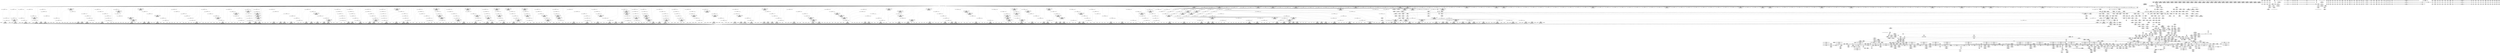 digraph {
	CE0x580d780 [shape=record,shape=Mrecord,label="{CE0x580d780|0:_i16,_4:_i32,_8:_i16,_40:_%struct.super_block*,_72:_i32,_:_SCMRE_488,496_|*MultipleSource*|*LoadInst*|security/apparmor/lsm.c,369|security/apparmor/include/apparmor.h,117|Function::mediated_filesystem&Arg::inode::}"]
	CE0x5821d20 [shape=record,shape=Mrecord,label="{CE0x5821d20|0:_i16,_4:_i32,_8:_i16,_40:_%struct.super_block*,_72:_i32,_:_SCMRE_916,917_}"]
	CE0x57b7d40 [shape=record,shape=Mrecord,label="{CE0x57b7d40|apparmor_inode_getattr:tmp4|security/apparmor/lsm.c,369|*SummSink*}"]
	CE0x58211c0 [shape=record,shape=Mrecord,label="{CE0x58211c0|0:_i16,_4:_i32,_8:_i16,_40:_%struct.super_block*,_72:_i32,_:_SCMRE_909,910_}"]
	CE0x5835030 [shape=record,shape=Mrecord,label="{CE0x5835030|80:_i64,_:_CRE_88,96_|*MultipleSource*|*LoadInst*|security/apparmor/include/apparmor.h,117|security/apparmor/include/apparmor.h,117}"]
	CE0x57e2e20 [shape=record,shape=Mrecord,label="{CE0x57e2e20|apparmor_inode_getattr:call1|security/apparmor/lsm.c,372|*SummSource*}"]
	CE0x57b9ed0 [shape=record,shape=Mrecord,label="{CE0x57b9ed0|i32_5|*Constant*}"]
	CE0x582d380 [shape=record,shape=Mrecord,label="{CE0x582d380|80:_i64,_:_CRE_566,567_}"]
	CE0x58ab190 [shape=record,shape=Mrecord,label="{CE0x58ab190|COLLAPSED:_GCMRE___llvm_gcov_ctr112_internal_global_2_x_i64_zeroinitializer:_elem_0:default:}"]
	CE0x587aea0 [shape=record,shape=Mrecord,label="{CE0x587aea0|__aa_current_profile:cred|security/apparmor/include/context.h,138|*SummSource*}"]
	CE0x587fe30 [shape=record,shape=Mrecord,label="{CE0x587fe30|common_perm:call1|security/apparmor/lsm.c,170}"]
	CE0x582ff10 [shape=record,shape=Mrecord,label="{CE0x582ff10|80:_i64,_:_CRE_607,608_}"]
	CE0x58693a0 [shape=record,shape=Mrecord,label="{CE0x58693a0|common_perm:entry|*SummSource*}"]
	CE0x57daee0 [shape=record,shape=Mrecord,label="{CE0x57daee0|72:_%struct.hlist_bl_node**,_80:_%struct.dentry*,_104:_%struct.inode*,_:_CRE_195,196_}"]
	CE0x58182f0 [shape=record,shape=Mrecord,label="{CE0x58182f0|0:_i16,_4:_i32,_8:_i16,_40:_%struct.super_block*,_72:_i32,_:_SCMRE_656,664_|*MultipleSource*|*LoadInst*|security/apparmor/lsm.c,369|security/apparmor/include/apparmor.h,117|Function::mediated_filesystem&Arg::inode::}"]
	CE0x57d6090 [shape=record,shape=Mrecord,label="{CE0x57d6090|__aa_current_profile:land.lhs.true|*SummSink*}"]
	CE0x57bbe40 [shape=record,shape=Mrecord,label="{CE0x57bbe40|72:_%struct.hlist_bl_node**,_80:_%struct.dentry*,_104:_%struct.inode*,_:_CRE_161,162_}"]
	CE0x582b620 [shape=record,shape=Mrecord,label="{CE0x582b620|80:_i64,_:_CRE_463,464_}"]
	CE0x583f3d0 [shape=record,shape=Mrecord,label="{CE0x583f3d0|80:_i64,_:_CRE_1308,1309_}"]
	CE0x57f4e20 [shape=record,shape=Mrecord,label="{CE0x57f4e20|mediated_filesystem:i_sb|security/apparmor/include/apparmor.h,117|*SummSink*}"]
	CE0x57f26b0 [shape=record,shape=Mrecord,label="{CE0x57f26b0|__aa_current_profile:bb|*SummSource*}"]
	CE0x58635e0 [shape=record,shape=Mrecord,label="{CE0x58635e0|common_perm_mnt_dentry:tmp1|*SummSource*}"]
	CE0x582c550 [shape=record,shape=Mrecord,label="{CE0x582c550|80:_i64,_:_CRE_536,540_|*MultipleSource*|*LoadInst*|security/apparmor/include/apparmor.h,117|security/apparmor/include/apparmor.h,117}"]
	CE0x580a190 [shape=record,shape=Mrecord,label="{CE0x580a190|0:_i16,_4:_i32,_8:_i16,_40:_%struct.super_block*,_72:_i32,_:_SCMRE_392,400_|*MultipleSource*|*LoadInst*|security/apparmor/lsm.c,369|security/apparmor/include/apparmor.h,117|Function::mediated_filesystem&Arg::inode::}"]
	CE0x57d6f20 [shape=record,shape=Mrecord,label="{CE0x57d6f20|__aa_current_profile:do.end|*SummSink*}"]
	CE0x57e8920 [shape=record,shape=Mrecord,label="{CE0x57e8920|mediated_filesystem:inode|Function::mediated_filesystem&Arg::inode::}"]
	CE0x57e2db0 [shape=record,shape=Mrecord,label="{CE0x57e2db0|apparmor_inode_getattr:call1|security/apparmor/lsm.c,372}"]
	CE0x583a890 [shape=record,shape=Mrecord,label="{CE0x583a890|80:_i64,_:_CRE_1219,1220_}"]
	CE0x57cacf0 [shape=record,shape=Mrecord,label="{CE0x57cacf0|common_perm_mnt_dentry:tmp3|*SummSource*}"]
	CE0x57df730 [shape=record,shape=Mrecord,label="{CE0x57df730|72:_%struct.hlist_bl_node**,_80:_%struct.dentry*,_104:_%struct.inode*,_:_CRE_280,288_|*MultipleSource*|security/apparmor/lsm.c,369|Function::apparmor_inode_getattr&Arg::dentry::}"]
	CE0x57ecb90 [shape=record,shape=Mrecord,label="{CE0x57ecb90|common_perm_mnt_dentry:mask|Function::common_perm_mnt_dentry&Arg::mask::|*SummSource*}"]
	CE0x585b960 [shape=record,shape=Mrecord,label="{CE0x585b960|i64*_getelementptr_inbounds_(_16_x_i64_,_16_x_i64_*___llvm_gcov_ctr46,_i64_0,_i64_14)|*Constant*}"]
	CE0x58ed810 [shape=record,shape=Mrecord,label="{CE0x58ed810|44:_i32,_48:_i16,_128:_i8*,_:_SCMRE_36,40_|*MultipleSource*|Function::aa_cred_profile&Arg::cred::|security/apparmor/include/context.h,99|security/apparmor/include/context.h,138}"]
	CE0x5871af0 [shape=record,shape=Mrecord,label="{CE0x5871af0|common_perm_mnt_dentry:i_mode|security/apparmor/lsm.c,208|*SummSource*}"]
	CE0x58d3fa0 [shape=record,shape=Mrecord,label="{CE0x58d3fa0|aa_cred_profile:tmp16|security/apparmor/include/context.h,100|*SummSource*}"]
	CE0x58673b0 [shape=record,shape=Mrecord,label="{CE0x58673b0|common_perm_mnt_dentry:tmp}"]
	CE0x58219e0 [shape=record,shape=Mrecord,label="{CE0x58219e0|0:_i16,_4:_i32,_8:_i16,_40:_%struct.super_block*,_72:_i32,_:_SCMRE_914,915_}"]
	CE0x584a210 [shape=record,shape=Mrecord,label="{CE0x584a210|80:_i64,_:_CRE_1664,1665_}"]
	CE0x5826b40 [shape=record,shape=Mrecord,label="{CE0x5826b40|80:_i64,_:_CRE_393,394_}"]
	CE0x5800130 [shape=record,shape=Mrecord,label="{CE0x5800130|0:_i16,_4:_i32,_8:_i16,_40:_%struct.super_block*,_72:_i32,_:_SCMRE_204,205_}"]
	CE0x5827aa0 [shape=record,shape=Mrecord,label="{CE0x5827aa0|80:_i64,_:_CRE_407,408_}"]
	CE0x58467e0 [shape=record,shape=Mrecord,label="{CE0x58467e0|80:_i64,_:_CRE_1596,1600_|*MultipleSource*|*LoadInst*|security/apparmor/include/apparmor.h,117|security/apparmor/include/apparmor.h,117}"]
	CE0x583d530 [shape=record,shape=Mrecord,label="{CE0x583d530|80:_i64,_:_CRE_1261,1262_}"]
	CE0x580a9a0 [shape=record,shape=Mrecord,label="{CE0x580a9a0|0:_i16,_4:_i32,_8:_i16,_40:_%struct.super_block*,_72:_i32,_:_SCMRE_416,424_|*MultipleSource*|*LoadInst*|security/apparmor/lsm.c,369|security/apparmor/include/apparmor.h,117|Function::mediated_filesystem&Arg::inode::}"]
	CE0x582d110 [shape=record,shape=Mrecord,label="{CE0x582d110|80:_i64,_:_CRE_563,564_}"]
	CE0x5827990 [shape=record,shape=Mrecord,label="{CE0x5827990|80:_i64,_:_CRE_406,407_}"]
	CE0x5804ff0 [shape=record,shape=Mrecord,label="{CE0x5804ff0|0:_i16,_4:_i32,_8:_i16,_40:_%struct.super_block*,_72:_i32,_:_SCMRE_276,277_}"]
	CE0x5839b50 [shape=record,shape=Mrecord,label="{CE0x5839b50|80:_i64,_:_CRE_0,8_|*MultipleSource*|*LoadInst*|security/apparmor/include/apparmor.h,117|security/apparmor/include/apparmor.h,117}"]
	CE0x58ac010 [shape=record,shape=Mrecord,label="{CE0x58ac010|__aa_current_profile:tmp11|security/apparmor/include/context.h,138|*SummSource*}"]
	CE0x582cfa0 [shape=record,shape=Mrecord,label="{CE0x582cfa0|80:_i64,_:_CRE_562,563_}"]
	CE0x57eb860 [shape=record,shape=Mrecord,label="{CE0x57eb860|common_perm_mnt_dentry:mnt|Function::common_perm_mnt_dentry&Arg::mnt::}"]
	CE0x58a7e00 [shape=record,shape=Mrecord,label="{CE0x58a7e00|%struct.task_struct*_(%struct.task_struct**)*_asm_movq_%gs:$_1:P_,$0_,_r,im,_dirflag_,_fpsr_,_flags_|*SummSource*}"]
	CE0x5839050 [shape=record,shape=Mrecord,label="{CE0x5839050|80:_i64,_:_CRE_352,360_|*MultipleSource*|*LoadInst*|security/apparmor/include/apparmor.h,117|security/apparmor/include/apparmor.h,117}"]
	CE0x5829530 [shape=record,shape=Mrecord,label="{CE0x5829530|80:_i64,_:_CRE_432,433_}"]
	CE0x584a980 [shape=record,shape=Mrecord,label="{CE0x584a980|80:_i64,_:_CRE_1671,1672_}"]
	CE0x583e960 [shape=record,shape=Mrecord,label="{CE0x583e960|80:_i64,_:_CRE_1280,1288_|*MultipleSource*|*LoadInst*|security/apparmor/include/apparmor.h,117|security/apparmor/include/apparmor.h,117}"]
	CE0x58dd510 [shape=record,shape=Mrecord,label="{CE0x58dd510|GLOBAL:__llvm_gcov_ctr46|Global_var:__llvm_gcov_ctr46}"]
	CE0x583b990 [shape=record,shape=Mrecord,label="{CE0x583b990|80:_i64,_:_CRE_1235,1236_}"]
	CE0x5883400 [shape=record,shape=Mrecord,label="{CE0x5883400|i64*_getelementptr_inbounds_(_5_x_i64_,_5_x_i64_*___llvm_gcov_ctr57,_i64_0,_i64_4)|*Constant*|*SummSink*}"]
	CE0x57d68b0 [shape=record,shape=Mrecord,label="{CE0x57d68b0|mediated_filesystem:tmp}"]
	CE0x57f3760 [shape=record,shape=Mrecord,label="{CE0x57f3760|aa_cred_profile:entry}"]
	CE0x5801160 [shape=record,shape=Mrecord,label="{CE0x5801160|0:_i16,_4:_i32,_8:_i16,_40:_%struct.super_block*,_72:_i32,_:_SCMRE_232,236_|*MultipleSource*|*LoadInst*|security/apparmor/lsm.c,369|security/apparmor/include/apparmor.h,117|Function::mediated_filesystem&Arg::inode::}"]
	CE0x581a680 [shape=record,shape=Mrecord,label="{CE0x581a680|0:_i16,_4:_i32,_8:_i16,_40:_%struct.super_block*,_72:_i32,_:_SCMRE_760,768_|*MultipleSource*|*LoadInst*|security/apparmor/lsm.c,369|security/apparmor/include/apparmor.h,117|Function::mediated_filesystem&Arg::inode::}"]
	CE0x58238c0 [shape=record,shape=Mrecord,label="{CE0x58238c0|0:_i16,_4:_i32,_8:_i16,_40:_%struct.super_block*,_72:_i32,_:_SCMRE_933,934_}"]
	CE0x583bee0 [shape=record,shape=Mrecord,label="{CE0x583bee0|80:_i64,_:_CRE_1240,1241_}"]
	CE0x57ae260 [shape=record,shape=Mrecord,label="{CE0x57ae260|72:_%struct.hlist_bl_node**,_80:_%struct.dentry*,_104:_%struct.inode*,_:_CRE_174,175_}"]
	"CONST[source:0(mediator),value:2(dynamic)][purpose:{subject}][SnkIdx:1]"
	CE0x57f1d20 [shape=record,shape=Mrecord,label="{CE0x57f1d20|i64_2|*Constant*}"]
	CE0x58d6760 [shape=record,shape=Mrecord,label="{CE0x58d6760|aa_cred_profile:tmp20|security/apparmor/include/context.h,100}"]
	CE0x5885710 [shape=record,shape=Mrecord,label="{CE0x5885710|GLOBAL:__llvm_gcov_ctr57|Global_var:__llvm_gcov_ctr57}"]
	CE0x5831bc0 [shape=record,shape=Mrecord,label="{CE0x5831bc0|80:_i64,_:_CRE_648,656_|*MultipleSource*|*LoadInst*|security/apparmor/include/apparmor.h,117|security/apparmor/include/apparmor.h,117}"]
	CE0x58e0420 [shape=record,shape=Mrecord,label="{CE0x58e0420|44:_i32,_48:_i16,_128:_i8*,_:_SCMRE_16,20_|*MultipleSource*|Function::aa_cred_profile&Arg::cred::|security/apparmor/include/context.h,99|security/apparmor/include/context.h,138}"]
	CE0x57c9fb0 [shape=record,shape=Mrecord,label="{CE0x57c9fb0|apparmor_inode_getattr:tmp5|security/apparmor/lsm.c,369|*SummSink*}"]
	CE0x58016c0 [shape=record,shape=Mrecord,label="{CE0x58016c0|0:_i16,_4:_i32,_8:_i16,_40:_%struct.super_block*,_72:_i32,_:_SCMRE_241,242_}"]
	CE0x5884c00 [shape=record,shape=Mrecord,label="{CE0x5884c00|aa_cred_profile:bb|*SummSource*}"]
	CE0x57fae50 [shape=record,shape=Mrecord,label="{CE0x57fae50|0:_i16,_4:_i32,_8:_i16,_40:_%struct.super_block*,_72:_i32,_:_SCMRE_153,154_}"]
	CE0x582d8d0 [shape=record,shape=Mrecord,label="{CE0x582d8d0|80:_i64,_:_CRE_571,572_}"]
	CE0x5844560 [shape=record,shape=Mrecord,label="{CE0x5844560|80:_i64,_:_CRE_1355,1356_}"]
	CE0x587c0a0 [shape=record,shape=Mrecord,label="{CE0x587c0a0|i1_true|*Constant*}"]
	CE0x57edc90 [shape=record,shape=Mrecord,label="{CE0x57edc90|0:_i16,_4:_i32,_8:_i16,_40:_%struct.super_block*,_72:_i32,_:_SCMRE_520,528_|*MultipleSource*|*LoadInst*|security/apparmor/lsm.c,369|security/apparmor/include/apparmor.h,117|Function::mediated_filesystem&Arg::inode::}"]
	CE0x5875890 [shape=record,shape=Mrecord,label="{CE0x5875890|aa_cred_profile:tmp11|security/apparmor/include/context.h,100|*SummSink*}"]
	CE0x58631f0 [shape=record,shape=Mrecord,label="{CE0x58631f0|__aa_current_profile:do.body|*SummSink*}"]
	CE0x57e2550 [shape=record,shape=Mrecord,label="{CE0x57e2550|apparmor_inode_getattr:tmp3|security/apparmor/lsm.c,369|*SummSource*}"]
	CE0x5803450 [shape=record,shape=Mrecord,label="{CE0x5803450|0:_i16,_4:_i32,_8:_i16,_40:_%struct.super_block*,_72:_i32,_:_SCMRE_259,260_}"]
	CE0x584d550 [shape=record,shape=Mrecord,label="{CE0x584d550|80:_i64,_:_CRE_1808,1816_|*MultipleSource*|*LoadInst*|security/apparmor/include/apparmor.h,117|security/apparmor/include/apparmor.h,117}"]
	CE0x58da720 [shape=record,shape=Mrecord,label="{CE0x58da720|aa_cred_profile:tmp23|security/apparmor/include/context.h,100|*SummSink*}"]
	CE0x5805b50 [shape=record,shape=Mrecord,label="{CE0x5805b50|0:_i16,_4:_i32,_8:_i16,_40:_%struct.super_block*,_72:_i32,_:_SCMRE_283,284_}"]
	CE0x580c380 [shape=record,shape=Mrecord,label="{CE0x580c380|0:_i16,_4:_i32,_8:_i16,_40:_%struct.super_block*,_72:_i32,_:_SCMRE_475,476_}"]
	CE0x58117c0 [shape=record,shape=Mrecord,label="{CE0x58117c0|0:_i16,_4:_i32,_8:_i16,_40:_%struct.super_block*,_72:_i32,_:_SCMRE_564,565_}"]
	CE0x57ca100 [shape=record,shape=Mrecord,label="{CE0x57ca100|apparmor_inode_getattr:tmp6|security/apparmor/lsm.c,369}"]
	CE0x580ea00 [shape=record,shape=Mrecord,label="{CE0x580ea00|80:_i64,_:_CRE_1328,1329_}"]
	CE0x5854b10 [shape=record,shape=Mrecord,label="{CE0x5854b10|common_perm:tmp2|security/apparmor/lsm.c,169|*SummSource*}"]
	CE0x58d8e20 [shape=record,shape=Mrecord,label="{CE0x58d8e20|void_(i8*,_i32,_i64)*_asm_sideeffect_1:_09ud2_0A.pushsection___bug_table,_22a_22_0A2:_09.long_1b_-_2b,_$_0:c_-_2b_0A_09.word_$_1:c_,_0_0A_09.org_2b+$_2:c_0A.popsection_,_i,i,i,_dirflag_,_fpsr_,_flags_|*SummSink*}"]
	CE0x57dd8b0 [shape=record,shape=Mrecord,label="{CE0x57dd8b0|72:_%struct.hlist_bl_node**,_80:_%struct.dentry*,_104:_%struct.inode*,_:_CRE_215,216_}"]
	CE0x5845550 [shape=record,shape=Mrecord,label="{CE0x5845550|80:_i64,_:_CRE_1370,1371_}"]
	CE0x587e540 [shape=record,shape=Mrecord,label="{CE0x587e540|i64_3|*Constant*}"]
	CE0x584c9b0 [shape=record,shape=Mrecord,label="{CE0x584c9b0|80:_i64,_:_CRE_1760,1764_|*MultipleSource*|*LoadInst*|security/apparmor/include/apparmor.h,117|security/apparmor/include/apparmor.h,117}"]
	CE0x58ae860 [shape=record,shape=Mrecord,label="{CE0x58ae860|__aa_current_profile:tmp6|security/apparmor/include/context.h,138|*SummSource*}"]
	CE0x58190b0 [shape=record,shape=Mrecord,label="{CE0x58190b0|0:_i16,_4:_i32,_8:_i16,_40:_%struct.super_block*,_72:_i32,_:_SCMRE_688,692_|*MultipleSource*|*LoadInst*|security/apparmor/lsm.c,369|security/apparmor/include/apparmor.h,117|Function::mediated_filesystem&Arg::inode::}"]
	CE0x57e5ce0 [shape=record,shape=Mrecord,label="{CE0x57e5ce0|i32_14|*Constant*|*SummSource*}"]
	CE0x57fff90 [shape=record,shape=Mrecord,label="{CE0x57fff90|0:_i16,_4:_i32,_8:_i16,_40:_%struct.super_block*,_72:_i32,_:_SCMRE_203,204_}"]
	CE0x57d4780 [shape=record,shape=Mrecord,label="{CE0x57d4780|__aa_current_profile:tmp18|security/apparmor/include/context.h,138|*SummSink*}"]
	CE0x57eee10 [shape=record,shape=Mrecord,label="{CE0x57eee10|aa_cred_profile:cred|Function::aa_cred_profile&Arg::cred::|*SummSource*}"]
	CE0x58dffb0 [shape=record,shape=Mrecord,label="{CE0x58dffb0|44:_i32,_48:_i16,_128:_i8*,_:_SCMRE_8,16_|*MultipleSource*|Function::aa_cred_profile&Arg::cred::|security/apparmor/include/context.h,99|security/apparmor/include/context.h,138}"]
	CE0x57f70b0 [shape=record,shape=Mrecord,label="{CE0x57f70b0|0:_i16,_4:_i32,_8:_i16,_40:_%struct.super_block*,_72:_i32,_:_SCMRE_40,48_|*MultipleSource*|*LoadInst*|security/apparmor/lsm.c,369|security/apparmor/include/apparmor.h,117|Function::mediated_filesystem&Arg::inode::}"]
	CE0x583a780 [shape=record,shape=Mrecord,label="{CE0x583a780|80:_i64,_:_CRE_1218,1219_}"]
	CE0x585f0d0 [shape=record,shape=Mrecord,label="{CE0x585f0d0|common_perm:bb}"]
	CE0x57f6950 [shape=record,shape=Mrecord,label="{CE0x57f6950|i64_1|*Constant*}"]
	CE0x582f9c0 [shape=record,shape=Mrecord,label="{CE0x582f9c0|80:_i64,_:_CRE_602,603_}"]
	CE0x57adf00 [shape=record,shape=Mrecord,label="{CE0x57adf00|72:_%struct.hlist_bl_node**,_80:_%struct.dentry*,_104:_%struct.inode*,_:_CRE_172,173_}"]
	CE0x5805e90 [shape=record,shape=Mrecord,label="{CE0x5805e90|0:_i16,_4:_i32,_8:_i16,_40:_%struct.super_block*,_72:_i32,_:_SCMRE_285,286_}"]
	CE0x58b13e0 [shape=record,shape=Mrecord,label="{CE0x58b13e0|i64*_getelementptr_inbounds_(_11_x_i64_,_11_x_i64_*___llvm_gcov_ctr58,_i64_0,_i64_8)|*Constant*}"]
	CE0x584bdb0 [shape=record,shape=Mrecord,label="{CE0x584bdb0|80:_i64,_:_CRE_1704,1712_|*MultipleSource*|*LoadInst*|security/apparmor/include/apparmor.h,117|security/apparmor/include/apparmor.h,117}"]
	CE0x5815c00 [shape=record,shape=Mrecord,label="{CE0x5815c00|0:_i16,_4:_i32,_8:_i16,_40:_%struct.super_block*,_72:_i32,_:_SCMRE_606,607_}"]
	CE0x58449a0 [shape=record,shape=Mrecord,label="{CE0x58449a0|80:_i64,_:_CRE_1359,1360_}"]
	CE0x5812320 [shape=record,shape=Mrecord,label="{CE0x5812320|0:_i16,_4:_i32,_8:_i16,_40:_%struct.super_block*,_72:_i32,_:_SCMRE_571,572_}"]
	CE0x58047d0 [shape=record,shape=Mrecord,label="{CE0x58047d0|0:_i16,_4:_i32,_8:_i16,_40:_%struct.super_block*,_72:_i32,_:_SCMRE_271,272_}"]
	CE0x585c560 [shape=record,shape=Mrecord,label="{CE0x585c560|aa_cred_profile:tmp8|security/apparmor/include/context.h,100|*SummSink*}"]
	CE0x58a9a30 [shape=record,shape=Mrecord,label="{CE0x58a9a30|__aa_current_profile:tmp7|security/apparmor/include/context.h,138|*SummSink*}"]
	CE0x5813840 [shape=record,shape=Mrecord,label="{CE0x5813840|0:_i16,_4:_i32,_8:_i16,_40:_%struct.super_block*,_72:_i32,_:_SCMRE_584,585_}"]
	CE0x5844120 [shape=record,shape=Mrecord,label="{CE0x5844120|80:_i64,_:_CRE_1351,1352_}"]
	CE0x58d9a20 [shape=record,shape=Mrecord,label="{CE0x58d9a20|i64_12|*Constant*}"]
	CE0x5845ff0 [shape=record,shape=Mrecord,label="{CE0x5845ff0|80:_i64,_:_CRE_1536,1568_|*MultipleSource*|*LoadInst*|security/apparmor/include/apparmor.h,117|security/apparmor/include/apparmor.h,117}"]
	CE0x58aab70 [shape=record,shape=Mrecord,label="{CE0x58aab70|aa_cred_profile:lor.rhs|*SummSink*}"]
	CE0x57f5760 [shape=record,shape=Mrecord,label="{CE0x57f5760|0:_i16,_4:_i32,_8:_i16,_40:_%struct.super_block*,_72:_i32,_:_SCMRE_8,12_|*MultipleSource*|*LoadInst*|security/apparmor/lsm.c,369|security/apparmor/include/apparmor.h,117|Function::mediated_filesystem&Arg::inode::}"]
	CE0x587fea0 [shape=record,shape=Mrecord,label="{CE0x587fea0|common_perm:call1|security/apparmor/lsm.c,170|*SummSource*}"]
	CE0x57c9ee0 [shape=record,shape=Mrecord,label="{CE0x57c9ee0|__aa_current_profile:call|security/apparmor/include/context.h,138}"]
	CE0x5811ca0 [shape=record,shape=Mrecord,label="{CE0x5811ca0|0:_i16,_4:_i32,_8:_i16,_40:_%struct.super_block*,_72:_i32,_:_SCMRE_567,568_}"]
	CE0x58b1040 [shape=record,shape=Mrecord,label="{CE0x58b1040|i1_true|*Constant*}"]
	CE0x58386a0 [shape=record,shape=Mrecord,label="{CE0x58386a0|80:_i64,_:_CRE_312,320_|*MultipleSource*|*LoadInst*|security/apparmor/include/apparmor.h,117|security/apparmor/include/apparmor.h,117}"]
	CE0x5806b90 [shape=record,shape=Mrecord,label="{CE0x5806b90|0:_i16,_4:_i32,_8:_i16,_40:_%struct.super_block*,_72:_i32,_:_SCMRE_293,294_}"]
	CE0x57e0f00 [shape=record,shape=Mrecord,label="{CE0x57e0f00|72:_%struct.hlist_bl_node**,_80:_%struct.dentry*,_104:_%struct.inode*,_:_CRE_312,313_}"]
	CE0x57ea5a0 [shape=record,shape=Mrecord,label="{CE0x57ea5a0|__aa_current_profile:tobool|security/apparmor/include/context.h,138}"]
	CE0x57df4a0 [shape=record,shape=Mrecord,label="{CE0x57df4a0|72:_%struct.hlist_bl_node**,_80:_%struct.dentry*,_104:_%struct.inode*,_:_CRE_272,280_|*MultipleSource*|security/apparmor/lsm.c,369|Function::apparmor_inode_getattr&Arg::dentry::}"]
	CE0x582b950 [shape=record,shape=Mrecord,label="{CE0x582b950|80:_i64,_:_CRE_480,488_|*MultipleSource*|*LoadInst*|security/apparmor/include/apparmor.h,117|security/apparmor/include/apparmor.h,117}"]
	CE0x583b550 [shape=record,shape=Mrecord,label="{CE0x583b550|80:_i64,_:_CRE_1231,1232_}"]
	CE0x584a320 [shape=record,shape=Mrecord,label="{CE0x584a320|80:_i64,_:_CRE_1665,1666_}"]
	CE0x5867210 [shape=record,shape=Mrecord,label="{CE0x5867210|i64*_getelementptr_inbounds_(_2_x_i64_,_2_x_i64_*___llvm_gcov_ctr83,_i64_0,_i64_0)|*Constant*|*SummSink*}"]
	CE0x58b2480 [shape=record,shape=Mrecord,label="{CE0x58b2480|__aa_current_profile:tmp15|security/apparmor/include/context.h,138}"]
	CE0x58a5dd0 [shape=record,shape=Mrecord,label="{CE0x58a5dd0|__aa_current_profile:tmp8|security/apparmor/include/context.h,138}"]
	CE0x58733c0 [shape=record,shape=Mrecord,label="{CE0x58733c0|__aa_current_profile:tmp20|security/apparmor/include/context.h,138|*SummSource*}"]
	CE0x583aab0 [shape=record,shape=Mrecord,label="{CE0x583aab0|80:_i64,_:_CRE_1221,1222_}"]
	CE0x58b3050 [shape=record,shape=Mrecord,label="{CE0x58b3050|__aa_current_profile:tmp14|security/apparmor/include/context.h,138}"]
	CE0x57d6170 [shape=record,shape=Mrecord,label="{CE0x57d6170|__aa_current_profile:if.end|*SummSource*}"]
	CE0x581ccf0 [shape=record,shape=Mrecord,label="{CE0x581ccf0|0:_i16,_4:_i32,_8:_i16,_40:_%struct.super_block*,_72:_i32,_:_SCMRE_866,867_}"]
	CE0x58af120 [shape=record,shape=Mrecord,label="{CE0x58af120|GLOBAL:__llvm_gcov_ctr58|Global_var:__llvm_gcov_ctr58}"]
	CE0x57e2930 [shape=record,shape=Mrecord,label="{CE0x57e2930|GLOBAL:__llvm_gcov_ctr85|Global_var:__llvm_gcov_ctr85}"]
	CE0x5810fa0 [shape=record,shape=Mrecord,label="{CE0x5810fa0|0:_i16,_4:_i32,_8:_i16,_40:_%struct.super_block*,_72:_i32,_:_SCMRE_559,560_}"]
	CE0x5845aa0 [shape=record,shape=Mrecord,label="{CE0x5845aa0|80:_i64,_:_CRE_1375,1376_}"]
	CE0x5846db0 [shape=record,shape=Mrecord,label="{CE0x5846db0|80:_i64,_:_CRE_1616,1617_}"]
	CE0x58ab630 [shape=record,shape=Mrecord,label="{CE0x58ab630|__aa_current_profile:tmp9|security/apparmor/include/context.h,138|*SummSink*}"]
	CE0x581cea0 [shape=record,shape=Mrecord,label="{CE0x581cea0|0:_i16,_4:_i32,_8:_i16,_40:_%struct.super_block*,_72:_i32,_:_SCMRE_867,868_}"]
	CE0x585b7a0 [shape=record,shape=Mrecord,label="{CE0x585b7a0|aa_cred_profile:tmp29|security/apparmor/include/context.h,100|*SummSink*}"]
	CE0x582e480 [shape=record,shape=Mrecord,label="{CE0x582e480|80:_i64,_:_CRE_582,583_}"]
	CE0x5844bc0 [shape=record,shape=Mrecord,label="{CE0x5844bc0|80:_i64,_:_CRE_1361,1362_}"]
	CE0x583bbb0 [shape=record,shape=Mrecord,label="{CE0x583bbb0|80:_i64,_:_CRE_1237,1238_}"]
	CE0x5864420 [shape=record,shape=Mrecord,label="{CE0x5864420|_call_void_mcount()_#2}"]
	CE0x5820800 [shape=record,shape=Mrecord,label="{CE0x5820800|0:_i16,_4:_i32,_8:_i16,_40:_%struct.super_block*,_72:_i32,_:_SCMRE_903,904_}"]
	CE0x5828650 [shape=record,shape=Mrecord,label="{CE0x5828650|80:_i64,_:_CRE_418,419_}"]
	CE0x5848ef0 [shape=record,shape=Mrecord,label="{CE0x5848ef0|80:_i64,_:_CRE_1646,1647_}"]
	CE0x5827000 [shape=record,shape=Mrecord,label="{CE0x5827000|80:_i64,_:_CRE_397,398_}"]
	CE0x584e0f0 [shape=record,shape=Mrecord,label="{CE0x584e0f0|80:_i64,_:_CRE_1856,1864_|*MultipleSource*|*LoadInst*|security/apparmor/include/apparmor.h,117|security/apparmor/include/apparmor.h,117}"]
	CE0x58dec10 [shape=record,shape=Mrecord,label="{CE0x58dec10|aa_cred_profile:tmp5|security/apparmor/include/context.h,99|*SummSource*}"]
	CE0x57eb390 [shape=record,shape=Mrecord,label="{CE0x57eb390|common_perm_mnt_dentry:op|Function::common_perm_mnt_dentry&Arg::op::|*SummSource*}"]
	CE0x5838c70 [shape=record,shape=Mrecord,label="{CE0x5838c70|80:_i64,_:_CRE_336,344_|*MultipleSource*|*LoadInst*|security/apparmor/include/apparmor.h,117|security/apparmor/include/apparmor.h,117}"]
	CE0x580b710 [shape=record,shape=Mrecord,label="{CE0x580b710|0:_i16,_4:_i32,_8:_i16,_40:_%struct.super_block*,_72:_i32,_:_SCMRE_456,464_|*MultipleSource*|*LoadInst*|security/apparmor/lsm.c,369|security/apparmor/include/apparmor.h,117|Function::mediated_filesystem&Arg::inode::}"]
	CE0x58143a0 [shape=record,shape=Mrecord,label="{CE0x58143a0|0:_i16,_4:_i32,_8:_i16,_40:_%struct.super_block*,_72:_i32,_:_SCMRE_591,592_}"]
	CE0x57ee850 [shape=record,shape=Mrecord,label="{CE0x57ee850|i64*_getelementptr_inbounds_(_6_x_i64_,_6_x_i64_*___llvm_gcov_ctr85,_i64_0,_i64_5)|*Constant*|*SummSource*}"]
	CE0x57e0d50 [shape=record,shape=Mrecord,label="{CE0x57e0d50|72:_%struct.hlist_bl_node**,_80:_%struct.dentry*,_104:_%struct.inode*,_:_CRE_311,312_}"]
	CE0x57fced0 [shape=record,shape=Mrecord,label="{CE0x57fced0|0:_i16,_4:_i32,_8:_i16,_40:_%struct.super_block*,_72:_i32,_:_SCMRE_173,174_}"]
	CE0x58e3880 [shape=record,shape=Mrecord,label="{CE0x58e3880|aa_cred_profile:tobool|security/apparmor/include/context.h,100}"]
	CE0x584c5d0 [shape=record,shape=Mrecord,label="{CE0x584c5d0|80:_i64,_:_CRE_1736,1752_|*MultipleSource*|*LoadInst*|security/apparmor/include/apparmor.h,117|security/apparmor/include/apparmor.h,117}"]
	CE0x5482840 [shape=record,shape=Mrecord,label="{CE0x5482840|72:_%struct.hlist_bl_node**,_80:_%struct.dentry*,_104:_%struct.inode*,_:_CRE_24,40_|*MultipleSource*|security/apparmor/lsm.c,369|Function::apparmor_inode_getattr&Arg::dentry::}"]
	CE0x57f0e10 [shape=record,shape=Mrecord,label="{CE0x57f0e10|common_perm_mnt_dentry:tmp4|*LoadInst*|security/apparmor/lsm.c,207|*SummSource*}"]
	CE0x583d310 [shape=record,shape=Mrecord,label="{CE0x583d310|80:_i64,_:_CRE_1259,1260_}"]
	CE0x5844230 [shape=record,shape=Mrecord,label="{CE0x5844230|80:_i64,_:_CRE_1352,1353_}"]
	CE0x5876790 [shape=record,shape=Mrecord,label="{CE0x5876790|44:_i32,_48:_i16,_128:_i8*,_:_SCMRE_72,80_|*MultipleSource*|Function::aa_cred_profile&Arg::cred::|security/apparmor/include/context.h,99|security/apparmor/include/context.h,138}"]
	CE0x57b2fb0 [shape=record,shape=Mrecord,label="{CE0x57b2fb0|apparmor_inode_getattr:bb}"]
	CE0x5839a00 [shape=record,shape=Mrecord,label="{CE0x5839a00|i32_10|*Constant*|*SummSource*}"]
	CE0x58fb6a0 [shape=record,shape=Mrecord,label="{CE0x58fb6a0|aa_cred_profile:profile11|security/apparmor/include/context.h,101|*SummSource*}"]
	"CONST[source:2(external),value:2(dynamic)][purpose:{subject}][SrcIdx:7]"
	CE0x5804150 [shape=record,shape=Mrecord,label="{CE0x5804150|0:_i16,_4:_i32,_8:_i16,_40:_%struct.super_block*,_72:_i32,_:_SCMRE_267,268_}"]
	CE0x57e1c80 [shape=record,shape=Mrecord,label="{CE0x57e1c80|apparmor_inode_getattr:tmp2|*LoadInst*|security/apparmor/lsm.c,369|*SummSource*}"]
	CE0x5826470 [shape=record,shape=Mrecord,label="{CE0x5826470|mediated_filesystem:tmp4|*LoadInst*|security/apparmor/include/apparmor.h,117}"]
	CE0x57f4d50 [shape=record,shape=Mrecord,label="{CE0x57f4d50|mediated_filesystem:i_sb|security/apparmor/include/apparmor.h,117|*SummSource*}"]
	CE0x57d98f0 [shape=record,shape=Mrecord,label="{CE0x57d98f0|72:_%struct.hlist_bl_node**,_80:_%struct.dentry*,_104:_%struct.inode*,_:_CRE_182,183_}"]
	CE0x5810890 [shape=record,shape=Mrecord,label="{CE0x5810890|0:_i16,_4:_i32,_8:_i16,_40:_%struct.super_block*,_72:_i32,_:_SCMRE_554,555_}"]
	CE0x5848230 [shape=record,shape=Mrecord,label="{CE0x5848230|80:_i64,_:_CRE_1634,1635_}"]
	CE0x58ad6f0 [shape=record,shape=Mrecord,label="{CE0x58ad6f0|get_current:tmp|*SummSink*}"]
	CE0x58f7bc0 [shape=record,shape=Mrecord,label="{CE0x58f7bc0|aa_cred_profile:tmp28|security/apparmor/include/context.h,100|*SummSource*}"]
	CE0x57dc830 [shape=record,shape=Mrecord,label="{CE0x57dc830|72:_%struct.hlist_bl_node**,_80:_%struct.dentry*,_104:_%struct.inode*,_:_CRE_210,211_}"]
	CE0x58db360 [shape=record,shape=Mrecord,label="{CE0x58db360|aa_cred_profile:tmp24|security/apparmor/include/context.h,100}"]
	CE0x57c3b50 [shape=record,shape=Mrecord,label="{CE0x57c3b50|__aa_current_profile:tmp1}"]
	CE0x582f140 [shape=record,shape=Mrecord,label="{CE0x582f140|80:_i64,_:_CRE_594,595_}"]
	CE0x5807a30 [shape=record,shape=Mrecord,label="{CE0x5807a30|0:_i16,_4:_i32,_8:_i16,_40:_%struct.super_block*,_72:_i32,_:_SCMRE_302,303_}"]
	CE0x5832190 [shape=record,shape=Mrecord,label="{CE0x5832190|80:_i64,_:_CRE_672,680_|*MultipleSource*|*LoadInst*|security/apparmor/include/apparmor.h,117|security/apparmor/include/apparmor.h,117}"]
	CE0x58c0950 [shape=record,shape=Mrecord,label="{CE0x58c0950|aa_cred_profile:tmp10|security/apparmor/include/context.h,100}"]
	CE0x581bf80 [shape=record,shape=Mrecord,label="{CE0x581bf80|0:_i16,_4:_i32,_8:_i16,_40:_%struct.super_block*,_72:_i32,_:_SCMRE_840,848_|*MultipleSource*|*LoadInst*|security/apparmor/lsm.c,369|security/apparmor/include/apparmor.h,117|Function::mediated_filesystem&Arg::inode::}"]
	CE0x57d7c00 [shape=record,shape=Mrecord,label="{CE0x57d7c00|mediated_filesystem:tmp1|*SummSource*}"]
	CE0x5866f50 [shape=record,shape=Mrecord,label="{CE0x5866f50|common_perm:call|security/apparmor/lsm.c,168|*SummSource*}"]
	CE0x58a62d0 [shape=record,shape=Mrecord,label="{CE0x58a62d0|i64*_getelementptr_inbounds_(_16_x_i64_,_16_x_i64_*___llvm_gcov_ctr46,_i64_0,_i64_1)|*Constant*}"]
	CE0x58df7a0 [shape=record,shape=Mrecord,label="{CE0x58df7a0|i32_22|*Constant*|*SummSource*}"]
	CE0x58f6390 [shape=record,shape=Mrecord,label="{CE0x58f6390|i64*_getelementptr_inbounds_(_16_x_i64_,_16_x_i64_*___llvm_gcov_ctr46,_i64_0,_i64_15)|*Constant*}"]
	CE0x581e780 [shape=record,shape=Mrecord,label="{CE0x581e780|0:_i16,_4:_i32,_8:_i16,_40:_%struct.super_block*,_72:_i32,_:_SCMRE_883,884_}"]
	CE0x57fa630 [shape=record,shape=Mrecord,label="{CE0x57fa630|0:_i16,_4:_i32,_8:_i16,_40:_%struct.super_block*,_72:_i32,_:_SCMRE_148,149_}"]
	CE0x5813360 [shape=record,shape=Mrecord,label="{CE0x5813360|0:_i16,_4:_i32,_8:_i16,_40:_%struct.super_block*,_72:_i32,_:_SCMRE_581,582_}"]
	CE0x57e4600 [shape=record,shape=Mrecord,label="{CE0x57e4600|mediated_filesystem:and|security/apparmor/include/apparmor.h,117|*SummSink*}"]
	CE0x58105e0 [shape=record,shape=Mrecord,label="{CE0x58105e0|0:_i16,_4:_i32,_8:_i16,_40:_%struct.super_block*,_72:_i32,_:_SCMRE_553,554_}"]
	CE0x581e920 [shape=record,shape=Mrecord,label="{CE0x581e920|0:_i16,_4:_i32,_8:_i16,_40:_%struct.super_block*,_72:_i32,_:_SCMRE_884,885_}"]
	CE0x58ed060 [shape=record,shape=Mrecord,label="{CE0x58ed060|_call_void_mcount()_#2|*SummSource*}"]
	CE0x582a520 [shape=record,shape=Mrecord,label="{CE0x582a520|80:_i64,_:_CRE_447,448_}"]
	CE0x58153e0 [shape=record,shape=Mrecord,label="{CE0x58153e0|0:_i16,_4:_i32,_8:_i16,_40:_%struct.super_block*,_72:_i32,_:_SCMRE_601,602_}"]
	CE0x587c560 [shape=record,shape=Mrecord,label="{CE0x587c560|aa_cred_profile:lnot|security/apparmor/include/context.h,100|*SummSource*}"]
	CE0x57d1740 [shape=record,shape=Mrecord,label="{CE0x57d1740|GLOBAL:lockdep_rcu_suspicious|*Constant*}"]
	CE0x5819660 [shape=record,shape=Mrecord,label="{CE0x5819660|0:_i16,_4:_i32,_8:_i16,_40:_%struct.super_block*,_72:_i32,_:_SCMRE_704,712_|*MultipleSource*|*LoadInst*|security/apparmor/lsm.c,369|security/apparmor/include/apparmor.h,117|Function::mediated_filesystem&Arg::inode::}"]
	CE0x57ea8f0 [shape=record,shape=Mrecord,label="{CE0x57ea8f0|__aa_current_profile:entry}"]
	CE0x5884e10 [shape=record,shape=Mrecord,label="{CE0x5884e10|aa_cred_profile:do.end8}"]
	CE0x57e5e00 [shape=record,shape=Mrecord,label="{CE0x57e5e00|i32_14|*Constant*|*SummSink*}"]
	CE0x57e53c0 [shape=record,shape=Mrecord,label="{CE0x57e53c0|mediated_filesystem:lnot|security/apparmor/include/apparmor.h,117}"]
	CE0x587ce40 [shape=record,shape=Mrecord,label="{CE0x587ce40|common_perm:tmp5|security/apparmor/lsm.c,169|*SummSink*}"]
	CE0x5882810 [shape=record,shape=Mrecord,label="{CE0x5882810|_ret_i32_%call17,_!dbg_!15526|security/apparmor/file.c,307|*SummSource*}"]
	CE0x57dedb0 [shape=record,shape=Mrecord,label="{CE0x57dedb0|72:_%struct.hlist_bl_node**,_80:_%struct.dentry*,_104:_%struct.inode*,_:_CRE_232,240_|*MultipleSource*|security/apparmor/lsm.c,369|Function::apparmor_inode_getattr&Arg::dentry::}"]
	CE0x58abd00 [shape=record,shape=Mrecord,label="{CE0x58abd00|__aa_current_profile:tmp11|security/apparmor/include/context.h,138}"]
	CE0x5875d80 [shape=record,shape=Mrecord,label="{CE0x5875d80|aa_cred_profile:profile|security/apparmor/include/context.h,100|*SummSource*}"]
	CE0x57bbc90 [shape=record,shape=Mrecord,label="{CE0x57bbc90|72:_%struct.hlist_bl_node**,_80:_%struct.dentry*,_104:_%struct.inode*,_:_CRE_160,161_}"]
	CE0x5831230 [shape=record,shape=Mrecord,label="{CE0x5831230|80:_i64,_:_CRE_625,626_}"]
	"CONST[source:1(input),value:2(dynamic)][purpose:{object}][SrcIdx:3]"
	CE0x5845990 [shape=record,shape=Mrecord,label="{CE0x5845990|80:_i64,_:_CRE_1374,1375_}"]
	CE0x58dbc20 [shape=record,shape=Mrecord,label="{CE0x58dbc20|i64*_getelementptr_inbounds_(_16_x_i64_,_16_x_i64_*___llvm_gcov_ctr46,_i64_0,_i64_12)|*Constant*}"]
	CE0x57d5500 [shape=record,shape=Mrecord,label="{CE0x57d5500|__aa_current_profile:tmp19|security/apparmor/include/context.h,138|*SummSink*}"]
	CE0x582a0e0 [shape=record,shape=Mrecord,label="{CE0x582a0e0|80:_i64,_:_CRE_443,444_}"]
	CE0x5876550 [shape=record,shape=Mrecord,label="{CE0x5876550|44:_i32,_48:_i16,_128:_i8*,_:_SCMRE_64,72_|*MultipleSource*|Function::aa_cred_profile&Arg::cred::|security/apparmor/include/context.h,99|security/apparmor/include/context.h,138}"]
	CE0x585dd10 [shape=record,shape=Mrecord,label="{CE0x585dd10|common_perm:path|Function::common_perm&Arg::path::|*SummSink*}"]
	CE0x5827bb0 [shape=record,shape=Mrecord,label="{CE0x5827bb0|80:_i64,_:_CRE_408,409_}"]
	CE0x584acb0 [shape=record,shape=Mrecord,label="{CE0x584acb0|80:_i64,_:_CRE_1674,1675_}"]
	CE0x57ec850 [shape=record,shape=Mrecord,label="{CE0x57ec850|i32_128|*Constant*|*SummSink*}"]
	CE0x5829db0 [shape=record,shape=Mrecord,label="{CE0x5829db0|80:_i64,_:_CRE_440,441_}"]
	CE0x57b7180 [shape=record,shape=Mrecord,label="{CE0x57b7180|apparmor_inode_getattr:tmp1|*SummSink*}"]
	CE0x5833dc0 [shape=record,shape=Mrecord,label="{CE0x5833dc0|i64_-2147483648|*Constant*}"]
	CE0x57f2b70 [shape=record,shape=Mrecord,label="{CE0x57f2b70|COLLAPSED:_GCRE_current_task_external_global_%struct.task_struct*:_elem_0::|security/apparmor/include/context.h,138}"]
	CE0x583d750 [shape=record,shape=Mrecord,label="{CE0x583d750|80:_i64,_:_CRE_1263,1264_}"]
	CE0x58c1fd0 [shape=record,shape=Mrecord,label="{CE0x58c1fd0|44:_i32,_48:_i16,_128:_i8*,_:_SCMRE_96,104_|*MultipleSource*|Function::aa_cred_profile&Arg::cred::|security/apparmor/include/context.h,99|security/apparmor/include/context.h,138}"]
	CE0x584eda0 [shape=record,shape=Mrecord,label="{CE0x584eda0|80:_i64,_:_CRE_1879,1880_}"]
	CE0x57fc6b0 [shape=record,shape=Mrecord,label="{CE0x57fc6b0|0:_i16,_4:_i32,_8:_i16,_40:_%struct.super_block*,_72:_i32,_:_SCMRE_168,169_}"]
	CE0x58465f0 [shape=record,shape=Mrecord,label="{CE0x58465f0|80:_i64,_:_CRE_1592,1596_|*MultipleSource*|*LoadInst*|security/apparmor/include/apparmor.h,117|security/apparmor/include/apparmor.h,117}"]
	CE0x57f38c0 [shape=record,shape=Mrecord,label="{CE0x57f38c0|GLOBAL:aa_cred_profile|*Constant*|*SummSource*}"]
	CE0x583e1f0 [shape=record,shape=Mrecord,label="{CE0x583e1f0|80:_i64,_:_CRE_1273,1274_}"]
	CE0x58146e0 [shape=record,shape=Mrecord,label="{CE0x58146e0|0:_i16,_4:_i32,_8:_i16,_40:_%struct.super_block*,_72:_i32,_:_SCMRE_593,594_}"]
	CE0x57e8b00 [shape=record,shape=Mrecord,label="{CE0x57e8b00|mediated_filesystem:inode|Function::mediated_filesystem&Arg::inode::|*SummSink*}"]
	CE0x587b910 [shape=record,shape=Mrecord,label="{CE0x587b910|aa_cred_profile:tobool1|security/apparmor/include/context.h,100}"]
	CE0x57ea100 [shape=record,shape=Mrecord,label="{CE0x57ea100|i64*_getelementptr_inbounds_(_5_x_i64_,_5_x_i64_*___llvm_gcov_ctr57,_i64_0,_i64_0)|*Constant*|*SummSink*}"]
	CE0x57fa7d0 [shape=record,shape=Mrecord,label="{CE0x57fa7d0|0:_i16,_4:_i32,_8:_i16,_40:_%struct.super_block*,_72:_i32,_:_SCMRE_149,150_}"]
	CE0x582a300 [shape=record,shape=Mrecord,label="{CE0x582a300|80:_i64,_:_CRE_445,446_}"]
	CE0x580de50 [shape=record,shape=Mrecord,label="{CE0x580de50|80:_i64,_:_CRE_1317,1318_}"]
	CE0x581ec60 [shape=record,shape=Mrecord,label="{CE0x581ec60|0:_i16,_4:_i32,_8:_i16,_40:_%struct.super_block*,_72:_i32,_:_SCMRE_886,887_}"]
	CE0x5834750 [shape=record,shape=Mrecord,label="{CE0x5834750|80:_i64,_:_CRE_48,56_|*MultipleSource*|*LoadInst*|security/apparmor/include/apparmor.h,117|security/apparmor/include/apparmor.h,117}"]
	CE0x5871090 [shape=record,shape=Mrecord,label="{CE0x5871090|common_perm_mnt_dentry:d_inode3|security/apparmor/lsm.c,208|*SummSource*}"]
	CE0x57fb670 [shape=record,shape=Mrecord,label="{CE0x57fb670|0:_i16,_4:_i32,_8:_i16,_40:_%struct.super_block*,_72:_i32,_:_SCMRE_158,159_}"]
	CE0x57ebc60 [shape=record,shape=Mrecord,label="{CE0x57ebc60|common_perm_mnt_dentry:mnt|Function::common_perm_mnt_dentry&Arg::mnt::|*SummSink*}"]
	CE0x58718b0 [shape=record,shape=Mrecord,label="{CE0x58718b0|common_perm_mnt_dentry:i_mode|security/apparmor/lsm.c,208}"]
	CE0x57f2780 [shape=record,shape=Mrecord,label="{CE0x57f2780|__aa_current_profile:bb|*SummSink*}"]
	CE0x57c3bc0 [shape=record,shape=Mrecord,label="{CE0x57c3bc0|__aa_current_profile:tmp1|*SummSource*}"]
	CE0x58ac170 [shape=record,shape=Mrecord,label="{CE0x58ac170|__aa_current_profile:tmp11|security/apparmor/include/context.h,138|*SummSink*}"]
	CE0x57de630 [shape=record,shape=Mrecord,label="{CE0x57de630|72:_%struct.hlist_bl_node**,_80:_%struct.dentry*,_104:_%struct.inode*,_:_CRE_223,224_}"]
	CE0x583ea70 [shape=record,shape=Mrecord,label="{CE0x583ea70|80:_i64,_:_CRE_1288,1296_|*MultipleSource*|*LoadInst*|security/apparmor/include/apparmor.h,117|security/apparmor/include/apparmor.h,117}"]
	CE0x58dfb40 [shape=record,shape=Mrecord,label="{CE0x58dfb40|aa_cred_profile:security|security/apparmor/include/context.h,99}"]
	CE0x582ab80 [shape=record,shape=Mrecord,label="{CE0x582ab80|80:_i64,_:_CRE_453,454_}"]
	CE0x587d990 [shape=record,shape=Mrecord,label="{CE0x587d990|i64*_getelementptr_inbounds_(_5_x_i64_,_5_x_i64_*___llvm_gcov_ctr57,_i64_0,_i64_3)|*Constant*|*SummSink*}"]
	CE0x57e1f70 [shape=record,shape=Mrecord,label="{CE0x57e1f70|apparmor_inode_getattr:call|security/apparmor/lsm.c,369|*SummSink*}"]
	CE0x582a410 [shape=record,shape=Mrecord,label="{CE0x582a410|80:_i64,_:_CRE_446,447_}"]
	CE0x5813d20 [shape=record,shape=Mrecord,label="{CE0x5813d20|0:_i16,_4:_i32,_8:_i16,_40:_%struct.super_block*,_72:_i32,_:_SCMRE_587,588_}"]
	CE0x582bd90 [shape=record,shape=Mrecord,label="{CE0x582bd90|80:_i64,_:_CRE_496,504_|*MultipleSource*|*LoadInst*|security/apparmor/include/apparmor.h,117|security/apparmor/include/apparmor.h,117}"]
	CE0x57be6b0 [shape=record,shape=Mrecord,label="{CE0x57be6b0|i64*_getelementptr_inbounds_(_2_x_i64_,_2_x_i64_*___llvm_gcov_ctr55,_i64_0,_i64_0)|*Constant*|*SummSink*}"]
	CE0x58478a0 [shape=record,shape=Mrecord,label="{CE0x58478a0|80:_i64,_:_CRE_1625,1626_}"]
	CE0x5807210 [shape=record,shape=Mrecord,label="{CE0x5807210|0:_i16,_4:_i32,_8:_i16,_40:_%struct.super_block*,_72:_i32,_:_SCMRE_297,298_}"]
	CE0x5874650 [shape=record,shape=Mrecord,label="{CE0x5874650|get_current:entry|*SummSink*}"]
	CE0x57e5880 [shape=record,shape=Mrecord,label="{CE0x57e5880|common_perm_mnt_dentry:entry|*SummSource*}"]
	CE0x583c540 [shape=record,shape=Mrecord,label="{CE0x583c540|80:_i64,_:_CRE_1246,1247_}"]
	CE0x5812e80 [shape=record,shape=Mrecord,label="{CE0x5812e80|0:_i16,_4:_i32,_8:_i16,_40:_%struct.super_block*,_72:_i32,_:_SCMRE_578,579_}"]
	CE0x585e220 [shape=record,shape=Mrecord,label="{CE0x585e220|GLOBAL:common_perm|*Constant*|*SummSource*}"]
	CE0x57c1550 [shape=record,shape=Mrecord,label="{CE0x57c1550|apparmor_inode_getattr:tmp8|security/apparmor/lsm.c,370|*SummSink*}"]
	CE0x5802750 [shape=record,shape=Mrecord,label="{CE0x5802750|0:_i16,_4:_i32,_8:_i16,_40:_%struct.super_block*,_72:_i32,_:_SCMRE_251,252_}"]
	CE0x583b660 [shape=record,shape=Mrecord,label="{CE0x583b660|80:_i64,_:_CRE_1232,1233_}"]
	CE0x58a7110 [shape=record,shape=Mrecord,label="{CE0x58a7110|i64_5|*Constant*|*SummSink*}"]
	CE0x582ef20 [shape=record,shape=Mrecord,label="{CE0x582ef20|80:_i64,_:_CRE_592,593_}"]
	CE0x5844890 [shape=record,shape=Mrecord,label="{CE0x5844890|80:_i64,_:_CRE_1358,1359_}"]
	CE0x587ca30 [shape=record,shape=Mrecord,label="{CE0x587ca30|common_perm:tmp5|security/apparmor/lsm.c,169|*SummSource*}"]
	CE0x58fafb0 [shape=record,shape=Mrecord,label="{CE0x58fafb0|aa_cred_profile:tmp33|security/apparmor/include/context.h,101}"]
	CE0x5862fe0 [shape=record,shape=Mrecord,label="{CE0x5862fe0|common_perm_mnt_dentry:path|security/apparmor/lsm.c, 206|*SummSink*}"]
	CE0x57e10b0 [shape=record,shape=Mrecord,label="{CE0x57e10b0|72:_%struct.hlist_bl_node**,_80:_%struct.dentry*,_104:_%struct.inode*,_:_CRE_313,314_}"]
	CE0x58c0d70 [shape=record,shape=Mrecord,label="{CE0x58c0d70|aa_cred_profile:do.body5|*SummSink*}"]
	CE0x58806c0 [shape=record,shape=Mrecord,label="{CE0x58806c0|aa_path_perm:entry}"]
	CE0x58d9560 [shape=record,shape=Mrecord,label="{CE0x58d9560|i32_100|*Constant*|*SummSource*}"]
	CE0x5871da0 [shape=record,shape=Mrecord,label="{CE0x5871da0|common_perm_mnt_dentry:tmp8|security/apparmor/lsm.c,208}"]
	CE0x58af400 [shape=record,shape=Mrecord,label="{CE0x58af400|get_current:tmp4|./arch/x86/include/asm/current.h,14|*SummSink*}"]
	CE0x5829b90 [shape=record,shape=Mrecord,label="{CE0x5829b90|80:_i64,_:_CRE_438,439_}"]
	CE0x57d6400 [shape=record,shape=Mrecord,label="{CE0x57d6400|__aa_current_profile:do.body|*SummSource*}"]
	CE0x58042f0 [shape=record,shape=Mrecord,label="{CE0x58042f0|0:_i16,_4:_i32,_8:_i16,_40:_%struct.super_block*,_72:_i32,_:_SCMRE_268,269_}"]
	CE0x584b640 [shape=record,shape=Mrecord,label="{CE0x584b640|80:_i64,_:_CRE_1683,1684_}"]
	CE0x57d3740 [shape=record,shape=Mrecord,label="{CE0x57d3740|i8*_getelementptr_inbounds_(_45_x_i8_,_45_x_i8_*_.str14,_i32_0,_i32_0)|*Constant*|*SummSource*}"]
	CE0x5807d70 [shape=record,shape=Mrecord,label="{CE0x5807d70|0:_i16,_4:_i32,_8:_i16,_40:_%struct.super_block*,_72:_i32,_:_SCMRE_304,305_}"]
	CE0x5853c10 [shape=record,shape=Mrecord,label="{CE0x5853c10|common_perm_mnt_dentry:tmp5|security/apparmor/lsm.c,207|*SummSink*}"]
	CE0x57c0ec0 [shape=record,shape=Mrecord,label="{CE0x57c0ec0|apparmor_inode_getattr:tmp7|security/apparmor/lsm.c,370|*SummSink*}"]
	CE0x5828870 [shape=record,shape=Mrecord,label="{CE0x5828870|80:_i64,_:_CRE_420,421_}"]
	CE0x57e9120 [shape=record,shape=Mrecord,label="{CE0x57e9120|i64_2|*Constant*}"]
	CE0x5824f60 [shape=record,shape=Mrecord,label="{CE0x5824f60|0:_i16,_4:_i32,_8:_i16,_40:_%struct.super_block*,_72:_i32,_:_SCMRE_978,979_}"]
	CE0x58a7f70 [shape=record,shape=Mrecord,label="{CE0x58a7f70|aa_cred_profile:do.end10}"]
	CE0x58090e0 [shape=record,shape=Mrecord,label="{CE0x58090e0|0:_i16,_4:_i32,_8:_i16,_40:_%struct.super_block*,_72:_i32,_:_SCMRE_336,344_|*MultipleSource*|*LoadInst*|security/apparmor/lsm.c,369|security/apparmor/include/apparmor.h,117|Function::mediated_filesystem&Arg::inode::}"]
	CE0x58af590 [shape=record,shape=Mrecord,label="{CE0x58af590|GLOBAL:current_task|Global_var:current_task|*SummSource*}"]
	"CONST[source:0(mediator),value:2(dynamic)][purpose:{object}][SnkIdx:3]"
	CE0x58bfaa0 [shape=record,shape=Mrecord,label="{CE0x58bfaa0|aa_cred_profile:tmp|*SummSink*}"]
	CE0x58daf90 [shape=record,shape=Mrecord,label="{CE0x58daf90|i64*_getelementptr_inbounds_(_16_x_i64_,_16_x_i64_*___llvm_gcov_ctr46,_i64_0,_i64_10)|*Constant*|*SummSink*}"]
	CE0x57e0690 [shape=record,shape=Mrecord,label="{CE0x57e0690|72:_%struct.hlist_bl_node**,_80:_%struct.dentry*,_104:_%struct.inode*,_:_CRE_306,307_}"]
	CE0x5829640 [shape=record,shape=Mrecord,label="{CE0x5829640|80:_i64,_:_CRE_433,434_}"]
	CE0x5830f00 [shape=record,shape=Mrecord,label="{CE0x5830f00|80:_i64,_:_CRE_622,623_}"]
	CE0x58e38f0 [shape=record,shape=Mrecord,label="{CE0x58e38f0|aa_cred_profile:tobool|security/apparmor/include/context.h,100|*SummSource*}"]
	CE0x57f68c0 [shape=record,shape=Mrecord,label="{CE0x57f68c0|common_perm:tmp|*SummSink*}"]
	CE0x58da600 [shape=record,shape=Mrecord,label="{CE0x58da600|aa_cred_profile:tmp23|security/apparmor/include/context.h,100|*SummSource*}"]
	CE0x58136a0 [shape=record,shape=Mrecord,label="{CE0x58136a0|0:_i16,_4:_i32,_8:_i16,_40:_%struct.super_block*,_72:_i32,_:_SCMRE_583,584_}"]
	CE0x57e4b80 [shape=record,shape=Mrecord,label="{CE0x57e4b80|i1_true|*Constant*}"]
	CE0x580f280 [shape=record,shape=Mrecord,label="{CE0x580f280|80:_i64,_:_CRE_1336,1337_}"]
	CE0x5849880 [shape=record,shape=Mrecord,label="{CE0x5849880|80:_i64,_:_CRE_1655,1656_}"]
	CE0x5874ec0 [shape=record,shape=Mrecord,label="{CE0x5874ec0|i32_78|*Constant*|*SummSource*}"]
	CE0x57d00a0 [shape=record,shape=Mrecord,label="{CE0x57d00a0|72:_%struct.hlist_bl_node**,_80:_%struct.dentry*,_104:_%struct.inode*,_:_CRE_167,168_}"]
	CE0x57eb9e0 [shape=record,shape=Mrecord,label="{CE0x57eb9e0|common_perm_mnt_dentry:mnt|Function::common_perm_mnt_dentry&Arg::mnt::|*SummSource*}"]
	CE0x5863310 [shape=record,shape=Mrecord,label="{CE0x5863310|__aa_current_profile:land.lhs.true2}"]
	CE0x582fcf0 [shape=record,shape=Mrecord,label="{CE0x582fcf0|80:_i64,_:_CRE_605,606_}"]
	CE0x58dec80 [shape=record,shape=Mrecord,label="{CE0x58dec80|aa_cred_profile:tmp5|security/apparmor/include/context.h,99|*SummSink*}"]
	CE0x584db20 [shape=record,shape=Mrecord,label="{CE0x584db20|80:_i64,_:_CRE_1832,1840_|*MultipleSource*|*LoadInst*|security/apparmor/include/apparmor.h,117|security/apparmor/include/apparmor.h,117}"]
	CE0x582a740 [shape=record,shape=Mrecord,label="{CE0x582a740|80:_i64,_:_CRE_449,450_}"]
	CE0x57bb930 [shape=record,shape=Mrecord,label="{CE0x57bb930|72:_%struct.hlist_bl_node**,_80:_%struct.dentry*,_104:_%struct.inode*,_:_CRE_158,159_}"]
	CE0x580cc20 [shape=record,shape=Mrecord,label="{CE0x580cc20|0:_i16,_4:_i32,_8:_i16,_40:_%struct.super_block*,_72:_i32,_:_SCMRE_481,482_}"]
	"CONST[source:0(mediator),value:0(static)][purpose:{operation}][SnkIdx:4]"
	CE0x5819e70 [shape=record,shape=Mrecord,label="{CE0x5819e70|0:_i16,_4:_i32,_8:_i16,_40:_%struct.super_block*,_72:_i32,_:_SCMRE_736,740_|*MultipleSource*|*LoadInst*|security/apparmor/lsm.c,369|security/apparmor/include/apparmor.h,117|Function::mediated_filesystem&Arg::inode::}"]
	CE0x583d420 [shape=record,shape=Mrecord,label="{CE0x583d420|80:_i64,_:_CRE_1260,1261_}"]
	CE0x582ee10 [shape=record,shape=Mrecord,label="{CE0x582ee10|80:_i64,_:_CRE_591,592_}"]
	CE0x5843f00 [shape=record,shape=Mrecord,label="{CE0x5843f00|80:_i64,_:_CRE_1349,1350_}"]
	CE0x57ee470 [shape=record,shape=Mrecord,label="{CE0x57ee470|apparmor_inode_getattr:retval.0|*SummSource*}"]
	CE0x5817fb0 [shape=record,shape=Mrecord,label="{CE0x5817fb0|0:_i16,_4:_i32,_8:_i16,_40:_%struct.super_block*,_72:_i32,_:_SCMRE_648,656_|*MultipleSource*|*LoadInst*|security/apparmor/lsm.c,369|security/apparmor/include/apparmor.h,117|Function::mediated_filesystem&Arg::inode::}"]
	CE0x580e6d0 [shape=record,shape=Mrecord,label="{CE0x580e6d0|80:_i64,_:_CRE_1325,1326_}"]
	CE0x581a3d0 [shape=record,shape=Mrecord,label="{CE0x581a3d0|0:_i16,_4:_i32,_8:_i16,_40:_%struct.super_block*,_72:_i32,_:_SCMRE_752,756_|*MultipleSource*|*LoadInst*|security/apparmor/lsm.c,369|security/apparmor/include/apparmor.h,117|Function::mediated_filesystem&Arg::inode::}"]
	CE0x5874e50 [shape=record,shape=Mrecord,label="{CE0x5874e50|i32_78|*Constant*|*SummSink*}"]
	CE0x5863b30 [shape=record,shape=Mrecord,label="{CE0x5863b30|i32_0|*Constant*}"]
	CE0x5848670 [shape=record,shape=Mrecord,label="{CE0x5848670|80:_i64,_:_CRE_1638,1639_}"]
	CE0x5805330 [shape=record,shape=Mrecord,label="{CE0x5805330|0:_i16,_4:_i32,_8:_i16,_40:_%struct.super_block*,_72:_i32,_:_SCMRE_278,279_}"]
	CE0x58be9e0 [shape=record,shape=Mrecord,label="{CE0x58be9e0|i64_5|*Constant*}"]
	CE0x582e260 [shape=record,shape=Mrecord,label="{CE0x582e260|80:_i64,_:_CRE_580,581_}"]
	CE0x57de120 [shape=record,shape=Mrecord,label="{CE0x57de120|72:_%struct.hlist_bl_node**,_80:_%struct.dentry*,_104:_%struct.inode*,_:_CRE_220,221_}"]
	CE0x58edae0 [shape=record,shape=Mrecord,label="{CE0x58edae0|aa_cred_profile:tmp13}"]
	CE0x5804630 [shape=record,shape=Mrecord,label="{CE0x5804630|0:_i16,_4:_i32,_8:_i16,_40:_%struct.super_block*,_72:_i32,_:_SCMRE_270,271_}"]
	CE0x582d270 [shape=record,shape=Mrecord,label="{CE0x582d270|80:_i64,_:_CRE_565,566_}"]
	CE0x5837ee0 [shape=record,shape=Mrecord,label="{CE0x5837ee0|80:_i64,_:_CRE_280,288_|*MultipleSource*|*LoadInst*|security/apparmor/include/apparmor.h,117|security/apparmor/include/apparmor.h,117}"]
	CE0x5871510 [shape=record,shape=Mrecord,label="{CE0x5871510|common_perm_mnt_dentry:tmp7|*LoadInst*|security/apparmor/lsm.c,208}"]
	CE0x5880410 [shape=record,shape=Mrecord,label="{CE0x5880410|GLOBAL:aa_path_perm|*Constant*|*SummSource*}"]
	CE0x582dc00 [shape=record,shape=Mrecord,label="{CE0x582dc00|80:_i64,_:_CRE_574,575_}"]
	CE0x57e0250 [shape=record,shape=Mrecord,label="{CE0x57e0250|apparmor_inode_getattr:tmp2|*LoadInst*|security/apparmor/lsm.c,369}"]
	CE0x58185a0 [shape=record,shape=Mrecord,label="{CE0x58185a0|0:_i16,_4:_i32,_8:_i16,_40:_%struct.super_block*,_72:_i32,_:_SCMRE_664,672_|*MultipleSource*|*LoadInst*|security/apparmor/lsm.c,369|security/apparmor/include/apparmor.h,117|Function::mediated_filesystem&Arg::inode::}"]
	CE0x5829750 [shape=record,shape=Mrecord,label="{CE0x5829750|80:_i64,_:_CRE_434,435_}"]
	CE0x5823240 [shape=record,shape=Mrecord,label="{CE0x5823240|0:_i16,_4:_i32,_8:_i16,_40:_%struct.super_block*,_72:_i32,_:_SCMRE_929,930_}"]
	CE0x57fc1d0 [shape=record,shape=Mrecord,label="{CE0x57fc1d0|0:_i16,_4:_i32,_8:_i16,_40:_%struct.super_block*,_72:_i32,_:_SCMRE_165,166_}"]
	CE0x587b380 [shape=record,shape=Mrecord,label="{CE0x587b380|__aa_current_profile:tmp21|security/apparmor/include/context.h,138}"]
	CE0x57ca2a0 [shape=record,shape=Mrecord,label="{CE0x57ca2a0|apparmor_inode_getattr:d_inode|security/apparmor/lsm.c,369|*SummSink*}"]
	CE0x57e85d0 [shape=record,shape=Mrecord,label="{CE0x57e85d0|mediated_filesystem:entry|*SummSource*}"]
	CE0x57dee60 [shape=record,shape=Mrecord,label="{CE0x57dee60|72:_%struct.hlist_bl_node**,_80:_%struct.dentry*,_104:_%struct.inode*,_:_CRE_256,264_|*MultipleSource*|security/apparmor/lsm.c,369|Function::apparmor_inode_getattr&Arg::dentry::}"]
	CE0x57f3480 [shape=record,shape=Mrecord,label="{CE0x57f3480|GLOBAL:aa_cred_profile|*Constant*}"]
	CE0x583a230 [shape=record,shape=Mrecord,label="{CE0x583a230|80:_i64,_:_CRE_1213,1214_}"]
	CE0x57b9530 [shape=record,shape=Mrecord,label="{CE0x57b9530|72:_%struct.hlist_bl_node**,_80:_%struct.dentry*,_104:_%struct.inode*,_:_CRE_151,152_}"]
	CE0x57d6920 [shape=record,shape=Mrecord,label="{CE0x57d6920|COLLAPSED:_GCMRE___llvm_gcov_ctr55_internal_global_2_x_i64_zeroinitializer:_elem_0:default:}"]
	CE0x57fea70 [shape=record,shape=Mrecord,label="{CE0x57fea70|0:_i16,_4:_i32,_8:_i16,_40:_%struct.super_block*,_72:_i32,_:_SCMRE_190,191_}"]
	CE0x58a8480 [shape=record,shape=Mrecord,label="{CE0x58a8480|aa_cred_profile:lor.rhs|*SummSource*}"]
	CE0x58c0e80 [shape=record,shape=Mrecord,label="{CE0x58c0e80|aa_cred_profile:bb}"]
	CE0x5862f00 [shape=record,shape=Mrecord,label="{CE0x5862f00|common_perm_mnt_dentry:path|security/apparmor/lsm.c, 206}"]
	CE0x57e4ef0 [shape=record,shape=Mrecord,label="{CE0x57e4ef0|i1_true|*Constant*|*SummSource*}"]
	CE0x57af580 [shape=record,shape=Mrecord,label="{CE0x57af580|apparmor_inode_getattr:if.then}"]
	CE0x58faa40 [shape=record,shape=Mrecord,label="{CE0x58faa40|aa_cred_profile:tmp32|security/apparmor/include/context.h,101|*SummSource*}"]
	CE0x584e4d0 [shape=record,shape=Mrecord,label="{CE0x584e4d0|80:_i64,_:_CRE_1872,1873_}"]
	CE0x5885840 [shape=record,shape=Mrecord,label="{CE0x5885840|GLOBAL:__llvm_gcov_ctr57|Global_var:__llvm_gcov_ctr57|*SummSource*}"]
	CE0x58720b0 [shape=record,shape=Mrecord,label="{CE0x58720b0|common_perm_mnt_dentry:tmp8|security/apparmor/lsm.c,208|*SummSource*}"]
	CE0x583c100 [shape=record,shape=Mrecord,label="{CE0x583c100|80:_i64,_:_CRE_1242,1243_}"]
	CE0x58ee560 [shape=record,shape=Mrecord,label="{CE0x58ee560|aa_cred_profile:lnot3|security/apparmor/include/context.h,100}"]
	CE0x57f98b0 [shape=record,shape=Mrecord,label="{CE0x57f98b0|0:_i16,_4:_i32,_8:_i16,_40:_%struct.super_block*,_72:_i32,_:_SCMRE_139,140_}"]
	CE0x582e040 [shape=record,shape=Mrecord,label="{CE0x582e040|80:_i64,_:_CRE_578,579_}"]
	CE0x57cb500 [shape=record,shape=Mrecord,label="{CE0x57cb500|_call_void_mcount()_#2}"]
	CE0x585f1e0 [shape=record,shape=Mrecord,label="{CE0x585f1e0|i32_4|*Constant*|*SummSource*}"]
	CE0x5810330 [shape=record,shape=Mrecord,label="{CE0x5810330|0:_i16,_4:_i32,_8:_i16,_40:_%struct.super_block*,_72:_i32,_:_SCMRE_552,553_}"]
	CE0x5849440 [shape=record,shape=Mrecord,label="{CE0x5849440|80:_i64,_:_CRE_1651,1652_}"]
	CE0x580d5e0 [shape=record,shape=Mrecord,label="{CE0x580d5e0|0:_i16,_4:_i32,_8:_i16,_40:_%struct.super_block*,_72:_i32,_:_SCMRE_487,488_}"]
	CE0x5863e30 [shape=record,shape=Mrecord,label="{CE0x5863e30|common_perm_mnt_dentry:cond|security/apparmor/lsm.c, 207|*SummSource*}"]
	CE0x57fe250 [shape=record,shape=Mrecord,label="{CE0x57fe250|0:_i16,_4:_i32,_8:_i16,_40:_%struct.super_block*,_72:_i32,_:_SCMRE_185,186_}"]
	CE0x58b2e40 [shape=record,shape=Mrecord,label="{CE0x58b2e40|__aa_current_profile:tmp13|security/apparmor/include/context.h,138|*SummSink*}"]
	CE0x585a6d0 [shape=record,shape=Mrecord,label="{CE0x585a6d0|aa_cred_profile:do.end}"]
	CE0x57eeaf0 [shape=record,shape=Mrecord,label="{CE0x57eeaf0|i64*_getelementptr_inbounds_(_6_x_i64_,_6_x_i64_*___llvm_gcov_ctr85,_i64_0,_i64_5)|*Constant*|*SummSink*}"]
	CE0x58ac2f0 [shape=record,shape=Mrecord,label="{CE0x58ac2f0|__aa_current_profile:tmp12|security/apparmor/include/context.h,138}"]
	CE0x5821020 [shape=record,shape=Mrecord,label="{CE0x5821020|0:_i16,_4:_i32,_8:_i16,_40:_%struct.super_block*,_72:_i32,_:_SCMRE_908,909_}"]
	CE0x57d9fb0 [shape=record,shape=Mrecord,label="{CE0x57d9fb0|72:_%struct.hlist_bl_node**,_80:_%struct.dentry*,_104:_%struct.inode*,_:_CRE_186,187_}"]
	CE0x57d4290 [shape=record,shape=Mrecord,label="{CE0x57d4290|__aa_current_profile:tmp17|security/apparmor/include/context.h,138|*SummSource*}"]
	"CONST[source:2(external),value:0(static)][purpose:{object}][SrcIdx:1]"
	CE0x5815a60 [shape=record,shape=Mrecord,label="{CE0x5815a60|0:_i16,_4:_i32,_8:_i16,_40:_%struct.super_block*,_72:_i32,_:_SCMRE_605,606_}"]
	CE0x57fec10 [shape=record,shape=Mrecord,label="{CE0x57fec10|0:_i16,_4:_i32,_8:_i16,_40:_%struct.super_block*,_72:_i32,_:_SCMRE_191,192_}"]
	CE0x58dac50 [shape=record,shape=Mrecord,label="{CE0x58dac50|i64*_getelementptr_inbounds_(_16_x_i64_,_16_x_i64_*___llvm_gcov_ctr46,_i64_0,_i64_10)|*Constant*|*SummSource*}"]
	CE0x580ca80 [shape=record,shape=Mrecord,label="{CE0x580ca80|0:_i16,_4:_i32,_8:_i16,_40:_%struct.super_block*,_72:_i32,_:_SCMRE_480,481_}"]
	CE0x5822880 [shape=record,shape=Mrecord,label="{CE0x5822880|0:_i16,_4:_i32,_8:_i16,_40:_%struct.super_block*,_72:_i32,_:_SCMRE_923,924_}"]
	CE0x57da160 [shape=record,shape=Mrecord,label="{CE0x57da160|72:_%struct.hlist_bl_node**,_80:_%struct.dentry*,_104:_%struct.inode*,_:_CRE_187,188_}"]
	CE0x57f5ff0 [shape=record,shape=Mrecord,label="{CE0x57f5ff0|0:_i16,_4:_i32,_8:_i16,_40:_%struct.super_block*,_72:_i32,_:_SCMRE_24,32_|*MultipleSource*|*LoadInst*|security/apparmor/lsm.c,369|security/apparmor/include/apparmor.h,117|Function::mediated_filesystem&Arg::inode::}"]
	CE0x58ed350 [shape=record,shape=Mrecord,label="{CE0x58ed350|44:_i32,_48:_i16,_128:_i8*,_:_SCMRE_24,28_|*MultipleSource*|Function::aa_cred_profile&Arg::cred::|security/apparmor/include/context.h,99|security/apparmor/include/context.h,138}"]
	CE0x5832380 [shape=record,shape=Mrecord,label="{CE0x5832380|80:_i64,_:_CRE_680,696_|*MultipleSource*|*LoadInst*|security/apparmor/include/apparmor.h,117|security/apparmor/include/apparmor.h,117}"]
	CE0x58204c0 [shape=record,shape=Mrecord,label="{CE0x58204c0|0:_i16,_4:_i32,_8:_i16,_40:_%struct.super_block*,_72:_i32,_:_SCMRE_901,902_}"]
	CE0x57fd890 [shape=record,shape=Mrecord,label="{CE0x57fd890|0:_i16,_4:_i32,_8:_i16,_40:_%struct.super_block*,_72:_i32,_:_SCMRE_179,180_}"]
	CE0x580c740 [shape=record,shape=Mrecord,label="{CE0x580c740|0:_i16,_4:_i32,_8:_i16,_40:_%struct.super_block*,_72:_i32,_:_SCMRE_478,479_}"]
	CE0x57f6e40 [shape=record,shape=Mrecord,label="{CE0x57f6e40|0:_i16,_4:_i32,_8:_i16,_40:_%struct.super_block*,_72:_i32,_:_SCMRE_32,40_|*MultipleSource*|*LoadInst*|security/apparmor/lsm.c,369|security/apparmor/include/apparmor.h,117|Function::mediated_filesystem&Arg::inode::}"]
	CE0x57d0b40 [shape=record,shape=Mrecord,label="{CE0x57d0b40|i8_1|*Constant*|*SummSource*}"]
	CE0x58177a0 [shape=record,shape=Mrecord,label="{CE0x58177a0|0:_i16,_4:_i32,_8:_i16,_40:_%struct.super_block*,_72:_i32,_:_SCMRE_623,624_}"]
	CE0x584fcd0 [shape=record,shape=Mrecord,label="{CE0x584fcd0|80:_i64,_:_CRE_2120,2248_|*MultipleSource*|*LoadInst*|security/apparmor/include/apparmor.h,117|security/apparmor/include/apparmor.h,117}"]
	CE0x57c09e0 [shape=record,shape=Mrecord,label="{CE0x57c09e0|i64*_getelementptr_inbounds_(_6_x_i64_,_6_x_i64_*___llvm_gcov_ctr85,_i64_0,_i64_3)|*Constant*|*SummSink*}"]
	CE0x584d930 [shape=record,shape=Mrecord,label="{CE0x584d930|80:_i64,_:_CRE_1824,1828_|*MultipleSource*|*LoadInst*|security/apparmor/include/apparmor.h,117|security/apparmor/include/apparmor.h,117}"]
	CE0x57cea90 [shape=record,shape=Mrecord,label="{CE0x57cea90|i64*_getelementptr_inbounds_(_2_x_i64_,_2_x_i64_*___llvm_gcov_ctr55,_i64_0,_i64_0)|*Constant*}"]
	CE0x58deec0 [shape=record,shape=Mrecord,label="{CE0x58deec0|%struct.aa_task_cxt*_null|*Constant*|*SummSource*}"]
	CE0x58fbd70 [shape=record,shape=Mrecord,label="{CE0x58fbd70|aa_cred_profile:tmp34|security/apparmor/include/context.h,101|*SummSource*}"]
	CE0x57bb430 [shape=record,shape=Mrecord,label="{CE0x57bb430|72:_%struct.hlist_bl_node**,_80:_%struct.dentry*,_104:_%struct.inode*,_:_CRE_178,179_}"]
	CE0x58d57e0 [shape=record,shape=Mrecord,label="{CE0x58d57e0|aa_cred_profile:tmp19|security/apparmor/include/context.h,100}"]
	CE0x5845770 [shape=record,shape=Mrecord,label="{CE0x5845770|80:_i64,_:_CRE_1372,1373_}"]
	CE0x5882370 [shape=record,shape=Mrecord,label="{CE0x5882370|aa_path_perm:cond|Function::aa_path_perm&Arg::cond::|*SummSource*}"]
	CE0x583aef0 [shape=record,shape=Mrecord,label="{CE0x583aef0|80:_i64,_:_CRE_1225,1226_}"]
	CE0x5849ee0 [shape=record,shape=Mrecord,label="{CE0x5849ee0|80:_i64,_:_CRE_1661,1662_}"]
	CE0x57b96a0 [shape=record,shape=Mrecord,label="{CE0x57b96a0|72:_%struct.hlist_bl_node**,_80:_%struct.dentry*,_104:_%struct.inode*,_:_CRE_152,153_}"]
	CE0x58035f0 [shape=record,shape=Mrecord,label="{CE0x58035f0|0:_i16,_4:_i32,_8:_i16,_40:_%struct.super_block*,_72:_i32,_:_SCMRE_260,261_}"]
	CE0x5849220 [shape=record,shape=Mrecord,label="{CE0x5849220|80:_i64,_:_CRE_1649,1650_}"]
	CE0x5837cf0 [shape=record,shape=Mrecord,label="{CE0x5837cf0|80:_i64,_:_CRE_272,280_|*MultipleSource*|*LoadInst*|security/apparmor/include/apparmor.h,117|security/apparmor/include/apparmor.h,117}"]
	CE0x57be110 [shape=record,shape=Mrecord,label="{CE0x57be110|72:_%struct.hlist_bl_node**,_80:_%struct.dentry*,_104:_%struct.inode*,_:_CRE_56,64_|*MultipleSource*|security/apparmor/lsm.c,369|Function::apparmor_inode_getattr&Arg::dentry::}"]
	CE0x5849110 [shape=record,shape=Mrecord,label="{CE0x5849110|80:_i64,_:_CRE_1648,1649_}"]
	CE0x58d9e80 [shape=record,shape=Mrecord,label="{CE0x58d9e80|i64*_getelementptr_inbounds_(_16_x_i64_,_16_x_i64_*___llvm_gcov_ctr46,_i64_0,_i64_9)|*Constant*|*SummSource*}"]
	CE0x57d27c0 [shape=record,shape=Mrecord,label="{CE0x57d27c0|i32_138|*Constant*|*SummSink*}"]
	CE0x58172c0 [shape=record,shape=Mrecord,label="{CE0x58172c0|0:_i16,_4:_i32,_8:_i16,_40:_%struct.super_block*,_72:_i32,_:_SCMRE_620,621_}"]
	CE0x57f2530 [shape=record,shape=Mrecord,label="{CE0x57f2530|__aa_current_profile:bb}"]
	CE0x58384b0 [shape=record,shape=Mrecord,label="{CE0x58384b0|80:_i64,_:_CRE_304,312_|*MultipleSource*|*LoadInst*|security/apparmor/include/apparmor.h,117|security/apparmor/include/apparmor.h,117}"]
	CE0x584dd10 [shape=record,shape=Mrecord,label="{CE0x584dd10|80:_i64,_:_CRE_1840,1848_|*MultipleSource*|*LoadInst*|security/apparmor/include/apparmor.h,117|security/apparmor/include/apparmor.h,117}"]
	CE0x5884fa0 [shape=record,shape=Mrecord,label="{CE0x5884fa0|aa_cred_profile:do.end8|*SummSource*}"]
	CE0x58629f0 [shape=record,shape=Mrecord,label="{CE0x58629f0|common_perm_mnt_dentry:bb|*SummSource*}"]
	CE0x583b000 [shape=record,shape=Mrecord,label="{CE0x583b000|80:_i64,_:_CRE_1226,1227_}"]
	CE0x5882940 [shape=record,shape=Mrecord,label="{CE0x5882940|_ret_i32_%call17,_!dbg_!15526|security/apparmor/file.c,307|*SummSink*}"]
	CE0x58eca00 [shape=record,shape=Mrecord,label="{CE0x58eca00|aa_cred_profile:tmp12|security/apparmor/include/context.h,100|*SummSource*}"]
	CE0x57f3170 [shape=record,shape=Mrecord,label="{CE0x57f3170|__aa_current_profile:call4|security/apparmor/include/context.h,138|*SummSource*}"]
	CE0x5802410 [shape=record,shape=Mrecord,label="{CE0x5802410|0:_i16,_4:_i32,_8:_i16,_40:_%struct.super_block*,_72:_i32,_:_SCMRE_249,250_}"]
	CE0x5832b40 [shape=record,shape=Mrecord,label="{CE0x5832b40|80:_i64,_:_CRE_720,736_|*MultipleSource*|*LoadInst*|security/apparmor/include/apparmor.h,117|security/apparmor/include/apparmor.h,117}"]
	CE0x5849660 [shape=record,shape=Mrecord,label="{CE0x5849660|80:_i64,_:_CRE_1653,1654_}"]
	CE0x57df9c0 [shape=record,shape=Mrecord,label="{CE0x57df9c0|72:_%struct.hlist_bl_node**,_80:_%struct.dentry*,_104:_%struct.inode*,_:_CRE_288,296_|*MultipleSource*|security/apparmor/lsm.c,369|Function::apparmor_inode_getattr&Arg::dentry::}"]
	CE0x57f7590 [shape=record,shape=Mrecord,label="{CE0x57f7590|0:_i16,_4:_i32,_8:_i16,_40:_%struct.super_block*,_72:_i32,_:_SCMRE_56,64_|*MultipleSource*|*LoadInst*|security/apparmor/lsm.c,369|security/apparmor/include/apparmor.h,117|Function::mediated_filesystem&Arg::inode::}"]
	CE0x57ff910 [shape=record,shape=Mrecord,label="{CE0x57ff910|0:_i16,_4:_i32,_8:_i16,_40:_%struct.super_block*,_72:_i32,_:_SCMRE_199,200_}"]
	CE0x58160e0 [shape=record,shape=Mrecord,label="{CE0x58160e0|0:_i16,_4:_i32,_8:_i16,_40:_%struct.super_block*,_72:_i32,_:_SCMRE_609,610_}"]
	CE0x583c430 [shape=record,shape=Mrecord,label="{CE0x583c430|80:_i64,_:_CRE_1245,1246_}"]
	CE0x5882e00 [shape=record,shape=Mrecord,label="{CE0x5882e00|common_perm:error.0|*SummSource*}"]
	CE0x583a180 [shape=record,shape=Mrecord,label="{CE0x583a180|80:_i64,_:_CRE_1212,1213_}"]
	"CONST[source:1(input),value:2(dynamic)][purpose:{object}][SrcIdx:2]"
	CE0x57d1a80 [shape=record,shape=Mrecord,label="{CE0x57d1a80|GLOBAL:lockdep_rcu_suspicious|*Constant*|*SummSource*}"]
	CE0x58b00c0 [shape=record,shape=Mrecord,label="{CE0x58b00c0|__aa_current_profile:tmp12|security/apparmor/include/context.h,138|*SummSource*}"]
	CE0x5830570 [shape=record,shape=Mrecord,label="{CE0x5830570|80:_i64,_:_CRE_613,614_}"]
	CE0x58d7df0 [shape=record,shape=Mrecord,label="{CE0x58d7df0|_call_void_asm_sideeffect_1:_09ud2_0A.pushsection___bug_table,_22a_22_0A2:_09.long_1b_-_2b,_$_0:c_-_2b_0A_09.word_$_1:c_,_0_0A_09.org_2b+$_2:c_0A.popsection_,_i,i,i,_dirflag_,_fpsr_,_flags_(i8*_getelementptr_inbounds_(_36_x_i8_,_36_x_i8_*_.str12,_i32_0,_i32_0),_i32_100,_i64_12)_#2,_!dbg_!15490,_!srcloc_!15493|security/apparmor/include/context.h,100|*SummSource*}"]
	CE0x57b1ce0 [shape=record,shape=Mrecord,label="{CE0x57b1ce0|apparmor_inode_getattr:bb|*SummSource*}"]
	CE0x57e9490 [shape=record,shape=Mrecord,label="{CE0x57e9490|apparmor_inode_getattr:tmp11|security/apparmor/lsm.c,374|*SummSource*}"]
	CE0x57eb600 [shape=record,shape=Mrecord,label="{CE0x57eb600|apparmor_inode_getattr:mnt|Function::apparmor_inode_getattr&Arg::mnt::|*SummSource*}"]
	CE0x57d0250 [shape=record,shape=Mrecord,label="{CE0x57d0250|72:_%struct.hlist_bl_node**,_80:_%struct.dentry*,_104:_%struct.inode*,_:_CRE_168,169_}"]
	CE0x58690d0 [shape=record,shape=Mrecord,label="{CE0x58690d0|common_perm:cond|Function::common_perm&Arg::cond::}"]
	CE0x607beb0 [shape=record,shape=Mrecord,label="{CE0x607beb0|i64_1|*Constant*|*SummSink*}"]
	CE0x5836990 [shape=record,shape=Mrecord,label="{CE0x5836990|80:_i64,_:_CRE_192,200_|*MultipleSource*|*LoadInst*|security/apparmor/include/apparmor.h,117|security/apparmor/include/apparmor.h,117}"]
	CE0x58d91a0 [shape=record,shape=Mrecord,label="{CE0x58d91a0|i8*_getelementptr_inbounds_(_36_x_i8_,_36_x_i8_*_.str12,_i32_0,_i32_0)|*Constant*}"]
	CE0x57fe590 [shape=record,shape=Mrecord,label="{CE0x57fe590|0:_i16,_4:_i32,_8:_i16,_40:_%struct.super_block*,_72:_i32,_:_SCMRE_187,188_}"]
	CE0x5822d60 [shape=record,shape=Mrecord,label="{CE0x5822d60|0:_i16,_4:_i32,_8:_i16,_40:_%struct.super_block*,_72:_i32,_:_SCMRE_926,927_}"]
	CE0x58dcb10 [shape=record,shape=Mrecord,label="{CE0x58dcb10|44:_i32,_48:_i16,_128:_i8*,_:_SCMRE_128,136_|*MultipleSource*|Function::aa_cred_profile&Arg::cred::|security/apparmor/include/context.h,99|security/apparmor/include/context.h,138}"]
	CE0x57d95d0 [shape=record,shape=Mrecord,label="{CE0x57d95d0|72:_%struct.hlist_bl_node**,_80:_%struct.dentry*,_104:_%struct.inode*,_:_CRE_180,181_}"]
	CE0x5820ce0 [shape=record,shape=Mrecord,label="{CE0x5820ce0|0:_i16,_4:_i32,_8:_i16,_40:_%struct.super_block*,_72:_i32,_:_SCMRE_906,907_}"]
	CE0x5838a80 [shape=record,shape=Mrecord,label="{CE0x5838a80|80:_i64,_:_CRE_328,336_|*MultipleSource*|*LoadInst*|security/apparmor/include/apparmor.h,117|security/apparmor/include/apparmor.h,117}"]
	CE0x57e5980 [shape=record,shape=Mrecord,label="{CE0x57e5980|common_perm_mnt_dentry:entry|*SummSink*}"]
	CE0x582e6a0 [shape=record,shape=Mrecord,label="{CE0x582e6a0|80:_i64,_:_CRE_584,585_}"]
	CE0x5846400 [shape=record,shape=Mrecord,label="{CE0x5846400|80:_i64,_:_CRE_1584,1592_|*MultipleSource*|*LoadInst*|security/apparmor/include/apparmor.h,117|security/apparmor/include/apparmor.h,117}"]
	CE0x582aeb0 [shape=record,shape=Mrecord,label="{CE0x582aeb0|80:_i64,_:_CRE_456,457_}"]
	CE0x58aa0f0 [shape=record,shape=Mrecord,label="{CE0x58aa0f0|44:_i32,_48:_i16,_128:_i8*,_:_SCMRE_152,160_|*MultipleSource*|Function::aa_cred_profile&Arg::cred::|security/apparmor/include/context.h,99|security/apparmor/include/context.h,138}"]
	CE0x58ee3f0 [shape=record,shape=Mrecord,label="{CE0x58ee3f0|aa_cred_profile:lnot2|security/apparmor/include/context.h,100|*SummSource*}"]
	CE0x58a98d0 [shape=record,shape=Mrecord,label="{CE0x58a98d0|__aa_current_profile:tmp7|security/apparmor/include/context.h,138|*SummSource*}"]
	CE0x57c3a20 [shape=record,shape=Mrecord,label="{CE0x57c3a20|72:_%struct.hlist_bl_node**,_80:_%struct.dentry*,_104:_%struct.inode*,_:_CRE_92,93_}"]
	CE0x57c13e0 [shape=record,shape=Mrecord,label="{CE0x57c13e0|apparmor_inode_getattr:tmp8|security/apparmor/lsm.c,370|*SummSource*}"]
	CE0x57ff5d0 [shape=record,shape=Mrecord,label="{CE0x57ff5d0|0:_i16,_4:_i32,_8:_i16,_40:_%struct.super_block*,_72:_i32,_:_SCMRE_197,198_}"]
	CE0x58650c0 [shape=record,shape=Mrecord,label="{CE0x58650c0|get_current:tmp4|./arch/x86/include/asm/current.h,14|*SummSource*}"]
	CE0x58361d0 [shape=record,shape=Mrecord,label="{CE0x58361d0|80:_i64,_:_CRE_152,160_|*MultipleSource*|*LoadInst*|security/apparmor/include/apparmor.h,117|security/apparmor/include/apparmor.h,117}"]
	CE0x58fb9e0 [shape=record,shape=Mrecord,label="{CE0x58fb9e0|aa_cred_profile:tmp34|security/apparmor/include/context.h,101}"]
	CE0x5825e80 [shape=record,shape=Mrecord,label="{CE0x5825e80|0:_i16,_4:_i32,_8:_i16,_40:_%struct.super_block*,_72:_i32,_:_SCMRE_1000,1008_|*MultipleSource*|*LoadInst*|security/apparmor/lsm.c,369|security/apparmor/include/apparmor.h,117|Function::mediated_filesystem&Arg::inode::}"]
	CE0x584d360 [shape=record,shape=Mrecord,label="{CE0x584d360|80:_i64,_:_CRE_1800,1804_|*MultipleSource*|*LoadInst*|security/apparmor/include/apparmor.h,117|security/apparmor/include/apparmor.h,117}"]
	CE0x57d8f30 [shape=record,shape=Mrecord,label="{CE0x57d8f30|i64*_getelementptr_inbounds_(_2_x_i64_,_2_x_i64_*___llvm_gcov_ctr55,_i64_0,_i64_1)|*Constant*|*SummSink*}"]
	CE0x57dbe10 [shape=record,shape=Mrecord,label="{CE0x57dbe10|72:_%struct.hlist_bl_node**,_80:_%struct.dentry*,_104:_%struct.inode*,_:_CRE_204,205_}"]
	CE0x5828100 [shape=record,shape=Mrecord,label="{CE0x5828100|80:_i64,_:_CRE_413,414_}"]
	CE0x5828210 [shape=record,shape=Mrecord,label="{CE0x5828210|80:_i64,_:_CRE_414,415_}"]
	CE0x5860270 [shape=record,shape=Mrecord,label="{CE0x5860270|i32_2|*Constant*|*SummSink*}"]
	CE0x5809420 [shape=record,shape=Mrecord,label="{CE0x5809420|0:_i16,_4:_i32,_8:_i16,_40:_%struct.super_block*,_72:_i32,_:_SCMRE_344,352_|*MultipleSource*|*LoadInst*|security/apparmor/lsm.c,369|security/apparmor/include/apparmor.h,117|Function::mediated_filesystem&Arg::inode::}"]
	CE0x57d6690 [shape=record,shape=Mrecord,label="{CE0x57d6690|i32_1|*Constant*}"]
	CE0x58a8aa0 [shape=record,shape=Mrecord,label="{CE0x58a8aa0|__aa_current_profile:tobool1|security/apparmor/include/context.h,138}"]
	CE0x580a6f0 [shape=record,shape=Mrecord,label="{CE0x580a6f0|0:_i16,_4:_i32,_8:_i16,_40:_%struct.super_block*,_72:_i32,_:_SCMRE_408,416_|*MultipleSource*|*LoadInst*|security/apparmor/lsm.c,369|security/apparmor/include/apparmor.h,117|Function::mediated_filesystem&Arg::inode::}"]
	CE0x5843ce0 [shape=record,shape=Mrecord,label="{CE0x5843ce0|80:_i64,_:_CRE_1347,1348_}"]
	CE0x5816de0 [shape=record,shape=Mrecord,label="{CE0x5816de0|0:_i16,_4:_i32,_8:_i16,_40:_%struct.super_block*,_72:_i32,_:_SCMRE_617,618_}"]
	"CONST[source:0(mediator),value:2(dynamic)][purpose:{object}][SnkIdx:2]"
	CE0x58da8e0 [shape=record,shape=Mrecord,label="{CE0x58da8e0|i64*_getelementptr_inbounds_(_16_x_i64_,_16_x_i64_*___llvm_gcov_ctr46,_i64_0,_i64_10)|*Constant*}"]
	CE0x57fcb90 [shape=record,shape=Mrecord,label="{CE0x57fcb90|0:_i16,_4:_i32,_8:_i16,_40:_%struct.super_block*,_72:_i32,_:_SCMRE_171,172_}"]
	CE0x5823720 [shape=record,shape=Mrecord,label="{CE0x5823720|0:_i16,_4:_i32,_8:_i16,_40:_%struct.super_block*,_72:_i32,_:_SCMRE_932,933_}"]
	CE0x57ffdf0 [shape=record,shape=Mrecord,label="{CE0x57ffdf0|0:_i16,_4:_i32,_8:_i16,_40:_%struct.super_block*,_72:_i32,_:_SCMRE_202,203_}"]
	CE0x57bcb90 [shape=record,shape=Mrecord,label="{CE0x57bcb90|apparmor_inode_getattr:dentry|Function::apparmor_inode_getattr&Arg::dentry::|*SummSource*}"]
	CE0x582e150 [shape=record,shape=Mrecord,label="{CE0x582e150|80:_i64,_:_CRE_579,580_}"]
	CE0x57f0b60 [shape=record,shape=Mrecord,label="{CE0x57f0b60|common_perm_mnt_dentry:d_inode|security/apparmor/lsm.c,207|*SummSink*}"]
	CE0x57e1770 [shape=record,shape=Mrecord,label="{CE0x57e1770|72:_%struct.hlist_bl_node**,_80:_%struct.dentry*,_104:_%struct.inode*,_:_CRE_317,318_}"]
	CE0x581eac0 [shape=record,shape=Mrecord,label="{CE0x581eac0|0:_i16,_4:_i32,_8:_i16,_40:_%struct.super_block*,_72:_i32,_:_SCMRE_885,886_}"]
	CE0x5863490 [shape=record,shape=Mrecord,label="{CE0x5863490|__aa_current_profile:land.lhs.true2|*SummSource*}"]
	CE0x57d5000 [shape=record,shape=Mrecord,label="{CE0x57d5000|i64*_getelementptr_inbounds_(_11_x_i64_,_11_x_i64_*___llvm_gcov_ctr58,_i64_0,_i64_10)|*Constant*|*SummSink*}"]
	CE0x57f9ad0 [shape=record,shape=Mrecord,label="{CE0x57f9ad0|0:_i16,_4:_i32,_8:_i16,_40:_%struct.super_block*,_72:_i32,_:_SCMRE_141,142_}"]
	CE0x57f2990 [shape=record,shape=Mrecord,label="{CE0x57f2990|common_perm:if.then|*SummSink*}"]
	CE0x5881aa0 [shape=record,shape=Mrecord,label="{CE0x5881aa0|aa_path_perm:flags|Function::aa_path_perm&Arg::flags::|*SummSink*}"]
	CE0x5849770 [shape=record,shape=Mrecord,label="{CE0x5849770|80:_i64,_:_CRE_1654,1655_}"]
	CE0x581ffe0 [shape=record,shape=Mrecord,label="{CE0x581ffe0|0:_i16,_4:_i32,_8:_i16,_40:_%struct.super_block*,_72:_i32,_:_SCMRE_898,899_}"]
	CE0x57d70d0 [shape=record,shape=Mrecord,label="{CE0x57d70d0|mediated_filesystem:tmp3|*SummSource*}"]
	CE0x5873a20 [shape=record,shape=Mrecord,label="{CE0x5873a20|__aa_current_profile:call3|security/apparmor/include/context.h,138|*SummSource*}"]
	CE0x57ba1f0 [shape=record,shape=Mrecord,label="{CE0x57ba1f0|i64_1|*Constant*}"]
	CE0x58f82e0 [shape=record,shape=Mrecord,label="{CE0x58f82e0|i64*_getelementptr_inbounds_(_16_x_i64_,_16_x_i64_*___llvm_gcov_ctr46,_i64_0,_i64_15)|*Constant*|*SummSource*}"]
	CE0x57e9c70 [shape=record,shape=Mrecord,label="{CE0x57e9c70|apparmor_inode_getattr:tmp12|security/apparmor/lsm.c,374|*SummSink*}"]
	CE0x58223a0 [shape=record,shape=Mrecord,label="{CE0x58223a0|0:_i16,_4:_i32,_8:_i16,_40:_%struct.super_block*,_72:_i32,_:_SCMRE_920,921_}"]
	CE0x585e3f0 [shape=record,shape=Mrecord,label="{CE0x585e3f0|__aa_current_profile:call|security/apparmor/include/context.h,138|*SummSink*}"]
	CE0x58681c0 [shape=record,shape=Mrecord,label="{CE0x58681c0|i64_4|*Constant*}"]
	CE0x584f8f0 [shape=record,shape=Mrecord,label="{CE0x584f8f0|80:_i64,_:_CRE_2056,2112_|*MultipleSource*|*LoadInst*|security/apparmor/include/apparmor.h,117|security/apparmor/include/apparmor.h,117}"]
	CE0x5832950 [shape=record,shape=Mrecord,label="{CE0x5832950|80:_i64,_:_CRE_712,720_|*MultipleSource*|*LoadInst*|security/apparmor/include/apparmor.h,117|security/apparmor/include/apparmor.h,117}"]
	CE0x57ed190 [shape=record,shape=Mrecord,label="{CE0x57ed190|i64*_getelementptr_inbounds_(_6_x_i64_,_6_x_i64_*___llvm_gcov_ctr85,_i64_0,_i64_5)|*Constant*}"]
	CE0x580ee40 [shape=record,shape=Mrecord,label="{CE0x580ee40|80:_i64,_:_CRE_1332,1333_}"]
	CE0x5813b80 [shape=record,shape=Mrecord,label="{CE0x5813b80|0:_i16,_4:_i32,_8:_i16,_40:_%struct.super_block*,_72:_i32,_:_SCMRE_586,587_}"]
	CE0x57b68f0 [shape=record,shape=Mrecord,label="{CE0x57b68f0|i64*_getelementptr_inbounds_(_2_x_i64_,_2_x_i64_*___llvm_gcov_ctr83,_i64_0,_i64_0)|*Constant*|*SummSource*}"]
	CE0x58096d0 [shape=record,shape=Mrecord,label="{CE0x58096d0|0:_i16,_4:_i32,_8:_i16,_40:_%struct.super_block*,_72:_i32,_:_SCMRE_352,360_|*MultipleSource*|*LoadInst*|security/apparmor/lsm.c,369|security/apparmor/include/apparmor.h,117|Function::mediated_filesystem&Arg::inode::}"]
	CE0x58d3b00 [shape=record,shape=Mrecord,label="{CE0x58d3b00|aa_cred_profile:tmp15|security/apparmor/include/context.h,100|*SummSink*}"]
	CE0x5816420 [shape=record,shape=Mrecord,label="{CE0x5816420|0:_i16,_4:_i32,_8:_i16,_40:_%struct.super_block*,_72:_i32,_:_SCMRE_611,612_}"]
	CE0x57ce8e0 [shape=record,shape=Mrecord,label="{CE0x57ce8e0|_ret_i32_%retval.0,_!dbg_!15478|security/apparmor/lsm.c,374|*SummSink*}"]
	CE0x57d9050 [shape=record,shape=Mrecord,label="{CE0x57d9050|common_perm_mnt_dentry:tmp2|*SummSource*}"]
	CE0x57fdd70 [shape=record,shape=Mrecord,label="{CE0x57fdd70|0:_i16,_4:_i32,_8:_i16,_40:_%struct.super_block*,_72:_i32,_:_SCMRE_182,183_}"]
	CE0x58357f0 [shape=record,shape=Mrecord,label="{CE0x58357f0|80:_i64,_:_CRE_120,128_|*MultipleSource*|*LoadInst*|security/apparmor/include/apparmor.h,117|security/apparmor/include/apparmor.h,117}"]
	CE0x5847190 [shape=record,shape=Mrecord,label="{CE0x5847190|80:_i64,_:_CRE_1618,1619_}"]
	CE0x5847ce0 [shape=record,shape=Mrecord,label="{CE0x5847ce0|80:_i64,_:_CRE_1629,1630_}"]
	CE0x57d7e50 [shape=record,shape=Mrecord,label="{CE0x57d7e50|i64*_getelementptr_inbounds_(_2_x_i64_,_2_x_i64_*___llvm_gcov_ctr55,_i64_0,_i64_1)|*Constant*}"]
	CE0x5825810 [shape=record,shape=Mrecord,label="{CE0x5825810|0:_i16,_4:_i32,_8:_i16,_40:_%struct.super_block*,_72:_i32,_:_SCMRE_984,988_|*MultipleSource*|*LoadInst*|security/apparmor/lsm.c,369|security/apparmor/include/apparmor.h,117|Function::mediated_filesystem&Arg::inode::}"]
	CE0x58d5a00 [shape=record,shape=Mrecord,label="{CE0x58d5a00|aa_cred_profile:tmp19|security/apparmor/include/context.h,100|*SummSource*}"]
	CE0x57e30e0 [shape=record,shape=Mrecord,label="{CE0x57e30e0|GLOBAL:common_perm_mnt_dentry|*Constant*}"]
	CE0x5836f60 [shape=record,shape=Mrecord,label="{CE0x5836f60|80:_i64,_:_CRE_216,224_|*MultipleSource*|*LoadInst*|security/apparmor/include/apparmor.h,117|security/apparmor/include/apparmor.h,117}"]
	CE0x5853f70 [shape=record,shape=Mrecord,label="{CE0x5853f70|common_perm:if.end|*SummSink*}"]
	CE0x5853b00 [shape=record,shape=Mrecord,label="{CE0x5853b00|common_perm_mnt_dentry:tmp5|security/apparmor/lsm.c,207|*SummSource*}"]
	CE0x5811fe0 [shape=record,shape=Mrecord,label="{CE0x5811fe0|0:_i16,_4:_i32,_8:_i16,_40:_%struct.super_block*,_72:_i32,_:_SCMRE_569,570_}"]
	CE0x58dc2d0 [shape=record,shape=Mrecord,label="{CE0x58dc2d0|i64*_getelementptr_inbounds_(_16_x_i64_,_16_x_i64_*___llvm_gcov_ctr46,_i64_0,_i64_12)|*Constant*|*SummSink*}"]
	CE0x58a82f0 [shape=record,shape=Mrecord,label="{CE0x58a82f0|%struct.task_struct*_(%struct.task_struct**)*_asm_movq_%gs:$_1:P_,$0_,_r,im,_dirflag_,_fpsr_,_flags_|*SummSink*}"]
	CE0x58f3300 [shape=record,shape=Mrecord,label="{CE0x58f3300|aa_cred_profile:conv|security/apparmor/include/context.h,100}"]
	CE0x57c40a0 [shape=record,shape=Mrecord,label="{CE0x57c40a0|72:_%struct.hlist_bl_node**,_80:_%struct.dentry*,_104:_%struct.inode*,_:_CRE_155,156_}"]
	CE0x585f870 [shape=record,shape=Mrecord,label="{CE0x585f870|GLOBAL:common_perm|*Constant*|*SummSink*}"]
	CE0x58367a0 [shape=record,shape=Mrecord,label="{CE0x58367a0|80:_i64,_:_CRE_184,188_|*MultipleSource*|*LoadInst*|security/apparmor/include/apparmor.h,117|security/apparmor/include/apparmor.h,117}"]
	CE0x58be410 [shape=record,shape=Mrecord,label="{CE0x58be410|aa_cred_profile:tobool4|security/apparmor/include/context.h,100|*SummSource*}"]
	CE0x57e8750 [shape=record,shape=Mrecord,label="{CE0x57e8750|_ret_i1_%lnot,_!dbg_!15473|security/apparmor/include/apparmor.h,117}"]
	CE0x585de40 [shape=record,shape=Mrecord,label="{CE0x585de40|common_perm:mask|Function::common_perm&Arg::mask::}"]
	CE0x5805190 [shape=record,shape=Mrecord,label="{CE0x5805190|0:_i16,_4:_i32,_8:_i16,_40:_%struct.super_block*,_72:_i32,_:_SCMRE_277,278_}"]
	CE0x5812800 [shape=record,shape=Mrecord,label="{CE0x5812800|0:_i16,_4:_i32,_8:_i16,_40:_%struct.super_block*,_72:_i32,_:_SCMRE_574,575_}"]
	CE0x57fab10 [shape=record,shape=Mrecord,label="{CE0x57fab10|0:_i16,_4:_i32,_8:_i16,_40:_%struct.super_block*,_72:_i32,_:_SCMRE_151,152_}"]
	CE0x582fad0 [shape=record,shape=Mrecord,label="{CE0x582fad0|80:_i64,_:_CRE_603,604_}"]
	CE0x585ccf0 [shape=record,shape=Mrecord,label="{CE0x585ccf0|i64*_getelementptr_inbounds_(_16_x_i64_,_16_x_i64_*___llvm_gcov_ctr46,_i64_0,_i64_4)|*Constant*}"]
	CE0x5812ce0 [shape=record,shape=Mrecord,label="{CE0x5812ce0|0:_i16,_4:_i32,_8:_i16,_40:_%struct.super_block*,_72:_i32,_:_SCMRE_577,578_}"]
	CE0x5865fd0 [shape=record,shape=Mrecord,label="{CE0x5865fd0|common_perm:call|security/apparmor/lsm.c,168}"]
	CE0x5817120 [shape=record,shape=Mrecord,label="{CE0x5817120|0:_i16,_4:_i32,_8:_i16,_40:_%struct.super_block*,_72:_i32,_:_SCMRE_619,620_}"]
	CE0x57fda30 [shape=record,shape=Mrecord,label="{CE0x57fda30|0:_i16,_4:_i32,_8:_i16,_40:_%struct.super_block*,_72:_i32,_:_SCMRE_180,181_}"]
	CE0x57ee580 [shape=record,shape=Mrecord,label="{CE0x57ee580|apparmor_inode_getattr:retval.0|*SummSink*}"]
	CE0x5875770 [shape=record,shape=Mrecord,label="{CE0x5875770|aa_cred_profile:tmp11|security/apparmor/include/context.h,100|*SummSource*}"]
	CE0x58f2d30 [shape=record,shape=Mrecord,label="{CE0x58f2d30|aa_cred_profile:lnot.ext|security/apparmor/include/context.h,100}"]
	CE0x57d74f0 [shape=record,shape=Mrecord,label="{CE0x57d74f0|_call_void_mcount()_#2|*SummSource*}"]
	CE0x583dca0 [shape=record,shape=Mrecord,label="{CE0x583dca0|80:_i64,_:_CRE_1268,1269_}"]
	CE0x5814200 [shape=record,shape=Mrecord,label="{CE0x5814200|0:_i16,_4:_i32,_8:_i16,_40:_%struct.super_block*,_72:_i32,_:_SCMRE_590,591_}"]
	CE0x58032b0 [shape=record,shape=Mrecord,label="{CE0x58032b0|0:_i16,_4:_i32,_8:_i16,_40:_%struct.super_block*,_72:_i32,_:_SCMRE_258,259_}"]
	CE0x57b19b0 [shape=record,shape=Mrecord,label="{CE0x57b19b0|apparmor_inode_getattr:if.end|*SummSink*}"]
	CE0x57fd210 [shape=record,shape=Mrecord,label="{CE0x57fd210|0:_i16,_4:_i32,_8:_i16,_40:_%struct.super_block*,_72:_i32,_:_SCMRE_175,176_}"]
	CE0x5837340 [shape=record,shape=Mrecord,label="{CE0x5837340|80:_i64,_:_CRE_240,248_|*MultipleSource*|*LoadInst*|security/apparmor/include/apparmor.h,117|security/apparmor/include/apparmor.h,117}"]
	CE0x58bff10 [shape=record,shape=Mrecord,label="{CE0x58bff10|get_current:tmp2}"]
	CE0x57b7ab0 [shape=record,shape=Mrecord,label="{CE0x57b7ab0|apparmor_inode_getattr:return|*SummSource*}"]
	CE0x58e2cb0 [shape=record,shape=Mrecord,label="{CE0x58e2cb0|i64_0|*Constant*}"]
	CE0x57e2f30 [shape=record,shape=Mrecord,label="{CE0x57e2f30|apparmor_inode_getattr:call1|security/apparmor/lsm.c,372|*SummSink*}"]
	CE0x5821500 [shape=record,shape=Mrecord,label="{CE0x5821500|0:_i16,_4:_i32,_8:_i16,_40:_%struct.super_block*,_72:_i32,_:_SCMRE_911,912_}"]
	CE0x58d93e0 [shape=record,shape=Mrecord,label="{CE0x58d93e0|i32_100|*Constant*}"]
	CE0x57b7b50 [shape=record,shape=Mrecord,label="{CE0x57b7b50|apparmor_inode_getattr:return|*SummSink*}"]
	CE0x57f4c80 [shape=record,shape=Mrecord,label="{CE0x57f4c80|mediated_filesystem:i_sb|security/apparmor/include/apparmor.h,117}"]
	CE0x584a100 [shape=record,shape=Mrecord,label="{CE0x584a100|80:_i64,_:_CRE_1663,1664_}"]
	CE0x5868680 [shape=record,shape=Mrecord,label="{CE0x5868680|common_perm_mnt_dentry:tmp6|security/apparmor/lsm.c,207}"]
	CE0x5804490 [shape=record,shape=Mrecord,label="{CE0x5804490|0:_i16,_4:_i32,_8:_i16,_40:_%struct.super_block*,_72:_i32,_:_SCMRE_269,270_}"]
	CE0x58a7c20 [shape=record,shape=Mrecord,label="{CE0x58a7c20|%struct.task_struct*_(%struct.task_struct**)*_asm_movq_%gs:$_1:P_,$0_,_r,im,_dirflag_,_fpsr_,_flags_}"]
	CE0x58524d0 [shape=record,shape=Mrecord,label="{CE0x58524d0|__aa_current_profile:tmp2|*SummSink*}"]
	CE0x58f43b0 [shape=record,shape=Mrecord,label="{CE0x58f43b0|aa_cred_profile:tmp3|*SummSource*}"]
	CE0x581c790 [shape=record,shape=Mrecord,label="{CE0x581c790|0:_i16,_4:_i32,_8:_i16,_40:_%struct.super_block*,_72:_i32,_:_SCMRE_864,865_}"]
	CE0x57effe0 [shape=record,shape=Mrecord,label="{CE0x57effe0|_ret_i32_%error.0,_!dbg_!15483|security/apparmor/lsm.c,172|*SummSource*}"]
	CE0x57d7910 [shape=record,shape=Mrecord,label="{CE0x57d7910|i32_11|*Constant*|*SummSource*}"]
	CE0x5827cc0 [shape=record,shape=Mrecord,label="{CE0x5827cc0|80:_i64,_:_CRE_409,410_}"]
	CE0x584bfd0 [shape=record,shape=Mrecord,label="{CE0x584bfd0|80:_i64,_:_CRE_1712,1720_|*MultipleSource*|*LoadInst*|security/apparmor/include/apparmor.h,117|security/apparmor/include/apparmor.h,117}"]
	CE0x57e7330 [shape=record,shape=Mrecord,label="{CE0x57e7330|apparmor_inode_getattr:tmp10|security/apparmor/lsm.c,372|*SummSink*}"]
	CE0x58faab0 [shape=record,shape=Mrecord,label="{CE0x58faab0|aa_cred_profile:tmp32|security/apparmor/include/context.h,101|*SummSink*}"]
	CE0x5848340 [shape=record,shape=Mrecord,label="{CE0x5848340|80:_i64,_:_CRE_1635,1636_}"]
	CE0x57f9fb0 [shape=record,shape=Mrecord,label="{CE0x57f9fb0|0:_i16,_4:_i32,_8:_i16,_40:_%struct.super_block*,_72:_i32,_:_SCMRE_144,145_}"]
	CE0x57d4ce0 [shape=record,shape=Mrecord,label="{CE0x57d4ce0|i64*_getelementptr_inbounds_(_11_x_i64_,_11_x_i64_*___llvm_gcov_ctr58,_i64_0,_i64_10)|*Constant*|*SummSource*}"]
	CE0x5802a90 [shape=record,shape=Mrecord,label="{CE0x5802a90|0:_i16,_4:_i32,_8:_i16,_40:_%struct.super_block*,_72:_i32,_:_SCMRE_253,254_}"]
	CE0x57e2630 [shape=record,shape=Mrecord,label="{CE0x57e2630|apparmor_inode_getattr:tmp3|security/apparmor/lsm.c,369|*SummSink*}"]
	CE0x58bf730 [shape=record,shape=Mrecord,label="{CE0x58bf730|get_current:tmp3|*SummSink*}"]
	CE0x57d4470 [shape=record,shape=Mrecord,label="{CE0x57d4470|__aa_current_profile:tmp18|security/apparmor/include/context.h,138}"]
	CE0x58d67d0 [shape=record,shape=Mrecord,label="{CE0x58d67d0|aa_cred_profile:tmp20|security/apparmor/include/context.h,100|*SummSource*}"]
	CE0x57d8bd0 [shape=record,shape=Mrecord,label="{CE0x57d8bd0|mediated_filesystem:tmp1|*SummSink*}"]
	CE0x58365b0 [shape=record,shape=Mrecord,label="{CE0x58365b0|80:_i64,_:_CRE_176,184_|*MultipleSource*|*LoadInst*|security/apparmor/include/apparmor.h,117|security/apparmor/include/apparmor.h,117}"]
	CE0x5846210 [shape=record,shape=Mrecord,label="{CE0x5846210|80:_i64,_:_CRE_1568,1584_|*MultipleSource*|*LoadInst*|security/apparmor/include/apparmor.h,117|security/apparmor/include/apparmor.h,117}"]
	CE0x5867490 [shape=record,shape=Mrecord,label="{CE0x5867490|common_perm_mnt_dentry:tmp|*SummSource*}"]
	CE0x5872fc0 [shape=record,shape=Mrecord,label="{CE0x5872fc0|__aa_current_profile:land.lhs.true}"]
	CE0x580f7d0 [shape=record,shape=Mrecord,label="{CE0x580f7d0|80:_i64,_:_CRE_1341,1342_}"]
	CE0x583b880 [shape=record,shape=Mrecord,label="{CE0x583b880|80:_i64,_:_CRE_1234,1235_}"]
	CE0x5800610 [shape=record,shape=Mrecord,label="{CE0x5800610|0:_i16,_4:_i32,_8:_i16,_40:_%struct.super_block*,_72:_i32,_:_SCMRE_207,208_}"]
	CE0x57da9d0 [shape=record,shape=Mrecord,label="{CE0x57da9d0|72:_%struct.hlist_bl_node**,_80:_%struct.dentry*,_104:_%struct.inode*,_:_CRE_192,193_}"]
	CE0x58bf110 [shape=record,shape=Mrecord,label="{CE0x58bf110|i64_6|*Constant*|*SummSink*}"]
	CE0x5864590 [shape=record,shape=Mrecord,label="{CE0x5864590|common_perm_mnt_dentry:mnt1|security/apparmor/lsm.c,206}"]
	CE0x58a9bf0 [shape=record,shape=Mrecord,label="{CE0x58a9bf0|GLOBAL:__aa_current_profile.__warned|Global_var:__aa_current_profile.__warned}"]
	CE0x5854df0 [shape=record,shape=Mrecord,label="{CE0x5854df0|COLLAPSED:_GCMRE___llvm_gcov_ctr57_internal_global_5_x_i64_zeroinitializer:_elem_0:default:}"]
	CE0x5833810 [shape=record,shape=Mrecord,label="{CE0x5833810|mediated_filesystem:s_flags|security/apparmor/include/apparmor.h,117|*SummSink*}"]
	CE0x581d260 [shape=record,shape=Mrecord,label="{CE0x581d260|0:_i16,_4:_i32,_8:_i16,_40:_%struct.super_block*,_72:_i32,_:_SCMRE_870,871_}"]
	CE0x583bdd0 [shape=record,shape=Mrecord,label="{CE0x583bdd0|80:_i64,_:_CRE_1239,1240_}"]
	CE0x57f7a70 [shape=record,shape=Mrecord,label="{CE0x57f7a70|0:_i16,_4:_i32,_8:_i16,_40:_%struct.super_block*,_72:_i32,_:_SCMRE_72,76_|*MultipleSource*|*LoadInst*|security/apparmor/lsm.c,369|security/apparmor/include/apparmor.h,117|Function::mediated_filesystem&Arg::inode::}"]
	CE0x5830790 [shape=record,shape=Mrecord,label="{CE0x5830790|80:_i64,_:_CRE_615,616_}"]
	CE0x583f6a0 [shape=record,shape=Mrecord,label="{CE0x583f6a0|80:_i64,_:_CRE_1311,1312_}"]
	CE0x607be40 [shape=record,shape=Mrecord,label="{CE0x607be40|i64_1|*Constant*}"]
	CE0x585e770 [shape=record,shape=Mrecord,label="{CE0x585e770|common_perm:call|security/apparmor/lsm.c,168|*SummSink*}"]
	CE0x582a960 [shape=record,shape=Mrecord,label="{CE0x582a960|80:_i64,_:_CRE_451,452_}"]
	CE0x57e8640 [shape=record,shape=Mrecord,label="{CE0x57e8640|mediated_filesystem:entry|*SummSink*}"]
	CE0x58aad00 [shape=record,shape=Mrecord,label="{CE0x58aad00|aa_cred_profile:do.cond}"]
	CE0x5817600 [shape=record,shape=Mrecord,label="{CE0x5817600|0:_i16,_4:_i32,_8:_i16,_40:_%struct.super_block*,_72:_i32,_:_SCMRE_622,623_}"]
	CE0x57bd100 [shape=record,shape=Mrecord,label="{CE0x57bd100|apparmor_inode_getattr:tmp1}"]
	CE0x57be550 [shape=record,shape=Mrecord,label="{CE0x57be550|i64*_getelementptr_inbounds_(_2_x_i64_,_2_x_i64_*___llvm_gcov_ctr55,_i64_0,_i64_0)|*Constant*|*SummSource*}"]
	CE0x58ded70 [shape=record,shape=Mrecord,label="{CE0x58ded70|%struct.aa_task_cxt*_null|*Constant*}"]
	CE0x58db3d0 [shape=record,shape=Mrecord,label="{CE0x58db3d0|aa_cred_profile:tmp24|security/apparmor/include/context.h,100|*SummSource*}"]
	CE0x57b7cd0 [shape=record,shape=Mrecord,label="{CE0x57b7cd0|apparmor_inode_getattr:tmp5|security/apparmor/lsm.c,369}"]
	CE0x5869520 [shape=record,shape=Mrecord,label="{CE0x5869520|common_perm:op|Function::common_perm&Arg::op::}"]
	CE0x58b0590 [shape=record,shape=Mrecord,label="{CE0x58b0590|i64*_getelementptr_inbounds_(_11_x_i64_,_11_x_i64_*___llvm_gcov_ctr58,_i64_0,_i64_6)|*Constant*|*SummSource*}"]
	CE0x57fa2f0 [shape=record,shape=Mrecord,label="{CE0x57fa2f0|0:_i16,_4:_i32,_8:_i16,_40:_%struct.super_block*,_72:_i32,_:_SCMRE_146,147_}"]
	CE0x5801410 [shape=record,shape=Mrecord,label="{CE0x5801410|0:_i16,_4:_i32,_8:_i16,_40:_%struct.super_block*,_72:_i32,_:_SCMRE_240,241_}"]
	CE0x581ee00 [shape=record,shape=Mrecord,label="{CE0x581ee00|0:_i16,_4:_i32,_8:_i16,_40:_%struct.super_block*,_72:_i32,_:_SCMRE_887,888_}"]
	CE0x5875f00 [shape=record,shape=Mrecord,label="{CE0x5875f00|0:_%struct.aa_profile*,_:_CMRE_0,8_|*MultipleSource*|security/apparmor/include/context.h,99|*LoadInst*|security/apparmor/include/context.h,99|security/apparmor/include/context.h,100}"]
	CE0x57b5170 [shape=record,shape=Mrecord,label="{CE0x57b5170|i64*_getelementptr_inbounds_(_6_x_i64_,_6_x_i64_*___llvm_gcov_ctr85,_i64_0,_i64_3)|*Constant*|*SummSource*}"]
	CE0x5812180 [shape=record,shape=Mrecord,label="{CE0x5812180|0:_i16,_4:_i32,_8:_i16,_40:_%struct.super_block*,_72:_i32,_:_SCMRE_570,571_}"]
	CE0x587e3c0 [shape=record,shape=Mrecord,label="{CE0x587e3c0|__aa_current_profile:tmp|*SummSink*}"]
	CE0x5849000 [shape=record,shape=Mrecord,label="{CE0x5849000|80:_i64,_:_CRE_1647,1648_}"]
	CE0x57de920 [shape=record,shape=Mrecord,label="{CE0x57de920|72:_%struct.hlist_bl_node**,_80:_%struct.dentry*,_104:_%struct.inode*,_:_CRE_224,232_|*MultipleSource*|security/apparmor/lsm.c,369|Function::apparmor_inode_getattr&Arg::dentry::}"]
	CE0x584a430 [shape=record,shape=Mrecord,label="{CE0x584a430|80:_i64,_:_CRE_1666,1667_}"]
	CE0x58150a0 [shape=record,shape=Mrecord,label="{CE0x58150a0|0:_i16,_4:_i32,_8:_i16,_40:_%struct.super_block*,_72:_i32,_:_SCMRE_599,600_}"]
	CE0x5844670 [shape=record,shape=Mrecord,label="{CE0x5844670|80:_i64,_:_CRE_1356,1357_}"]
	CE0x587d2a0 [shape=record,shape=Mrecord,label="{CE0x587d2a0|common_perm:tmp6|security/apparmor/lsm.c,169|*SummSink*}"]
	CE0x582f7a0 [shape=record,shape=Mrecord,label="{CE0x582f7a0|80:_i64,_:_CRE_600,601_}"]
	CE0x581c230 [shape=record,shape=Mrecord,label="{CE0x581c230|0:_i16,_4:_i32,_8:_i16,_40:_%struct.super_block*,_72:_i32,_:_SCMRE_848,856_|*MultipleSource*|*LoadInst*|security/apparmor/lsm.c,369|security/apparmor/include/apparmor.h,117|Function::mediated_filesystem&Arg::inode::}"]
	CE0x58ab460 [shape=record,shape=Mrecord,label="{CE0x58ab460|__aa_current_profile:tmp10|security/apparmor/include/context.h,138}"]
	CE0x58518f0 [shape=record,shape=Mrecord,label="{CE0x58518f0|common_perm_mnt_dentry:dentry2|security/apparmor/lsm.c,206|*SummSource*}"]
	CE0x5825220 [shape=record,shape=Mrecord,label="{CE0x5825220|0:_i16,_4:_i32,_8:_i16,_40:_%struct.super_block*,_72:_i32,_:_SCMRE_980,981_}"]
	CE0x584b0f0 [shape=record,shape=Mrecord,label="{CE0x584b0f0|80:_i64,_:_CRE_1678,1679_}"]
	CE0x57e8140 [shape=record,shape=Mrecord,label="{CE0x57e8140|GLOBAL:mediated_filesystem|*Constant*}"]
	CE0x57ff290 [shape=record,shape=Mrecord,label="{CE0x57ff290|0:_i16,_4:_i32,_8:_i16,_40:_%struct.super_block*,_72:_i32,_:_SCMRE_195,196_}"]
	CE0x584a760 [shape=record,shape=Mrecord,label="{CE0x584a760|80:_i64,_:_CRE_1669,1670_}"]
	CE0x5874590 [shape=record,shape=Mrecord,label="{CE0x5874590|get_current:entry|*SummSource*}"]
	CE0x5881f80 [shape=record,shape=Mrecord,label="{CE0x5881f80|aa_path_perm:request|Function::aa_path_perm&Arg::request::|*SummSink*}"]
	CE0x580d2a0 [shape=record,shape=Mrecord,label="{CE0x580d2a0|0:_i16,_4:_i32,_8:_i16,_40:_%struct.super_block*,_72:_i32,_:_SCMRE_485,486_}"]
	CE0x5827440 [shape=record,shape=Mrecord,label="{CE0x5827440|80:_i64,_:_CRE_401,402_}"]
	CE0x58ed170 [shape=record,shape=Mrecord,label="{CE0x58ed170|aa_cred_profile:do.cond|*SummSink*}"]
	CE0x5829fd0 [shape=record,shape=Mrecord,label="{CE0x5829fd0|80:_i64,_:_CRE_442,443_}"]
	CE0x5854440 [shape=record,shape=Mrecord,label="{CE0x5854440|i64*_getelementptr_inbounds_(_11_x_i64_,_11_x_i64_*___llvm_gcov_ctr58,_i64_0,_i64_0)|*Constant*}"]
	CE0x57ca4c0 [shape=record,shape=Mrecord,label="{CE0x57ca4c0|__aa_current_profile:tmp5|security/apparmor/include/context.h,138|*SummSink*}"]
	CE0x57fe730 [shape=record,shape=Mrecord,label="{CE0x57fe730|0:_i16,_4:_i32,_8:_i16,_40:_%struct.super_block*,_72:_i32,_:_SCMRE_188,189_}"]
	CE0x582fe00 [shape=record,shape=Mrecord,label="{CE0x582fe00|80:_i64,_:_CRE_606,607_}"]
	CE0x57e5f20 [shape=record,shape=Mrecord,label="{CE0x57e5f20|apparmor_inode_getattr:mnt|Function::apparmor_inode_getattr&Arg::mnt::}"]
	CE0x57f9c70 [shape=record,shape=Mrecord,label="{CE0x57f9c70|0:_i16,_4:_i32,_8:_i16,_40:_%struct.super_block*,_72:_i32,_:_SCMRE_142,143_}"]
	CE0x580bf20 [shape=record,shape=Mrecord,label="{CE0x580bf20|0:_i16,_4:_i32,_8:_i16,_40:_%struct.super_block*,_72:_i32,_:_SCMRE_473,474_}"]
	CE0x58dbf90 [shape=record,shape=Mrecord,label="{CE0x58dbf90|i64*_getelementptr_inbounds_(_16_x_i64_,_16_x_i64_*___llvm_gcov_ctr46,_i64_0,_i64_12)|*Constant*|*SummSource*}"]
	CE0x581d5a0 [shape=record,shape=Mrecord,label="{CE0x581d5a0|0:_i16,_4:_i32,_8:_i16,_40:_%struct.super_block*,_72:_i32,_:_SCMRE_872,873_}"]
	CE0x58f4100 [shape=record,shape=Mrecord,label="{CE0x58f4100|aa_cred_profile:tmp2|*SummSource*}"]
	CE0x580e180 [shape=record,shape=Mrecord,label="{CE0x580e180|80:_i64,_:_CRE_1320,1321_}"]
	CE0x5854510 [shape=record,shape=Mrecord,label="{CE0x5854510|i64*_getelementptr_inbounds_(_11_x_i64_,_11_x_i64_*___llvm_gcov_ctr58,_i64_0,_i64_0)|*Constant*|*SummSource*}"]
	CE0x57ddc10 [shape=record,shape=Mrecord,label="{CE0x57ddc10|72:_%struct.hlist_bl_node**,_80:_%struct.dentry*,_104:_%struct.inode*,_:_CRE_217,218_}"]
	CE0x582e8c0 [shape=record,shape=Mrecord,label="{CE0x582e8c0|80:_i64,_:_CRE_586,587_}"]
	CE0x58de410 [shape=record,shape=Mrecord,label="{CE0x58de410|aa_cred_profile:if.then|*SummSink*}"]
	CE0x5847bd0 [shape=record,shape=Mrecord,label="{CE0x5847bd0|80:_i64,_:_CRE_1628,1629_}"]
	CE0x58f7f40 [shape=record,shape=Mrecord,label="{CE0x58f7f40|aa_cred_profile:tmp29|security/apparmor/include/context.h,100}"]
	"CONST[source:0(mediator),value:0(static)][purpose:{operation}][SrcIdx:4]"
	CE0x57e0960 [shape=record,shape=Mrecord,label="{CE0x57e0960|72:_%struct.hlist_bl_node**,_80:_%struct.dentry*,_104:_%struct.inode*,_:_CRE_308,309_}"]
	CE0x581f7c0 [shape=record,shape=Mrecord,label="{CE0x581f7c0|0:_i16,_4:_i32,_8:_i16,_40:_%struct.super_block*,_72:_i32,_:_SCMRE_893,894_}"]
	CE0x58684e0 [shape=record,shape=Mrecord,label="{CE0x58684e0|i64_4|*Constant*|*SummSink*}"]
	CE0x58dd870 [shape=record,shape=Mrecord,label="{CE0x58dd870|GLOBAL:__llvm_gcov_ctr46|Global_var:__llvm_gcov_ctr46|*SummSink*}"]
	CE0x5804970 [shape=record,shape=Mrecord,label="{CE0x5804970|0:_i16,_4:_i32,_8:_i16,_40:_%struct.super_block*,_72:_i32,_:_SCMRE_272,273_}"]
	CE0x57db240 [shape=record,shape=Mrecord,label="{CE0x57db240|72:_%struct.hlist_bl_node**,_80:_%struct.dentry*,_104:_%struct.inode*,_:_CRE_197,198_}"]
	CE0x58363c0 [shape=record,shape=Mrecord,label="{CE0x58363c0|80:_i64,_:_CRE_160,176_|*MultipleSource*|*LoadInst*|security/apparmor/include/apparmor.h,117|security/apparmor/include/apparmor.h,117}"]
	CE0x58025b0 [shape=record,shape=Mrecord,label="{CE0x58025b0|0:_i16,_4:_i32,_8:_i16,_40:_%struct.super_block*,_72:_i32,_:_SCMRE_250,251_}"]
	CE0x57d1270 [shape=record,shape=Mrecord,label="{CE0x57d1270|_call_void_lockdep_rcu_suspicious(i8*_getelementptr_inbounds_(_36_x_i8_,_36_x_i8_*_.str12,_i32_0,_i32_0),_i32_138,_i8*_getelementptr_inbounds_(_45_x_i8_,_45_x_i8_*_.str14,_i32_0,_i32_0))_#7,_!dbg_!15483|security/apparmor/include/context.h,138}"]
	CE0x58f3510 [shape=record,shape=Mrecord,label="{CE0x58f3510|aa_cred_profile:conv|security/apparmor/include/context.h,100|*SummSource*}"]
	CE0x582d7c0 [shape=record,shape=Mrecord,label="{CE0x582d7c0|80:_i64,_:_CRE_570,571_}"]
	CE0x5829ec0 [shape=record,shape=Mrecord,label="{CE0x5829ec0|80:_i64,_:_CRE_441,442_}"]
	CE0x582f580 [shape=record,shape=Mrecord,label="{CE0x582f580|80:_i64,_:_CRE_598,599_}"]
	CE0x581f960 [shape=record,shape=Mrecord,label="{CE0x581f960|0:_i16,_4:_i32,_8:_i16,_40:_%struct.super_block*,_72:_i32,_:_SCMRE_894,895_}"]
	CE0x57b9230 [shape=record,shape=Mrecord,label="{CE0x57b9230|72:_%struct.hlist_bl_node**,_80:_%struct.dentry*,_104:_%struct.inode*,_:_CRE_112,144_|*MultipleSource*|security/apparmor/lsm.c,369|Function::apparmor_inode_getattr&Arg::dentry::}"]
	CE0x5838890 [shape=record,shape=Mrecord,label="{CE0x5838890|80:_i64,_:_CRE_320,328_|*MultipleSource*|*LoadInst*|security/apparmor/include/apparmor.h,117|security/apparmor/include/apparmor.h,117}"]
	CE0x58d55d0 [shape=record,shape=Mrecord,label="{CE0x58d55d0|aa_cred_profile:tmp18|security/apparmor/include/context.h,100|*SummSink*}"]
	CE0x5809c30 [shape=record,shape=Mrecord,label="{CE0x5809c30|0:_i16,_4:_i32,_8:_i16,_40:_%struct.super_block*,_72:_i32,_:_SCMRE_376,384_|*MultipleSource*|*LoadInst*|security/apparmor/lsm.c,369|security/apparmor/include/apparmor.h,117|Function::mediated_filesystem&Arg::inode::}"]
	CE0x580d440 [shape=record,shape=Mrecord,label="{CE0x580d440|0:_i16,_4:_i32,_8:_i16,_40:_%struct.super_block*,_72:_i32,_:_SCMRE_486,487_}"]
	CE0x57f9e10 [shape=record,shape=Mrecord,label="{CE0x57f9e10|0:_i16,_4:_i32,_8:_i16,_40:_%struct.super_block*,_72:_i32,_:_SCMRE_143,144_}"]
	CE0x58f2b70 [shape=record,shape=Mrecord,label="{CE0x58f2b70|aa_cred_profile:lnot3|security/apparmor/include/context.h,100|*SummSink*}"]
	CE0x5854710 [shape=record,shape=Mrecord,label="{CE0x5854710|i64*_getelementptr_inbounds_(_11_x_i64_,_11_x_i64_*___llvm_gcov_ctr58,_i64_0,_i64_0)|*Constant*|*SummSink*}"]
	CE0x583efc0 [shape=record,shape=Mrecord,label="{CE0x583efc0|80:_i64,_:_CRE_1305,1306_}"]
	CE0x58b0d80 [shape=record,shape=Mrecord,label="{CE0x58b0d80|__aa_current_profile:tmp14|security/apparmor/include/context.h,138|*SummSource*}"]
	CE0x585b620 [shape=record,shape=Mrecord,label="{CE0x585b620|aa_cred_profile:tmp7|security/apparmor/include/context.h,100|*SummSink*}"]
	CE0x5850680 [shape=record,shape=Mrecord,label="{CE0x5850680|mediated_filesystem:tmp5|security/apparmor/include/apparmor.h,117}"]
	CE0x58dba60 [shape=record,shape=Mrecord,label="{CE0x58dba60|aa_cred_profile:tmp25|security/apparmor/include/context.h,100|*SummSink*}"]
	CE0x5800950 [shape=record,shape=Mrecord,label="{CE0x5800950|0:_i16,_4:_i32,_8:_i16,_40:_%struct.super_block*,_72:_i32,_:_SCMRE_212,216_|*MultipleSource*|*LoadInst*|security/apparmor/lsm.c,369|security/apparmor/include/apparmor.h,117|Function::mediated_filesystem&Arg::inode::}"]
	CE0x57ed9e0 [shape=record,shape=Mrecord,label="{CE0x57ed9e0|0:_i16,_4:_i32,_8:_i16,_40:_%struct.super_block*,_72:_i32,_:_SCMRE_512,520_|*MultipleSource*|*LoadInst*|security/apparmor/lsm.c,369|security/apparmor/include/apparmor.h,117|Function::mediated_filesystem&Arg::inode::}"]
	CE0x58750e0 [shape=record,shape=Mrecord,label="{CE0x58750e0|get_current:bb|*SummSink*}"]
	CE0x58209a0 [shape=record,shape=Mrecord,label="{CE0x58209a0|0:_i16,_4:_i32,_8:_i16,_40:_%struct.super_block*,_72:_i32,_:_SCMRE_904,905_}"]
	CE0x5852760 [shape=record,shape=Mrecord,label="{CE0x5852760|__aa_current_profile:tmp3}"]
	CE0x581f140 [shape=record,shape=Mrecord,label="{CE0x581f140|0:_i16,_4:_i32,_8:_i16,_40:_%struct.super_block*,_72:_i32,_:_SCMRE_889,890_}"]
	CE0x58fb290 [shape=record,shape=Mrecord,label="{CE0x58fb290|aa_cred_profile:tmp33|security/apparmor/include/context.h,101|*SummSink*}"]
	CE0x57e99f0 [shape=record,shape=Mrecord,label="{CE0x57e99f0|apparmor_inode_getattr:tmp12|security/apparmor/lsm.c,374}"]
	CE0x57df210 [shape=record,shape=Mrecord,label="{CE0x57df210|72:_%struct.hlist_bl_node**,_80:_%struct.dentry*,_104:_%struct.inode*,_:_CRE_264,272_|*MultipleSource*|security/apparmor/lsm.c,369|Function::apparmor_inode_getattr&Arg::dentry::}"]
	CE0x57d5a20 [shape=record,shape=Mrecord,label="{CE0x57d5a20|i8*_getelementptr_inbounds_(_45_x_i8_,_45_x_i8_*_.str14,_i32_0,_i32_0)|*Constant*}"]
	CE0x57dc4d0 [shape=record,shape=Mrecord,label="{CE0x57dc4d0|72:_%struct.hlist_bl_node**,_80:_%struct.dentry*,_104:_%struct.inode*,_:_CRE_208,209_}"]
	CE0x5849cc0 [shape=record,shape=Mrecord,label="{CE0x5849cc0|80:_i64,_:_CRE_1659,1660_}"]
	CE0x584c7c0 [shape=record,shape=Mrecord,label="{CE0x584c7c0|80:_i64,_:_CRE_1752,1760_|*MultipleSource*|*LoadInst*|security/apparmor/include/apparmor.h,117|security/apparmor/include/apparmor.h,117}"]
	CE0x57f62c0 [shape=record,shape=Mrecord,label="{CE0x57f62c0|mediated_filesystem:tmp2}"]
	CE0x58165c0 [shape=record,shape=Mrecord,label="{CE0x58165c0|0:_i16,_4:_i32,_8:_i16,_40:_%struct.super_block*,_72:_i32,_:_SCMRE_612,613_}"]
	CE0x5868000 [shape=record,shape=Mrecord,label="{CE0x5868000|common_perm_mnt_dentry:tmp6|security/apparmor/lsm.c,207|*SummSink*}"]
	CE0x5880590 [shape=record,shape=Mrecord,label="{CE0x5880590|GLOBAL:aa_path_perm|*Constant*|*SummSink*}"]
	CE0x581d740 [shape=record,shape=Mrecord,label="{CE0x581d740|0:_i16,_4:_i32,_8:_i16,_40:_%struct.super_block*,_72:_i32,_:_SCMRE_873,874_}"]
	CE0x5833110 [shape=record,shape=Mrecord,label="{CE0x5833110|80:_i64,_:_CRE_896,1208_|*MultipleSource*|*LoadInst*|security/apparmor/include/apparmor.h,117|security/apparmor/include/apparmor.h,117}"]
	CE0x57d8d20 [shape=record,shape=Mrecord,label="{CE0x57d8d20|i64*_getelementptr_inbounds_(_2_x_i64_,_2_x_i64_*___llvm_gcov_ctr55,_i64_0,_i64_1)|*Constant*|*SummSource*}"]
	CE0x585add0 [shape=record,shape=Mrecord,label="{CE0x585add0|i32_22|*Constant*}"]
	CE0x5813020 [shape=record,shape=Mrecord,label="{CE0x5813020|0:_i16,_4:_i32,_8:_i16,_40:_%struct.super_block*,_72:_i32,_:_SCMRE_579,580_}"]
	CE0x58d7f70 [shape=record,shape=Mrecord,label="{CE0x58d7f70|_call_void_asm_sideeffect_1:_09ud2_0A.pushsection___bug_table,_22a_22_0A2:_09.long_1b_-_2b,_$_0:c_-_2b_0A_09.word_$_1:c_,_0_0A_09.org_2b+$_2:c_0A.popsection_,_i,i,i,_dirflag_,_fpsr_,_flags_(i8*_getelementptr_inbounds_(_36_x_i8_,_36_x_i8_*_.str12,_i32_0,_i32_0),_i32_100,_i64_12)_#2,_!dbg_!15490,_!srcloc_!15493|security/apparmor/include/context.h,100|*SummSink*}"]
	CE0x581cfb0 [shape=record,shape=Mrecord,label="{CE0x581cfb0|0:_i16,_4:_i32,_8:_i16,_40:_%struct.super_block*,_72:_i32,_:_SCMRE_868,869_}"]
	CE0x57bb760 [shape=record,shape=Mrecord,label="{CE0x57bb760|_call_void_mcount()_#2|*SummSink*}"]
	CE0x57f8990 [shape=record,shape=Mrecord,label="{CE0x57f8990|0:_i16,_4:_i32,_8:_i16,_40:_%struct.super_block*,_72:_i32,_:_SCMRE_112,120_|*MultipleSource*|*LoadInst*|security/apparmor/lsm.c,369|security/apparmor/include/apparmor.h,117|Function::mediated_filesystem&Arg::inode::}"]
	CE0x57f7f50 [shape=record,shape=Mrecord,label="{CE0x57f7f50|0:_i16,_4:_i32,_8:_i16,_40:_%struct.super_block*,_72:_i32,_:_SCMRE_80,88_|*MultipleSource*|*LoadInst*|security/apparmor/lsm.c,369|security/apparmor/include/apparmor.h,117|Function::mediated_filesystem&Arg::inode::}"]
	CE0x582b1e0 [shape=record,shape=Mrecord,label="{CE0x582b1e0|80:_i64,_:_CRE_459,460_}"]
	CE0x58a7850 [shape=record,shape=Mrecord,label="{CE0x58a7850|__aa_current_profile:tobool|security/apparmor/include/context.h,138|*SummSource*}"]
	CE0x57fdbd0 [shape=record,shape=Mrecord,label="{CE0x57fdbd0|0:_i16,_4:_i32,_8:_i16,_40:_%struct.super_block*,_72:_i32,_:_SCMRE_181,182_}"]
	CE0x58a6560 [shape=record,shape=Mrecord,label="{CE0x58a6560|i64*_getelementptr_inbounds_(_16_x_i64_,_16_x_i64_*___llvm_gcov_ctr46,_i64_0,_i64_1)|*Constant*|*SummSource*}"]
	CE0x5367a10 [shape=record,shape=Mrecord,label="{CE0x5367a10|apparmor_inode_getattr:d_inode|security/apparmor/lsm.c,369}"]
	CE0x581ddc0 [shape=record,shape=Mrecord,label="{CE0x581ddc0|0:_i16,_4:_i32,_8:_i16,_40:_%struct.super_block*,_72:_i32,_:_SCMRE_877,878_}"]
	CE0x58240e0 [shape=record,shape=Mrecord,label="{CE0x58240e0|0:_i16,_4:_i32,_8:_i16,_40:_%struct.super_block*,_72:_i32,_:_SCMRE_952,960_|*MultipleSource*|*LoadInst*|security/apparmor/lsm.c,369|security/apparmor/include/apparmor.h,117|Function::mediated_filesystem&Arg::inode::}"]
	CE0x57d64a0 [shape=record,shape=Mrecord,label="{CE0x57d64a0|common_perm_mnt_dentry:tmp1|*SummSink*}"]
	CE0x58a8b10 [shape=record,shape=Mrecord,label="{CE0x58a8b10|__aa_current_profile:tmp8|security/apparmor/include/context.h,138|*SummSink*}"]
	CE0x57e4570 [shape=record,shape=Mrecord,label="{CE0x57e4570|mediated_filesystem:and|security/apparmor/include/apparmor.h,117|*SummSource*}"]
	CE0x57bc110 [shape=record,shape=Mrecord,label="{CE0x57bc110|72:_%struct.hlist_bl_node**,_80:_%struct.dentry*,_104:_%struct.inode*,_:_CRE_146,147_}"]
	CE0x58769d0 [shape=record,shape=Mrecord,label="{CE0x58769d0|44:_i32,_48:_i16,_128:_i8*,_:_SCMRE_80,88_|*MultipleSource*|Function::aa_cred_profile&Arg::cred::|security/apparmor/include/context.h,99|security/apparmor/include/context.h,138}"]
	CE0x58dc670 [shape=record,shape=Mrecord,label="{CE0x58dc670|aa_cred_profile:tmp22|security/apparmor/include/context.h,100|*SummSink*}"]
	CE0x58667f0 [shape=record,shape=Mrecord,label="{CE0x58667f0|__aa_current_profile:tmp|*SummSource*}"]
	CE0x5846fa0 [shape=record,shape=Mrecord,label="{CE0x5846fa0|80:_i64,_:_CRE_1617,1618_}"]
	CE0x5883910 [shape=record,shape=Mrecord,label="{CE0x5883910|i64*_getelementptr_inbounds_(_16_x_i64_,_16_x_i64_*___llvm_gcov_ctr46,_i64_0,_i64_0)|*Constant*|*SummSink*}"]
	CE0x57e3520 [shape=record,shape=Mrecord,label="{CE0x57e3520|i64_0|*Constant*|*SummSource*}"]
	CE0x57d8aa0 [shape=record,shape=Mrecord,label="{CE0x57d8aa0|common_perm:if.then}"]
	CE0x57ae0b0 [shape=record,shape=Mrecord,label="{CE0x57ae0b0|72:_%struct.hlist_bl_node**,_80:_%struct.dentry*,_104:_%struct.inode*,_:_CRE_173,174_}"]
	CE0x58f8130 [shape=record,shape=Mrecord,label="{CE0x58f8130|aa_cred_profile:tmp29|security/apparmor/include/context.h,100|*SummSource*}"]
	CE0x58319a0 [shape=record,shape=Mrecord,label="{CE0x58319a0|80:_i64,_:_CRE_632,640_|*MultipleSource*|*LoadInst*|security/apparmor/include/apparmor.h,117|security/apparmor/include/apparmor.h,117}"]
	CE0x5811960 [shape=record,shape=Mrecord,label="{CE0x5811960|0:_i16,_4:_i32,_8:_i16,_40:_%struct.super_block*,_72:_i32,_:_SCMRE_565,566_}"]
	CE0x587bcf0 [shape=record,shape=Mrecord,label="{CE0x587bcf0|%struct.aa_profile*_null|*Constant*|*SummSink*}"]
	CE0x5830460 [shape=record,shape=Mrecord,label="{CE0x5830460|80:_i64,_:_CRE_612,613_}"]
	CE0x583c760 [shape=record,shape=Mrecord,label="{CE0x583c760|80:_i64,_:_CRE_1248,1249_}"]
	CE0x57b7550 [shape=record,shape=Mrecord,label="{CE0x57b7550|72:_%struct.hlist_bl_node**,_80:_%struct.dentry*,_104:_%struct.inode*,_:_CRE_163,164_}"]
	CE0x5822060 [shape=record,shape=Mrecord,label="{CE0x5822060|0:_i16,_4:_i32,_8:_i16,_40:_%struct.super_block*,_72:_i32,_:_SCMRE_918,919_}"]
	CE0x58019c0 [shape=record,shape=Mrecord,label="{CE0x58019c0|0:_i16,_4:_i32,_8:_i16,_40:_%struct.super_block*,_72:_i32,_:_SCMRE_242,243_}"]
	CE0x57bb0d0 [shape=record,shape=Mrecord,label="{CE0x57bb0d0|72:_%struct.hlist_bl_node**,_80:_%struct.dentry*,_104:_%struct.inode*,_:_CRE_176,177_}"]
	CE0x5826720 [shape=record,shape=Mrecord,label="{CE0x5826720|mediated_filesystem:tmp4|*LoadInst*|security/apparmor/include/apparmor.h,117|*SummSource*}"]
	CE0x584cba0 [shape=record,shape=Mrecord,label="{CE0x584cba0|80:_i64,_:_CRE_1768,1776_|*MultipleSource*|*LoadInst*|security/apparmor/include/apparmor.h,117|security/apparmor/include/apparmor.h,117}"]
	CE0x58be2b0 [shape=record,shape=Mrecord,label="{CE0x58be2b0|aa_cred_profile:tobool4|security/apparmor/include/context.h,100}"]
	CE0x583f9d0 [shape=record,shape=Mrecord,label="{CE0x583f9d0|80:_i64,_:_CRE_1314,1315_}"]
	CE0x5867ea0 [shape=record,shape=Mrecord,label="{CE0x5867ea0|i64_0|*Constant*}"]
	CE0x58076f0 [shape=record,shape=Mrecord,label="{CE0x58076f0|0:_i16,_4:_i32,_8:_i16,_40:_%struct.super_block*,_72:_i32,_:_SCMRE_300,301_}"]
	CE0x58ab560 [shape=record,shape=Mrecord,label="{CE0x58ab560|__aa_current_profile:tmp9|security/apparmor/include/context.h,138|*SummSource*}"]
	CE0x57dab80 [shape=record,shape=Mrecord,label="{CE0x57dab80|72:_%struct.hlist_bl_node**,_80:_%struct.dentry*,_104:_%struct.inode*,_:_CRE_193,194_}"]
	CE0x5845110 [shape=record,shape=Mrecord,label="{CE0x5845110|80:_i64,_:_CRE_1366,1367_}"]
	CE0x5884640 [shape=record,shape=Mrecord,label="{CE0x5884640|common_perm:mode|security/apparmor/lsm.c,169|*SummSink*}"]
	CE0x58dda60 [shape=record,shape=Mrecord,label="{CE0x58dda60|aa_cred_profile:tmp7|security/apparmor/include/context.h,100|*SummSource*}"]
	CE0x5813500 [shape=record,shape=Mrecord,label="{CE0x5813500|0:_i16,_4:_i32,_8:_i16,_40:_%struct.super_block*,_72:_i32,_:_SCMRE_582,583_}"]
	CE0x57fd3b0 [shape=record,shape=Mrecord,label="{CE0x57fd3b0|0:_i16,_4:_i32,_8:_i16,_40:_%struct.super_block*,_72:_i32,_:_SCMRE_176,177_}"]
	CE0x580fdd0 [shape=record,shape=Mrecord,label="{CE0x580fdd0|0:_i16,_4:_i32,_8:_i16,_40:_%struct.super_block*,_72:_i32,_:_SCMRE_540,544_|*MultipleSource*|*LoadInst*|security/apparmor/lsm.c,369|security/apparmor/include/apparmor.h,117|Function::mediated_filesystem&Arg::inode::}"]
	CE0x5881300 [shape=record,shape=Mrecord,label="{CE0x5881300|aa_path_perm:path|Function::aa_path_perm&Arg::path::}"]
	CE0x580c490 [shape=record,shape=Mrecord,label="{CE0x580c490|0:_i16,_4:_i32,_8:_i16,_40:_%struct.super_block*,_72:_i32,_:_SCMRE_476,477_}"]
	CE0x57c6a90 [shape=record,shape=Mrecord,label="{CE0x57c6a90|apparmor_inode_getattr:tmp6|security/apparmor/lsm.c,369|*SummSink*}"]
	CE0x58aa7a0 [shape=record,shape=Mrecord,label="{CE0x58aa7a0|__aa_current_profile:tmp1|*SummSink*}"]
	CE0x583a670 [shape=record,shape=Mrecord,label="{CE0x583a670|80:_i64,_:_CRE_1217,1218_}"]
	CE0x57e8360 [shape=record,shape=Mrecord,label="{CE0x57e8360|GLOBAL:mediated_filesystem|*Constant*|*SummSink*}"]
	CE0x5818b00 [shape=record,shape=Mrecord,label="{CE0x5818b00|0:_i16,_4:_i32,_8:_i16,_40:_%struct.super_block*,_72:_i32,_:_SCMRE_680,684_|*MultipleSource*|*LoadInst*|security/apparmor/lsm.c,369|security/apparmor/include/apparmor.h,117|Function::mediated_filesystem&Arg::inode::}"]
	CE0x58d5b20 [shape=record,shape=Mrecord,label="{CE0x58d5b20|aa_cred_profile:tmp19|security/apparmor/include/context.h,100|*SummSink*}"]
	CE0x5801d90 [shape=record,shape=Mrecord,label="{CE0x5801d90|0:_i16,_4:_i32,_8:_i16,_40:_%struct.super_block*,_72:_i32,_:_SCMRE_245,246_}"]
	CE0x584aed0 [shape=record,shape=Mrecord,label="{CE0x584aed0|80:_i64,_:_CRE_1676,1677_}"]
	CE0x5803930 [shape=record,shape=Mrecord,label="{CE0x5803930|0:_i16,_4:_i32,_8:_i16,_40:_%struct.super_block*,_72:_i32,_:_SCMRE_262,263_}"]
	CE0x57d05b0 [shape=record,shape=Mrecord,label="{CE0x57d05b0|72:_%struct.hlist_bl_node**,_80:_%struct.dentry*,_104:_%struct.inode*,_:_CRE_170,171_}"]
	CE0x582dd10 [shape=record,shape=Mrecord,label="{CE0x582dd10|80:_i64,_:_CRE_575,576_}"]
	CE0x57e5570 [shape=record,shape=Mrecord,label="{CE0x57e5570|GLOBAL:common_perm_mnt_dentry|*Constant*|*SummSink*}"]
	CE0x57e3690 [shape=record,shape=Mrecord,label="{CE0x57e3690|i64_0|*Constant*|*SummSink*}"]
	CE0x57f5d80 [shape=record,shape=Mrecord,label="{CE0x57f5d80|0:_i16,_4:_i32,_8:_i16,_40:_%struct.super_block*,_72:_i32,_:_SCMRE_16,24_|*MultipleSource*|*LoadInst*|security/apparmor/lsm.c,369|security/apparmor/include/apparmor.h,117|Function::mediated_filesystem&Arg::inode::}"]
	CE0x57fe8d0 [shape=record,shape=Mrecord,label="{CE0x57fe8d0|0:_i16,_4:_i32,_8:_i16,_40:_%struct.super_block*,_72:_i32,_:_SCMRE_189,190_}"]
	CE0x5845330 [shape=record,shape=Mrecord,label="{CE0x5845330|80:_i64,_:_CRE_1368,1369_}"]
	CE0x587c3e0 [shape=record,shape=Mrecord,label="{CE0x587c3e0|aa_cred_profile:lnot|security/apparmor/include/context.h,100}"]
	CE0x587c630 [shape=record,shape=Mrecord,label="{CE0x587c630|GLOBAL:__llvm_gcov_ctr57|Global_var:__llvm_gcov_ctr57|*SummSink*}"]
	CE0x5874da0 [shape=record,shape=Mrecord,label="{CE0x5874da0|i32_78|*Constant*}"]
	CE0x57e5080 [shape=record,shape=Mrecord,label="{CE0x57e5080|i1_true|*Constant*|*SummSink*}"]
	CE0x58ad170 [shape=record,shape=Mrecord,label="{CE0x58ad170|44:_i32,_48:_i16,_128:_i8*,_:_SCMRE_20,24_|*MultipleSource*|Function::aa_cred_profile&Arg::cred::|security/apparmor/include/context.h,99|security/apparmor/include/context.h,138}"]
	CE0x57efb70 [shape=record,shape=Mrecord,label="{CE0x57efb70|common_perm:cond|Function::common_perm&Arg::cond::|*SummSource*}"]
	CE0x5812b40 [shape=record,shape=Mrecord,label="{CE0x5812b40|0:_i16,_4:_i32,_8:_i16,_40:_%struct.super_block*,_72:_i32,_:_SCMRE_576,577_}"]
	CE0x584e8b0 [shape=record,shape=Mrecord,label="{CE0x584e8b0|80:_i64,_:_CRE_1874,1875_}"]
	CE0x5828ed0 [shape=record,shape=Mrecord,label="{CE0x5828ed0|80:_i64,_:_CRE_426,427_}"]
	CE0x58c2cf0 [shape=record,shape=Mrecord,label="{CE0x58c2cf0|VOIDTB_TE:_CE_16,20_|*MultipleSource*|Function::common_perm_mnt_dentry&Arg::mnt::|Function::apparmor_inode_getattr&Arg::mnt::}"]
	CE0x580f390 [shape=record,shape=Mrecord,label="{CE0x580f390|80:_i64,_:_CRE_1337,1338_}"]
	CE0x581abe0 [shape=record,shape=Mrecord,label="{CE0x581abe0|0:_i16,_4:_i32,_8:_i16,_40:_%struct.super_block*,_72:_i32,_:_SCMRE_776,792_|*MultipleSource*|*LoadInst*|security/apparmor/lsm.c,369|security/apparmor/include/apparmor.h,117|Function::mediated_filesystem&Arg::inode::}"]
	CE0x5813ec0 [shape=record,shape=Mrecord,label="{CE0x5813ec0|0:_i16,_4:_i32,_8:_i16,_40:_%struct.super_block*,_72:_i32,_:_SCMRE_588,589_}"]
	CE0x57d75f0 [shape=record,shape=Mrecord,label="{CE0x57d75f0|i32_0|*Constant*}"]
	CE0x58f5ad0 [shape=record,shape=Mrecord,label="{CE0x58f5ad0|aa_cred_profile:tmp30|security/apparmor/include/context.h,100}"]
	CE0x5828dc0 [shape=record,shape=Mrecord,label="{CE0x5828dc0|80:_i64,_:_CRE_425,426_}"]
	CE0x582f030 [shape=record,shape=Mrecord,label="{CE0x582f030|80:_i64,_:_CRE_593,594_}"]
	CE0x57e4880 [shape=record,shape=Mrecord,label="{CE0x57e4880|mediated_filesystem:tobool|security/apparmor/include/apparmor.h,117}"]
	CE0x585eca0 [shape=record,shape=Mrecord,label="{CE0x585eca0|__aa_current_profile:if.then}"]
	CE0x5823c00 [shape=record,shape=Mrecord,label="{CE0x5823c00|0:_i16,_4:_i32,_8:_i16,_40:_%struct.super_block*,_72:_i32,_:_SCMRE_935,936_}"]
	CE0x585eed0 [shape=record,shape=Mrecord,label="{CE0x585eed0|__aa_current_profile:if.then|*SummSink*}"]
	CE0x57cfef0 [shape=record,shape=Mrecord,label="{CE0x57cfef0|72:_%struct.hlist_bl_node**,_80:_%struct.dentry*,_104:_%struct.inode*,_:_CRE_166,167_}"]
	CE0x5826f50 [shape=record,shape=Mrecord,label="{CE0x5826f50|80:_i64,_:_CRE_396,397_}"]
	CE0x5883fd0 [shape=record,shape=Mrecord,label="{CE0x5883fd0|GLOBAL:__llvm_gcov_ctr58|Global_var:__llvm_gcov_ctr58|*SummSink*}"]
	CE0x58aeb40 [shape=record,shape=Mrecord,label="{CE0x58aeb40|__aa_current_profile:tmp7|security/apparmor/include/context.h,138}"]
	CE0x58688d0 [shape=record,shape=Mrecord,label="{CE0x58688d0|i32_4|*Constant*}"]
	CE0x5883740 [shape=record,shape=Mrecord,label="{CE0x5883740|common_perm:tmp9|security/apparmor/lsm.c,172|*SummSource*}"]
	CE0x5821840 [shape=record,shape=Mrecord,label="{CE0x5821840|0:_i16,_4:_i32,_8:_i16,_40:_%struct.super_block*,_72:_i32,_:_SCMRE_913,914_}"]
	CE0x57d8640 [shape=record,shape=Mrecord,label="{CE0x57d8640|mediated_filesystem:tmp3}"]
	CE0x58d3620 [shape=record,shape=Mrecord,label="{CE0x58d3620|aa_cred_profile:tmp14|security/apparmor/include/context.h,100|*SummSink*}"]
	CE0x57faff0 [shape=record,shape=Mrecord,label="{CE0x57faff0|0:_i16,_4:_i32,_8:_i16,_40:_%struct.super_block*,_72:_i32,_:_SCMRE_154,155_}"]
	CE0x5808db0 [shape=record,shape=Mrecord,label="{CE0x5808db0|0:_i16,_4:_i32,_8:_i16,_40:_%struct.super_block*,_72:_i32,_:_SCMRE_328,336_|*MultipleSource*|*LoadInst*|security/apparmor/lsm.c,369|security/apparmor/include/apparmor.h,117|Function::mediated_filesystem&Arg::inode::}"]
	CE0x57e23e0 [shape=record,shape=Mrecord,label="{CE0x57e23e0|i64_2|*Constant*|*SummSink*}"]
	CE0x582fbe0 [shape=record,shape=Mrecord,label="{CE0x582fbe0|80:_i64,_:_CRE_604,605_}"]
	CE0x5884570 [shape=record,shape=Mrecord,label="{CE0x5884570|common_perm:mode|security/apparmor/lsm.c,169|*SummSource*}"]
	CE0x57f7800 [shape=record,shape=Mrecord,label="{CE0x57f7800|0:_i16,_4:_i32,_8:_i16,_40:_%struct.super_block*,_72:_i32,_:_SCMRE_64,72_|*MultipleSource*|*LoadInst*|security/apparmor/lsm.c,369|security/apparmor/include/apparmor.h,117|Function::mediated_filesystem&Arg::inode::}"]
	CE0x57eecb0 [shape=record,shape=Mrecord,label="{CE0x57eecb0|aa_cred_profile:cred|Function::aa_cred_profile&Arg::cred::}"]
	CE0x5844cd0 [shape=record,shape=Mrecord,label="{CE0x5844cd0|80:_i64,_:_CRE_1362,1363_}"]
	CE0x582d6b0 [shape=record,shape=Mrecord,label="{CE0x582d6b0|80:_i64,_:_CRE_569,570_}"]
	CE0x57dddc0 [shape=record,shape=Mrecord,label="{CE0x57dddc0|72:_%struct.hlist_bl_node**,_80:_%struct.dentry*,_104:_%struct.inode*,_:_CRE_218,219_}"]
	CE0x57fe3f0 [shape=record,shape=Mrecord,label="{CE0x57fe3f0|0:_i16,_4:_i32,_8:_i16,_40:_%struct.super_block*,_72:_i32,_:_SCMRE_186,187_}"]
	CE0x57e89f0 [shape=record,shape=Mrecord,label="{CE0x57e89f0|mediated_filesystem:inode|Function::mediated_filesystem&Arg::inode::|*SummSource*}"]
	CE0x57ebea0 [shape=record,shape=Mrecord,label="{CE0x57ebea0|common_perm_mnt_dentry:dentry|Function::common_perm_mnt_dentry&Arg::dentry::}"]
	CE0x58129a0 [shape=record,shape=Mrecord,label="{CE0x58129a0|0:_i16,_4:_i32,_8:_i16,_40:_%struct.super_block*,_72:_i32,_:_SCMRE_575,576_}"]
	CE0x57e1ad0 [shape=record,shape=Mrecord,label="{CE0x57e1ad0|72:_%struct.hlist_bl_node**,_80:_%struct.dentry*,_104:_%struct.inode*,_:_CRE_319,320_}"]
	CE0x57d1d00 [shape=record,shape=Mrecord,label="{CE0x57d1d00|GLOBAL:lockdep_rcu_suspicious|*Constant*|*SummSink*}"]
	CE0x57d9aa0 [shape=record,shape=Mrecord,label="{CE0x57d9aa0|72:_%struct.hlist_bl_node**,_80:_%struct.dentry*,_104:_%struct.inode*,_:_CRE_183,184_}"]
	CE0x57dfc50 [shape=record,shape=Mrecord,label="{CE0x57dfc50|72:_%struct.hlist_bl_node**,_80:_%struct.dentry*,_104:_%struct.inode*,_:_CRE_296,304_|*MultipleSource*|security/apparmor/lsm.c,369|Function::apparmor_inode_getattr&Arg::dentry::}"]
	CE0x57db900 [shape=record,shape=Mrecord,label="{CE0x57db900|72:_%struct.hlist_bl_node**,_80:_%struct.dentry*,_104:_%struct.inode*,_:_CRE_201,202_}"]
	CE0x5800e20 [shape=record,shape=Mrecord,label="{CE0x5800e20|0:_i16,_4:_i32,_8:_i16,_40:_%struct.super_block*,_72:_i32,_:_SCMRE_224,232_|*MultipleSource*|*LoadInst*|security/apparmor/lsm.c,369|security/apparmor/include/apparmor.h,117|Function::mediated_filesystem&Arg::inode::}"]
	CE0x580f8e0 [shape=record,shape=Mrecord,label="{CE0x580f8e0|80:_i64,_:_CRE_1342,1343_}"]
	CE0x57fc510 [shape=record,shape=Mrecord,label="{CE0x57fc510|0:_i16,_4:_i32,_8:_i16,_40:_%struct.super_block*,_72:_i32,_:_SCMRE_167,168_}"]
	CE0x58aa570 [shape=record,shape=Mrecord,label="{CE0x58aa570|44:_i32,_48:_i16,_128:_i8*,_:_SCMRE_168,176_|*MultipleSource*|Function::aa_cred_profile&Arg::cred::|security/apparmor/include/context.h,99|security/apparmor/include/context.h,138}"]
	CE0x5828760 [shape=record,shape=Mrecord,label="{CE0x5828760|80:_i64,_:_CRE_419,420_}"]
	CE0x587cf70 [shape=record,shape=Mrecord,label="{CE0x587cf70|common_perm:tmp6|security/apparmor/lsm.c,169}"]
	CE0x57c4400 [shape=record,shape=Mrecord,label="{CE0x57c4400|72:_%struct.hlist_bl_node**,_80:_%struct.dentry*,_104:_%struct.inode*,_:_CRE_157,158_}"]
	CE0x583acd0 [shape=record,shape=Mrecord,label="{CE0x583acd0|80:_i64,_:_CRE_1223,1224_}"]
	CE0x58dc600 [shape=record,shape=Mrecord,label="{CE0x58dc600|aa_cred_profile:tmp22|security/apparmor/include/context.h,100|*SummSource*}"]
	CE0x607bf90 [shape=record,shape=Mrecord,label="{CE0x607bf90|_call_void_mcount()_#2|*SummSource*}"]
	CE0x57b9380 [shape=record,shape=Mrecord,label="{CE0x57b9380|72:_%struct.hlist_bl_node**,_80:_%struct.dentry*,_104:_%struct.inode*,_:_CRE_145,146_}"]
	CE0x58aed00 [shape=record,shape=Mrecord,label="{CE0x58aed00|aa_cred_profile:do.end|*SummSink*}"]
	CE0x57e1260 [shape=record,shape=Mrecord,label="{CE0x57e1260|72:_%struct.hlist_bl_node**,_80:_%struct.dentry*,_104:_%struct.inode*,_:_CRE_314,315_}"]
	CE0x5848780 [shape=record,shape=Mrecord,label="{CE0x5848780|80:_i64,_:_CRE_1639,1640_}"]
	CE0x5851690 [shape=record,shape=Mrecord,label="{CE0x5851690|common_perm_mnt_dentry:dentry2|security/apparmor/lsm.c,206}"]
	CE0x5834270 [shape=record,shape=Mrecord,label="{CE0x5834270|80:_i64,_:_CRE_24,32_|*MultipleSource*|*LoadInst*|security/apparmor/include/apparmor.h,117|security/apparmor/include/apparmor.h,117}"]
	CE0x5848120 [shape=record,shape=Mrecord,label="{CE0x5848120|80:_i64,_:_CRE_1633,1634_}"]
	CE0x5827dd0 [shape=record,shape=Mrecord,label="{CE0x5827dd0|80:_i64,_:_CRE_410,411_}"]
	CE0x58659d0 [shape=record,shape=Mrecord,label="{CE0x58659d0|i64*_getelementptr_inbounds_(_2_x_i64_,_2_x_i64_*___llvm_gcov_ctr83,_i64_0,_i64_1)|*Constant*}"]
	CE0x5864d80 [shape=record,shape=Mrecord,label="{CE0x5864d80|get_current:tmp4|./arch/x86/include/asm/current.h,14}"]
	CE0x58334f0 [shape=record,shape=Mrecord,label="{CE0x58334f0|80:_i64,_:_CRE_1209,1210_}"]
	CE0x5801b70 [shape=record,shape=Mrecord,label="{CE0x5801b70|0:_i16,_4:_i32,_8:_i16,_40:_%struct.super_block*,_72:_i32,_:_SCMRE_243,244_}"]
	CE0x57fb330 [shape=record,shape=Mrecord,label="{CE0x57fb330|0:_i16,_4:_i32,_8:_i16,_40:_%struct.super_block*,_72:_i32,_:_SCMRE_156,157_}"]
	CE0x58d4120 [shape=record,shape=Mrecord,label="{CE0x58d4120|aa_cred_profile:tmp16|security/apparmor/include/context.h,100|*SummSink*}"]
	CE0x58f6df0 [shape=record,shape=Mrecord,label="{CE0x58f6df0|aa_cred_profile:tmp27|security/apparmor/include/context.h,100|*SummSource*}"]
	CE0x58513d0 [shape=record,shape=Mrecord,label="{CE0x58513d0|common_perm_mnt_dentry:mnt1|security/apparmor/lsm.c,206|*SummSink*}"]
	CE0x581ca40 [shape=record,shape=Mrecord,label="{CE0x581ca40|0:_i16,_4:_i32,_8:_i16,_40:_%struct.super_block*,_72:_i32,_:_SCMRE_865,866_}"]
	CE0x57f3240 [shape=record,shape=Mrecord,label="{CE0x57f3240|__aa_current_profile:call4|security/apparmor/include/context.h,138|*SummSink*}"]
	CE0x58e2be0 [shape=record,shape=Mrecord,label="{CE0x58e2be0|aa_cred_profile:tmp6|security/apparmor/include/context.h,100}"]
	CE0x5823580 [shape=record,shape=Mrecord,label="{CE0x5823580|0:_i16,_4:_i32,_8:_i16,_40:_%struct.super_block*,_72:_i32,_:_SCMRE_931,932_}"]
	CE0x5810080 [shape=record,shape=Mrecord,label="{CE0x5810080|0:_i16,_4:_i32,_8:_i16,_40:_%struct.super_block*,_72:_i32,_:_SCMRE_544,552_|*MultipleSource*|*LoadInst*|security/apparmor/lsm.c,369|security/apparmor/include/apparmor.h,117|Function::mediated_filesystem&Arg::inode::}"]
	CE0x58a80a0 [shape=record,shape=Mrecord,label="{CE0x58a80a0|aa_cred_profile:do.end10|*SummSource*}"]
	CE0x57aec10 [shape=record,shape=Mrecord,label="{CE0x57aec10|apparmor_inode_getattr:entry|*SummSource*}"]
	CE0x585ed80 [shape=record,shape=Mrecord,label="{CE0x585ed80|__aa_current_profile:if.then|*SummSource*}"]
	CE0x58e2d20 [shape=record,shape=Mrecord,label="{CE0x58e2d20|aa_cred_profile:tmp6|security/apparmor/include/context.h,100|*SummSink*}"]
	CE0x5836d70 [shape=record,shape=Mrecord,label="{CE0x5836d70|80:_i64,_:_CRE_208,216_|*MultipleSource*|*LoadInst*|security/apparmor/include/apparmor.h,117|security/apparmor/include/apparmor.h,117}"]
	CE0x5806510 [shape=record,shape=Mrecord,label="{CE0x5806510|0:_i16,_4:_i32,_8:_i16,_40:_%struct.super_block*,_72:_i32,_:_SCMRE_289,290_}"]
	CE0x581bcd0 [shape=record,shape=Mrecord,label="{CE0x581bcd0|0:_i16,_4:_i32,_8:_i16,_40:_%struct.super_block*,_72:_i32,_:_SCMRE_832,840_|*MultipleSource*|*LoadInst*|security/apparmor/lsm.c,369|security/apparmor/include/apparmor.h,117|Function::mediated_filesystem&Arg::inode::}"]
	CE0x58c0c70 [shape=record,shape=Mrecord,label="{CE0x58c0c70|aa_cred_profile:do.body5|*SummSource*}"]
	CE0x57c2470 [shape=record,shape=Mrecord,label="{CE0x57c2470|apparmor_inode_getattr:dentry|Function::apparmor_inode_getattr&Arg::dentry::|*SummSink*}"]
	CE0x58c04e0 [shape=record,shape=Mrecord,label="{CE0x58c04e0|i64*_getelementptr_inbounds_(_16_x_i64_,_16_x_i64_*___llvm_gcov_ctr46,_i64_0,_i64_4)|*Constant*|*SummSink*}"]
	CE0x5811620 [shape=record,shape=Mrecord,label="{CE0x5811620|0:_i16,_4:_i32,_8:_i16,_40:_%struct.super_block*,_72:_i32,_:_SCMRE_563,564_}"]
	CE0x58808c0 [shape=record,shape=Mrecord,label="{CE0x58808c0|aa_path_perm:entry|*SummSink*}"]
	CE0x580f6c0 [shape=record,shape=Mrecord,label="{CE0x580f6c0|80:_i64,_:_CRE_1340,1341_}"]
	CE0x57aeaa0 [shape=record,shape=Mrecord,label="{CE0x57aeaa0|i64*_getelementptr_inbounds_(_6_x_i64_,_6_x_i64_*___llvm_gcov_ctr85,_i64_0,_i64_0)|*Constant*|*SummSource*}"]
	CE0x57af030 [shape=record,shape=Mrecord,label="{CE0x57af030|apparmor_inode_getattr:if.end}"]
	CE0x58dd9f0 [shape=record,shape=Mrecord,label="{CE0x58dd9f0|aa_cred_profile:tmp7|security/apparmor/include/context.h,100}"]
	CE0x57caf20 [shape=record,shape=Mrecord,label="{CE0x57caf20|_call_void_mcount()_#2|*SummSource*}"]
	CE0x57c1a80 [shape=record,shape=Mrecord,label="{CE0x57c1a80|72:_%struct.hlist_bl_node**,_80:_%struct.dentry*,_104:_%struct.inode*,_:_CRE_94,95_}"]
	CE0x58bf690 [shape=record,shape=Mrecord,label="{CE0x58bf690|get_current:tmp3|*SummSource*}"]
	CE0x5862bb0 [shape=record,shape=Mrecord,label="{CE0x5862bb0|common_perm_mnt_dentry:bb|*SummSink*}"]
	CE0x58e3a50 [shape=record,shape=Mrecord,label="{CE0x58e3a50|44:_i32,_48:_i16,_128:_i8*,_:_SCMRE_40,44_|*MultipleSource*|Function::aa_cred_profile&Arg::cred::|security/apparmor/include/context.h,99|security/apparmor/include/context.h,138}"]
	CE0x580c8e0 [shape=record,shape=Mrecord,label="{CE0x580c8e0|0:_i16,_4:_i32,_8:_i16,_40:_%struct.super_block*,_72:_i32,_:_SCMRE_479,480_}"]
	CE0x5839f90 [shape=record,shape=Mrecord,label="{CE0x5839f90|80:_i64,_:_CRE_1210,1211_}"]
	CE0x58c1d90 [shape=record,shape=Mrecord,label="{CE0x58c1d90|44:_i32,_48:_i16,_128:_i8*,_:_SCMRE_88,89_|*MultipleSource*|Function::aa_cred_profile&Arg::cred::|security/apparmor/include/context.h,99|security/apparmor/include/context.h,138}"]
	CE0x584bca0 [shape=record,shape=Mrecord,label="{CE0x584bca0|80:_i64,_:_CRE_1696,1704_|*MultipleSource*|*LoadInst*|security/apparmor/include/apparmor.h,117|security/apparmor/include/apparmor.h,117}"]
	CE0x58f3140 [shape=record,shape=Mrecord,label="{CE0x58f3140|aa_cred_profile:lnot.ext|security/apparmor/include/context.h,100|*SummSink*}"]
	CE0x585dbb0 [shape=record,shape=Mrecord,label="{CE0x585dbb0|common_perm:path|Function::common_perm&Arg::path::|*SummSource*}"]
	CE0x58ecaf0 [shape=record,shape=Mrecord,label="{CE0x58ecaf0|aa_cred_profile:if.then}"]
	CE0x5845660 [shape=record,shape=Mrecord,label="{CE0x5845660|80:_i64,_:_CRE_1371,1372_}"]
	CE0x5804e50 [shape=record,shape=Mrecord,label="{CE0x5804e50|0:_i16,_4:_i32,_8:_i16,_40:_%struct.super_block*,_72:_i32,_:_SCMRE_275,276_}"]
	CE0x58fb820 [shape=record,shape=Mrecord,label="{CE0x58fb820|aa_cred_profile:profile11|security/apparmor/include/context.h,101|*SummSink*}"]
	CE0x57dbab0 [shape=record,shape=Mrecord,label="{CE0x57dbab0|72:_%struct.hlist_bl_node**,_80:_%struct.dentry*,_104:_%struct.inode*,_:_CRE_202,203_}"]
	CE0x58b2870 [shape=record,shape=Mrecord,label="{CE0x58b2870|__aa_current_profile:tmp16|security/apparmor/include/context.h,138}"]
	CE0x58d97b0 [shape=record,shape=Mrecord,label="{CE0x58d97b0|i64*_getelementptr_inbounds_(_16_x_i64_,_16_x_i64_*___llvm_gcov_ctr46,_i64_0,_i64_9)|*Constant*|*SummSink*}"]
	CE0x5844010 [shape=record,shape=Mrecord,label="{CE0x5844010|80:_i64,_:_CRE_1350,1351_}"]
	CE0x58c0180 [shape=record,shape=Mrecord,label="{CE0x58c0180|i64*_getelementptr_inbounds_(_16_x_i64_,_16_x_i64_*___llvm_gcov_ctr46,_i64_0,_i64_4)|*Constant*|*SummSource*}"]
	CE0x583b110 [shape=record,shape=Mrecord,label="{CE0x583b110|80:_i64,_:_CRE_1227,1228_}"]
	CE0x57baeb0 [shape=record,shape=Mrecord,label="{CE0x57baeb0|72:_%struct.hlist_bl_node**,_80:_%struct.dentry*,_104:_%struct.inode*,_:_CRE_175,176_}"]
	CE0x58348f0 [shape=record,shape=Mrecord,label="{CE0x58348f0|80:_i64,_:_CRE_56,64_|*MultipleSource*|*LoadInst*|security/apparmor/include/apparmor.h,117|security/apparmor/include/apparmor.h,117}"]
	CE0x5828ba0 [shape=record,shape=Mrecord,label="{CE0x5828ba0|80:_i64,_:_CRE_423,424_}"]
	CE0x58d6ff0 [shape=record,shape=Mrecord,label="{CE0x58d6ff0|aa_cred_profile:security|security/apparmor/include/context.h,99|*SummSink*}"]
	CE0x5831d80 [shape=record,shape=Mrecord,label="{CE0x5831d80|80:_i64,_:_CRE_656,664_|*MultipleSource*|*LoadInst*|security/apparmor/include/apparmor.h,117|security/apparmor/include/apparmor.h,117}"]
	CE0x582ada0 [shape=record,shape=Mrecord,label="{CE0x582ada0|80:_i64,_:_CRE_455,456_}"]
	CE0x57db3f0 [shape=record,shape=Mrecord,label="{CE0x57db3f0|72:_%struct.hlist_bl_node**,_80:_%struct.dentry*,_104:_%struct.inode*,_:_CRE_198,199_}"]
	CE0x58649d0 [shape=record,shape=Mrecord,label="{CE0x58649d0|common_perm_mnt_dentry:mnt1|security/apparmor/lsm.c,206|*SummSource*}"]
	CE0x57b86a0 [shape=record,shape=Mrecord,label="{CE0x57b86a0|i64*_getelementptr_inbounds_(_6_x_i64_,_6_x_i64_*___llvm_gcov_ctr85,_i64_0,_i64_0)|*Constant*|*SummSink*}"]
	CE0x58502a0 [shape=record,shape=Mrecord,label="{CE0x58502a0|80:_i64,_:_CRE_2264,2268_|*MultipleSource*|*LoadInst*|security/apparmor/include/apparmor.h,117|security/apparmor/include/apparmor.h,117}"]
	CE0x5866570 [shape=record,shape=Mrecord,label="{CE0x5866570|common_perm_mnt_dentry:tmp|*SummSink*}"]
	CE0x57e1fe0 [shape=record,shape=Mrecord,label="{CE0x57e1fe0|apparmor_inode_getattr:call|security/apparmor/lsm.c,369|*SummSource*}"]
	CE0x57f86e0 [shape=record,shape=Mrecord,label="{CE0x57f86e0|0:_i16,_4:_i32,_8:_i16,_40:_%struct.super_block*,_72:_i32,_:_SCMRE_104,112_|*MultipleSource*|*LoadInst*|security/apparmor/lsm.c,369|security/apparmor/include/apparmor.h,117|Function::mediated_filesystem&Arg::inode::}"]
	CE0x580ac50 [shape=record,shape=Mrecord,label="{CE0x580ac50|0:_i16,_4:_i32,_8:_i16,_40:_%struct.super_block*,_72:_i32,_:_SCMRE_424,432_|*MultipleSource*|*LoadInst*|security/apparmor/lsm.c,369|security/apparmor/include/apparmor.h,117|Function::mediated_filesystem&Arg::inode::}"]
	CE0x57bb280 [shape=record,shape=Mrecord,label="{CE0x57bb280|72:_%struct.hlist_bl_node**,_80:_%struct.dentry*,_104:_%struct.inode*,_:_CRE_177,178_}"]
	CE0x58c09c0 [shape=record,shape=Mrecord,label="{CE0x58c09c0|aa_cred_profile:tmp10|security/apparmor/include/context.h,100|*SummSource*}"]
	CE0x5367a80 [shape=record,shape=Mrecord,label="{CE0x5367a80|i32_5|*Constant*|*SummSink*}"]
	CE0x57fc370 [shape=record,shape=Mrecord,label="{CE0x57fc370|0:_i16,_4:_i32,_8:_i16,_40:_%struct.super_block*,_72:_i32,_:_SCMRE_166,167_}"]
	CE0x57e5ae0 [shape=record,shape=Mrecord,label="{CE0x57e5ae0|i32_14|*Constant*}"]
	CE0x57c1fd0 [shape=record,shape=Mrecord,label="{CE0x57c1fd0|72:_%struct.hlist_bl_node**,_80:_%struct.dentry*,_104:_%struct.inode*,_:_CRE_80,88_|*MultipleSource*|security/apparmor/lsm.c,369|Function::apparmor_inode_getattr&Arg::dentry::}"]
	CE0x57fe0b0 [shape=record,shape=Mrecord,label="{CE0x57fe0b0|0:_i16,_4:_i32,_8:_i16,_40:_%struct.super_block*,_72:_i32,_:_SCMRE_184,185_}"]
	CE0x58158c0 [shape=record,shape=Mrecord,label="{CE0x58158c0|0:_i16,_4:_i32,_8:_i16,_40:_%struct.super_block*,_72:_i32,_:_SCMRE_604,605_}"]
	CE0x57f0a30 [shape=record,shape=Mrecord,label="{CE0x57f0a30|common_perm_mnt_dentry:tmp4|*LoadInst*|security/apparmor/lsm.c,207|*SummSink*}"]
	CE0x57ee330 [shape=record,shape=Mrecord,label="{CE0x57ee330|apparmor_inode_getattr:retval.0}"]
	CE0x581e2a0 [shape=record,shape=Mrecord,label="{CE0x581e2a0|0:_i16,_4:_i32,_8:_i16,_40:_%struct.super_block*,_72:_i32,_:_SCMRE_880,881_}"]
	CE0x585b1e0 [shape=record,shape=Mrecord,label="{CE0x585b1e0|_call_void_mcount()_#2}"]
	CE0x58f2fc0 [shape=record,shape=Mrecord,label="{CE0x58f2fc0|aa_cred_profile:lnot.ext|security/apparmor/include/context.h,100|*SummSource*}"]
	CE0x57ff430 [shape=record,shape=Mrecord,label="{CE0x57ff430|0:_i16,_4:_i32,_8:_i16,_40:_%struct.super_block*,_72:_i32,_:_SCMRE_196,197_}"]
	CE0x5810a40 [shape=record,shape=Mrecord,label="{CE0x5810a40|0:_i16,_4:_i32,_8:_i16,_40:_%struct.super_block*,_72:_i32,_:_SCMRE_555,556_}"]
	CE0x58ee460 [shape=record,shape=Mrecord,label="{CE0x58ee460|aa_cred_profile:lnot2|security/apparmor/include/context.h,100|*SummSink*}"]
	CE0x57ba530 [shape=record,shape=Mrecord,label="{CE0x57ba530|apparmor_inode_getattr:tmp5|security/apparmor/lsm.c,369|*SummSource*}"]
	CE0x58ad760 [shape=record,shape=Mrecord,label="{CE0x58ad760|i64_1|*Constant*}"]
	CE0x5805810 [shape=record,shape=Mrecord,label="{CE0x5805810|0:_i16,_4:_i32,_8:_i16,_40:_%struct.super_block*,_72:_i32,_:_SCMRE_281,282_}"]
	CE0x57b7220 [shape=record,shape=Mrecord,label="{CE0x57b7220|_call_void_mcount()_#2}"]
	CE0x58a6f70 [shape=record,shape=Mrecord,label="{CE0x58a6f70|__aa_current_profile:tmp9|security/apparmor/include/context.h,138}"]
	CE0x583e630 [shape=record,shape=Mrecord,label="{CE0x583e630|80:_i64,_:_CRE_1277,1278_}"]
	CE0x57fd550 [shape=record,shape=Mrecord,label="{CE0x57fd550|0:_i16,_4:_i32,_8:_i16,_40:_%struct.super_block*,_72:_i32,_:_SCMRE_177,178_}"]
	CE0x582f8b0 [shape=record,shape=Mrecord,label="{CE0x582f8b0|80:_i64,_:_CRE_601,602_}"]
	CE0x58f90c0 [shape=record,shape=Mrecord,label="{CE0x58f90c0|VOIDTB_TE:_CE_8,16_|*MultipleSource*|Function::common_perm_mnt_dentry&Arg::mnt::|Function::apparmor_inode_getattr&Arg::mnt::}"]
	CE0x5805cf0 [shape=record,shape=Mrecord,label="{CE0x5805cf0|0:_i16,_4:_i32,_8:_i16,_40:_%struct.super_block*,_72:_i32,_:_SCMRE_284,285_}"]
	CE0x57da820 [shape=record,shape=Mrecord,label="{CE0x57da820|72:_%struct.hlist_bl_node**,_80:_%struct.dentry*,_104:_%struct.inode*,_:_CRE_191,192_}"]
	CE0x57ea730 [shape=record,shape=Mrecord,label="{CE0x57ea730|GLOBAL:__aa_current_profile|*Constant*|*SummSink*}"]
	CE0x580d100 [shape=record,shape=Mrecord,label="{CE0x580d100|0:_i16,_4:_i32,_8:_i16,_40:_%struct.super_block*,_72:_i32,_:_SCMRE_484,485_}"]
	CE0x5824750 [shape=record,shape=Mrecord,label="{CE0x5824750|0:_i16,_4:_i32,_8:_i16,_40:_%struct.super_block*,_72:_i32,_:_SCMRE_968,976_|*MultipleSource*|*LoadInst*|security/apparmor/lsm.c,369|security/apparmor/include/apparmor.h,117|Function::mediated_filesystem&Arg::inode::}"]
	CE0x5811480 [shape=record,shape=Mrecord,label="{CE0x5811480|0:_i16,_4:_i32,_8:_i16,_40:_%struct.super_block*,_72:_i32,_:_SCMRE_562,563_}"]
	CE0x5830ac0 [shape=record,shape=Mrecord,label="{CE0x5830ac0|80:_i64,_:_CRE_618,619_}"]
	CE0x5814d60 [shape=record,shape=Mrecord,label="{CE0x5814d60|0:_i16,_4:_i32,_8:_i16,_40:_%struct.super_block*,_72:_i32,_:_SCMRE_597,598_}"]
	CE0x5831120 [shape=record,shape=Mrecord,label="{CE0x5831120|80:_i64,_:_CRE_624,625_}"]
	CE0x585ea20 [shape=record,shape=Mrecord,label="{CE0x585ea20|GLOBAL:__aa_current_profile|*Constant*|*SummSource*}"]
	CE0x5815580 [shape=record,shape=Mrecord,label="{CE0x5815580|0:_i16,_4:_i32,_8:_i16,_40:_%struct.super_block*,_72:_i32,_:_SCMRE_602,603_}"]
	CE0x5830ce0 [shape=record,shape=Mrecord,label="{CE0x5830ce0|80:_i64,_:_CRE_620,621_}"]
	CE0x58b2d60 [shape=record,shape=Mrecord,label="{CE0x58b2d60|__aa_current_profile:tmp13|security/apparmor/include/context.h,138}"]
	CE0x580fb00 [shape=record,shape=Mrecord,label="{CE0x580fb00|80:_i64,_:_CRE_1344,1345_}"]
	CE0x57f4c10 [shape=record,shape=Mrecord,label="{CE0x57f4c10|0:_i16,_4:_i32,_8:_i16,_40:_%struct.super_block*,_72:_i32,_:_SCMRE_0,2_|*MultipleSource*|*LoadInst*|security/apparmor/lsm.c,369|security/apparmor/include/apparmor.h,117|Function::mediated_filesystem&Arg::inode::}"]
	CE0x58e2700 [shape=record,shape=Mrecord,label="{CE0x58e2700|i64_3|*Constant*}"]
	CE0x58841e0 [shape=record,shape=Mrecord,label="{CE0x58841e0|__aa_current_profile:tmp5|security/apparmor/include/context.h,138|*SummSource*}"]
	CE0x5826ea0 [shape=record,shape=Mrecord,label="{CE0x5826ea0|80:_i64,_:_CRE_395,396_}"]
	CE0x5809ee0 [shape=record,shape=Mrecord,label="{CE0x5809ee0|0:_i16,_4:_i32,_8:_i16,_40:_%struct.super_block*,_72:_i32,_:_SCMRE_384,388_|*MultipleSource*|*LoadInst*|security/apparmor/lsm.c,369|security/apparmor/include/apparmor.h,117|Function::mediated_filesystem&Arg::inode::}"]
	CE0x58d44f0 [shape=record,shape=Mrecord,label="{CE0x58d44f0|aa_cred_profile:tmp17|security/apparmor/include/context.h,100|*SummSource*}"]
	CE0x57efe10 [shape=record,shape=Mrecord,label="{CE0x57efe10|_ret_i32_%error.0,_!dbg_!15483|security/apparmor/lsm.c,172}"]
	CE0x57f8ef0 [shape=record,shape=Mrecord,label="{CE0x57f8ef0|0:_i16,_4:_i32,_8:_i16,_40:_%struct.super_block*,_72:_i32,_:_SCMRE_128,136_|*MultipleSource*|*LoadInst*|security/apparmor/lsm.c,369|security/apparmor/include/apparmor.h,117|Function::mediated_filesystem&Arg::inode::}"]
	CE0x5843bd0 [shape=record,shape=Mrecord,label="{CE0x5843bd0|80:_i64,_:_CRE_1346,1347_}"]
	CE0x582c930 [shape=record,shape=Mrecord,label="{CE0x582c930|80:_i64,_:_CRE_552,556_|*MultipleSource*|*LoadInst*|security/apparmor/include/apparmor.h,117|security/apparmor/include/apparmor.h,117}"]
	CE0x582ed00 [shape=record,shape=Mrecord,label="{CE0x582ed00|80:_i64,_:_CRE_590,591_}"]
	CE0x582c740 [shape=record,shape=Mrecord,label="{CE0x582c740|80:_i64,_:_CRE_544,552_|*MultipleSource*|*LoadInst*|security/apparmor/include/apparmor.h,117|security/apparmor/include/apparmor.h,117}"]
	CE0x58de820 [shape=record,shape=Mrecord,label="{CE0x58de820|aa_cred_profile:do.body|*SummSource*}"]
	CE0x58d5560 [shape=record,shape=Mrecord,label="{CE0x58d5560|aa_cred_profile:tmp18|security/apparmor/include/context.h,100|*SummSource*}"]
	CE0x57b9850 [shape=record,shape=Mrecord,label="{CE0x57b9850|72:_%struct.hlist_bl_node**,_80:_%struct.dentry*,_104:_%struct.inode*,_:_CRE_153,154_}"]
	CE0x58ab9e0 [shape=record,shape=Mrecord,label="{CE0x58ab9e0|__aa_current_profile:tmp10|security/apparmor/include/context.h,138|*SummSource*}"]
	CE0x58c3050 [shape=record,shape=Mrecord,label="{CE0x58c3050|aa_cred_profile:do.body5}"]
	CE0x5802dd0 [shape=record,shape=Mrecord,label="{CE0x5802dd0|0:_i16,_4:_i32,_8:_i16,_40:_%struct.super_block*,_72:_i32,_:_SCMRE_255,256_}"]
	CE0x57efca0 [shape=record,shape=Mrecord,label="{CE0x57efca0|common_perm:cond|Function::common_perm&Arg::cond::|*SummSink*}"]
	CE0x5875290 [shape=record,shape=Mrecord,label="{CE0x5875290|i64*_getelementptr_inbounds_(_2_x_i64_,_2_x_i64_*___llvm_gcov_ctr112,_i64_0,_i64_0)|*Constant*|*SummSource*}"]
	CE0x587b4e0 [shape=record,shape=Mrecord,label="{CE0x587b4e0|__aa_current_profile:tmp21|security/apparmor/include/context.h,138|*SummSource*}"]
	CE0x58e36c0 [shape=record,shape=Mrecord,label="{CE0x58e36c0|aa_cred_profile:tmp4|*LoadInst*|security/apparmor/include/context.h,99|*SummSource*}"]
	CE0x5803790 [shape=record,shape=Mrecord,label="{CE0x5803790|0:_i16,_4:_i32,_8:_i16,_40:_%struct.super_block*,_72:_i32,_:_SCMRE_261,262_}"]
	CE0x5815f40 [shape=record,shape=Mrecord,label="{CE0x5815f40|0:_i16,_4:_i32,_8:_i16,_40:_%struct.super_block*,_72:_i32,_:_SCMRE_608,609_}"]
	CE0x587fa80 [shape=record,shape=Mrecord,label="{CE0x587fa80|common_perm:tmp8|security/apparmor/lsm.c,170|*SummSource*}"]
	CE0x57e0400 [shape=record,shape=Mrecord,label="{CE0x57e0400|72:_%struct.hlist_bl_node**,_80:_%struct.dentry*,_104:_%struct.inode*,_:_CRE_304,305_}"]
	CE0x5816760 [shape=record,shape=Mrecord,label="{CE0x5816760|0:_i16,_4:_i32,_8:_i16,_40:_%struct.super_block*,_72:_i32,_:_SCMRE_613,614_}"]
	CE0x584efc0 [shape=record,shape=Mrecord,label="{CE0x584efc0|80:_i64,_:_CRE_1888,1896_|*MultipleSource*|*LoadInst*|security/apparmor/include/apparmor.h,117|security/apparmor/include/apparmor.h,117}"]
	CE0x583f1b0 [shape=record,shape=Mrecord,label="{CE0x583f1b0|80:_i64,_:_CRE_1306,1307_}"]
	CE0x57af2c0 [shape=record,shape=Mrecord,label="{CE0x57af2c0|i32_5|*Constant*|*SummSource*}"]
	CE0x58069f0 [shape=record,shape=Mrecord,label="{CE0x58069f0|0:_i16,_4:_i32,_8:_i16,_40:_%struct.super_block*,_72:_i32,_:_SCMRE_292,293_}"]
	CE0x57fef50 [shape=record,shape=Mrecord,label="{CE0x57fef50|0:_i16,_4:_i32,_8:_i16,_40:_%struct.super_block*,_72:_i32,_:_SCMRE_193,194_}"]
	CE0x57ec070 [shape=record,shape=Mrecord,label="{CE0x57ec070|common_perm_mnt_dentry:dentry|Function::common_perm_mnt_dentry&Arg::dentry::|*SummSource*}"]
	CE0x585c740 [shape=record,shape=Mrecord,label="{CE0x585c740|aa_cred_profile:tmp9|security/apparmor/include/context.h,100}"]
	CE0x584ec90 [shape=record,shape=Mrecord,label="{CE0x584ec90|80:_i64,_:_CRE_1878,1879_}"]
	CE0x5807f10 [shape=record,shape=Mrecord,label="{CE0x5807f10|0:_i16,_4:_i32,_8:_i16,_40:_%struct.super_block*,_72:_i32,_:_SCMRE_305,306_}"]
	CE0x57c3e00 [shape=record,shape=Mrecord,label="{CE0x57c3e00|i64*_getelementptr_inbounds_(_11_x_i64_,_11_x_i64_*___llvm_gcov_ctr58,_i64_0,_i64_1)|*Constant*}"]
	CE0x58f68c0 [shape=record,shape=Mrecord,label="{CE0x58f68c0|aa_cred_profile:tmp26|security/apparmor/include/context.h,100|*SummSink*}"]
	CE0x583ccb0 [shape=record,shape=Mrecord,label="{CE0x583ccb0|80:_i64,_:_CRE_1253,1254_}"]
	CE0x5817ae0 [shape=record,shape=Mrecord,label="{CE0x5817ae0|0:_i16,_4:_i32,_8:_i16,_40:_%struct.super_block*,_72:_i32,_:_SCMRE_632,640_|*MultipleSource*|*LoadInst*|security/apparmor/lsm.c,369|security/apparmor/include/apparmor.h,117|Function::mediated_filesystem&Arg::inode::}"]
	CE0x5829ca0 [shape=record,shape=Mrecord,label="{CE0x5829ca0|80:_i64,_:_CRE_439,440_}"]
	CE0x5882630 [shape=record,shape=Mrecord,label="{CE0x5882630|_ret_i32_%call17,_!dbg_!15526|security/apparmor/file.c,307}"]
	CE0x581efa0 [shape=record,shape=Mrecord,label="{CE0x581efa0|0:_i16,_4:_i32,_8:_i16,_40:_%struct.super_block*,_72:_i32,_:_SCMRE_888,889_}"]
	CE0x5824a00 [shape=record,shape=Mrecord,label="{CE0x5824a00|0:_i16,_4:_i32,_8:_i16,_40:_%struct.super_block*,_72:_i32,_:_SCMRE_976,977_}"]
	CE0x57e9b00 [shape=record,shape=Mrecord,label="{CE0x57e9b00|apparmor_inode_getattr:tmp12|security/apparmor/lsm.c,374|*SummSource*}"]
	CE0x58f7440 [shape=record,shape=Mrecord,label="{CE0x58f7440|i64*_getelementptr_inbounds_(_16_x_i64_,_16_x_i64_*___llvm_gcov_ctr46,_i64_0,_i64_13)|*Constant*|*SummSource*}"]
	CE0x584afe0 [shape=record,shape=Mrecord,label="{CE0x584afe0|80:_i64,_:_CRE_1677,1678_}"]
	CE0x5833300 [shape=record,shape=Mrecord,label="{CE0x5833300|80:_i64,_:_CRE_1208,1209_}"]
	CE0x5880150 [shape=record,shape=Mrecord,label="{CE0x5880150|GLOBAL:aa_path_perm|*Constant*}"]
	CE0x57fb190 [shape=record,shape=Mrecord,label="{CE0x57fb190|0:_i16,_4:_i32,_8:_i16,_40:_%struct.super_block*,_72:_i32,_:_SCMRE_155,156_}"]
	CE0x57b80c0 [shape=record,shape=Mrecord,label="{CE0x57b80c0|72:_%struct.hlist_bl_node**,_80:_%struct.dentry*,_104:_%struct.inode*,_:_CRE_93,94_}"]
	CE0x57e6c20 [shape=record,shape=Mrecord,label="{CE0x57e6c20|apparmor_inode_getattr:tmp9|security/apparmor/lsm.c,372|*SummSource*}"]
	CE0x57d7b90 [shape=record,shape=Mrecord,label="{CE0x57d7b90|mediated_filesystem:tmp1}"]
	CE0x57ef5b0 [shape=record,shape=Mrecord,label="{CE0x57ef5b0|_ret_%struct.aa_profile*_%tmp34,_!dbg_!15510|security/apparmor/include/context.h,101|*SummSink*}"]
	CE0x5810c60 [shape=record,shape=Mrecord,label="{CE0x5810c60|0:_i16,_4:_i32,_8:_i16,_40:_%struct.super_block*,_72:_i32,_:_SCMRE_557,558_}"]
	CE0x57f4810 [shape=record,shape=Mrecord,label="{CE0x57f4810|common_perm:tmp3|security/apparmor/lsm.c,169}"]
	CE0x57f1d90 [shape=record,shape=Mrecord,label="{CE0x57f1d90|i64_3|*Constant*}"]
	CE0x58bf1e0 [shape=record,shape=Mrecord,label="{CE0x58bf1e0|aa_cred_profile:tmp14|security/apparmor/include/context.h,100}"]
	CE0x57edf40 [shape=record,shape=Mrecord,label="{CE0x57edf40|0:_i16,_4:_i32,_8:_i16,_40:_%struct.super_block*,_72:_i32,_:_SCMRE_528,536_|*MultipleSource*|*LoadInst*|security/apparmor/lsm.c,369|security/apparmor/include/apparmor.h,117|Function::mediated_filesystem&Arg::inode::}"]
	CE0x58b1e90 [shape=record,shape=Mrecord,label="{CE0x58b1e90|i64*_getelementptr_inbounds_(_11_x_i64_,_11_x_i64_*___llvm_gcov_ctr58,_i64_0,_i64_8)|*Constant*|*SummSink*}"]
	CE0x583f480 [shape=record,shape=Mrecord,label="{CE0x583f480|80:_i64,_:_CRE_1309,1310_}"]
	CE0x58540a0 [shape=record,shape=Mrecord,label="{CE0x58540a0|common_perm:if.end}"]
	CE0x58edff0 [shape=record,shape=Mrecord,label="{CE0x58edff0|aa_cred_profile:tmp13|*SummSink*}"]
	CE0x580e5c0 [shape=record,shape=Mrecord,label="{CE0x580e5c0|80:_i64,_:_CRE_1324,1325_}"]
	CE0x58ecc80 [shape=record,shape=Mrecord,label="{CE0x58ecc80|aa_cred_profile:tmp3|*SummSink*}"]
	CE0x581a930 [shape=record,shape=Mrecord,label="{CE0x581a930|0:_i16,_4:_i32,_8:_i16,_40:_%struct.super_block*,_72:_i32,_:_SCMRE_768,776_|*MultipleSource*|*LoadInst*|security/apparmor/lsm.c,369|security/apparmor/include/apparmor.h,117|Function::mediated_filesystem&Arg::inode::}"]
	CE0x57d37b0 [shape=record,shape=Mrecord,label="{CE0x57d37b0|i8*_getelementptr_inbounds_(_45_x_i8_,_45_x_i8_*_.str14,_i32_0,_i32_0)|*Constant*|*SummSink*}"]
	CE0x5880d80 [shape=record,shape=Mrecord,label="{CE0x5880d80|aa_path_perm:profile|Function::aa_path_perm&Arg::profile::}"]
	CE0x5883bc0 [shape=record,shape=Mrecord,label="{CE0x5883bc0|_ret_%struct.aa_profile*_%call4,_!dbg_!15494|security/apparmor/include/context.h,138}"]
	CE0x58b01f0 [shape=record,shape=Mrecord,label="{CE0x58b01f0|i64*_getelementptr_inbounds_(_11_x_i64_,_11_x_i64_*___llvm_gcov_ctr58,_i64_0,_i64_6)|*Constant*}"]
	CE0x58b1cf0 [shape=record,shape=Mrecord,label="{CE0x58b1cf0|i64*_getelementptr_inbounds_(_11_x_i64_,_11_x_i64_*___llvm_gcov_ctr58,_i64_0,_i64_8)|*Constant*|*SummSource*}"]
	CE0x585b420 [shape=record,shape=Mrecord,label="{CE0x585b420|_call_void_mcount()_#2|*SummSource*}"]
	CE0x584a650 [shape=record,shape=Mrecord,label="{CE0x584a650|80:_i64,_:_CRE_1668,1669_}"]
	CE0x585f490 [shape=record,shape=Mrecord,label="{CE0x585f490|common_perm_mnt_dentry:mode|security/apparmor/lsm.c,207|*SummSource*}"]
	CE0x585d110 [shape=record,shape=Mrecord,label="{CE0x585d110|i64*_getelementptr_inbounds_(_2_x_i64_,_2_x_i64_*___llvm_gcov_ctr112,_i64_0,_i64_1)|*Constant*|*SummSink*}"]
	CE0x58f61d0 [shape=record,shape=Mrecord,label="{CE0x58f61d0|aa_cred_profile:tmp31|security/apparmor/include/context.h,100|*SummSink*}"]
	CE0x58722e0 [shape=record,shape=Mrecord,label="{CE0x58722e0|common_perm_mnt_dentry:call|security/apparmor/lsm.c,211}"]
	CE0x57b6360 [shape=record,shape=Mrecord,label="{CE0x57b6360|COLLAPSED:_GCMRE___llvm_gcov_ctr85_internal_global_6_x_i64_zeroinitializer:_elem_0:default:}"]
	CE0x58db440 [shape=record,shape=Mrecord,label="{CE0x58db440|aa_cred_profile:tmp24|security/apparmor/include/context.h,100|*SummSink*}"]
	CE0x57d6320 [shape=record,shape=Mrecord,label="{CE0x57d6320|__aa_current_profile:do.body}"]
	CE0x58db750 [shape=record,shape=Mrecord,label="{CE0x58db750|aa_cred_profile:tmp25|security/apparmor/include/context.h,100}"]
	CE0x5848de0 [shape=record,shape=Mrecord,label="{CE0x5848de0|80:_i64,_:_CRE_1645,1646_}"]
	CE0x57d5420 [shape=record,shape=Mrecord,label="{CE0x57d5420|__aa_current_profile:tmp19|security/apparmor/include/context.h,138}"]
	CE0x58728a0 [shape=record,shape=Mrecord,label="{CE0x58728a0|common_perm:tmp10|security/apparmor/lsm.c,172}"]
	CE0x5819910 [shape=record,shape=Mrecord,label="{CE0x5819910|0:_i16,_4:_i32,_8:_i16,_40:_%struct.super_block*,_72:_i32,_:_SCMRE_712,728_|*MultipleSource*|*LoadInst*|security/apparmor/lsm.c,369|security/apparmor/include/apparmor.h,117|Function::mediated_filesystem&Arg::inode::}"]
	CE0x580cf60 [shape=record,shape=Mrecord,label="{CE0x580cf60|0:_i16,_4:_i32,_8:_i16,_40:_%struct.super_block*,_72:_i32,_:_SCMRE_483,484_}"]
	CE0x587f350 [shape=record,shape=Mrecord,label="{CE0x587f350|GLOBAL:common_perm|*Constant*}"]
	CE0x583c980 [shape=record,shape=Mrecord,label="{CE0x583c980|80:_i64,_:_CRE_1250,1251_}"]
	CE0x58b2a70 [shape=record,shape=Mrecord,label="{CE0x58b2a70|__aa_current_profile:tmp16|security/apparmor/include/context.h,138|*SummSource*}"]
	CE0x5830130 [shape=record,shape=Mrecord,label="{CE0x5830130|80:_i64,_:_CRE_609,610_}"]
	CE0x58d77a0 [shape=record,shape=Mrecord,label="{CE0x58d77a0|aa_cred_profile:tmp21|security/apparmor/include/context.h,100|*SummSource*}"]
	CE0x58dfad0 [shape=record,shape=Mrecord,label="{CE0x58dfad0|i32_0|*Constant*}"]
	CE0x5810b50 [shape=record,shape=Mrecord,label="{CE0x5810b50|0:_i16,_4:_i32,_8:_i16,_40:_%struct.super_block*,_72:_i32,_:_SCMRE_556,557_}"]
	CE0x58839b0 [shape=record,shape=Mrecord,label="{CE0x58839b0|aa_cred_profile:tmp}"]
	CE0x587c740 [shape=record,shape=Mrecord,label="{CE0x587c740|common_perm:tmp4|security/apparmor/lsm.c,169|*SummSource*}"]
	CE0x58e3280 [shape=record,shape=Mrecord,label="{CE0x58e3280|aa_cred_profile:tmp5|security/apparmor/include/context.h,99}"]
	CE0x581fe40 [shape=record,shape=Mrecord,label="{CE0x581fe40|0:_i16,_4:_i32,_8:_i16,_40:_%struct.super_block*,_72:_i32,_:_SCMRE_897,898_}"]
	CE0x587dd70 [shape=record,shape=Mrecord,label="{CE0x587dd70|common_perm:tmp7|security/apparmor/lsm.c,170}"]
	CE0x58c0a30 [shape=record,shape=Mrecord,label="{CE0x58c0a30|aa_cred_profile:tmp10|security/apparmor/include/context.h,100|*SummSink*}"]
	CE0x57fb4d0 [shape=record,shape=Mrecord,label="{CE0x57fb4d0|0:_i16,_4:_i32,_8:_i16,_40:_%struct.super_block*,_72:_i32,_:_SCMRE_157,158_}"]
	CE0x583dfd0 [shape=record,shape=Mrecord,label="{CE0x583dfd0|80:_i64,_:_CRE_1271,1272_}"]
	CE0x57db750 [shape=record,shape=Mrecord,label="{CE0x57db750|72:_%struct.hlist_bl_node**,_80:_%struct.dentry*,_104:_%struct.inode*,_:_CRE_200,201_}"]
	CE0x5853750 [shape=record,shape=Mrecord,label="{CE0x5853750|common_perm_mnt_dentry:d_inode|security/apparmor/lsm.c,207|*SummSource*}"]
	CE0x57dbfc0 [shape=record,shape=Mrecord,label="{CE0x57dbfc0|72:_%struct.hlist_bl_node**,_80:_%struct.dentry*,_104:_%struct.inode*,_:_CRE_205,206_}"]
	CE0x580e3a0 [shape=record,shape=Mrecord,label="{CE0x580e3a0|80:_i64,_:_CRE_1322,1323_}"]
	CE0x58a7b40 [shape=record,shape=Mrecord,label="{CE0x58a7b40|GLOBAL:current_task|Global_var:current_task|*SummSink*}"]
	CE0x58529f0 [shape=record,shape=Mrecord,label="{CE0x58529f0|common_perm_mnt_dentry:dentry2|security/apparmor/lsm.c,206|*SummSink*}"]
	CE0x5844340 [shape=record,shape=Mrecord,label="{CE0x5844340|80:_i64,_:_CRE_1353,1354_}"]
	CE0x58002d0 [shape=record,shape=Mrecord,label="{CE0x58002d0|0:_i16,_4:_i32,_8:_i16,_40:_%struct.super_block*,_72:_i32,_:_SCMRE_205,206_}"]
	CE0x587f1e0 [shape=record,shape=Mrecord,label="{CE0x587f1e0|common_perm_mnt_dentry:call|security/apparmor/lsm.c,211|*SummSink*}"]
	CE0x58ebe10 [shape=record,shape=Mrecord,label="{CE0x58ebe10|aa_cred_profile:profile|security/apparmor/include/context.h,100|*SummSink*}"]
	CE0x57e8db0 [shape=record,shape=Mrecord,label="{CE0x57e8db0|_ret_i1_%lnot,_!dbg_!15473|security/apparmor/include/apparmor.h,117|*SummSink*}"]
	CE0x5838e60 [shape=record,shape=Mrecord,label="{CE0x5838e60|80:_i64,_:_CRE_344,352_|*MultipleSource*|*LoadInst*|security/apparmor/include/apparmor.h,117|security/apparmor/include/apparmor.h,117}"]
	CE0x58f4170 [shape=record,shape=Mrecord,label="{CE0x58f4170|aa_cred_profile:tmp2|*SummSink*}"]
	CE0x58bf480 [shape=record,shape=Mrecord,label="{CE0x58bf480|get_current:tmp2|*SummSink*}"]
	CE0x57add50 [shape=record,shape=Mrecord,label="{CE0x57add50|72:_%struct.hlist_bl_node**,_80:_%struct.dentry*,_104:_%struct.inode*,_:_CRE_171,172_}"]
	CE0x582d9e0 [shape=record,shape=Mrecord,label="{CE0x582d9e0|80:_i64,_:_CRE_572,573_}"]
	CE0x58bf570 [shape=record,shape=Mrecord,label="{CE0x58bf570|get_current:tmp3}"]
	CE0x57f4580 [shape=record,shape=Mrecord,label="{CE0x57f4580|common_perm:cmp|security/apparmor/lsm.c,169|*SummSink*}"]
	CE0x58be240 [shape=record,shape=Mrecord,label="{CE0x58be240|aa_cred_profile:expval|security/apparmor/include/context.h,100|*SummSink*}"]
	CE0x582daf0 [shape=record,shape=Mrecord,label="{CE0x582daf0|80:_i64,_:_CRE_573,574_}"]
	CE0x581c4e0 [shape=record,shape=Mrecord,label="{CE0x581c4e0|0:_i16,_4:_i32,_8:_i16,_40:_%struct.super_block*,_72:_i32,_:_SCMRE_856,864_|*MultipleSource*|*LoadInst*|security/apparmor/lsm.c,369|security/apparmor/include/apparmor.h,117|Function::mediated_filesystem&Arg::inode::}"]
	CE0x580f060 [shape=record,shape=Mrecord,label="{CE0x580f060|80:_i64,_:_CRE_1334,1335_}"]
	CE0x57ec640 [shape=record,shape=Mrecord,label="{CE0x57ec640|i32_128|*Constant*}"]
	CE0x5820320 [shape=record,shape=Mrecord,label="{CE0x5820320|0:_i16,_4:_i32,_8:_i16,_40:_%struct.super_block*,_72:_i32,_:_SCMRE_900,901_}"]
	CE0x5867c50 [shape=record,shape=Mrecord,label="{CE0x5867c50|i64_-2147483648|*Constant*|*SummSource*}"]
	CE0x5850a60 [shape=record,shape=Mrecord,label="{CE0x5850a60|mediated_filesystem:tmp5|security/apparmor/include/apparmor.h,117|*SummSink*}"]
	CE0x57cb740 [shape=record,shape=Mrecord,label="{CE0x57cb740|common_perm:tmp1|*SummSink*}"]
	CE0x57fa970 [shape=record,shape=Mrecord,label="{CE0x57fa970|0:_i16,_4:_i32,_8:_i16,_40:_%struct.super_block*,_72:_i32,_:_SCMRE_150,151_}"]
	CE0x581f480 [shape=record,shape=Mrecord,label="{CE0x581f480|0:_i16,_4:_i32,_8:_i16,_40:_%struct.super_block*,_72:_i32,_:_SCMRE_891,892_}"]
	CE0x580f170 [shape=record,shape=Mrecord,label="{CE0x580f170|80:_i64,_:_CRE_1335,1336_}"]
	CE0x5831340 [shape=record,shape=Mrecord,label="{CE0x5831340|80:_i64,_:_CRE_626,627_}"]
	CE0x57ca1c0 [shape=record,shape=Mrecord,label="{CE0x57ca1c0|apparmor_inode_getattr:d_inode|security/apparmor/lsm.c,369|*SummSource*}"]
	CE0x5821360 [shape=record,shape=Mrecord,label="{CE0x5821360|0:_i16,_4:_i32,_8:_i16,_40:_%struct.super_block*,_72:_i32,_:_SCMRE_910,911_}"]
	CE0x583a9a0 [shape=record,shape=Mrecord,label="{CE0x583a9a0|80:_i64,_:_CRE_1220,1221_}"]
	CE0x58f4260 [shape=record,shape=Mrecord,label="{CE0x58f4260|aa_cred_profile:tmp3}"]
	CE0x58c2210 [shape=record,shape=Mrecord,label="{CE0x58c2210|44:_i32,_48:_i16,_128:_i8*,_:_SCMRE_104,112_|*MultipleSource*|Function::aa_cred_profile&Arg::cred::|security/apparmor/include/context.h,99|security/apparmor/include/context.h,138}"]
	CE0x57d72a0 [shape=record,shape=Mrecord,label="{CE0x57d72a0|_call_void_mcount()_#2}"]
	CE0x57b6880 [shape=record,shape=Mrecord,label="{CE0x57b6880|i64*_getelementptr_inbounds_(_2_x_i64_,_2_x_i64_*___llvm_gcov_ctr83,_i64_0,_i64_0)|*Constant*}"]
	CE0x57facb0 [shape=record,shape=Mrecord,label="{CE0x57facb0|0:_i16,_4:_i32,_8:_i16,_40:_%struct.super_block*,_72:_i32,_:_SCMRE_152,153_}"]
	CE0x584e2e0 [shape=record,shape=Mrecord,label="{CE0x584e2e0|80:_i64,_:_CRE_1864,1872_|*MultipleSource*|*LoadInst*|security/apparmor/include/apparmor.h,117|security/apparmor/include/apparmor.h,117}"]
	CE0x582d5a0 [shape=record,shape=Mrecord,label="{CE0x582d5a0|80:_i64,_:_CRE_568,569_}"]
	CE0x58380d0 [shape=record,shape=Mrecord,label="{CE0x58380d0|80:_i64,_:_CRE_288,296_|*MultipleSource*|*LoadInst*|security/apparmor/include/apparmor.h,117|security/apparmor/include/apparmor.h,117}"]
	CE0x58a6c90 [shape=record,shape=Mrecord,label="{CE0x58a6c90|i64_5|*Constant*}"]
	CE0x58836d0 [shape=record,shape=Mrecord,label="{CE0x58836d0|common_perm:tmp9|security/apparmor/lsm.c,172}"]
	CE0x58ed510 [shape=record,shape=Mrecord,label="{CE0x58ed510|44:_i32,_48:_i16,_128:_i8*,_:_SCMRE_28,32_|*MultipleSource*|Function::aa_cred_profile&Arg::cred::|security/apparmor/include/context.h,99|security/apparmor/include/context.h,138}"]
	CE0x57d3b00 [shape=record,shape=Mrecord,label="{CE0x57d3b00|i64*_getelementptr_inbounds_(_11_x_i64_,_11_x_i64_*___llvm_gcov_ctr58,_i64_0,_i64_9)|*Constant*}"]
	CE0x5854240 [shape=record,shape=Mrecord,label="{CE0x5854240|common_perm:if.end|*SummSource*}"]
	CE0x5832760 [shape=record,shape=Mrecord,label="{CE0x5832760|80:_i64,_:_CRE_704,708_|*MultipleSource*|*LoadInst*|security/apparmor/include/apparmor.h,117|security/apparmor/include/apparmor.h,117}"]
	CE0x57f8c40 [shape=record,shape=Mrecord,label="{CE0x57f8c40|0:_i16,_4:_i32,_8:_i16,_40:_%struct.super_block*,_72:_i32,_:_SCMRE_120,128_|*MultipleSource*|*LoadInst*|security/apparmor/lsm.c,369|security/apparmor/include/apparmor.h,117|Function::mediated_filesystem&Arg::inode::}"]
	CE0x5829970 [shape=record,shape=Mrecord,label="{CE0x5829970|80:_i64,_:_CRE_436,437_}"]
	CE0x58f7b50 [shape=record,shape=Mrecord,label="{CE0x58f7b50|aa_cred_profile:tmp28|security/apparmor/include/context.h,100}"]
	CE0x58de6c0 [shape=record,shape=Mrecord,label="{CE0x58de6c0|aa_cred_profile:lor.end|*SummSink*}"]
	CE0x5834410 [shape=record,shape=Mrecord,label="{CE0x5834410|80:_i64,_:_CRE_32,40_|*MultipleSource*|*LoadInst*|security/apparmor/include/apparmor.h,117|security/apparmor/include/apparmor.h,117}"]
	CE0x5807bd0 [shape=record,shape=Mrecord,label="{CE0x5807bd0|0:_i16,_4:_i32,_8:_i16,_40:_%struct.super_block*,_72:_i32,_:_SCMRE_303,304_}"]
	CE0x58ae9c0 [shape=record,shape=Mrecord,label="{CE0x58ae9c0|__aa_current_profile:tmp6|security/apparmor/include/context.h,138|*SummSink*}"]
	CE0x58261c0 [shape=record,shape=Mrecord,label="{CE0x58261c0|i32_10|*Constant*}"]
	CE0x57c1be0 [shape=record,shape=Mrecord,label="{CE0x57c1be0|72:_%struct.hlist_bl_node**,_80:_%struct.dentry*,_104:_%struct.inode*,_:_CRE_95,96_}"]
	CE0x5820180 [shape=record,shape=Mrecord,label="{CE0x5820180|0:_i16,_4:_i32,_8:_i16,_40:_%struct.super_block*,_72:_i32,_:_SCMRE_899,900_}"]
	CE0x583b770 [shape=record,shape=Mrecord,label="{CE0x583b770|80:_i64,_:_CRE_1233,1234_}"]
	CE0x57eb230 [shape=record,shape=Mrecord,label="{CE0x57eb230|common_perm_mnt_dentry:op|Function::common_perm_mnt_dentry&Arg::op::|*SummSink*}"]
	CE0x583db90 [shape=record,shape=Mrecord,label="{CE0x583db90|80:_i64,_:_CRE_1267,1268_}"]
	CE0x58d4ee0 [shape=record,shape=Mrecord,label="{CE0x58d4ee0|i64*_getelementptr_inbounds_(_16_x_i64_,_16_x_i64_*___llvm_gcov_ctr46,_i64_0,_i64_7)|*Constant*|*SummSink*}"]
	CE0x57ecc60 [shape=record,shape=Mrecord,label="{CE0x57ecc60|common_perm_mnt_dentry:mask|Function::common_perm_mnt_dentry&Arg::mask::|*SummSink*}"]
	CE0x58b2b70 [shape=record,shape=Mrecord,label="{CE0x58b2b70|__aa_current_profile:tmp16|security/apparmor/include/context.h,138|*SummSink*}"]
	CE0x58f5b40 [shape=record,shape=Mrecord,label="{CE0x58f5b40|aa_cred_profile:tmp30|security/apparmor/include/context.h,100|*SummSource*}"]
	CE0x5816280 [shape=record,shape=Mrecord,label="{CE0x5816280|0:_i16,_4:_i32,_8:_i16,_40:_%struct.super_block*,_72:_i32,_:_SCMRE_610,611_}"]
	CE0x57eeb80 [shape=record,shape=Mrecord,label="{CE0x57eeb80|aa_cred_profile:entry|*SummSource*}"]
	CE0x583e740 [shape=record,shape=Mrecord,label="{CE0x583e740|80:_i64,_:_CRE_1278,1279_}"]
	CE0x584c3e0 [shape=record,shape=Mrecord,label="{CE0x584c3e0|80:_i64,_:_CRE_1728,1736_|*MultipleSource*|*LoadInst*|security/apparmor/include/apparmor.h,117|security/apparmor/include/apparmor.h,117}"]
	CE0x57d7980 [shape=record,shape=Mrecord,label="{CE0x57d7980|i32_11|*Constant*|*SummSink*}"]
	CE0x58ed690 [shape=record,shape=Mrecord,label="{CE0x58ed690|44:_i32,_48:_i16,_128:_i8*,_:_SCMRE_32,36_|*MultipleSource*|Function::aa_cred_profile&Arg::cred::|security/apparmor/include/context.h,99|security/apparmor/include/context.h,138}"]
	CE0x58b2560 [shape=record,shape=Mrecord,label="{CE0x58b2560|__aa_current_profile:tmp15|security/apparmor/include/context.h,138|*SummSink*}"]
	CE0x57dad30 [shape=record,shape=Mrecord,label="{CE0x57dad30|72:_%struct.hlist_bl_node**,_80:_%struct.dentry*,_104:_%struct.inode*,_:_CRE_194,195_}"]
	CE0x5866a60 [shape=record,shape=Mrecord,label="{CE0x5866a60|i64*_getelementptr_inbounds_(_2_x_i64_,_2_x_i64_*___llvm_gcov_ctr83,_i64_0,_i64_1)|*Constant*|*SummSink*}"]
	CE0x58db940 [shape=record,shape=Mrecord,label="{CE0x58db940|aa_cred_profile:tmp25|security/apparmor/include/context.h,100|*SummSource*}"]
	CE0x582bb70 [shape=record,shape=Mrecord,label="{CE0x582bb70|80:_i64,_:_CRE_488,496_|*MultipleSource*|*LoadInst*|security/apparmor/include/apparmor.h,117|security/apparmor/include/apparmor.h,117}"]
	CE0x5819bc0 [shape=record,shape=Mrecord,label="{CE0x5819bc0|0:_i16,_4:_i32,_8:_i16,_40:_%struct.super_block*,_72:_i32,_:_SCMRE_728,736_|*MultipleSource*|*LoadInst*|security/apparmor/lsm.c,369|security/apparmor/include/apparmor.h,117|Function::mediated_filesystem&Arg::inode::}"]
	CE0x587dde0 [shape=record,shape=Mrecord,label="{CE0x587dde0|common_perm:tmp7|security/apparmor/lsm.c,170|*SummSource*}"]
	CE0x58e0130 [shape=record,shape=Mrecord,label="{CE0x58e0130|aa_cred_profile:tmp4|*LoadInst*|security/apparmor/include/context.h,99|*SummSink*}"]
	CE0x5839810 [shape=record,shape=Mrecord,label="{CE0x5839810|80:_i64,_:_CRE_384,388_|*MultipleSource*|*LoadInst*|security/apparmor/include/apparmor.h,117|security/apparmor/include/apparmor.h,117}"]
	CE0x57f44a0 [shape=record,shape=Mrecord,label="{CE0x57f44a0|common_perm:cmp|security/apparmor/lsm.c,169|*SummSource*}"]
	CE0x581dc20 [shape=record,shape=Mrecord,label="{CE0x581dc20|0:_i16,_4:_i32,_8:_i16,_40:_%struct.super_block*,_72:_i32,_:_SCMRE_876,877_}"]
	CE0x58054d0 [shape=record,shape=Mrecord,label="{CE0x58054d0|0:_i16,_4:_i32,_8:_i16,_40:_%struct.super_block*,_72:_i32,_:_SCMRE_279,280_}"]
	CE0x5862f70 [shape=record,shape=Mrecord,label="{CE0x5862f70|common_perm_mnt_dentry:path|security/apparmor/lsm.c, 206|*SummSource*}"]
	CE0x58df420 [shape=record,shape=Mrecord,label="{CE0x58df420|aa_cred_profile:tobool|security/apparmor/include/context.h,100|*SummSink*}"]
	CE0x57c2190 [shape=record,shape=Mrecord,label="{CE0x57c2190|72:_%struct.hlist_bl_node**,_80:_%struct.dentry*,_104:_%struct.inode*,_:_CRE_64,72_|*MultipleSource*|security/apparmor/lsm.c,369|Function::apparmor_inode_getattr&Arg::dentry::}"]
	CE0x57e2450 [shape=record,shape=Mrecord,label="{CE0x57e2450|apparmor_inode_getattr:tmp3|security/apparmor/lsm.c,369}"]
	CE0x57c4250 [shape=record,shape=Mrecord,label="{CE0x57c4250|72:_%struct.hlist_bl_node**,_80:_%struct.dentry*,_104:_%struct.inode*,_:_CRE_156,157_}"]
	CE0x582c170 [shape=record,shape=Mrecord,label="{CE0x582c170|80:_i64,_:_CRE_512,528_|*MultipleSource*|*LoadInst*|security/apparmor/include/apparmor.h,117|security/apparmor/include/apparmor.h,117}"]
	CE0x5845440 [shape=record,shape=Mrecord,label="{CE0x5845440|80:_i64,_:_CRE_1369,1370_}"]
	CE0x5831780 [shape=record,shape=Mrecord,label="{CE0x5831780|80:_i64,_:_CRE_630,631_}"]
	CE0x5806370 [shape=record,shape=Mrecord,label="{CE0x5806370|0:_i16,_4:_i32,_8:_i16,_40:_%struct.super_block*,_72:_i32,_:_SCMRE_288,289_}"]
	CE0x587fbb0 [shape=record,shape=Mrecord,label="{CE0x587fbb0|common_perm:tmp8|security/apparmor/lsm.c,170|*SummSink*}"]
	CE0x58ac570 [shape=record,shape=Mrecord,label="{CE0x58ac570|__aa_current_profile:tmp12|security/apparmor/include/context.h,138|*SummSink*}"]
	CE0x580dac0 [shape=record,shape=Mrecord,label="{CE0x580dac0|0:_i16,_4:_i32,_8:_i16,_40:_%struct.super_block*,_72:_i32,_:_SCMRE_500,504_|*MultipleSource*|*LoadInst*|security/apparmor/lsm.c,369|security/apparmor/include/apparmor.h,117|Function::mediated_filesystem&Arg::inode::}"]
	CE0x57e4500 [shape=record,shape=Mrecord,label="{CE0x57e4500|mediated_filesystem:and|security/apparmor/include/apparmor.h,117}"]
	CE0x57e2a40 [shape=record,shape=Mrecord,label="{CE0x57e2a40|GLOBAL:__llvm_gcov_ctr85|Global_var:__llvm_gcov_ctr85|*SummSource*}"]
	CE0x584aba0 [shape=record,shape=Mrecord,label="{CE0x584aba0|80:_i64,_:_CRE_1673,1674_}"]
	CE0x57d7780 [shape=record,shape=Mrecord,label="{CE0x57d7780|i32_11|*Constant*}"]
	CE0x583d970 [shape=record,shape=Mrecord,label="{CE0x583d970|80:_i64,_:_CRE_1265,1266_}"]
	CE0x5848ab0 [shape=record,shape=Mrecord,label="{CE0x5848ab0|80:_i64,_:_CRE_1642,1643_}"]
	CE0x584fec0 [shape=record,shape=Mrecord,label="{CE0x584fec0|80:_i64,_:_CRE_2248,2256_|*MultipleSource*|*LoadInst*|security/apparmor/include/apparmor.h,117|security/apparmor/include/apparmor.h,117}"]
	CE0x57f91a0 [shape=record,shape=Mrecord,label="{CE0x57f91a0|0:_i16,_4:_i32,_8:_i16,_40:_%struct.super_block*,_72:_i32,_:_SCMRE_136,137_}"]
	CE0x57ba160 [shape=record,shape=Mrecord,label="{CE0x57ba160|mediated_filesystem:tmp|*SummSink*}"]
	CE0x583a0d0 [shape=record,shape=Mrecord,label="{CE0x583a0d0|80:_i64,_:_CRE_1211,1212_}"]
	CE0x582ebf0 [shape=record,shape=Mrecord,label="{CE0x582ebf0|80:_i64,_:_CRE_589,590_}"]
	CE0x5883a90 [shape=record,shape=Mrecord,label="{CE0x5883a90|aa_cred_profile:tmp|*SummSource*}"]
	CE0x57db090 [shape=record,shape=Mrecord,label="{CE0x57db090|72:_%struct.hlist_bl_node**,_80:_%struct.dentry*,_104:_%struct.inode*,_:_CRE_196,197_}"]
	CE0x5867d20 [shape=record,shape=Mrecord,label="{CE0x5867d20|i64_-2147483648|*Constant*|*SummSink*}"]
	CE0x5865e70 [shape=record,shape=Mrecord,label="{CE0x5865e70|_call_void_mcount()_#2|*SummSource*}"]
	CE0x58734c0 [shape=record,shape=Mrecord,label="{CE0x58734c0|__aa_current_profile:tmp20|security/apparmor/include/context.h,138|*SummSink*}"]
	CE0x57bd3f0 [shape=record,shape=Mrecord,label="{CE0x57bd3f0|apparmor_inode_getattr:entry}"]
	CE0x58d6840 [shape=record,shape=Mrecord,label="{CE0x58d6840|aa_cred_profile:tmp20|security/apparmor/include/context.h,100|*SummSink*}"]
	CE0x5825b50 [shape=record,shape=Mrecord,label="{CE0x5825b50|0:_i16,_4:_i32,_8:_i16,_40:_%struct.super_block*,_72:_i32,_:_SCMRE_992,1000_|*MultipleSource*|*LoadInst*|security/apparmor/lsm.c,369|security/apparmor/include/apparmor.h,117|Function::mediated_filesystem&Arg::inode::}"]
	CE0x5805670 [shape=record,shape=Mrecord,label="{CE0x5805670|0:_i16,_4:_i32,_8:_i16,_40:_%struct.super_block*,_72:_i32,_:_SCMRE_280,281_}"]
	CE0x57e25c0 [shape=record,shape=Mrecord,label="{CE0x57e25c0|i64_0|*Constant*}"]
	CE0x5844ab0 [shape=record,shape=Mrecord,label="{CE0x5844ab0|80:_i64,_:_CRE_1360,1361_}"]
	CE0x5868dc0 [shape=record,shape=Mrecord,label="{CE0x5868dc0|common_perm:mask|Function::common_perm&Arg::mask::|*SummSource*}"]
	CE0x583ade0 [shape=record,shape=Mrecord,label="{CE0x583ade0|80:_i64,_:_CRE_1224,1225_}"]
	CE0x5848450 [shape=record,shape=Mrecord,label="{CE0x5848450|80:_i64,_:_CRE_1636,1637_}"]
	CE0x5806d30 [shape=record,shape=Mrecord,label="{CE0x5806d30|0:_i16,_4:_i32,_8:_i16,_40:_%struct.super_block*,_72:_i32,_:_SCMRE_294,295_}"]
	CE0x57ffc50 [shape=record,shape=Mrecord,label="{CE0x57ffc50|0:_i16,_4:_i32,_8:_i16,_40:_%struct.super_block*,_72:_i32,_:_SCMRE_201,202_}"]
	CE0x57deb40 [shape=record,shape=Mrecord,label="{CE0x57deb40|72:_%struct.hlist_bl_node**,_80:_%struct.dentry*,_104:_%struct.inode*,_:_CRE_248,256_|*MultipleSource*|security/apparmor/lsm.c,369|Function::apparmor_inode_getattr&Arg::dentry::}"]
	CE0x5802270 [shape=record,shape=Mrecord,label="{CE0x5802270|0:_i16,_4:_i32,_8:_i16,_40:_%struct.super_block*,_72:_i32,_:_SCMRE_248,249_}"]
	CE0x58d7400 [shape=record,shape=Mrecord,label="{CE0x58d7400|44:_i32,_48:_i16,_128:_i8*,_:_SCMRE_4,8_|*MultipleSource*|Function::aa_cred_profile&Arg::cred::|security/apparmor/include/context.h,99|security/apparmor/include/context.h,138}"]
	CE0x5837150 [shape=record,shape=Mrecord,label="{CE0x5837150|80:_i64,_:_CRE_224,240_|*MultipleSource*|*LoadInst*|security/apparmor/include/apparmor.h,117|security/apparmor/include/apparmor.h,117}"]
	CE0x58d3580 [shape=record,shape=Mrecord,label="{CE0x58d3580|aa_cred_profile:tmp14|security/apparmor/include/context.h,100|*SummSource*}"]
	CE0x57e9f50 [shape=record,shape=Mrecord,label="{CE0x57e9f50|i64*_getelementptr_inbounds_(_5_x_i64_,_5_x_i64_*___llvm_gcov_ctr57,_i64_0,_i64_0)|*Constant*|*SummSource*}"]
	CE0x57e6c90 [shape=record,shape=Mrecord,label="{CE0x57e6c90|apparmor_inode_getattr:tmp9|security/apparmor/lsm.c,372|*SummSink*}"]
	CE0x57de7e0 [shape=record,shape=Mrecord,label="{CE0x57de7e0|72:_%struct.hlist_bl_node**,_80:_%struct.dentry*,_104:_%struct.inode*,_:_CRE_240,248_|*MultipleSource*|security/apparmor/lsm.c,369|Function::apparmor_inode_getattr&Arg::dentry::}"]
	CE0x5831890 [shape=record,shape=Mrecord,label="{CE0x5831890|80:_i64,_:_CRE_631,632_}"]
	CE0x5837530 [shape=record,shape=Mrecord,label="{CE0x5837530|80:_i64,_:_CRE_248,252_|*MultipleSource*|*LoadInst*|security/apparmor/include/apparmor.h,117|security/apparmor/include/apparmor.h,117}"]
	CE0x587de50 [shape=record,shape=Mrecord,label="{CE0x587de50|common_perm:tmp7|security/apparmor/lsm.c,170|*SummSink*}"]
	"CONST[source:0(mediator),value:0(static)][purpose:{operation}][SrcIdx:5]"
	CE0x5854e60 [shape=record,shape=Mrecord,label="{CE0x5854e60|common_perm:tmp|*SummSource*}"]
	CE0x57c9340 [shape=record,shape=Mrecord,label="{CE0x57c9340|_call_void_mcount()_#2|*SummSink*}"]
	CE0x583ca90 [shape=record,shape=Mrecord,label="{CE0x583ca90|80:_i64,_:_CRE_1251,1252_}"]
	CE0x58c2e50 [shape=record,shape=Mrecord,label="{CE0x58c2e50|aa_cred_profile:do.body6|*SummSource*}"]
	CE0x57f0fd0 [shape=record,shape=Mrecord,label="{CE0x57f0fd0|i32_2|*Constant*}"]
	CE0x582b2f0 [shape=record,shape=Mrecord,label="{CE0x582b2f0|80:_i64,_:_CRE_460,461_}"]
	CE0x5849aa0 [shape=record,shape=Mrecord,label="{CE0x5849aa0|80:_i64,_:_CRE_1657,1658_}"]
	CE0x5830df0 [shape=record,shape=Mrecord,label="{CE0x5830df0|80:_i64,_:_CRE_621,622_}"]
	CE0x5811e40 [shape=record,shape=Mrecord,label="{CE0x5811e40|0:_i16,_4:_i32,_8:_i16,_40:_%struct.super_block*,_72:_i32,_:_SCMRE_568,569_}"]
	CE0x5826d30 [shape=record,shape=Mrecord,label="{CE0x5826d30|80:_i64,_:_CRE_394,395_}"]
	CE0x57f49d0 [shape=record,shape=Mrecord,label="{CE0x57f49d0|i32_8|*Constant*|*SummSink*}"]
	CE0x5808c10 [shape=record,shape=Mrecord,label="{CE0x5808c10|0:_i16,_4:_i32,_8:_i16,_40:_%struct.super_block*,_72:_i32,_:_SCMRE_320,328_|*MultipleSource*|*LoadInst*|security/apparmor/lsm.c,369|security/apparmor/include/apparmor.h,117|Function::mediated_filesystem&Arg::inode::}"]
	CE0x584ea20 [shape=record,shape=Mrecord,label="{CE0x584ea20|80:_i64,_:_CRE_1875,1876_}"]
	CE0x583abc0 [shape=record,shape=Mrecord,label="{CE0x583abc0|80:_i64,_:_CRE_1222,1223_}"]
	CE0x58ab320 [shape=record,shape=Mrecord,label="{CE0x58ab320|get_current:tmp1}"]
	CE0x57f9450 [shape=record,shape=Mrecord,label="{CE0x57f9450|0:_i16,_4:_i32,_8:_i16,_40:_%struct.super_block*,_72:_i32,_:_SCMRE_137,138_}"]
	CE0x5871740 [shape=record,shape=Mrecord,label="{CE0x5871740|common_perm_mnt_dentry:tmp7|*LoadInst*|security/apparmor/lsm.c,208|*SummSink*}"]
	CE0x58852a0 [shape=record,shape=Mrecord,label="{CE0x58852a0|common_perm:tmp3|security/apparmor/lsm.c,169|*SummSink*}"]
	CE0x584aa90 [shape=record,shape=Mrecord,label="{CE0x584aa90|80:_i64,_:_CRE_1672,1673_}"]
	CE0x5882ca0 [shape=record,shape=Mrecord,label="{CE0x5882ca0|common_perm:error.0}"]
	CE0x5866780 [shape=record,shape=Mrecord,label="{CE0x5866780|COLLAPSED:_GCMRE___llvm_gcov_ctr58_internal_global_11_x_i64_zeroinitializer:_elem_0:default:}"]
	CE0x58473b0 [shape=record,shape=Mrecord,label="{CE0x58473b0|80:_i64,_:_CRE_1620,1621_}"]
	CE0x5816aa0 [shape=record,shape=Mrecord,label="{CE0x5816aa0|0:_i16,_4:_i32,_8:_i16,_40:_%struct.super_block*,_72:_i32,_:_SCMRE_615,616_}"]
	CE0x581ae90 [shape=record,shape=Mrecord,label="{CE0x581ae90|0:_i16,_4:_i32,_8:_i16,_40:_%struct.super_block*,_72:_i32,_:_SCMRE_792,800_|*MultipleSource*|*LoadInst*|security/apparmor/lsm.c,369|security/apparmor/include/apparmor.h,117|Function::mediated_filesystem&Arg::inode::}"]
	CE0x585e840 [shape=record,shape=Mrecord,label="{CE0x585e840|GLOBAL:__aa_current_profile|*Constant*}"]
	CE0x57f20c0 [shape=record,shape=Mrecord,label="{CE0x57f20c0|__aa_current_profile:entry|*SummSource*}"]
	CE0x582bf80 [shape=record,shape=Mrecord,label="{CE0x582bf80|80:_i64,_:_CRE_504,512_|*MultipleSource*|*LoadInst*|security/apparmor/include/apparmor.h,117|security/apparmor/include/apparmor.h,117}"]
	CE0x57fedb0 [shape=record,shape=Mrecord,label="{CE0x57fedb0|0:_i16,_4:_i32,_8:_i16,_40:_%struct.super_block*,_72:_i32,_:_SCMRE_192,193_}"]
	CE0x580c5a0 [shape=record,shape=Mrecord,label="{CE0x580c5a0|0:_i16,_4:_i32,_8:_i16,_40:_%struct.super_block*,_72:_i32,_:_SCMRE_477,478_}"]
	CE0x57d12e0 [shape=record,shape=Mrecord,label="{CE0x57d12e0|_call_void_lockdep_rcu_suspicious(i8*_getelementptr_inbounds_(_36_x_i8_,_36_x_i8_*_.str12,_i32_0,_i32_0),_i32_138,_i8*_getelementptr_inbounds_(_45_x_i8_,_45_x_i8_*_.str14,_i32_0,_i32_0))_#7,_!dbg_!15483|security/apparmor/include/context.h,138|*SummSource*}"]
	CE0x5807550 [shape=record,shape=Mrecord,label="{CE0x5807550|0:_i16,_4:_i32,_8:_i16,_40:_%struct.super_block*,_72:_i32,_:_SCMRE_299,300_}"]
	CE0x58083f0 [shape=record,shape=Mrecord,label="{CE0x58083f0|0:_i16,_4:_i32,_8:_i16,_40:_%struct.super_block*,_72:_i32,_:_SCMRE_308,309_}"]
	CE0x582d490 [shape=record,shape=Mrecord,label="{CE0x582d490|80:_i64,_:_CRE_567,568_}"]
	CE0x5872170 [shape=record,shape=Mrecord,label="{CE0x5872170|common_perm_mnt_dentry:tmp8|security/apparmor/lsm.c,208|*SummSink*}"]
	CE0x58f7780 [shape=record,shape=Mrecord,label="{CE0x58f7780|i64*_getelementptr_inbounds_(_16_x_i64_,_16_x_i64_*___llvm_gcov_ctr46,_i64_0,_i64_13)|*Constant*|*SummSink*}"]
	CE0x585eb80 [shape=record,shape=Mrecord,label="{CE0x585eb80|__aa_current_profile:do.end|*SummSource*}"]
	CE0x58a5af0 [shape=record,shape=Mrecord,label="{CE0x58a5af0|GLOBAL:__aa_current_profile.__warned|Global_var:__aa_current_profile.__warned|*SummSink*}"]
	CE0x57d4300 [shape=record,shape=Mrecord,label="{CE0x57d4300|__aa_current_profile:tmp17|security/apparmor/include/context.h,138|*SummSink*}"]
	CE0x57e82a0 [shape=record,shape=Mrecord,label="{CE0x57e82a0|GLOBAL:mediated_filesystem|*Constant*|*SummSource*}"]
	CE0x5830020 [shape=record,shape=Mrecord,label="{CE0x5830020|80:_i64,_:_CRE_608,609_}"]
	CE0x582aa70 [shape=record,shape=Mrecord,label="{CE0x582aa70|80:_i64,_:_CRE_452,453_}"]
	CE0x57c6a20 [shape=record,shape=Mrecord,label="{CE0x57c6a20|apparmor_inode_getattr:tmp6|security/apparmor/lsm.c,369|*SummSource*}"]
	CE0x57ec260 [shape=record,shape=Mrecord,label="{CE0x57ec260|common_perm_mnt_dentry:dentry|Function::common_perm_mnt_dentry&Arg::dentry::|*SummSink*}"]
	CE0x5880fa0 [shape=record,shape=Mrecord,label="{CE0x5880fa0|aa_path_perm:profile|Function::aa_path_perm&Arg::profile::|*SummSource*}"]
	CE0x584b310 [shape=record,shape=Mrecord,label="{CE0x584b310|80:_i64,_:_CRE_1680,1681_}"]
	CE0x584adc0 [shape=record,shape=Mrecord,label="{CE0x584adc0|80:_i64,_:_CRE_1675,1676_}"]
	CE0x582b730 [shape=record,shape=Mrecord,label="{CE0x582b730|80:_i64,_:_CRE_464,472_|*MultipleSource*|*LoadInst*|security/apparmor/include/apparmor.h,117|security/apparmor/include/apparmor.h,117}"]
	CE0x57b9e10 [shape=record,shape=Mrecord,label="{CE0x57b9e10|i32_0|*Constant*|*SummSink*}"]
	CE0x584d170 [shape=record,shape=Mrecord,label="{CE0x584d170|80:_i64,_:_CRE_1792,1800_|*MultipleSource*|*LoadInst*|security/apparmor/include/apparmor.h,117|security/apparmor/include/apparmor.h,117}"]
	CE0x582a630 [shape=record,shape=Mrecord,label="{CE0x582a630|80:_i64,_:_CRE_448,449_}"]
	CE0x57eec40 [shape=record,shape=Mrecord,label="{CE0x57eec40|aa_cred_profile:entry|*SummSink*}"]
	CE0x5815da0 [shape=record,shape=Mrecord,label="{CE0x5815da0|0:_i16,_4:_i32,_8:_i16,_40:_%struct.super_block*,_72:_i32,_:_SCMRE_607,608_}"]
	CE0x5830350 [shape=record,shape=Mrecord,label="{CE0x5830350|80:_i64,_:_CRE_611,612_}"]
	CE0x58e3ed0 [shape=record,shape=Mrecord,label="{CE0x58e3ed0|44:_i32,_48:_i16,_128:_i8*,_:_SCMRE_48,52_|*MultipleSource*|Function::aa_cred_profile&Arg::cred::|security/apparmor/include/context.h,99|security/apparmor/include/context.h,138}"]
	CE0x58f3860 [shape=record,shape=Mrecord,label="{CE0x58f3860|GLOBAL:llvm.expect.i64|*Constant*}"]
	CE0x5822200 [shape=record,shape=Mrecord,label="{CE0x5822200|0:_i16,_4:_i32,_8:_i16,_40:_%struct.super_block*,_72:_i32,_:_SCMRE_919,920_}"]
	CE0x58aec40 [shape=record,shape=Mrecord,label="{CE0x58aec40|aa_cred_profile:do.end|*SummSource*}"]
	CE0x5868f30 [shape=record,shape=Mrecord,label="{CE0x5868f30|common_perm:mask|Function::common_perm&Arg::mask::|*SummSink*}"]
	CE0x5828fe0 [shape=record,shape=Mrecord,label="{CE0x5828fe0|80:_i64,_:_CRE_427,428_}"]
	CE0x5831fa0 [shape=record,shape=Mrecord,label="{CE0x5831fa0|80:_i64,_:_CRE_664,672_|*MultipleSource*|*LoadInst*|security/apparmor/include/apparmor.h,117|security/apparmor/include/apparmor.h,117}"]
	CE0x583eda0 [shape=record,shape=Mrecord,label="{CE0x583eda0|80:_i64,_:_CRE_1304,1305_}"]
	CE0x58de730 [shape=record,shape=Mrecord,label="{CE0x58de730|aa_cred_profile:do.body}"]
	CE0x583e300 [shape=record,shape=Mrecord,label="{CE0x583e300|80:_i64,_:_CRE_1274,1275_}"]
	CE0x58d78c0 [shape=record,shape=Mrecord,label="{CE0x58d78c0|aa_cred_profile:tmp21|security/apparmor/include/context.h,100|*SummSink*}"]
	CE0x58f3c10 [shape=record,shape=Mrecord,label="{CE0x58f3c10|GLOBAL:llvm.expect.i64|*Constant*|*SummSource*}"]
	CE0x58230a0 [shape=record,shape=Mrecord,label="{CE0x58230a0|0:_i16,_4:_i32,_8:_i16,_40:_%struct.super_block*,_72:_i32,_:_SCMRE_928,929_}"]
	CE0x5824cb0 [shape=record,shape=Mrecord,label="{CE0x5824cb0|0:_i16,_4:_i32,_8:_i16,_40:_%struct.super_block*,_72:_i32,_:_SCMRE_977,978_}"]
	CE0x587bf60 [shape=record,shape=Mrecord,label="{CE0x587bf60|aa_cred_profile:tobool1|security/apparmor/include/context.h,100|*SummSource*}"]
	CE0x5811140 [shape=record,shape=Mrecord,label="{CE0x5811140|0:_i16,_4:_i32,_8:_i16,_40:_%struct.super_block*,_72:_i32,_:_SCMRE_560,561_}"]
	CE0x580e4b0 [shape=record,shape=Mrecord,label="{CE0x580e4b0|80:_i64,_:_CRE_1323,1324_}"]
	CE0x5823da0 [shape=record,shape=Mrecord,label="{CE0x5823da0|0:_i16,_4:_i32,_8:_i16,_40:_%struct.super_block*,_72:_i32,_:_SCMRE_936,944_|*MultipleSource*|*LoadInst*|security/apparmor/lsm.c,369|security/apparmor/include/apparmor.h,117|Function::mediated_filesystem&Arg::inode::}"]
	CE0x58df8a0 [shape=record,shape=Mrecord,label="{CE0x58df8a0|aa_cred_profile:security|security/apparmor/include/context.h,99|*SummSource*}"]
	CE0x57dc9e0 [shape=record,shape=Mrecord,label="{CE0x57dc9e0|72:_%struct.hlist_bl_node**,_80:_%struct.dentry*,_104:_%struct.inode*,_:_CRE_211,212_}"]
	CE0x57c38b0 [shape=record,shape=Mrecord,label="{CE0x57c38b0|72:_%struct.hlist_bl_node**,_80:_%struct.dentry*,_104:_%struct.inode*,_:_CRE_90,91_}"]
	CE0x5831670 [shape=record,shape=Mrecord,label="{CE0x5831670|80:_i64,_:_CRE_629,630_}"]
	CE0x57d1350 [shape=record,shape=Mrecord,label="{CE0x57d1350|_call_void_lockdep_rcu_suspicious(i8*_getelementptr_inbounds_(_36_x_i8_,_36_x_i8_*_.str12,_i32_0,_i32_0),_i32_138,_i8*_getelementptr_inbounds_(_45_x_i8_,_45_x_i8_*_.str14,_i32_0,_i32_0))_#7,_!dbg_!15483|security/apparmor/include/context.h,138|*SummSink*}"]
	CE0x581ba20 [shape=record,shape=Mrecord,label="{CE0x581ba20|0:_i16,_4:_i32,_8:_i16,_40:_%struct.super_block*,_72:_i32,_:_SCMRE_824,832_|*MultipleSource*|*LoadInst*|security/apparmor/lsm.c,369|security/apparmor/include/apparmor.h,117|Function::mediated_filesystem&Arg::inode::}"]
	CE0x5854d80 [shape=record,shape=Mrecord,label="{CE0x5854d80|common_perm:tmp}"]
	CE0x587c8c0 [shape=record,shape=Mrecord,label="{CE0x587c8c0|common_perm:tmp5|security/apparmor/lsm.c,169}"]
	CE0x58d4830 [shape=record,shape=Mrecord,label="{CE0x58d4830|i64*_getelementptr_inbounds_(_16_x_i64_,_16_x_i64_*___llvm_gcov_ctr46,_i64_0,_i64_7)|*Constant*}"]
	CE0x5844ef0 [shape=record,shape=Mrecord,label="{CE0x5844ef0|80:_i64,_:_CRE_1364,1365_}"]
	CE0x57bd9f0 [shape=record,shape=Mrecord,label="{CE0x57bd9f0|i64*_getelementptr_inbounds_(_6_x_i64_,_6_x_i64_*___llvm_gcov_ctr85,_i64_0,_i64_3)|*Constant*}"]
	CE0x57ea980 [shape=record,shape=Mrecord,label="{CE0x57ea980|__aa_current_profile:entry|*SummSink*}"]
	CE0x584c1f0 [shape=record,shape=Mrecord,label="{CE0x584c1f0|80:_i64,_:_CRE_1720,1728_|*MultipleSource*|*LoadInst*|security/apparmor/include/apparmor.h,117|security/apparmor/include/apparmor.h,117}"]
	CE0x5847df0 [shape=record,shape=Mrecord,label="{CE0x5847df0|80:_i64,_:_CRE_1630,1631_}"]
	CE0x58ecbd0 [shape=record,shape=Mrecord,label="{CE0x58ecbd0|aa_cred_profile:if.then|*SummSource*}"]
	CE0x584ead0 [shape=record,shape=Mrecord,label="{CE0x584ead0|80:_i64,_:_CRE_1876,1877_}"]
	CE0x584bb90 [shape=record,shape=Mrecord,label="{CE0x584bb90|80:_i64,_:_CRE_1688,1696_|*MultipleSource*|*LoadInst*|security/apparmor/include/apparmor.h,117|security/apparmor/include/apparmor.h,117}"]
	CE0x58f7c30 [shape=record,shape=Mrecord,label="{CE0x58f7c30|aa_cred_profile:tmp28|security/apparmor/include/context.h,100|*SummSink*}"]
	CE0x5822f00 [shape=record,shape=Mrecord,label="{CE0x5822f00|0:_i16,_4:_i32,_8:_i16,_40:_%struct.super_block*,_72:_i32,_:_SCMRE_927,928_}"]
	CE0x57ec9a0 [shape=record,shape=Mrecord,label="{CE0x57ec9a0|_ret_i32_%call,_!dbg_!15481|security/apparmor/lsm.c,211}"]
	CE0x57dd3f0 [shape=record,shape=Mrecord,label="{CE0x57dd3f0|72:_%struct.hlist_bl_node**,_80:_%struct.dentry*,_104:_%struct.inode*,_:_CRE_212,213_}"]
	CE0x57f3e50 [shape=record,shape=Mrecord,label="{CE0x57f3e50|common_perm:path|Function::common_perm&Arg::path::}"]
	CE0x57b6290 [shape=record,shape=Mrecord,label="{CE0x57b6290|apparmor_inode_getattr:tmp1|*SummSource*}"]
	CE0x57dc680 [shape=record,shape=Mrecord,label="{CE0x57dc680|72:_%struct.hlist_bl_node**,_80:_%struct.dentry*,_104:_%struct.inode*,_:_CRE_209,210_}"]
	CE0x57b2dc0 [shape=record,shape=Mrecord,label="{CE0x57b2dc0|apparmor_inode_getattr:if.then|*SummSink*}"]
	CE0x57b8be0 [shape=record,shape=Mrecord,label="{CE0x57b8be0|72:_%struct.hlist_bl_node**,_80:_%struct.dentry*,_104:_%struct.inode*,_:_CRE_104,112_|*MultipleSource*|security/apparmor/lsm.c,369|Function::apparmor_inode_getattr&Arg::dentry::}"]
	CE0x583c650 [shape=record,shape=Mrecord,label="{CE0x583c650|80:_i64,_:_CRE_1247,1248_}"]
	CE0x5829a80 [shape=record,shape=Mrecord,label="{CE0x5829a80|80:_i64,_:_CRE_437,438_}"]
	CE0x58f36a0 [shape=record,shape=Mrecord,label="{CE0x58f36a0|aa_cred_profile:conv|security/apparmor/include/context.h,100|*SummSink*}"]
	CE0x58308a0 [shape=record,shape=Mrecord,label="{CE0x58308a0|80:_i64,_:_CRE_616,617_}"]
	CE0x58020d0 [shape=record,shape=Mrecord,label="{CE0x58020d0|0:_i16,_4:_i32,_8:_i16,_40:_%struct.super_block*,_72:_i32,_:_SCMRE_247,248_}"]
	CE0x583a560 [shape=record,shape=Mrecord,label="{CE0x583a560|80:_i64,_:_CRE_1216,1217_}"]
	CE0x5863f40 [shape=record,shape=Mrecord,label="{CE0x5863f40|common_perm_mnt_dentry:cond|security/apparmor/lsm.c, 207|*SummSink*}"]
	CE0x5829420 [shape=record,shape=Mrecord,label="{CE0x5829420|80:_i64,_:_CRE_431,432_}"]
	CE0x583cfe0 [shape=record,shape=Mrecord,label="{CE0x583cfe0|80:_i64,_:_CRE_1256,1257_}"]
	CE0x58290f0 [shape=record,shape=Mrecord,label="{CE0x58290f0|80:_i64,_:_CRE_428,429_}"]
	CE0x5853640 [shape=record,shape=Mrecord,label="{CE0x5853640|common_perm_mnt_dentry:d_inode|security/apparmor/lsm.c,207}"]
	CE0x57de2d0 [shape=record,shape=Mrecord,label="{CE0x57de2d0|72:_%struct.hlist_bl_node**,_80:_%struct.dentry*,_104:_%struct.inode*,_:_CRE_221,222_}"]
	CE0x57d0e60 [shape=record,shape=Mrecord,label="{CE0x57d0e60|i8*_getelementptr_inbounds_(_36_x_i8_,_36_x_i8_*_.str12,_i32_0,_i32_0)|*Constant*}"]
	CE0x57b92a0 [shape=record,shape=Mrecord,label="{CE0x57b92a0|72:_%struct.hlist_bl_node**,_80:_%struct.dentry*,_104:_%struct.inode*,_:_CRE_144,145_}"]
	CE0x582b840 [shape=record,shape=Mrecord,label="{CE0x582b840|80:_i64,_:_CRE_472,480_|*MultipleSource*|*LoadInst*|security/apparmor/include/apparmor.h,117|security/apparmor/include/apparmor.h,117}"]
	CE0x584eb80 [shape=record,shape=Mrecord,label="{CE0x584eb80|80:_i64,_:_CRE_1877,1878_}"]
	CE0x5866d10 [shape=record,shape=Mrecord,label="{CE0x5866d10|common_perm_mnt_dentry:tmp2}"]
	CE0x580b460 [shape=record,shape=Mrecord,label="{CE0x580b460|0:_i16,_4:_i32,_8:_i16,_40:_%struct.super_block*,_72:_i32,_:_SCMRE_448,456_|*MultipleSource*|*LoadInst*|security/apparmor/lsm.c,369|security/apparmor/include/apparmor.h,117|Function::mediated_filesystem&Arg::inode::}"]
	CE0x5827220 [shape=record,shape=Mrecord,label="{CE0x5827220|80:_i64,_:_CRE_399,400_}"]
	CE0x5853d80 [shape=record,shape=Mrecord,label="{CE0x5853d80|common_perm_mnt_dentry:tmp6|security/apparmor/lsm.c,207}"]
	CE0x5848bc0 [shape=record,shape=Mrecord,label="{CE0x5848bc0|80:_i64,_:_CRE_1643,1644_}"]
	CE0x57af8c0 [shape=record,shape=Mrecord,label="{CE0x57af8c0|apparmor_inode_getattr:entry|*SummSink*}"]
	CE0x5800af0 [shape=record,shape=Mrecord,label="{CE0x5800af0|0:_i16,_4:_i32,_8:_i16,_40:_%struct.super_block*,_72:_i32,_:_SCMRE_216,224_|*MultipleSource*|*LoadInst*|security/apparmor/lsm.c,369|security/apparmor/include/apparmor.h,117|Function::mediated_filesystem&Arg::inode::}"]
	CE0x582eae0 [shape=record,shape=Mrecord,label="{CE0x582eae0|80:_i64,_:_CRE_588,589_}"]
	CE0x58b2dd0 [shape=record,shape=Mrecord,label="{CE0x58b2dd0|__aa_current_profile:tmp13|security/apparmor/include/context.h,138|*SummSource*}"]
	CE0x58d7530 [shape=record,shape=Mrecord,label="{CE0x58d7530|get_current:tmp}"]
	CE0x5869490 [shape=record,shape=Mrecord,label="{CE0x5869490|common_perm:entry|*SummSink*}"]
	CE0x58ddb70 [shape=record,shape=Mrecord,label="{CE0x58ddb70|aa_cred_profile:tmp8|security/apparmor/include/context.h,100}"]
	CE0x57e4d20 [shape=record,shape=Mrecord,label="{CE0x57e4d20|mediated_filesystem:tobool|security/apparmor/include/apparmor.h,117|*SummSink*}"]
	CE0x58f60b0 [shape=record,shape=Mrecord,label="{CE0x58f60b0|aa_cred_profile:tmp31|security/apparmor/include/context.h,100|*SummSource*}"]
	CE0x54829e0 [shape=record,shape=Mrecord,label="{CE0x54829e0|72:_%struct.hlist_bl_node**,_80:_%struct.dentry*,_104:_%struct.inode*,_:_CRE_16,24_|*MultipleSource*|security/apparmor/lsm.c,369|Function::apparmor_inode_getattr&Arg::dentry::}"]
	CE0x57dffc0 [shape=record,shape=Mrecord,label="{CE0x57dffc0|72:_%struct.hlist_bl_node**,_80:_%struct.dentry*,_104:_%struct.inode*,_:_CRE_307,308_}"]
	CE0x580a440 [shape=record,shape=Mrecord,label="{CE0x580a440|0:_i16,_4:_i32,_8:_i16,_40:_%struct.super_block*,_72:_i32,_:_SCMRE_400,408_|*MultipleSource*|*LoadInst*|security/apparmor/lsm.c,369|security/apparmor/include/apparmor.h,117|Function::mediated_filesystem&Arg::inode::}"]
	CE0x5823a60 [shape=record,shape=Mrecord,label="{CE0x5823a60|0:_i16,_4:_i32,_8:_i16,_40:_%struct.super_block*,_72:_i32,_:_SCMRE_934,935_}"]
	CE0x587f0d0 [shape=record,shape=Mrecord,label="{CE0x587f0d0|common_perm_mnt_dentry:call|security/apparmor/lsm.c,211|*SummSource*}"]
	CE0x582c360 [shape=record,shape=Mrecord,label="{CE0x582c360|80:_i64,_:_CRE_528,536_|*MultipleSource*|*LoadInst*|security/apparmor/include/apparmor.h,117|security/apparmor/include/apparmor.h,117}"]
	CE0x5854d10 [shape=record,shape=Mrecord,label="{CE0x5854d10|_call_void_mcount()_#2}"]
	CE0x57fa150 [shape=record,shape=Mrecord,label="{CE0x57fa150|0:_i16,_4:_i32,_8:_i16,_40:_%struct.super_block*,_72:_i32,_:_SCMRE_145,146_}"]
	CE0x583f590 [shape=record,shape=Mrecord,label="{CE0x583f590|80:_i64,_:_CRE_1310,1311_}"]
	CE0x58d75d0 [shape=record,shape=Mrecord,label="{CE0x58d75d0|aa_cred_profile:tmp21|security/apparmor/include/context.h,100}"]
	CE0x5868860 [shape=record,shape=Mrecord,label="{CE0x5868860|i32_4|*Constant*|*SummSink*}"]
	CE0x607bf20 [shape=record,shape=Mrecord,label="{CE0x607bf20|i64_1|*Constant*|*SummSource*}"]
	CE0x58de520 [shape=record,shape=Mrecord,label="{CE0x58de520|aa_cred_profile:do.body6}"]
	CE0x57f13b0 [shape=record,shape=Mrecord,label="{CE0x57f13b0|common_perm_mnt_dentry:tmp5|security/apparmor/lsm.c,207}"]
	CE0x584f510 [shape=record,shape=Mrecord,label="{CE0x584f510|80:_i64,_:_CRE_1920,1928_|*MultipleSource*|*LoadInst*|security/apparmor/include/apparmor.h,117|security/apparmor/include/apparmor.h,117}"]
	CE0x57f2a30 [shape=record,shape=Mrecord,label="{CE0x57f2a30|i64*_getelementptr_inbounds_(_5_x_i64_,_5_x_i64_*___llvm_gcov_ctr57,_i64_0,_i64_0)|*Constant*}"]
	CE0x58ec490 [shape=record,shape=Mrecord,label="{CE0x58ec490|%struct.aa_profile*_null|*Constant*}"]
	CE0x584d740 [shape=record,shape=Mrecord,label="{CE0x584d740|80:_i64,_:_CRE_1816,1824_|*MultipleSource*|*LoadInst*|security/apparmor/include/apparmor.h,117|security/apparmor/include/apparmor.h,117}"]
	CE0x57d6990 [shape=record,shape=Mrecord,label="{CE0x57d6990|mediated_filesystem:tmp|*SummSource*}"]
	CE0x5875a10 [shape=record,shape=Mrecord,label="{CE0x5875a10|aa_cred_profile:profile|security/apparmor/include/context.h,100}"]
	CE0x585a3b0 [shape=record,shape=Mrecord,label="{CE0x585a3b0|aa_cred_profile:if.end}"]
	CE0x583d640 [shape=record,shape=Mrecord,label="{CE0x583d640|80:_i64,_:_CRE_1262,1263_}"]
	CE0x58ecda0 [shape=record,shape=Mrecord,label="{CE0x58ecda0|_call_void_mcount()_#2}"]
	CE0x57d2020 [shape=record,shape=Mrecord,label="{CE0x57d2020|i8*_getelementptr_inbounds_(_36_x_i8_,_36_x_i8_*_.str12,_i32_0,_i32_0)|*Constant*|*SummSource*}"]
	CE0x58d3cc0 [shape=record,shape=Mrecord,label="{CE0x58d3cc0|aa_cred_profile:tmp16|security/apparmor/include/context.h,100}"]
	CE0x58f67e0 [shape=record,shape=Mrecord,label="{CE0x58f67e0|aa_cred_profile:tmp26|security/apparmor/include/context.h,100}"]
	CE0x585a5c0 [shape=record,shape=Mrecord,label="{CE0x585a5c0|aa_cred_profile:if.end|*SummSink*}"]
	CE0x57d83b0 [shape=record,shape=Mrecord,label="{CE0x57d83b0|mediated_filesystem:tmp2|*SummSource*}"]
	CE0x5847f00 [shape=record,shape=Mrecord,label="{CE0x5847f00|80:_i64,_:_CRE_1631,1632_}"]
	CE0x5825110 [shape=record,shape=Mrecord,label="{CE0x5825110|0:_i16,_4:_i32,_8:_i16,_40:_%struct.super_block*,_72:_i32,_:_SCMRE_979,980_}"]
	CE0x58d6f80 [shape=record,shape=Mrecord,label="{CE0x58d6f80|44:_i32,_48:_i16,_128:_i8*,_:_SCMRE_0,4_|*MultipleSource*|Function::aa_cred_profile&Arg::cred::|security/apparmor/include/context.h,99|security/apparmor/include/context.h,138}"]
	CE0x5844de0 [shape=record,shape=Mrecord,label="{CE0x5844de0|80:_i64,_:_CRE_1363,1364_}"]
	CE0x58edc80 [shape=record,shape=Mrecord,label="{CE0x58edc80|aa_cred_profile:lnot|security/apparmor/include/context.h,100|*SummSink*}"]
	CE0x5828cb0 [shape=record,shape=Mrecord,label="{CE0x5828cb0|80:_i64,_:_CRE_424,425_}"]
	CE0x57d8a00 [shape=record,shape=Mrecord,label="{CE0x57d8a00|common_perm:bb|*SummSink*}"]
	CE0x58112e0 [shape=record,shape=Mrecord,label="{CE0x58112e0|0:_i16,_4:_i32,_8:_i16,_40:_%struct.super_block*,_72:_i32,_:_SCMRE_561,562_}"]
	CE0x5821b80 [shape=record,shape=Mrecord,label="{CE0x5821b80|0:_i16,_4:_i32,_8:_i16,_40:_%struct.super_block*,_72:_i32,_:_SCMRE_915,916_}"]
	CE0x582b510 [shape=record,shape=Mrecord,label="{CE0x582b510|80:_i64,_:_CRE_462,463_}"]
	CE0x585a4c0 [shape=record,shape=Mrecord,label="{CE0x585a4c0|aa_cred_profile:if.end|*SummSource*}"]
	CE0x5816c40 [shape=record,shape=Mrecord,label="{CE0x5816c40|0:_i16,_4:_i32,_8:_i16,_40:_%struct.super_block*,_72:_i32,_:_SCMRE_616,617_}"]
	CE0x5847680 [shape=record,shape=Mrecord,label="{CE0x5847680|80:_i64,_:_CRE_1623,1624_}"]
	CE0x58bec30 [shape=record,shape=Mrecord,label="{CE0x58bec30|i64_6|*Constant*}"]
	CE0x57ef130 [shape=record,shape=Mrecord,label="{CE0x57ef130|_ret_%struct.aa_profile*_%tmp34,_!dbg_!15510|security/apparmor/include/context.h,101|*SummSource*}"]
	CE0x5835c00 [shape=record,shape=Mrecord,label="{CE0x5835c00|80:_i64,_:_CRE_132,136_|*MultipleSource*|*LoadInst*|security/apparmor/include/apparmor.h,117|security/apparmor/include/apparmor.h,117}"]
	CE0x5847300 [shape=record,shape=Mrecord,label="{CE0x5847300|80:_i64,_:_CRE_1619,1620_}"]
	CE0x587d3d0 [shape=record,shape=Mrecord,label="{CE0x587d3d0|i64*_getelementptr_inbounds_(_5_x_i64_,_5_x_i64_*___llvm_gcov_ctr57,_i64_0,_i64_3)|*Constant*}"]
	CE0x5801f30 [shape=record,shape=Mrecord,label="{CE0x5801f30|0:_i16,_4:_i32,_8:_i16,_40:_%struct.super_block*,_72:_i32,_:_SCMRE_246,247_}"]
	CE0x58523f0 [shape=record,shape=Mrecord,label="{CE0x58523f0|__aa_current_profile:tmp2}"]
	CE0x5849dd0 [shape=record,shape=Mrecord,label="{CE0x5849dd0|80:_i64,_:_CRE_1660,1661_}"]
	CE0x5830240 [shape=record,shape=Mrecord,label="{CE0x5830240|80:_i64,_:_CRE_610,611_}"]
	CE0x583c320 [shape=record,shape=Mrecord,label="{CE0x583c320|80:_i64,_:_CRE_1244,1245_}"]
	CE0x584f700 [shape=record,shape=Mrecord,label="{CE0x584f700|80:_i64,_:_CRE_1928,2056_|*MultipleSource*|*LoadInst*|security/apparmor/include/apparmor.h,117|security/apparmor/include/apparmor.h,117}"]
	CE0x583e850 [shape=record,shape=Mrecord,label="{CE0x583e850|80:_i64,_:_CRE_1279,1280_}"]
	CE0x5849550 [shape=record,shape=Mrecord,label="{CE0x5849550|80:_i64,_:_CRE_1652,1653_}"]
	CE0x5818e00 [shape=record,shape=Mrecord,label="{CE0x5818e00|0:_i16,_4:_i32,_8:_i16,_40:_%struct.super_block*,_72:_i32,_:_SCMRE_684,688_|*MultipleSource*|*LoadInst*|security/apparmor/lsm.c,369|security/apparmor/include/apparmor.h,117|Function::mediated_filesystem&Arg::inode::}"]
	CE0x583bcc0 [shape=record,shape=Mrecord,label="{CE0x583bcc0|80:_i64,_:_CRE_1238,1239_}"]
	CE0x5851700 [shape=record,shape=Mrecord,label="{CE0x5851700|0:_%struct.vfsmount*,_8:_%struct.dentry*,_:_SCMRE_0,8_|*MultipleSource*|security/apparmor/lsm.c, 206|security/apparmor/lsm.c,206}"]
	CE0x57c0e50 [shape=record,shape=Mrecord,label="{CE0x57c0e50|apparmor_inode_getattr:tmp7|security/apparmor/lsm.c,370|*SummSource*}"]
	CE0x57d9e00 [shape=record,shape=Mrecord,label="{CE0x57d9e00|72:_%struct.hlist_bl_node**,_80:_%struct.dentry*,_104:_%struct.inode*,_:_CRE_185,186_}"]
	CE0x57d6cf0 [shape=record,shape=Mrecord,label="{CE0x57d6cf0|__aa_current_profile:land.lhs.true2|*SummSink*}"]
	CE0x5829310 [shape=record,shape=Mrecord,label="{CE0x5829310|80:_i64,_:_CRE_430,431_}"]
	CE0x57e8d40 [shape=record,shape=Mrecord,label="{CE0x57e8d40|_ret_i1_%lnot,_!dbg_!15473|security/apparmor/include/apparmor.h,117|*SummSource*}"]
	CE0x58dc590 [shape=record,shape=Mrecord,label="{CE0x58dc590|aa_cred_profile:tmp22|security/apparmor/include/context.h,100}"]
	CE0x5823f40 [shape=record,shape=Mrecord,label="{CE0x5823f40|0:_i16,_4:_i32,_8:_i16,_40:_%struct.super_block*,_72:_i32,_:_SCMRE_944,952_|*MultipleSource*|*LoadInst*|security/apparmor/lsm.c,369|security/apparmor/include/apparmor.h,117|Function::mediated_filesystem&Arg::inode::}"]
	CE0x5816f80 [shape=record,shape=Mrecord,label="{CE0x5816f80|0:_i16,_4:_i32,_8:_i16,_40:_%struct.super_block*,_72:_i32,_:_SCMRE_618,619_}"]
	CE0x58bef70 [shape=record,shape=Mrecord,label="{CE0x58bef70|aa_cred_profile:tmp15|security/apparmor/include/context.h,100}"]
	CE0x580b9c0 [shape=record,shape=Mrecord,label="{CE0x580b9c0|0:_i16,_4:_i32,_8:_i16,_40:_%struct.super_block*,_72:_i32,_:_SCMRE_464,472_|*MultipleSource*|*LoadInst*|security/apparmor/lsm.c,369|security/apparmor/include/apparmor.h,117|Function::mediated_filesystem&Arg::inode::}"]
	CE0x58d6050 [shape=record,shape=Mrecord,label="{CE0x58d6050|i64*_getelementptr_inbounds_(_16_x_i64_,_16_x_i64_*___llvm_gcov_ctr46,_i64_0,_i64_8)|*Constant*|*SummSource*}"]
	CE0x58ab200 [shape=record,shape=Mrecord,label="{CE0x58ab200|get_current:tmp|*SummSource*}"]
	CE0x5806850 [shape=record,shape=Mrecord,label="{CE0x5806850|0:_i16,_4:_i32,_8:_i16,_40:_%struct.super_block*,_72:_i32,_:_SCMRE_291,292_}"]
	CE0x57f3a40 [shape=record,shape=Mrecord,label="{CE0x57f3a40|GLOBAL:aa_cred_profile|*Constant*|*SummSink*}"]
	CE0x57ef3d0 [shape=record,shape=Mrecord,label="{CE0x57ef3d0|_ret_%struct.aa_profile*_%tmp34,_!dbg_!15510|security/apparmor/include/context.h,101}"]
	CE0x57bc360 [shape=record,shape=Mrecord,label="{CE0x57bc360|72:_%struct.hlist_bl_node**,_80:_%struct.dentry*,_104:_%struct.inode*,_:_CRE_148,149_}"]
	CE0x587d6e0 [shape=record,shape=Mrecord,label="{CE0x587d6e0|i64*_getelementptr_inbounds_(_5_x_i64_,_5_x_i64_*___llvm_gcov_ctr57,_i64_0,_i64_3)|*Constant*|*SummSource*}"]
	CE0x57f4430 [shape=record,shape=Mrecord,label="{CE0x57f4430|common_perm:cmp|security/apparmor/lsm.c,169}"]
	CE0x5808a70 [shape=record,shape=Mrecord,label="{CE0x5808a70|0:_i16,_4:_i32,_8:_i16,_40:_%struct.super_block*,_72:_i32,_:_SCMRE_312,320_|*MultipleSource*|*LoadInst*|security/apparmor/lsm.c,369|security/apparmor/include/apparmor.h,117|Function::mediated_filesystem&Arg::inode::}"]
	CE0x582cb20 [shape=record,shape=Mrecord,label="{CE0x582cb20|80:_i64,_:_CRE_560,561_}"]
	CE0x583e0e0 [shape=record,shape=Mrecord,label="{CE0x583e0e0|80:_i64,_:_CRE_1272,1273_}"]
	CE0x5817940 [shape=record,shape=Mrecord,label="{CE0x5817940|0:_i16,_4:_i32,_8:_i16,_40:_%struct.super_block*,_72:_i32,_:_SCMRE_624,628_|*MultipleSource*|*LoadInst*|security/apparmor/lsm.c,369|security/apparmor/include/apparmor.h,117|Function::mediated_filesystem&Arg::inode::}"]
	CE0x5830bd0 [shape=record,shape=Mrecord,label="{CE0x5830bd0|80:_i64,_:_CRE_619,620_}"]
	CE0x57f9700 [shape=record,shape=Mrecord,label="{CE0x57f9700|0:_i16,_4:_i32,_8:_i16,_40:_%struct.super_block*,_72:_i32,_:_SCMRE_138,139_}"]
	CE0x58c2450 [shape=record,shape=Mrecord,label="{CE0x58c2450|44:_i32,_48:_i16,_128:_i8*,_:_SCMRE_112,120_|*MultipleSource*|Function::aa_cred_profile&Arg::cred::|security/apparmor/include/context.h,99|security/apparmor/include/context.h,138}"]
	CE0x5885590 [shape=record,shape=Mrecord,label="{CE0x5885590|common_perm:tmp4|security/apparmor/lsm.c,169}"]
	CE0x58254d0 [shape=record,shape=Mrecord,label="{CE0x58254d0|0:_i16,_4:_i32,_8:_i16,_40:_%struct.super_block*,_72:_i32,_:_SCMRE_982,983_}"]
	CE0x58233e0 [shape=record,shape=Mrecord,label="{CE0x58233e0|0:_i16,_4:_i32,_8:_i16,_40:_%struct.super_block*,_72:_i32,_:_SCMRE_930,931_}"]
	CE0x5825670 [shape=record,shape=Mrecord,label="{CE0x5825670|0:_i16,_4:_i32,_8:_i16,_40:_%struct.super_block*,_72:_i32,_:_SCMRE_983,984_}"]
	CE0x583e520 [shape=record,shape=Mrecord,label="{CE0x583e520|80:_i64,_:_CRE_1276,1277_}"]
	CE0x5814880 [shape=record,shape=Mrecord,label="{CE0x5814880|0:_i16,_4:_i32,_8:_i16,_40:_%struct.super_block*,_72:_i32,_:_SCMRE_594,595_}"]
	CE0x583cba0 [shape=record,shape=Mrecord,label="{CE0x583cba0|80:_i64,_:_CRE_1252,1253_}"]
	CE0x57f1140 [shape=record,shape=Mrecord,label="{CE0x57f1140|i32_2|*Constant*|*SummSource*}"]
	CE0x5845bb0 [shape=record,shape=Mrecord,label="{CE0x5845bb0|80:_i64,_:_CRE_1376,1384_|*MultipleSource*|*LoadInst*|security/apparmor/include/apparmor.h,117|security/apparmor/include/apparmor.h,117}"]
	CE0x5881970 [shape=record,shape=Mrecord,label="{CE0x5881970|aa_path_perm:flags|Function::aa_path_perm&Arg::flags::|*SummSource*}"]
	CE0x57f6330 [shape=record,shape=Mrecord,label="{CE0x57f6330|mediated_filesystem:tmp2|*SummSink*}"]
	CE0x57f2250 [shape=record,shape=Mrecord,label="{CE0x57f2250|_ret_%struct.aa_profile*_%call4,_!dbg_!15494|security/apparmor/include/context.h,138|*SummSource*}"]
	CE0x58080b0 [shape=record,shape=Mrecord,label="{CE0x58080b0|0:_i16,_4:_i32,_8:_i16,_40:_%struct.super_block*,_72:_i32,_:_SCMRE_306,307_}"]
	CE0x5849bb0 [shape=record,shape=Mrecord,label="{CE0x5849bb0|80:_i64,_:_CRE_1658,1659_}"]
	CE0x57f81c0 [shape=record,shape=Mrecord,label="{CE0x57f81c0|0:_i16,_4:_i32,_8:_i16,_40:_%struct.super_block*,_72:_i32,_:_SCMRE_88,96_|*MultipleSource*|*LoadInst*|security/apparmor/lsm.c,369|security/apparmor/include/apparmor.h,117|Function::mediated_filesystem&Arg::inode::}"]
	CE0x57f7ce0 [shape=record,shape=Mrecord,label="{CE0x57f7ce0|0:_i16,_4:_i32,_8:_i16,_40:_%struct.super_block*,_72:_i32,_:_SCMRE_76,80_|*MultipleSource*|*LoadInst*|security/apparmor/lsm.c,369|security/apparmor/include/apparmor.h,117|Function::mediated_filesystem&Arg::inode::}"]
	CE0x58073b0 [shape=record,shape=Mrecord,label="{CE0x58073b0|0:_i16,_4:_i32,_8:_i16,_40:_%struct.super_block*,_72:_i32,_:_SCMRE_298,299_}"]
	CE0x5849330 [shape=record,shape=Mrecord,label="{CE0x5849330|80:_i64,_:_CRE_1650,1651_}"]
	CE0x5875030 [shape=record,shape=Mrecord,label="{CE0x5875030|get_current:bb}"]
	CE0x57d0ca0 [shape=record,shape=Mrecord,label="{CE0x57d0ca0|i8_1|*Constant*|*SummSink*}"]
	CE0x57b7040 [shape=record,shape=Mrecord,label="{CE0x57b7040|72:_%struct.hlist_bl_node**,_80:_%struct.dentry*,_104:_%struct.inode*,_:_CRE_72,80_|*MultipleSource*|security/apparmor/lsm.c,369|Function::apparmor_inode_getattr&Arg::dentry::}"]
	CE0x57b63d0 [shape=record,shape=Mrecord,label="{CE0x57b63d0|apparmor_inode_getattr:tmp}"]
	CE0x57f6a30 [shape=record,shape=Mrecord,label="{CE0x57f6a30|common_perm:tmp1|*SummSource*}"]
	CE0x584cd90 [shape=record,shape=Mrecord,label="{CE0x584cd90|80:_i64,_:_CRE_1776,1784_|*MultipleSource*|*LoadInst*|security/apparmor/include/apparmor.h,117|security/apparmor/include/apparmor.h,117}"]
	CE0x58a83c0 [shape=record,shape=Mrecord,label="{CE0x58a83c0|aa_cred_profile:lor.rhs}"]
	CE0x58a8920 [shape=record,shape=Mrecord,label="{CE0x58a8920|__aa_current_profile:tmp8|security/apparmor/include/context.h,138|*SummSource*}"]
	CE0x582b400 [shape=record,shape=Mrecord,label="{CE0x582b400|80:_i64,_:_CRE_461,462_}"]
	CE0x585ef90 [shape=record,shape=Mrecord,label="{CE0x585ef90|common_perm:bb|*SummSource*}"]
	CE0x58bff80 [shape=record,shape=Mrecord,label="{CE0x58bff80|get_current:tmp2|*SummSource*}"]
	CE0x57c3a90 [shape=record,shape=Mrecord,label="{CE0x57c3a90|72:_%struct.hlist_bl_node**,_80:_%struct.dentry*,_104:_%struct.inode*,_:_CRE_91,92_}"]
	CE0x58fbed0 [shape=record,shape=Mrecord,label="{CE0x58fbed0|aa_cred_profile:tmp34|security/apparmor/include/context.h,101|*SummSink*}"]
	CE0x5882ae0 [shape=record,shape=Mrecord,label="{CE0x5882ae0|i64*_getelementptr_inbounds_(_5_x_i64_,_5_x_i64_*___llvm_gcov_ctr57,_i64_0,_i64_4)|*Constant*}"]
	CE0x57e15c0 [shape=record,shape=Mrecord,label="{CE0x57e15c0|72:_%struct.hlist_bl_node**,_80:_%struct.dentry*,_104:_%struct.inode*,_:_CRE_316,317_}"]
	CE0x58dc6e0 [shape=record,shape=Mrecord,label="{CE0x58dc6e0|aa_cred_profile:tmp23|security/apparmor/include/context.h,100}"]
	CE0x57b78b0 [shape=record,shape=Mrecord,label="{CE0x57b78b0|72:_%struct.hlist_bl_node**,_80:_%struct.dentry*,_104:_%struct.inode*,_:_CRE_165,166_}"]
	CE0x58216a0 [shape=record,shape=Mrecord,label="{CE0x58216a0|0:_i16,_4:_i32,_8:_i16,_40:_%struct.super_block*,_72:_i32,_:_SCMRE_912,913_}"]
	CE0x57f4b40 [shape=record,shape=Mrecord,label="{CE0x57f4b40|i32_8|*Constant*|*SummSource*}"]
	CE0x5850fa0 [shape=record,shape=Mrecord,label="{CE0x5850fa0|i64*_getelementptr_inbounds_(_11_x_i64_,_11_x_i64_*___llvm_gcov_ctr58,_i64_0,_i64_1)|*Constant*|*SummSink*}"]
	CE0x584e6c0 [shape=record,shape=Mrecord,label="{CE0x584e6c0|80:_i64,_:_CRE_1873,1874_}"]
	CE0x583d200 [shape=record,shape=Mrecord,label="{CE0x583d200|80:_i64,_:_CRE_1258,1259_}"]
	CE0x5835fe0 [shape=record,shape=Mrecord,label="{CE0x5835fe0|80:_i64,_:_CRE_144,152_|*MultipleSource*|*LoadInst*|security/apparmor/include/apparmor.h,117|security/apparmor/include/apparmor.h,117}"]
	CE0x57d92e0 [shape=record,shape=Mrecord,label="{CE0x57d92e0|common_perm_mnt_dentry:tmp3}"]
	CE0x5835a10 [shape=record,shape=Mrecord,label="{CE0x5835a10|80:_i64,_:_CRE_128,132_|*MultipleSource*|*LoadInst*|security/apparmor/include/apparmor.h,117|security/apparmor/include/apparmor.h,117}"]
	CE0x5821ec0 [shape=record,shape=Mrecord,label="{CE0x5821ec0|0:_i16,_4:_i32,_8:_i16,_40:_%struct.super_block*,_72:_i32,_:_SCMRE_917,918_}"]
	CE0x58f8620 [shape=record,shape=Mrecord,label="{CE0x58f8620|i64*_getelementptr_inbounds_(_16_x_i64_,_16_x_i64_*___llvm_gcov_ctr46,_i64_0,_i64_15)|*Constant*|*SummSink*}"]
	CE0x5802c30 [shape=record,shape=Mrecord,label="{CE0x5802c30|0:_i16,_4:_i32,_8:_i16,_40:_%struct.super_block*,_72:_i32,_:_SCMRE_254,255_}"]
	CE0x58ede70 [shape=record,shape=Mrecord,label="{CE0x58ede70|aa_cred_profile:tmp13|*SummSource*}"]
	CE0x582df30 [shape=record,shape=Mrecord,label="{CE0x582df30|80:_i64,_:_CRE_577,578_}"]
	CE0x581f2e0 [shape=record,shape=Mrecord,label="{CE0x581f2e0|0:_i16,_4:_i32,_8:_i16,_40:_%struct.super_block*,_72:_i32,_:_SCMRE_890,891_}"]
	CE0x57e2bb0 [shape=record,shape=Mrecord,label="{CE0x57e2bb0|GLOBAL:__llvm_gcov_ctr85|Global_var:__llvm_gcov_ctr85|*SummSink*}"]
	CE0x5874250 [shape=record,shape=Mrecord,label="{CE0x5874250|GLOBAL:get_current|*Constant*|*SummSink*}"]
	CE0x57f99c0 [shape=record,shape=Mrecord,label="{CE0x57f99c0|0:_i16,_4:_i32,_8:_i16,_40:_%struct.super_block*,_72:_i32,_:_SCMRE_140,141_}"]
	CE0x57ed730 [shape=record,shape=Mrecord,label="{CE0x57ed730|0:_i16,_4:_i32,_8:_i16,_40:_%struct.super_block*,_72:_i32,_:_SCMRE_508,512_|*MultipleSource*|*LoadInst*|security/apparmor/lsm.c,369|security/apparmor/include/apparmor.h,117|Function::mediated_filesystem&Arg::inode::}"]
	CE0x58531e0 [shape=record,shape=Mrecord,label="{CE0x58531e0|common_perm_mnt_dentry:uid|security/apparmor/lsm.c,207|*SummSink*}"]
	CE0x57e84b0 [shape=record,shape=Mrecord,label="{CE0x57e84b0|mediated_filesystem:entry}"]
	CE0x58aa330 [shape=record,shape=Mrecord,label="{CE0x58aa330|44:_i32,_48:_i16,_128:_i8*,_:_SCMRE_160,168_|*MultipleSource*|Function::aa_cred_profile&Arg::cred::|security/apparmor/include/context.h,99|security/apparmor/include/context.h,138}"]
	CE0x581b4c0 [shape=record,shape=Mrecord,label="{CE0x581b4c0|0:_i16,_4:_i32,_8:_i16,_40:_%struct.super_block*,_72:_i32,_:_SCMRE_808,816_|*MultipleSource*|*LoadInst*|security/apparmor/lsm.c,369|security/apparmor/include/apparmor.h,117|Function::mediated_filesystem&Arg::inode::}"]
	CE0x5836b80 [shape=record,shape=Mrecord,label="{CE0x5836b80|80:_i64,_:_CRE_200,204_|*MultipleSource*|*LoadInst*|security/apparmor/include/apparmor.h,117|security/apparmor/include/apparmor.h,117}"]
	CE0x58355d0 [shape=record,shape=Mrecord,label="{CE0x58355d0|80:_i64,_:_CRE_112,120_|*MultipleSource*|*LoadInst*|security/apparmor/include/apparmor.h,117|security/apparmor/include/apparmor.h,117}"]
	CE0x5832d30 [shape=record,shape=Mrecord,label="{CE0x5832d30|80:_i64,_:_CRE_736,880_|*MultipleSource*|*LoadInst*|security/apparmor/include/apparmor.h,117|security/apparmor/include/apparmor.h,117}"]
	CE0x57e5700 [shape=record,shape=Mrecord,label="{CE0x57e5700|common_perm_mnt_dentry:entry}"]
	CE0x58535d0 [shape=record,shape=Mrecord,label="{CE0x58535d0|i32_5|*Constant*}"]
	CE0x583f7b0 [shape=record,shape=Mrecord,label="{CE0x583f7b0|80:_i64,_:_CRE_1312,1313_}"]
	CE0x58fa9d0 [shape=record,shape=Mrecord,label="{CE0x58fa9d0|aa_cred_profile:tmp32|security/apparmor/include/context.h,101}"]
	CE0x58a7e90 [shape=record,shape=Mrecord,label="{CE0x58a7e90|aa_cred_profile:do.end8|*SummSink*}"]
	CE0x582f470 [shape=record,shape=Mrecord,label="{CE0x582f470|80:_i64,_:_CRE_597,598_}"]
	CE0x57f2920 [shape=record,shape=Mrecord,label="{CE0x57f2920|common_perm:if.then|*SummSource*}"]
	CE0x5880750 [shape=record,shape=Mrecord,label="{CE0x5880750|aa_path_perm:entry|*SummSource*}"]
	CE0x58259b0 [shape=record,shape=Mrecord,label="{CE0x58259b0|0:_i16,_4:_i32,_8:_i16,_40:_%struct.super_block*,_72:_i32,_:_SCMRE_988,992_|*MultipleSource*|*LoadInst*|security/apparmor/lsm.c,369|security/apparmor/include/apparmor.h,117|Function::mediated_filesystem&Arg::inode::}"]
	CE0x57c3610 [shape=record,shape=Mrecord,label="{CE0x57c3610|common_perm_mnt_dentry:cond|security/apparmor/lsm.c, 207}"]
	CE0x57f5140 [shape=record,shape=Mrecord,label="{CE0x57f5140|0:_i16,_4:_i32,_8:_i16,_40:_%struct.super_block*,_72:_i32,_:_SCMRE_2,4_|*MultipleSource*|*LoadInst*|security/apparmor/lsm.c,369|security/apparmor/include/apparmor.h,117|Function::mediated_filesystem&Arg::inode::}"]
	CE0x5844780 [shape=record,shape=Mrecord,label="{CE0x5844780|80:_i64,_:_CRE_1357,1358_}"]
	CE0x58a6720 [shape=record,shape=Mrecord,label="{CE0x58a6720|__aa_current_profile:tobool1|security/apparmor/include/context.h,138|*SummSource*}"]
	CE0x580f9f0 [shape=record,shape=Mrecord,label="{CE0x580f9f0|80:_i64,_:_CRE_1343,1344_}"]
	CE0x5804cb0 [shape=record,shape=Mrecord,label="{CE0x5804cb0|0:_i16,_4:_i32,_8:_i16,_40:_%struct.super_block*,_72:_i32,_:_SCMRE_274,275_}"]
	CE0x581b770 [shape=record,shape=Mrecord,label="{CE0x581b770|0:_i16,_4:_i32,_8:_i16,_40:_%struct.super_block*,_72:_i32,_:_SCMRE_816,824_|*MultipleSource*|*LoadInst*|security/apparmor/lsm.c,369|security/apparmor/include/apparmor.h,117|Function::mediated_filesystem&Arg::inode::}"]
	CE0x57da310 [shape=record,shape=Mrecord,label="{CE0x57da310|72:_%struct.hlist_bl_node**,_80:_%struct.dentry*,_104:_%struct.inode*,_:_CRE_188,189_}"]
	CE0x5850d80 [shape=record,shape=Mrecord,label="{CE0x5850d80|_call_void_mcount()_#2|*SummSink*}"]
	CE0x58f5ec0 [shape=record,shape=Mrecord,label="{CE0x58f5ec0|aa_cred_profile:tmp31|security/apparmor/include/context.h,100}"]
	CE0x57e0a80 [shape=record,shape=Mrecord,label="{CE0x57e0a80|72:_%struct.hlist_bl_node**,_80:_%struct.dentry*,_104:_%struct.inode*,_:_CRE_309,310_}"]
	CE0x5845dd0 [shape=record,shape=Mrecord,label="{CE0x5845dd0|80:_i64,_:_CRE_1392,1536_|*MultipleSource*|*LoadInst*|security/apparmor/include/apparmor.h,117|security/apparmor/include/apparmor.h,117}"]
	CE0x5833c40 [shape=record,shape=Mrecord,label="{CE0x5833c40|80:_i64,_:_CRE_16,20_|*MultipleSource*|*LoadInst*|security/apparmor/include/apparmor.h,117|security/apparmor/include/apparmor.h,117}"]
	CE0x5839c80 [shape=record,shape=Mrecord,label="{CE0x5839c80|mediated_filesystem:s_flags|security/apparmor/include/apparmor.h,117|*SummSource*}"]
	CE0x57bc440 [shape=record,shape=Mrecord,label="{CE0x57bc440|72:_%struct.hlist_bl_node**,_80:_%struct.dentry*,_104:_%struct.inode*,_:_CRE_149,150_}"]
	CE0x5803110 [shape=record,shape=Mrecord,label="{CE0x5803110|0:_i16,_4:_i32,_8:_i16,_40:_%struct.super_block*,_72:_i32,_:_SCMRE_257,258_}"]
	CE0x58066b0 [shape=record,shape=Mrecord,label="{CE0x58066b0|0:_i16,_4:_i32,_8:_i16,_40:_%struct.super_block*,_72:_i32,_:_SCMRE_290,291_}"]
	CE0x57e1410 [shape=record,shape=Mrecord,label="{CE0x57e1410|72:_%struct.hlist_bl_node**,_80:_%struct.dentry*,_104:_%struct.inode*,_:_CRE_315,316_}"]
	CE0x583b330 [shape=record,shape=Mrecord,label="{CE0x583b330|80:_i64,_:_CRE_1229,1230_}"]
	CE0x57dbc60 [shape=record,shape=Mrecord,label="{CE0x57dbc60|72:_%struct.hlist_bl_node**,_80:_%struct.dentry*,_104:_%struct.inode*,_:_CRE_203,204_}"]
	CE0x580af00 [shape=record,shape=Mrecord,label="{CE0x580af00|0:_i16,_4:_i32,_8:_i16,_40:_%struct.super_block*,_72:_i32,_:_SCMRE_432,440_|*MultipleSource*|*LoadInst*|security/apparmor/lsm.c,369|security/apparmor/include/apparmor.h,117|Function::mediated_filesystem&Arg::inode::}"]
	CE0x58d7a80 [shape=record,shape=Mrecord,label="{CE0x58d7a80|_call_void_asm_sideeffect_1:_09ud2_0A.pushsection___bug_table,_22a_22_0A2:_09.long_1b_-_2b,_$_0:c_-_2b_0A_09.word_$_1:c_,_0_0A_09.org_2b+$_2:c_0A.popsection_,_i,i,i,_dirflag_,_fpsr_,_flags_(i8*_getelementptr_inbounds_(_36_x_i8_,_36_x_i8_*_.str12,_i32_0,_i32_0),_i32_100,_i64_12)_#2,_!dbg_!15490,_!srcloc_!15493|security/apparmor/include/context.h,100}"]
	CE0x5814bc0 [shape=record,shape=Mrecord,label="{CE0x5814bc0|0:_i16,_4:_i32,_8:_i16,_40:_%struct.super_block*,_72:_i32,_:_SCMRE_596,597_}"]
	CE0x580ec20 [shape=record,shape=Mrecord,label="{CE0x580ec20|80:_i64,_:_CRE_1330,1331_}"]
	CE0x58749a0 [shape=record,shape=Mrecord,label="{CE0x58749a0|_ret_%struct.task_struct*_%tmp4,_!dbg_!15471|./arch/x86/include/asm/current.h,14}"]
	CE0x57f7320 [shape=record,shape=Mrecord,label="{CE0x57f7320|0:_i16,_4:_i32,_8:_i16,_40:_%struct.super_block*,_72:_i32,_:_SCMRE_48,56_|*MultipleSource*|*LoadInst*|security/apparmor/lsm.c,369|security/apparmor/include/apparmor.h,117|Function::mediated_filesystem&Arg::inode::}"]
	CE0x5881140 [shape=record,shape=Mrecord,label="{CE0x5881140|aa_path_perm:profile|Function::aa_path_perm&Arg::profile::|*SummSink*}"]
	CE0x57ffab0 [shape=record,shape=Mrecord,label="{CE0x57ffab0|0:_i16,_4:_i32,_8:_i16,_40:_%struct.super_block*,_72:_i32,_:_SCMRE_200,201_}"]
	CE0x580eb10 [shape=record,shape=Mrecord,label="{CE0x580eb10|80:_i64,_:_CRE_1329,1330_}"]
	CE0x5885060 [shape=record,shape=Mrecord,label="{CE0x5885060|common_perm:tmp3|security/apparmor/lsm.c,169|*SummSource*}"]
	CE0x57fbcf0 [shape=record,shape=Mrecord,label="{CE0x57fbcf0|0:_i16,_4:_i32,_8:_i16,_40:_%struct.super_block*,_72:_i32,_:_SCMRE_162,163_}"]
	CE0x580f4a0 [shape=record,shape=Mrecord,label="{CE0x580f4a0|80:_i64,_:_CRE_1338,1339_}"]
	CE0x583bff0 [shape=record,shape=Mrecord,label="{CE0x583bff0|80:_i64,_:_CRE_1241,1242_}"]
	CE0x57e3490 [shape=record,shape=Mrecord,label="{CE0x57e3490|GLOBAL:common_perm_mnt_dentry|*Constant*|*SummSource*}"]
	CE0x585f3c0 [shape=record,shape=Mrecord,label="{CE0x585f3c0|common_perm_mnt_dentry:mode|security/apparmor/lsm.c,207}"]
	CE0x57f3d40 [shape=record,shape=Mrecord,label="{CE0x57f3d40|common_perm:op|Function::common_perm&Arg::op::|*SummSink*}"]
	CE0x587e5f0 [shape=record,shape=Mrecord,label="{CE0x587e5f0|common_perm:tmp2|security/apparmor/lsm.c,169|*SummSink*}"]
	CE0x5845000 [shape=record,shape=Mrecord,label="{CE0x5845000|80:_i64,_:_CRE_1365,1366_}"]
	CE0x5848560 [shape=record,shape=Mrecord,label="{CE0x5848560|80:_i64,_:_CRE_1637,1638_}"]
	CE0x5803ad0 [shape=record,shape=Mrecord,label="{CE0x5803ad0|0:_i16,_4:_i32,_8:_i16,_40:_%struct.super_block*,_72:_i32,_:_SCMRE_263,264_}"]
	CE0x57bbae0 [shape=record,shape=Mrecord,label="{CE0x57bbae0|72:_%struct.hlist_bl_node**,_80:_%struct.dentry*,_104:_%struct.inode*,_:_CRE_159,160_}"]
	CE0x5874a40 [shape=record,shape=Mrecord,label="{CE0x5874a40|_ret_%struct.task_struct*_%tmp4,_!dbg_!15471|./arch/x86/include/asm/current.h,14|*SummSink*}"]
	CE0x5843df0 [shape=record,shape=Mrecord,label="{CE0x5843df0|80:_i64,_:_CRE_1348,1349_}"]
	CE0x58f6bd0 [shape=record,shape=Mrecord,label="{CE0x58f6bd0|aa_cred_profile:tmp27|security/apparmor/include/context.h,100}"]
	CE0x584f2f0 [shape=record,shape=Mrecord,label="{CE0x584f2f0|80:_i64,_:_CRE_1904,1920_|*MultipleSource*|*LoadInst*|security/apparmor/include/apparmor.h,117|security/apparmor/include/apparmor.h,117}"]
	CE0x582b0d0 [shape=record,shape=Mrecord,label="{CE0x582b0d0|80:_i64,_:_CRE_458,459_}"]
	CE0x584b530 [shape=record,shape=Mrecord,label="{CE0x584b530|80:_i64,_:_CRE_1682,1683_}"]
	CE0x585cfb0 [shape=record,shape=Mrecord,label="{CE0x585cfb0|i64*_getelementptr_inbounds_(_2_x_i64_,_2_x_i64_*___llvm_gcov_ctr112,_i64_0,_i64_1)|*Constant*|*SummSource*}"]
	CE0x58f70d0 [shape=record,shape=Mrecord,label="{CE0x58f70d0|i64*_getelementptr_inbounds_(_16_x_i64_,_16_x_i64_*___llvm_gcov_ctr46,_i64_0,_i64_13)|*Constant*}"]
	CE0x58d4670 [shape=record,shape=Mrecord,label="{CE0x58d4670|aa_cred_profile:tmp17|security/apparmor/include/context.h,100|*SummSink*}"]
	CE0x583ddb0 [shape=record,shape=Mrecord,label="{CE0x583ddb0|80:_i64,_:_CRE_1269,1270_}"]
	CE0x585c990 [shape=record,shape=Mrecord,label="{CE0x585c990|aa_cred_profile:tmp9|security/apparmor/include/context.h,100|*SummSource*}"]
	CE0x5845cc0 [shape=record,shape=Mrecord,label="{CE0x5845cc0|80:_i64,_:_CRE_1384,1392_|*MultipleSource*|*LoadInst*|security/apparmor/include/apparmor.h,117|security/apparmor/include/apparmor.h,117}"]
	CE0x5849ff0 [shape=record,shape=Mrecord,label="{CE0x5849ff0|80:_i64,_:_CRE_1662,1663_}"]
	CE0x57e1920 [shape=record,shape=Mrecord,label="{CE0x57e1920|72:_%struct.hlist_bl_node**,_80:_%struct.dentry*,_104:_%struct.inode*,_:_CRE_318,319_}"]
	CE0x58683a0 [shape=record,shape=Mrecord,label="{CE0x58683a0|i64_4|*Constant*|*SummSource*}"]
	CE0x58be140 [shape=record,shape=Mrecord,label="{CE0x58be140|aa_cred_profile:expval|security/apparmor/include/context.h,100|*SummSource*}"]
	CE0x5844450 [shape=record,shape=Mrecord,label="{CE0x5844450|80:_i64,_:_CRE_1354,1355_}"]
	CE0x5872450 [shape=record,shape=Mrecord,label="{CE0x5872450|common_perm:tmp9|security/apparmor/lsm.c,172|*SummSink*}"]
	CE0x57fcd30 [shape=record,shape=Mrecord,label="{CE0x57fcd30|0:_i16,_4:_i32,_8:_i16,_40:_%struct.super_block*,_72:_i32,_:_SCMRE_172,173_}"]
	CE0x583b220 [shape=record,shape=Mrecord,label="{CE0x583b220|80:_i64,_:_CRE_1228,1229_}"]
	CE0x5884450 [shape=record,shape=Mrecord,label="{CE0x5884450|common_perm:mode|security/apparmor/lsm.c,169}"]
	CE0x58d54f0 [shape=record,shape=Mrecord,label="{CE0x58d54f0|aa_cred_profile:tmp18|security/apparmor/include/context.h,100}"]
	CE0x58adfb0 [shape=record,shape=Mrecord,label="{CE0x58adfb0|i64_0|*Constant*}"]
	CE0x584b750 [shape=record,shape=Mrecord,label="{CE0x584b750|80:_i64,_:_CRE_1684,1685_}"]
	CE0x57bc630 [shape=record,shape=Mrecord,label="{CE0x57bc630|apparmor_inode_getattr:tmp|*SummSource*}"]
	CE0x5847570 [shape=record,shape=Mrecord,label="{CE0x5847570|80:_i64,_:_CRE_1622,1623_}"]
	CE0x57ba660 [shape=record,shape=Mrecord,label="{CE0x57ba660|72:_%struct.hlist_bl_node**,_80:_%struct.dentry*,_104:_%struct.inode*,_:_CRE_0,4_|*MultipleSource*|security/apparmor/lsm.c,369|Function::apparmor_inode_getattr&Arg::dentry::}"]
	CE0x585fed0 [shape=record,shape=Mrecord,label="{CE0x585fed0|common_perm_mnt_dentry:i_uid|security/apparmor/lsm.c,207|*SummSink*}"]
	CE0x58193b0 [shape=record,shape=Mrecord,label="{CE0x58193b0|0:_i16,_4:_i32,_8:_i16,_40:_%struct.super_block*,_72:_i32,_:_SCMRE_696,704_|*MultipleSource*|*LoadInst*|security/apparmor/lsm.c,369|security/apparmor/include/apparmor.h,117|Function::mediated_filesystem&Arg::inode::}"]
	CE0x5810e00 [shape=record,shape=Mrecord,label="{CE0x5810e00|0:_i16,_4:_i32,_8:_i16,_40:_%struct.super_block*,_72:_i32,_:_SCMRE_558,559_}"]
	CE0x58ee8f0 [shape=record,shape=Mrecord,label="{CE0x58ee8f0|aa_cred_profile:lnot3|security/apparmor/include/context.h,100|*SummSource*}"]
	CE0x587e450 [shape=record,shape=Mrecord,label="{CE0x587e450|i64_1|*Constant*}"]
	CE0x5815720 [shape=record,shape=Mrecord,label="{CE0x5815720|0:_i16,_4:_i32,_8:_i16,_40:_%struct.super_block*,_72:_i32,_:_SCMRE_603,604_}"]
	CE0x57ee1f0 [shape=record,shape=Mrecord,label="{CE0x57ee1f0|0:_i16,_4:_i32,_8:_i16,_40:_%struct.super_block*,_72:_i32,_:_SCMRE_536,540_|*MultipleSource*|*LoadInst*|security/apparmor/lsm.c,369|security/apparmor/include/apparmor.h,117|Function::mediated_filesystem&Arg::inode::}"]
	CE0x58e3480 [shape=record,shape=Mrecord,label="{CE0x58e3480|aa_cred_profile:tmp4|*LoadInst*|security/apparmor/include/context.h,99}"]
	CE0x57d0400 [shape=record,shape=Mrecord,label="{CE0x57d0400|72:_%struct.hlist_bl_node**,_80:_%struct.dentry*,_104:_%struct.inode*,_:_CRE_169,170_}"]
	CE0x5829860 [shape=record,shape=Mrecord,label="{CE0x5829860|80:_i64,_:_CRE_435,436_}"]
	CE0x58a6900 [shape=record,shape=Mrecord,label="{CE0x58a6900|i64_4|*Constant*}"]
	CE0x57c0de0 [shape=record,shape=Mrecord,label="{CE0x57c0de0|apparmor_inode_getattr:tmp7|security/apparmor/lsm.c,370}"]
	CE0x57eb670 [shape=record,shape=Mrecord,label="{CE0x57eb670|apparmor_inode_getattr:mnt|Function::apparmor_inode_getattr&Arg::mnt::|*SummSink*}"]
	CE0x580df60 [shape=record,shape=Mrecord,label="{CE0x580df60|80:_i64,_:_CRE_1318,1319_}"]
	CE0x5818850 [shape=record,shape=Mrecord,label="{CE0x5818850|0:_i16,_4:_i32,_8:_i16,_40:_%struct.super_block*,_72:_i32,_:_SCMRE_672,680_|*MultipleSource*|*LoadInst*|security/apparmor/lsm.c,369|security/apparmor/include/apparmor.h,117|Function::mediated_filesystem&Arg::inode::}"]
	CE0x581d400 [shape=record,shape=Mrecord,label="{CE0x581d400|0:_i16,_4:_i32,_8:_i16,_40:_%struct.super_block*,_72:_i32,_:_SCMRE_871,872_}"]
	CE0x581f620 [shape=record,shape=Mrecord,label="{CE0x581f620|0:_i16,_4:_i32,_8:_i16,_40:_%struct.super_block*,_72:_i32,_:_SCMRE_892,893_}"]
	CE0x5848890 [shape=record,shape=Mrecord,label="{CE0x5848890|80:_i64,_:_CRE_1640,1641_}"]
	CE0x582de20 [shape=record,shape=Mrecord,label="{CE0x582de20|80:_i64,_:_CRE_576,577_}"]
	CE0x57fc9f0 [shape=record,shape=Mrecord,label="{CE0x57fc9f0|0:_i16,_4:_i32,_8:_i16,_40:_%struct.super_block*,_72:_i32,_:_SCMRE_170,171_}"]
	CE0x58af280 [shape=record,shape=Mrecord,label="{CE0x58af280|GLOBAL:__llvm_gcov_ctr58|Global_var:__llvm_gcov_ctr58|*SummSource*}"]
	CE0x57f4000 [shape=record,shape=Mrecord,label="{CE0x57f4000|mediated_filesystem:bb|*SummSink*}"]
	CE0x57e3620 [shape=record,shape=Mrecord,label="{CE0x57e3620|apparmor_inode_getattr:tmp4|security/apparmor/lsm.c,369|*SummSource*}"]
	CE0x581b140 [shape=record,shape=Mrecord,label="{CE0x581b140|0:_i16,_4:_i32,_8:_i16,_40:_%struct.super_block*,_72:_i32,_:_SCMRE_800,804_|*MultipleSource*|*LoadInst*|security/apparmor/lsm.c,369|security/apparmor/include/apparmor.h,117|Function::mediated_filesystem&Arg::inode::}"]
	CE0x58ed250 [shape=record,shape=Mrecord,label="{CE0x58ed250|aa_cred_profile:lor.end}"]
	CE0x582cd10 [shape=record,shape=Mrecord,label="{CE0x582cd10|80:_i64,_:_CRE_561,562_}"]
	CE0x58ae4c0 [shape=record,shape=Mrecord,label="{CE0x58ae4c0|aa_cred_profile:tmp1|*SummSink*}"]
	CE0x58a61b0 [shape=record,shape=Mrecord,label="{CE0x58a61b0|GLOBAL:__aa_current_profile.__warned|Global_var:__aa_current_profile.__warned|*SummSource*}"]
	CE0x5834e50 [shape=record,shape=Mrecord,label="{CE0x5834e50|80:_i64,_:_CRE_80,88_|*MultipleSource*|*LoadInst*|security/apparmor/include/apparmor.h,117|security/apparmor/include/apparmor.h,117}"]
	CE0x5852980 [shape=record,shape=Mrecord,label="{CE0x5852980|common_perm_mnt_dentry:uid|security/apparmor/lsm.c,207}"]
	CE0x582afc0 [shape=record,shape=Mrecord,label="{CE0x582afc0|80:_i64,_:_CRE_457,458_}"]
	CE0x57ddf70 [shape=record,shape=Mrecord,label="{CE0x57ddf70|72:_%struct.hlist_bl_node**,_80:_%struct.dentry*,_104:_%struct.inode*,_:_CRE_219,220_}"]
	CE0x5822a20 [shape=record,shape=Mrecord,label="{CE0x5822a20|0:_i16,_4:_i32,_8:_i16,_40:_%struct.super_block*,_72:_i32,_:_SCMRE_924,925_}"]
	CE0x57fb9b0 [shape=record,shape=Mrecord,label="{CE0x57fb9b0|0:_i16,_4:_i32,_8:_i16,_40:_%struct.super_block*,_72:_i32,_:_SCMRE_160,161_}"]
	CE0x5815240 [shape=record,shape=Mrecord,label="{CE0x5815240|0:_i16,_4:_i32,_8:_i16,_40:_%struct.super_block*,_72:_i32,_:_SCMRE_600,601_}"]
	CE0x5880020 [shape=record,shape=Mrecord,label="{CE0x5880020|common_perm:call1|security/apparmor/lsm.c,170|*SummSink*}"]
	CE0x5839ae0 [shape=record,shape=Mrecord,label="{CE0x5839ae0|i32_10|*Constant*|*SummSink*}"]
	CE0x587c7b0 [shape=record,shape=Mrecord,label="{CE0x587c7b0|common_perm:tmp4|security/apparmor/lsm.c,169|*SummSink*}"]
	CE0x58d9b40 [shape=record,shape=Mrecord,label="{CE0x58d9b40|i64_12|*Constant*|*SummSink*}"]
	CE0x5831010 [shape=record,shape=Mrecord,label="{CE0x5831010|80:_i64,_:_CRE_623,624_}"]
	CE0x57fc850 [shape=record,shape=Mrecord,label="{CE0x57fc850|0:_i16,_4:_i32,_8:_i16,_40:_%struct.super_block*,_72:_i32,_:_SCMRE_169,170_}"]
	CE0x57e7070 [shape=record,shape=Mrecord,label="{CE0x57e7070|apparmor_inode_getattr:tmp10|security/apparmor/lsm.c,372}"]
	CE0x5875300 [shape=record,shape=Mrecord,label="{CE0x5875300|i64*_getelementptr_inbounds_(_2_x_i64_,_2_x_i64_*___llvm_gcov_ctr112,_i64_0,_i64_0)|*Constant*}"]
	CE0x57e0ba0 [shape=record,shape=Mrecord,label="{CE0x57e0ba0|72:_%struct.hlist_bl_node**,_80:_%struct.dentry*,_104:_%struct.inode*,_:_CRE_310,311_}"]
	CE0x5822540 [shape=record,shape=Mrecord,label="{CE0x5822540|0:_i16,_4:_i32,_8:_i16,_40:_%struct.super_block*,_72:_i32,_:_SCMRE_921,922_}"]
	CE0x58aee10 [shape=record,shape=Mrecord,label="{CE0x58aee10|i64*_getelementptr_inbounds_(_16_x_i64_,_16_x_i64_*___llvm_gcov_ctr46,_i64_0,_i64_0)|*Constant*}"]
	CE0x583b440 [shape=record,shape=Mrecord,label="{CE0x583b440|80:_i64,_:_CRE_1230,1231_}"]
	CE0x5847460 [shape=record,shape=Mrecord,label="{CE0x5847460|80:_i64,_:_CRE_1621,1622_}"]
	CE0x580ed30 [shape=record,shape=Mrecord,label="{CE0x580ed30|80:_i64,_:_CRE_1331,1332_}"]
	CE0x57f4270 [shape=record,shape=Mrecord,label="{CE0x57f4270|i64_2|*Constant*}"]
	CE0x584fae0 [shape=record,shape=Mrecord,label="{CE0x584fae0|80:_i64,_:_CRE_2112,2120_|*MultipleSource*|*LoadInst*|security/apparmor/include/apparmor.h,117|security/apparmor/include/apparmor.h,117}"]
	CE0x57ec7e0 [shape=record,shape=Mrecord,label="{CE0x57ec7e0|i32_128|*Constant*|*SummSource*}"]
	CE0x5817460 [shape=record,shape=Mrecord,label="{CE0x5817460|0:_i16,_4:_i32,_8:_i16,_40:_%struct.super_block*,_72:_i32,_:_SCMRE_621,622_}"]
	CE0x57bb7d0 [shape=record,shape=Mrecord,label="{CE0x57bb7d0|apparmor_inode_getattr:dentry|Function::apparmor_inode_getattr&Arg::dentry::}"]
	CE0x5865f10 [shape=record,shape=Mrecord,label="{CE0x5865f10|_call_void_mcount()_#2|*SummSink*}"]
	CE0x5845880 [shape=record,shape=Mrecord,label="{CE0x5845880|80:_i64,_:_CRE_1373,1374_}"]
	CE0x58c2f40 [shape=record,shape=Mrecord,label="{CE0x58c2f40|aa_cred_profile:do.body6|*SummSink*}"]
	CE0x5874430 [shape=record,shape=Mrecord,label="{CE0x5874430|get_current:entry}"]
	CE0x583e410 [shape=record,shape=Mrecord,label="{CE0x583e410|80:_i64,_:_CRE_1275,1276_}"]
	CE0x5864310 [shape=record,shape=Mrecord,label="{CE0x5864310|__aa_current_profile:tmp3|*SummSink*}"]
	CE0x57f2d60 [shape=record,shape=Mrecord,label="{CE0x57f2d60|__aa_current_profile:call4|security/apparmor/include/context.h,138}"]
	CE0x57fd070 [shape=record,shape=Mrecord,label="{CE0x57fd070|0:_i16,_4:_i32,_8:_i16,_40:_%struct.super_block*,_72:_i32,_:_SCMRE_174,175_}"]
	CE0x585e380 [shape=record,shape=Mrecord,label="{CE0x585e380|__aa_current_profile:call|security/apparmor/include/context.h,138|*SummSource*}"]
	CE0x57ba7f0 [shape=record,shape=Mrecord,label="{CE0x57ba7f0|72:_%struct.hlist_bl_node**,_80:_%struct.dentry*,_104:_%struct.inode*,_:_CRE_8,12_|*MultipleSource*|security/apparmor/lsm.c,369|Function::apparmor_inode_getattr&Arg::dentry::}"]
	CE0x57dd700 [shape=record,shape=Mrecord,label="{CE0x57dd700|72:_%struct.hlist_bl_node**,_80:_%struct.dentry*,_104:_%struct.inode*,_:_CRE_214,215_}"]
	CE0x5828430 [shape=record,shape=Mrecord,label="{CE0x5828430|80:_i64,_:_CRE_416,417_}"]
	CE0x582e590 [shape=record,shape=Mrecord,label="{CE0x582e590|80:_i64,_:_CRE_583,584_}"]
	CE0x57ce760 [shape=record,shape=Mrecord,label="{CE0x57ce760|_ret_i32_%retval.0,_!dbg_!15478|security/apparmor/lsm.c,374}"]
	CE0x58f6f10 [shape=record,shape=Mrecord,label="{CE0x58f6f10|aa_cred_profile:tmp27|security/apparmor/include/context.h,100|*SummSink*}"]
	CE0x58adb40 [shape=record,shape=Mrecord,label="{CE0x58adb40|44:_i32,_48:_i16,_128:_i8*,_:_SCMRE_52,56_|*MultipleSource*|Function::aa_cred_profile&Arg::cred::|security/apparmor/include/context.h,99|security/apparmor/include/context.h,138}"]
	CE0x58b24f0 [shape=record,shape=Mrecord,label="{CE0x58b24f0|__aa_current_profile:tmp15|security/apparmor/include/context.h,138|*SummSource*}"]
	CE0x57ca230 [shape=record,shape=Mrecord,label="{CE0x57ca230|72:_%struct.hlist_bl_node**,_80:_%struct.dentry*,_104:_%struct.inode*,_:_CRE_88,89_}"]
	CE0x584f0d0 [shape=record,shape=Mrecord,label="{CE0x584f0d0|80:_i64,_:_CRE_1896,1904_|*MultipleSource*|*LoadInst*|security/apparmor/include/apparmor.h,117|security/apparmor/include/apparmor.h,117}"]
	CE0x5827660 [shape=record,shape=Mrecord,label="{CE0x5827660|80:_i64,_:_CRE_403,404_}"]
	"CONST[source:0(mediator),value:2(dynamic)][purpose:{subject}][SrcIdx:6]"
	CE0x5871170 [shape=record,shape=Mrecord,label="{CE0x5871170|common_perm_mnt_dentry:d_inode3|security/apparmor/lsm.c,208|*SummSink*}"]
	CE0x584b970 [shape=record,shape=Mrecord,label="{CE0x584b970|80:_i64,_:_CRE_1686,1687_}"]
	CE0x5851810 [shape=record,shape=Mrecord,label="{CE0x5851810|0:_%struct.vfsmount*,_8:_%struct.dentry*,_:_SCMRE_8,16_|*MultipleSource*|security/apparmor/lsm.c, 206|security/apparmor/lsm.c,206}"]
	CE0x5803fb0 [shape=record,shape=Mrecord,label="{CE0x5803fb0|0:_i16,_4:_i32,_8:_i16,_40:_%struct.super_block*,_72:_i32,_:_SCMRE_266,267_}"]
	CE0x582f690 [shape=record,shape=Mrecord,label="{CE0x582f690|80:_i64,_:_CRE_599,600_}"]
	CE0x5847ac0 [shape=record,shape=Mrecord,label="{CE0x5847ac0|80:_i64,_:_CRE_1627,1628_}"]
	CE0x5802f70 [shape=record,shape=Mrecord,label="{CE0x5802f70|0:_i16,_4:_i32,_8:_i16,_40:_%struct.super_block*,_72:_i32,_:_SCMRE_256,257_}"]
	CE0x57d3d00 [shape=record,shape=Mrecord,label="{CE0x57d3d00|i64*_getelementptr_inbounds_(_11_x_i64_,_11_x_i64_*___llvm_gcov_ctr58,_i64_0,_i64_9)|*Constant*|*SummSink*}"]
	CE0x583cdc0 [shape=record,shape=Mrecord,label="{CE0x583cdc0|80:_i64,_:_CRE_1254,1255_}"]
	CE0x57fd6f0 [shape=record,shape=Mrecord,label="{CE0x57fd6f0|0:_i16,_4:_i32,_8:_i16,_40:_%struct.super_block*,_72:_i32,_:_SCMRE_178,179_}"]
	CE0x58843e0 [shape=record,shape=Mrecord,label="{CE0x58843e0|COLLAPSED:_CRE:_elem_0::|security/apparmor/lsm.c,169}"]
	CE0x57be460 [shape=record,shape=Mrecord,label="{CE0x57be460|i32_0|*Constant*|*SummSource*}"]
	CE0x57c18d0 [shape=record,shape=Mrecord,label="{CE0x57c18d0|i64*_getelementptr_inbounds_(_6_x_i64_,_6_x_i64_*___llvm_gcov_ctr85,_i64_0,_i64_4)|*Constant*|*SummSource*}"]
	CE0x57eb2f0 [shape=record,shape=Mrecord,label="{CE0x57eb2f0|common_perm_mnt_dentry:op|Function::common_perm_mnt_dentry&Arg::op::}"]
	CE0x5833ae0 [shape=record,shape=Mrecord,label="{CE0x5833ae0|80:_i64,_:_CRE_8,16_|*MultipleSource*|*LoadInst*|security/apparmor/include/apparmor.h,117|security/apparmor/include/apparmor.h,117}"]
	CE0x57bad70 [shape=record,shape=Mrecord,label="{CE0x57bad70|72:_%struct.hlist_bl_node**,_80:_%struct.dentry*,_104:_%struct.inode*,_:_CRE_40,48_|*MultipleSource*|security/apparmor/lsm.c,369|Function::apparmor_inode_getattr&Arg::dentry::}"]
	CE0x5804b10 [shape=record,shape=Mrecord,label="{CE0x5804b10|0:_i16,_4:_i32,_8:_i16,_40:_%struct.super_block*,_72:_i32,_:_SCMRE_273,274_}"]
	CE0x5845220 [shape=record,shape=Mrecord,label="{CE0x5845220|80:_i64,_:_CRE_1367,1368_}"]
	CE0x5865b80 [shape=record,shape=Mrecord,label="{CE0x5865b80|i64*_getelementptr_inbounds_(_2_x_i64_,_2_x_i64_*___llvm_gcov_ctr83,_i64_0,_i64_1)|*Constant*|*SummSource*}"]
	CE0x5835210 [shape=record,shape=Mrecord,label="{CE0x5835210|80:_i64,_:_CRE_96,104_|*MultipleSource*|*LoadInst*|security/apparmor/include/apparmor.h,117|security/apparmor/include/apparmor.h,117}"]
	CE0x5817c80 [shape=record,shape=Mrecord,label="{CE0x5817c80|0:_i16,_4:_i32,_8:_i16,_40:_%struct.super_block*,_72:_i32,_:_SCMRE_640,648_|*MultipleSource*|*LoadInst*|security/apparmor/lsm.c,369|security/apparmor/include/apparmor.h,117|Function::mediated_filesystem&Arg::inode::}"]
	CE0x58abb40 [shape=record,shape=Mrecord,label="{CE0x58abb40|__aa_current_profile:tmp10|security/apparmor/include/context.h,138|*SummSink*}"]
	CE0x5850870 [shape=record,shape=Mrecord,label="{CE0x5850870|mediated_filesystem:tmp5|security/apparmor/include/apparmor.h,117|*SummSource*}"]
	CE0x587b7b0 [shape=record,shape=Mrecord,label="{CE0x587b7b0|aa_cred_profile:tmp12|security/apparmor/include/context.h,100|*SummSink*}"]
	CE0x57bade0 [shape=record,shape=Mrecord,label="{CE0x57bade0|72:_%struct.hlist_bl_node**,_80:_%struct.dentry*,_104:_%struct.inode*,_:_CRE_48,52_|*MultipleSource*|security/apparmor/lsm.c,369|Function::apparmor_inode_getattr&Arg::dentry::}"]
	CE0x58345b0 [shape=record,shape=Mrecord,label="{CE0x58345b0|80:_i64,_:_CRE_40,48_|*MultipleSource*|*LoadInst*|security/apparmor/include/apparmor.h,117|security/apparmor/include/apparmor.h,117}"]
	CE0x58131c0 [shape=record,shape=Mrecord,label="{CE0x58131c0|0:_i16,_4:_i32,_8:_i16,_40:_%struct.super_block*,_72:_i32,_:_SCMRE_580,581_}"]
	CE0x57c12d0 [shape=record,shape=Mrecord,label="{CE0x57c12d0|apparmor_inode_getattr:tmp8|security/apparmor/lsm.c,370}"]
	CE0x583da80 [shape=record,shape=Mrecord,label="{CE0x583da80|80:_i64,_:_CRE_1266,1267_}"]
	CE0x583f8c0 [shape=record,shape=Mrecord,label="{CE0x583f8c0|80:_i64,_:_CRE_1313,1314_}"]
	CE0x584b420 [shape=record,shape=Mrecord,label="{CE0x584b420|80:_i64,_:_CRE_1681,1682_}"]
	CE0x57b2e30 [shape=record,shape=Mrecord,label="{CE0x57b2e30|apparmor_inode_getattr:return}"]
	CE0x5801c80 [shape=record,shape=Mrecord,label="{CE0x5801c80|0:_i16,_4:_i32,_8:_i16,_40:_%struct.super_block*,_72:_i32,_:_SCMRE_244,245_}"]
	CE0x57d6250 [shape=record,shape=Mrecord,label="{CE0x57d6250|__aa_current_profile:if.end|*SummSink*}"]
	CE0x57dd550 [shape=record,shape=Mrecord,label="{CE0x57dd550|72:_%struct.hlist_bl_node**,_80:_%struct.dentry*,_104:_%struct.inode*,_:_CRE_213,214_}"]
	CE0x582f360 [shape=record,shape=Mrecord,label="{CE0x582f360|80:_i64,_:_CRE_596,597_}"]
	CE0x5811b00 [shape=record,shape=Mrecord,label="{CE0x5811b00|0:_i16,_4:_i32,_8:_i16,_40:_%struct.super_block*,_72:_i32,_:_SCMRE_566,567_}"]
	CE0x57ff0f0 [shape=record,shape=Mrecord,label="{CE0x57ff0f0|0:_i16,_4:_i32,_8:_i16,_40:_%struct.super_block*,_72:_i32,_:_SCMRE_194,195_}"]
	CE0x581a120 [shape=record,shape=Mrecord,label="{CE0x581a120|0:_i16,_4:_i32,_8:_i16,_40:_%struct.super_block*,_72:_i32,_:_SCMRE_744,752_|*MultipleSource*|*LoadInst*|security/apparmor/lsm.c,369|security/apparmor/include/apparmor.h,117|Function::mediated_filesystem&Arg::inode::}"]
	CE0x58139e0 [shape=record,shape=Mrecord,label="{CE0x58139e0|0:_i16,_4:_i32,_8:_i16,_40:_%struct.super_block*,_72:_i32,_:_SCMRE_585,586_}"]
	CE0x5870f80 [shape=record,shape=Mrecord,label="{CE0x5870f80|common_perm_mnt_dentry:d_inode3|security/apparmor/lsm.c,208}"]
	CE0x58489a0 [shape=record,shape=Mrecord,label="{CE0x58489a0|80:_i64,_:_CRE_1641,1642_}"]
	CE0x58dcd50 [shape=record,shape=Mrecord,label="{CE0x58dcd50|44:_i32,_48:_i16,_128:_i8*,_:_SCMRE_136,144_|*MultipleSource*|Function::aa_cred_profile&Arg::cred::|security/apparmor/include/context.h,99|security/apparmor/include/context.h,138}"]
	CE0x57d2610 [shape=record,shape=Mrecord,label="{CE0x57d2610|i32_138|*Constant*|*SummSource*}"]
	CE0x57d7200 [shape=record,shape=Mrecord,label="{CE0x57d7200|mediated_filesystem:tmp3|*SummSink*}"]
	CE0x57f3ca0 [shape=record,shape=Mrecord,label="{CE0x57f3ca0|common_perm:op|Function::common_perm&Arg::op::|*SummSource*}"]
	CE0x57da4c0 [shape=record,shape=Mrecord,label="{CE0x57da4c0|72:_%struct.hlist_bl_node**,_80:_%struct.dentry*,_104:_%struct.inode*,_:_CRE_189,190_}"]
	CE0x581fca0 [shape=record,shape=Mrecord,label="{CE0x581fca0|0:_i16,_4:_i32,_8:_i16,_40:_%struct.super_block*,_72:_i32,_:_SCMRE_896,897_}"]
	CE0x5826950 [shape=record,shape=Mrecord,label="{CE0x5826950|80:_i64,_:_CRE_392,393_}"]
	CE0x58f6850 [shape=record,shape=Mrecord,label="{CE0x58f6850|aa_cred_profile:tmp26|security/apparmor/include/context.h,100|*SummSource*}"]
	CE0x5852460 [shape=record,shape=Mrecord,label="{CE0x5852460|__aa_current_profile:tmp2|*SummSource*}"]
	CE0x5828a90 [shape=record,shape=Mrecord,label="{CE0x5828a90|80:_i64,_:_CRE_422,423_}"]
	CE0x5880a20 [shape=record,shape=Mrecord,label="{CE0x5880a20|aa_path_perm:op|Function::aa_path_perm&Arg::op::}"]
	CE0x58b0e80 [shape=record,shape=Mrecord,label="{CE0x58b0e80|__aa_current_profile:tmp14|security/apparmor/include/context.h,138|*SummSink*}"]
	CE0x5881790 [shape=record,shape=Mrecord,label="{CE0x5881790|aa_path_perm:flags|Function::aa_path_perm&Arg::flags::}"]
	CE0x583a450 [shape=record,shape=Mrecord,label="{CE0x583a450|80:_i64,_:_CRE_1215,1216_}"]
	CE0x57b73a0 [shape=record,shape=Mrecord,label="{CE0x57b73a0|72:_%struct.hlist_bl_node**,_80:_%struct.dentry*,_104:_%struct.inode*,_:_CRE_162,163_}"]
	CE0x5849990 [shape=record,shape=Mrecord,label="{CE0x5849990|80:_i64,_:_CRE_1656,1657_}"]
	CE0x582a850 [shape=record,shape=Mrecord,label="{CE0x582a850|80:_i64,_:_CRE_450,451_}"]
	CE0x58add80 [shape=record,shape=Mrecord,label="{CE0x58add80|44:_i32,_48:_i16,_128:_i8*,_:_SCMRE_56,64_|*MultipleSource*|Function::aa_cred_profile&Arg::cred::|security/apparmor/include/context.h,99|security/apparmor/include/context.h,138}"]
	CE0x581d8e0 [shape=record,shape=Mrecord,label="{CE0x581d8e0|0:_i16,_4:_i32,_8:_i16,_40:_%struct.super_block*,_72:_i32,_:_SCMRE_874,875_}"]
	CE0x57f1ef0 [shape=record,shape=Mrecord,label="{CE0x57f1ef0|__aa_current_profile:tmp4|security/apparmor/include/context.h,138}"]
	CE0x58740f0 [shape=record,shape=Mrecord,label="{CE0x58740f0|GLOBAL:get_current|*Constant*|*SummSource*}"]
	CE0x57e1dc0 [shape=record,shape=Mrecord,label="{CE0x57e1dc0|apparmor_inode_getattr:call|security/apparmor/lsm.c,369}"]
	CE0x57e5430 [shape=record,shape=Mrecord,label="{CE0x57e5430|mediated_filesystem:lnot|security/apparmor/include/apparmor.h,117|*SummSource*}"]
	CE0x58d86e0 [shape=record,shape=Mrecord,label="{CE0x58d86e0|void_(i8*,_i32,_i64)*_asm_sideeffect_1:_09ud2_0A.pushsection___bug_table,_22a_22_0A2:_09.long_1b_-_2b,_$_0:c_-_2b_0A_09.word_$_1:c_,_0_0A_09.org_2b+$_2:c_0A.popsection_,_i,i,i,_dirflag_,_fpsr_,_flags_}"]
	CE0x57ed010 [shape=record,shape=Mrecord,label="{CE0x57ed010|_ret_i32_%call,_!dbg_!15481|security/apparmor/lsm.c,211|*SummSink*}"]
	CE0x58ae3e0 [shape=record,shape=Mrecord,label="{CE0x58ae3e0|aa_cred_profile:tmp1}"]
	CE0x57d4940 [shape=record,shape=Mrecord,label="{CE0x57d4940|i64*_getelementptr_inbounds_(_11_x_i64_,_11_x_i64_*___llvm_gcov_ctr58,_i64_0,_i64_10)|*Constant*}"]
	CE0x58ad400 [shape=record,shape=Mrecord,label="{CE0x58ad400|i64*_getelementptr_inbounds_(_2_x_i64_,_2_x_i64_*___llvm_gcov_ctr112,_i64_0,_i64_1)|*Constant*}"]
	CE0x582e370 [shape=record,shape=Mrecord,label="{CE0x582e370|80:_i64,_:_CRE_581,582_}"]
	CE0x5843ac0 [shape=record,shape=Mrecord,label="{CE0x5843ac0|80:_i64,_:_CRE_1345,1346_}"]
	CE0x5880c70 [shape=record,shape=Mrecord,label="{CE0x5880c70|aa_path_perm:op|Function::aa_path_perm&Arg::op::|*SummSink*}"]
	CE0x5834040 [shape=record,shape=Mrecord,label="{CE0x5834040|80:_i64,_:_CRE_20,21_|*MultipleSource*|*LoadInst*|security/apparmor/include/apparmor.h,117|security/apparmor/include/apparmor.h,117}"]
	CE0x57d2120 [shape=record,shape=Mrecord,label="{CE0x57d2120|i8*_getelementptr_inbounds_(_36_x_i8_,_36_x_i8_*_.str12,_i32_0,_i32_0)|*Constant*|*SummSink*}"]
	CE0x58bedb0 [shape=record,shape=Mrecord,label="{CE0x58bedb0|i64_6|*Constant*|*SummSource*}"]
	CE0x5803c70 [shape=record,shape=Mrecord,label="{CE0x5803c70|0:_i16,_4:_i32,_8:_i16,_40:_%struct.super_block*,_72:_i32,_:_SCMRE_264,265_}"]
	CE0x57b8440 [shape=record,shape=Mrecord,label="{CE0x57b8440|apparmor_inode_getattr:tmp|*SummSink*}"]
	CE0x5820660 [shape=record,shape=Mrecord,label="{CE0x5820660|0:_i16,_4:_i32,_8:_i16,_40:_%struct.super_block*,_72:_i32,_:_SCMRE_902,903_}"]
	CE0x57fa490 [shape=record,shape=Mrecord,label="{CE0x57fa490|0:_i16,_4:_i32,_8:_i16,_40:_%struct.super_block*,_72:_i32,_:_SCMRE_147,148_}"]
	CE0x58ee1d0 [shape=record,shape=Mrecord,label="{CE0x58ee1d0|aa_cred_profile:lnot2|security/apparmor/include/context.h,100}"]
	CE0x585fa80 [shape=record,shape=Mrecord,label="{CE0x585fa80|common_perm_mnt_dentry:tmp6|security/apparmor/lsm.c,207|*SummSource*}"]
	CE0x585fd90 [shape=record,shape=Mrecord,label="{CE0x585fd90|common_perm_mnt_dentry:i_uid|security/apparmor/lsm.c,207}"]
	CE0x580c1d0 [shape=record,shape=Mrecord,label="{CE0x580c1d0|0:_i16,_4:_i32,_8:_i16,_40:_%struct.super_block*,_72:_i32,_:_SCMRE_474,475_}"]
	CE0x582d1c0 [shape=record,shape=Mrecord,label="{CE0x582d1c0|80:_i64,_:_CRE_564,565_}"]
	CE0x5837910 [shape=record,shape=Mrecord,label="{CE0x5837910|80:_i64,_:_CRE_264,268_|*MultipleSource*|*LoadInst*|security/apparmor/include/apparmor.h,117|security/apparmor/include/apparmor.h,117}"]
	CE0x57e1e30 [shape=record,shape=Mrecord,label="{CE0x57e1e30|apparmor_inode_getattr:tmp2|*LoadInst*|security/apparmor/lsm.c,369|*SummSink*}"]
	CE0x5809980 [shape=record,shape=Mrecord,label="{CE0x5809980|0:_i16,_4:_i32,_8:_i16,_40:_%struct.super_block*,_72:_i32,_:_SCMRE_360,376_|*MultipleSource*|*LoadInst*|security/apparmor/lsm.c,369|security/apparmor/include/apparmor.h,117|Function::mediated_filesystem&Arg::inode::}"]
	CE0x580cdc0 [shape=record,shape=Mrecord,label="{CE0x580cdc0|0:_i16,_4:_i32,_8:_i16,_40:_%struct.super_block*,_72:_i32,_:_SCMRE_482,483_}"]
	CE0x5803e10 [shape=record,shape=Mrecord,label="{CE0x5803e10|0:_i16,_4:_i32,_8:_i16,_40:_%struct.super_block*,_72:_i32,_:_SCMRE_265,266_}"]
	CE0x5885170 [shape=record,shape=Mrecord,label="{CE0x5885170|i64_0|*Constant*}"]
	CE0x584ba80 [shape=record,shape=Mrecord,label="{CE0x584ba80|80:_i64,_:_CRE_1687,1688_}"]
	CE0x57b8b70 [shape=record,shape=Mrecord,label="{CE0x57b8b70|72:_%struct.hlist_bl_node**,_80:_%struct.dentry*,_104:_%struct.inode*,_:_CRE_147,148_}"]
	CE0x57d8fe0 [shape=record,shape=Mrecord,label="{CE0x57d8fe0|common_perm_mnt_dentry:tmp2|*SummSink*}"]
	CE0x583ced0 [shape=record,shape=Mrecord,label="{CE0x583ced0|80:_i64,_:_CRE_1255,1256_}"]
	CE0x58309b0 [shape=record,shape=Mrecord,label="{CE0x58309b0|80:_i64,_:_CRE_617,618_}"]
	CE0x58124c0 [shape=record,shape=Mrecord,label="{CE0x58124c0|0:_i16,_4:_i32,_8:_i16,_40:_%struct.super_block*,_72:_i32,_:_SCMRE_572,573_}"]
	CE0x5828540 [shape=record,shape=Mrecord,label="{CE0x5828540|80:_i64,_:_CRE_417,418_}"]
	CE0x57d9740 [shape=record,shape=Mrecord,label="{CE0x57d9740|72:_%struct.hlist_bl_node**,_80:_%struct.dentry*,_104:_%struct.inode*,_:_CRE_181,182_}"]
	CE0x57c33c0 [shape=record,shape=Mrecord,label="{CE0x57c33c0|i32_1|*Constant*|*SummSource*}"]
	CE0x585fe00 [shape=record,shape=Mrecord,label="{CE0x585fe00|common_perm_mnt_dentry:i_uid|security/apparmor/lsm.c,207|*SummSource*}"]
	CE0x5806ed0 [shape=record,shape=Mrecord,label="{CE0x5806ed0|0:_i16,_4:_i32,_8:_i16,_40:_%struct.super_block*,_72:_i32,_:_SCMRE_295,296_}"]
	CE0x5806030 [shape=record,shape=Mrecord,label="{CE0x5806030|0:_i16,_4:_i32,_8:_i16,_40:_%struct.super_block*,_72:_i32,_:_SCMRE_286,287_}"]
	CE0x5820b40 [shape=record,shape=Mrecord,label="{CE0x5820b40|0:_i16,_4:_i32,_8:_i16,_40:_%struct.super_block*,_72:_i32,_:_SCMRE_905,906_}"]
	CE0x5827ee0 [shape=record,shape=Mrecord,label="{CE0x5827ee0|80:_i64,_:_CRE_411,412_}"]
	CE0x58ec860 [shape=record,shape=Mrecord,label="{CE0x58ec860|aa_cred_profile:tmp12|security/apparmor/include/context.h,100}"]
	CE0x57f8430 [shape=record,shape=Mrecord,label="{CE0x57f8430|0:_i16,_4:_i32,_8:_i16,_40:_%struct.super_block*,_72:_i32,_:_SCMRE_96,104_|*MultipleSource*|*LoadInst*|security/apparmor/lsm.c,369|security/apparmor/include/apparmor.h,117|Function::mediated_filesystem&Arg::inode::}"]
	CE0x57ece80 [shape=record,shape=Mrecord,label="{CE0x57ece80|_ret_i32_%call,_!dbg_!15481|security/apparmor/lsm.c,211|*SummSource*}"]
	CE0x58d3980 [shape=record,shape=Mrecord,label="{CE0x58d3980|aa_cred_profile:tmp15|security/apparmor/include/context.h,100|*SummSource*}"]
	CE0x58d6390 [shape=record,shape=Mrecord,label="{CE0x58d6390|i64*_getelementptr_inbounds_(_16_x_i64_,_16_x_i64_*___llvm_gcov_ctr46,_i64_0,_i64_8)|*Constant*|*SummSink*}"]
	CE0x58842f0 [shape=record,shape=Mrecord,label="{CE0x58842f0|__aa_current_profile:tmp6|security/apparmor/include/context.h,138}"]
	CE0x5808730 [shape=record,shape=Mrecord,label="{CE0x5808730|0:_i16,_4:_i32,_8:_i16,_40:_%struct.super_block*,_72:_i32,_:_SCMRE_310,311_}"]
	CE0x5837b00 [shape=record,shape=Mrecord,label="{CE0x5837b00|80:_i64,_:_CRE_268,272_|*MultipleSource*|*LoadInst*|security/apparmor/include/apparmor.h,117|security/apparmor/include/apparmor.h,117}"]
	CE0x58f5bb0 [shape=record,shape=Mrecord,label="{CE0x58f5bb0|aa_cred_profile:tmp30|security/apparmor/include/context.h,100|*SummSink*}"]
	CE0x58ad330 [shape=record,shape=Mrecord,label="{CE0x58ad330|get_current:tmp1|*SummSource*}"]
	CE0x57cae10 [shape=record,shape=Mrecord,label="{CE0x57cae10|common_perm_mnt_dentry:tmp3|*SummSink*}"]
	CE0x5800470 [shape=record,shape=Mrecord,label="{CE0x5800470|0:_i16,_4:_i32,_8:_i16,_40:_%struct.super_block*,_72:_i32,_:_SCMRE_206,207_}"]
	CE0x5874760 [shape=record,shape=Mrecord,label="{CE0x5874760|_ret_%struct.task_struct*_%tmp4,_!dbg_!15471|./arch/x86/include/asm/current.h,14|*SummSource*}"]
	CE0x5807070 [shape=record,shape=Mrecord,label="{CE0x5807070|0:_i16,_4:_i32,_8:_i16,_40:_%struct.super_block*,_72:_i32,_:_SCMRE_296,297_}"]
	CE0x5831450 [shape=record,shape=Mrecord,label="{CE0x5831450|80:_i64,_:_CRE_627,628_}"]
	CE0x5835df0 [shape=record,shape=Mrecord,label="{CE0x5835df0|80:_i64,_:_CRE_136,140_|*MultipleSource*|*LoadInst*|security/apparmor/include/apparmor.h,117|security/apparmor/include/apparmor.h,117}"]
	CE0x58df2d0 [shape=record,shape=Mrecord,label="{CE0x58df2d0|i64_2|*Constant*}"]
	CE0x58f4090 [shape=record,shape=Mrecord,label="{CE0x58f4090|aa_cred_profile:tmp2}"]
	CE0x5824410 [shape=record,shape=Mrecord,label="{CE0x5824410|0:_i16,_4:_i32,_8:_i16,_40:_%struct.super_block*,_72:_i32,_:_SCMRE_960,968_|*MultipleSource*|*LoadInst*|security/apparmor/lsm.c,369|security/apparmor/include/apparmor.h,117|Function::mediated_filesystem&Arg::inode::}"]
	CE0x5863570 [shape=record,shape=Mrecord,label="{CE0x5863570|common_perm_mnt_dentry:tmp1}"]
	CE0x5883260 [shape=record,shape=Mrecord,label="{CE0x5883260|i64*_getelementptr_inbounds_(_5_x_i64_,_5_x_i64_*___llvm_gcov_ctr57,_i64_0,_i64_4)|*Constant*|*SummSource*}"]
	CE0x58028f0 [shape=record,shape=Mrecord,label="{CE0x58028f0|0:_i16,_4:_i32,_8:_i16,_40:_%struct.super_block*,_72:_i32,_:_SCMRE_252,253_}"]
	CE0x5853830 [shape=record,shape=Mrecord,label="{CE0x5853830|common_perm_mnt_dentry:tmp4|*LoadInst*|security/apparmor/lsm.c,207}"]
	CE0x5871c20 [shape=record,shape=Mrecord,label="{CE0x5871c20|common_perm_mnt_dentry:i_mode|security/apparmor/lsm.c,208|*SummSink*}"]
	CE0x57f4930 [shape=record,shape=Mrecord,label="{CE0x57f4930|i32_8|*Constant*}"]
	CE0x5807890 [shape=record,shape=Mrecord,label="{CE0x5807890|0:_i16,_4:_i32,_8:_i16,_40:_%struct.super_block*,_72:_i32,_:_SCMRE_301,302_}"]
	CE0x585c3e0 [shape=record,shape=Mrecord,label="{CE0x585c3e0|aa_cred_profile:tmp8|security/apparmor/include/context.h,100|*SummSource*}"]
	CE0x57fdf10 [shape=record,shape=Mrecord,label="{CE0x57fdf10|0:_i16,_4:_i32,_8:_i16,_40:_%struct.super_block*,_72:_i32,_:_SCMRE_183,184_}"]
	CE0x57bc520 [shape=record,shape=Mrecord,label="{CE0x57bc520|72:_%struct.hlist_bl_node**,_80:_%struct.dentry*,_104:_%struct.inode*,_:_CRE_150,151_}"]
	CE0x58a9eb0 [shape=record,shape=Mrecord,label="{CE0x58a9eb0|44:_i32,_48:_i16,_128:_i8*,_:_SCMRE_144,152_|*MultipleSource*|Function::aa_cred_profile&Arg::cred::|security/apparmor/include/context.h,99|security/apparmor/include/context.h,138}"]
	CE0x58e3c90 [shape=record,shape=Mrecord,label="{CE0x58e3c90|44:_i32,_48:_i16,_128:_i8*,_:_SCMRE_44,48_|*MultipleSource*|Function::aa_cred_profile&Arg::cred::|security/apparmor/include/context.h,99|security/apparmor/include/context.h,138}"]
	CE0x5832f20 [shape=record,shape=Mrecord,label="{CE0x5832f20|80:_i64,_:_CRE_880,896_|*MultipleSource*|*LoadInst*|security/apparmor/include/apparmor.h,117|security/apparmor/include/apparmor.h,117}"]
	CE0x5839430 [shape=record,shape=Mrecord,label="{CE0x5839430|80:_i64,_:_CRE_368,372_|*MultipleSource*|*LoadInst*|security/apparmor/include/apparmor.h,117|security/apparmor/include/apparmor.h,117}"]
	CE0x58de610 [shape=record,shape=Mrecord,label="{CE0x58de610|aa_cred_profile:do.cond|*SummSource*}"]
	CE0x58500b0 [shape=record,shape=Mrecord,label="{CE0x58500b0|80:_i64,_:_CRE_2256,2264_|*MultipleSource*|*LoadInst*|security/apparmor/include/apparmor.h,117|security/apparmor/include/apparmor.h,117}"]
	CE0x5822bc0 [shape=record,shape=Mrecord,label="{CE0x5822bc0|0:_i16,_4:_i32,_8:_i16,_40:_%struct.super_block*,_72:_i32,_:_SCMRE_925,926_}"]
	CE0x580dd40 [shape=record,shape=Mrecord,label="{CE0x580dd40|80:_i64,_:_CRE_1316,1317_}"]
	CE0x5882f70 [shape=record,shape=Mrecord,label="{CE0x5882f70|common_perm:error.0|*SummSink*}"]
	CE0x5827110 [shape=record,shape=Mrecord,label="{CE0x5827110|80:_i64,_:_CRE_398,399_}"]
	CE0x57f5390 [shape=record,shape=Mrecord,label="{CE0x57f5390|mediated_filesystem:tmp4|*LoadInst*|security/apparmor/include/apparmor.h,117|*SummSink*}"]
	CE0x58820f0 [shape=record,shape=Mrecord,label="{CE0x58820f0|aa_path_perm:cond|Function::aa_path_perm&Arg::cond::}"]
	CE0x583c870 [shape=record,shape=Mrecord,label="{CE0x583c870|80:_i64,_:_CRE_1249,1250_}"]
	CE0x57d5810 [shape=record,shape=Mrecord,label="{CE0x57d5810|__aa_current_profile:tmp20|security/apparmor/include/context.h,138}"]
	CE0x57f5ac0 [shape=record,shape=Mrecord,label="{CE0x57f5ac0|0:_i16,_4:_i32,_8:_i16,_40:_%struct.super_block*,_72:_i32,_:_SCMRE_12,16_|*MultipleSource*|*LoadInst*|security/apparmor/lsm.c,369|security/apparmor/include/apparmor.h,117|Function::mediated_filesystem&Arg::inode::}"]
	CE0x580d920 [shape=record,shape=Mrecord,label="{CE0x580d920|0:_i16,_4:_i32,_8:_i16,_40:_%struct.super_block*,_72:_i32,_:_SCMRE_496,500_|*MultipleSource*|*LoadInst*|security/apparmor/lsm.c,369|security/apparmor/include/apparmor.h,117|Function::mediated_filesystem&Arg::inode::}"]
	CE0x5848cd0 [shape=record,shape=Mrecord,label="{CE0x5848cd0|80:_i64,_:_CRE_1644,1645_}"]
	CE0x58bdfb0 [shape=record,shape=Mrecord,label="{CE0x58bdfb0|GLOBAL:llvm.expect.i64|*Constant*|*SummSink*}"]
	CE0x57c3840 [shape=record,shape=Mrecord,label="{CE0x57c3840|72:_%struct.hlist_bl_node**,_80:_%struct.dentry*,_104:_%struct.inode*,_:_CRE_96,104_|*MultipleSource*|security/apparmor/lsm.c,369|Function::apparmor_inode_getattr&Arg::dentry::}"]
	CE0x57dc320 [shape=record,shape=Mrecord,label="{CE0x57dc320|72:_%struct.hlist_bl_node**,_80:_%struct.dentry*,_104:_%struct.inode*,_:_CRE_207,208_}"]
	CE0x57f69c0 [shape=record,shape=Mrecord,label="{CE0x57f69c0|common_perm:tmp1}"]
	CE0x58ae220 [shape=record,shape=Mrecord,label="{CE0x58ae220|__aa_current_profile:tmp4|security/apparmor/include/context.h,138|*SummSink*}"]
	CE0x57e4a00 [shape=record,shape=Mrecord,label="{CE0x57e4a00|mediated_filesystem:tobool|security/apparmor/include/apparmor.h,117|*SummSource*}"]
	CE0x5827880 [shape=record,shape=Mrecord,label="{CE0x5827880|80:_i64,_:_CRE_405,406_}"]
	CE0x5827770 [shape=record,shape=Mrecord,label="{CE0x5827770|80:_i64,_:_CRE_404,405_}"]
	CE0x58fc880 [shape=record,shape=Mrecord,label="{CE0x58fc880|VOIDTB_TE:_CE_0,8_|*MultipleSource*|Function::common_perm_mnt_dentry&Arg::mnt::|Function::apparmor_inode_getattr&Arg::mnt::}"]
	CE0x58061d0 [shape=record,shape=Mrecord,label="{CE0x58061d0|0:_i16,_4:_i32,_8:_i16,_40:_%struct.super_block*,_72:_i32,_:_SCMRE_287,288_}"]
	CE0x58df110 [shape=record,shape=Mrecord,label="{CE0x58df110|%struct.aa_task_cxt*_null|*Constant*|*SummSink*}"]
	CE0x585b4c0 [shape=record,shape=Mrecord,label="{CE0x585b4c0|_call_void_mcount()_#2|*SummSink*}"]
	CE0x5850490 [shape=record,shape=Mrecord,label="{CE0x5850490|80:_i64,_:_CRE_2268,2304_|*MultipleSource*|*LoadInst*|security/apparmor/include/apparmor.h,117|security/apparmor/include/apparmor.h,117}"]
	CE0x58a88b0 [shape=record,shape=Mrecord,label="{CE0x58a88b0|0:_i8,_:_GCMR___aa_current_profile.__warned_internal_global_i8_0,_section_.data.unlikely_,_align_1:_elem_0:default:}"]
	CE0x581da80 [shape=record,shape=Mrecord,label="{CE0x581da80|0:_i16,_4:_i32,_8:_i16,_40:_%struct.super_block*,_72:_i32,_:_SCMRE_875,876_}"]
	CE0x57e3770 [shape=record,shape=Mrecord,label="{CE0x57e3770|apparmor_inode_getattr:tmp4|security/apparmor/lsm.c,369}"]
	CE0x5837720 [shape=record,shape=Mrecord,label="{CE0x5837720|80:_i64,_:_CRE_256,264_|*MultipleSource*|*LoadInst*|security/apparmor/include/apparmor.h,117|security/apparmor/include/apparmor.h,117}"]
	CE0x5871580 [shape=record,shape=Mrecord,label="{CE0x5871580|common_perm_mnt_dentry:tmp7|*LoadInst*|security/apparmor/lsm.c,208|*SummSource*}"]
	CE0x57b7700 [shape=record,shape=Mrecord,label="{CE0x57b7700|72:_%struct.hlist_bl_node**,_80:_%struct.dentry*,_104:_%struct.inode*,_:_CRE_164,165_}"]
	CE0x58226e0 [shape=record,shape=Mrecord,label="{CE0x58226e0|0:_i16,_4:_i32,_8:_i16,_40:_%struct.super_block*,_72:_i32,_:_SCMRE_922,923_}"]
	CE0x57c9dd0 [shape=record,shape=Mrecord,label="{CE0x57c9dd0|_call_void_mcount()_#2|*SummSink*}"]
	CE0x5881c40 [shape=record,shape=Mrecord,label="{CE0x5881c40|aa_path_perm:request|Function::aa_path_perm&Arg::request::}"]
	CE0x57cebd0 [shape=record,shape=Mrecord,label="{CE0x57cebd0|mediated_filesystem:bb}"]
	CE0x5846bc0 [shape=record,shape=Mrecord,label="{CE0x5846bc0|80:_i64,_:_CRE_1608,1612_|*MultipleSource*|*LoadInst*|security/apparmor/include/apparmor.h,117|security/apparmor/include/apparmor.h,117}"]
	CE0x583dec0 [shape=record,shape=Mrecord,label="{CE0x583dec0|80:_i64,_:_CRE_1270,1271_}"]
	CE0x582ac90 [shape=record,shape=Mrecord,label="{CE0x582ac90|80:_i64,_:_CRE_454,455_}"]
	CE0x58625a0 [shape=record,shape=Mrecord,label="{CE0x58625a0|mediated_filesystem:lnot|security/apparmor/include/apparmor.h,117|*SummSink*}"]
	CE0x584eeb0 [shape=record,shape=Mrecord,label="{CE0x584eeb0|80:_i64,_:_CRE_1880,1884_|*MultipleSource*|*LoadInst*|security/apparmor/include/apparmor.h,117|security/apparmor/include/apparmor.h,117}"]
	CE0x57e9500 [shape=record,shape=Mrecord,label="{CE0x57e9500|apparmor_inode_getattr:tmp11|security/apparmor/lsm.c,374|*SummSink*}"]
	CE0x581e100 [shape=record,shape=Mrecord,label="{CE0x581e100|0:_i16,_4:_i32,_8:_i16,_40:_%struct.super_block*,_72:_i32,_:_SCMRE_879,880_}"]
	CE0x57ed3f0 [shape=record,shape=Mrecord,label="{CE0x57ed3f0|0:_i16,_4:_i32,_8:_i16,_40:_%struct.super_block*,_72:_i32,_:_SCMRE_504,508_|*MultipleSource*|*LoadInst*|security/apparmor/lsm.c,369|security/apparmor/include/apparmor.h,117|Function::mediated_filesystem&Arg::inode::}"]
	CE0x57d3b70 [shape=record,shape=Mrecord,label="{CE0x57d3b70|i64*_getelementptr_inbounds_(_11_x_i64_,_11_x_i64_*___llvm_gcov_ctr58,_i64_0,_i64_9)|*Constant*|*SummSource*}"]
	CE0x57ced00 [shape=record,shape=Mrecord,label="{CE0x57ced00|mediated_filesystem:bb|*SummSource*}"]
	CE0x57bdbd0 [shape=record,shape=Mrecord,label="{CE0x57bdbd0|apparmor_inode_getattr:if.end|*SummSource*}"]
	CE0x585cb10 [shape=record,shape=Mrecord,label="{CE0x585cb10|aa_cred_profile:tmp9|security/apparmor/include/context.h,100|*SummSink*}"]
	CE0x5883ce0 [shape=record,shape=Mrecord,label="{CE0x5883ce0|_ret_%struct.aa_profile*_%call4,_!dbg_!15494|security/apparmor/include/context.h,138|*SummSink*}"]
	CE0x57ff770 [shape=record,shape=Mrecord,label="{CE0x57ff770|0:_i16,_4:_i32,_8:_i16,_40:_%struct.super_block*,_72:_i32,_:_SCMRE_198,199_}"]
	CE0x584b200 [shape=record,shape=Mrecord,label="{CE0x584b200|80:_i64,_:_CRE_1679,1680_}"]
	CE0x5875580 [shape=record,shape=Mrecord,label="{CE0x5875580|aa_cred_profile:tmp11|security/apparmor/include/context.h,100}"]
	CE0x5864230 [shape=record,shape=Mrecord,label="{CE0x5864230|__aa_current_profile:tmp3|*SummSource*}"]
	CE0x580e070 [shape=record,shape=Mrecord,label="{CE0x580e070|80:_i64,_:_CRE_1319,1320_}"]
	CE0x58be820 [shape=record,shape=Mrecord,label="{CE0x58be820|aa_cred_profile:tobool4|security/apparmor/include/context.h,100|*SummSink*}"]
	CE0x582e9d0 [shape=record,shape=Mrecord,label="{CE0x582e9d0|80:_i64,_:_CRE_587,588_}"]
	CE0x580dc30 [shape=record,shape=Mrecord,label="{CE0x580dc30|80:_i64,_:_CRE_1315,1316_}"]
	CE0x58c1680 [shape=record,shape=Mrecord,label="{CE0x58c1680|i64*_getelementptr_inbounds_(_16_x_i64_,_16_x_i64_*___llvm_gcov_ctr46,_i64_0,_i64_1)|*Constant*|*SummSink*}"]
	CE0x5839620 [shape=record,shape=Mrecord,label="{CE0x5839620|80:_i64,_:_CRE_376,380_|*MultipleSource*|*LoadInst*|security/apparmor/include/apparmor.h,117|security/apparmor/include/apparmor.h,117}"]
	CE0x5883a20 [shape=record,shape=Mrecord,label="{CE0x5883a20|COLLAPSED:_GCMRE___llvm_gcov_ctr46_internal_global_16_x_i64_zeroinitializer:_elem_0:default:}"]
	CE0x57e6bb0 [shape=record,shape=Mrecord,label="{CE0x57e6bb0|apparmor_inode_getattr:tmp9|security/apparmor/lsm.c,372}"]
	CE0x57fbb50 [shape=record,shape=Mrecord,label="{CE0x57fbb50|0:_i16,_4:_i32,_8:_i16,_40:_%struct.super_block*,_72:_i32,_:_SCMRE_161,162_}"]
	CE0x5872a20 [shape=record,shape=Mrecord,label="{CE0x5872a20|common_perm:tmp10|security/apparmor/lsm.c,172|*SummSource*}"]
	CE0x58007b0 [shape=record,shape=Mrecord,label="{CE0x58007b0|0:_i16,_4:_i32,_8:_i16,_40:_%struct.super_block*,_72:_i32,_:_SCMRE_208,210_|*MultipleSource*|*LoadInst*|security/apparmor/lsm.c,369|security/apparmor/include/apparmor.h,117|Function::mediated_filesystem&Arg::inode::}"]
	CE0x57b1d50 [shape=record,shape=Mrecord,label="{CE0x57b1d50|apparmor_inode_getattr:bb|*SummSink*}"]
	CE0x580ef50 [shape=record,shape=Mrecord,label="{CE0x580ef50|80:_i64,_:_CRE_1333,1334_}"]
	CE0x57e7180 [shape=record,shape=Mrecord,label="{CE0x57e7180|apparmor_inode_getattr:tmp10|security/apparmor/lsm.c,372|*SummSource*}"]
	CE0x581e5e0 [shape=record,shape=Mrecord,label="{CE0x581e5e0|0:_i16,_4:_i32,_8:_i16,_40:_%struct.super_block*,_72:_i32,_:_SCMRE_882,883_}"]
	CE0x5875150 [shape=record,shape=Mrecord,label="{CE0x5875150|get_current:bb|*SummSource*}"]
	CE0x587af40 [shape=record,shape=Mrecord,label="{CE0x587af40|__aa_current_profile:cred|security/apparmor/include/context.h,138|*SummSink*}"]
	CE0x580e7e0 [shape=record,shape=Mrecord,label="{CE0x580e7e0|80:_i64,_:_CRE_1326,1327_}"]
	CE0x58f3a90 [shape=record,shape=Mrecord,label="{CE0x58f3a90|aa_cred_profile:expval|security/apparmor/include/context.h,100}"]
	CE0x57dc170 [shape=record,shape=Mrecord,label="{CE0x57dc170|72:_%struct.hlist_bl_node**,_80:_%struct.dentry*,_104:_%struct.inode*,_:_CRE_206,207_}"]
	CE0x5827550 [shape=record,shape=Mrecord,label="{CE0x5827550|80:_i64,_:_CRE_402,403_}"]
	CE0x5827ff0 [shape=record,shape=Mrecord,label="{CE0x5827ff0|80:_i64,_:_CRE_412,413_}"]
	CE0x585f560 [shape=record,shape=Mrecord,label="{CE0x585f560|common_perm_mnt_dentry:mode|security/apparmor/lsm.c,207|*SummSink*}"]
	CE0x57e04e0 [shape=record,shape=Mrecord,label="{CE0x57e04e0|72:_%struct.hlist_bl_node**,_80:_%struct.dentry*,_104:_%struct.inode*,_:_CRE_305,306_}"]
	CE0x5814540 [shape=record,shape=Mrecord,label="{CE0x5814540|0:_i16,_4:_i32,_8:_i16,_40:_%struct.super_block*,_72:_i32,_:_SCMRE_592,593_}"]
	CE0x57c34b0 [shape=record,shape=Mrecord,label="{CE0x57c34b0|i32_1|*Constant*|*SummSink*}"]
	CE0x580bc70 [shape=record,shape=Mrecord,label="{CE0x580bc70|0:_i16,_4:_i32,_8:_i16,_40:_%struct.super_block*,_72:_i32,_:_SCMRE_472,473_}"]
	CE0x57f2ef0 [shape=record,shape=Mrecord,label="{CE0x57f2ef0|__aa_current_profile:tmp21|security/apparmor/include/context.h,138|*SummSink*}"]
	CE0x583d860 [shape=record,shape=Mrecord,label="{CE0x583d860|80:_i64,_:_CRE_1264,1265_}"]
	CE0x58aef40 [shape=record,shape=Mrecord,label="{CE0x58aef40|i64*_getelementptr_inbounds_(_16_x_i64_,_16_x_i64_*___llvm_gcov_ctr46,_i64_0,_i64_0)|*Constant*|*SummSource*}"]
	CE0x57af0e0 [shape=record,shape=Mrecord,label="{CE0x57af0e0|apparmor_inode_getattr:if.then|*SummSource*}"]
	CE0x58ae450 [shape=record,shape=Mrecord,label="{CE0x58ae450|aa_cred_profile:tmp1|*SummSource*}"]
	CE0x57fb810 [shape=record,shape=Mrecord,label="{CE0x57fb810|0:_i16,_4:_i32,_8:_i16,_40:_%struct.super_block*,_72:_i32,_:_SCMRE_159,160_}"]
	CE0x58730f0 [shape=record,shape=Mrecord,label="{CE0x58730f0|__aa_current_profile:land.lhs.true|*SummSource*}"]
	CE0x581fb00 [shape=record,shape=Mrecord,label="{CE0x581fb00|0:_i16,_4:_i32,_8:_i16,_40:_%struct.super_block*,_72:_i32,_:_SCMRE_895,896_}"]
	CE0x57e8f70 [shape=record,shape=Mrecord,label="{CE0x57e8f70|i64_2|*Constant*|*SummSource*}"]
	CE0x57d25a0 [shape=record,shape=Mrecord,label="{CE0x57d25a0|i32_138|*Constant*}"]
	CE0x57f5210 [shape=record,shape=Mrecord,label="{CE0x57f5210|0:_i16,_4:_i32,_8:_i16,_40:_%struct.super_block*,_72:_i32,_:_SCMRE_4,8_|*MultipleSource*|*LoadInst*|security/apparmor/lsm.c,369|security/apparmor/include/apparmor.h,117|Function::mediated_filesystem&Arg::inode::}"]
	CE0x5825330 [shape=record,shape=Mrecord,label="{CE0x5825330|0:_i16,_4:_i32,_8:_i16,_40:_%struct.super_block*,_72:_i32,_:_SCMRE_981,982_}"]
	CE0x582a1f0 [shape=record,shape=Mrecord,label="{CE0x582a1f0|80:_i64,_:_CRE_444,445_}"]
	CE0x580e8f0 [shape=record,shape=Mrecord,label="{CE0x580e8f0|80:_i64,_:_CRE_1327,1328_}"]
	CE0x57e9420 [shape=record,shape=Mrecord,label="{CE0x57e9420|apparmor_inode_getattr:tmp11|security/apparmor/lsm.c,374}"]
	CE0x57eca10 [shape=record,shape=Mrecord,label="{CE0x57eca10|common_perm_mnt_dentry:mask|Function::common_perm_mnt_dentry&Arg::mask::}"]
	CE0x583a340 [shape=record,shape=Mrecord,label="{CE0x583a340|80:_i64,_:_CRE_1214,1215_}"]
	CE0x580b1b0 [shape=record,shape=Mrecord,label="{CE0x580b1b0|0:_i16,_4:_i32,_8:_i16,_40:_%struct.super_block*,_72:_i32,_:_SCMRE_440,448_|*MultipleSource*|*LoadInst*|security/apparmor/lsm.c,369|security/apparmor/include/apparmor.h,117|Function::mediated_filesystem&Arg::inode::}"]
	CE0x581d0c0 [shape=record,shape=Mrecord,label="{CE0x581d0c0|0:_i16,_4:_i32,_8:_i16,_40:_%struct.super_block*,_72:_i32,_:_SCMRE_869,870_}"]
	CE0x57d9c50 [shape=record,shape=Mrecord,label="{CE0x57d9c50|72:_%struct.hlist_bl_node**,_80:_%struct.dentry*,_104:_%struct.inode*,_:_CRE_184,185_}"]
	CE0x5853150 [shape=record,shape=Mrecord,label="{CE0x5853150|common_perm_mnt_dentry:uid|security/apparmor/lsm.c,207|*SummSource*}"]
	CE0x58aa8f0 [shape=record,shape=Mrecord,label="{CE0x58aa8f0|i64*_getelementptr_inbounds_(_11_x_i64_,_11_x_i64_*___llvm_gcov_ctr58,_i64_0,_i64_1)|*Constant*|*SummSource*}"]
	CE0x58e2880 [shape=record,shape=Mrecord,label="{CE0x58e2880|aa_cred_profile:tmp6|security/apparmor/include/context.h,100|*SummSource*}"]
	CE0x5884170 [shape=record,shape=Mrecord,label="{CE0x5884170|__aa_current_profile:tmp5|security/apparmor/include/context.h,138}"]
	CE0x58a8160 [shape=record,shape=Mrecord,label="{CE0x58a8160|aa_cred_profile:do.end10|*SummSink*}"]
	CE0x58382c0 [shape=record,shape=Mrecord,label="{CE0x58382c0|80:_i64,_:_CRE_296,304_|*MultipleSource*|*LoadInst*|security/apparmor/include/apparmor.h,117|security/apparmor/include/apparmor.h,117}"]
	CE0x5881e50 [shape=record,shape=Mrecord,label="{CE0x5881e50|aa_path_perm:request|Function::aa_path_perm&Arg::request::|*SummSource*}"]
	CE0x5816900 [shape=record,shape=Mrecord,label="{CE0x5816900|0:_i16,_4:_i32,_8:_i16,_40:_%struct.super_block*,_72:_i32,_:_SCMRE_614,615_}"]
	CE0x583f320 [shape=record,shape=Mrecord,label="{CE0x583f320|80:_i64,_:_CRE_1307,1308_}"]
	CE0x582f250 [shape=record,shape=Mrecord,label="{CE0x582f250|80:_i64,_:_CRE_595,596_}"]
	CE0x58ae150 [shape=record,shape=Mrecord,label="{CE0x58ae150|__aa_current_profile:tmp4|security/apparmor/include/context.h,138|*SummSource*}"]
	CE0x57de480 [shape=record,shape=Mrecord,label="{CE0x57de480|72:_%struct.hlist_bl_node**,_80:_%struct.dentry*,_104:_%struct.inode*,_:_CRE_222,223_}"]
	CE0x5808250 [shape=record,shape=Mrecord,label="{CE0x5808250|0:_i16,_4:_i32,_8:_i16,_40:_%struct.super_block*,_72:_i32,_:_SCMRE_307,308_}"]
	CE0x58ddd20 [shape=record,shape=Mrecord,label="{CE0x58ddd20|i32_22|*Constant*|*SummSink*}"]
	CE0x58a67f0 [shape=record,shape=Mrecord,label="{CE0x58a67f0|__aa_current_profile:tobool1|security/apparmor/include/context.h,138|*SummSink*}"]
	CE0x5839c10 [shape=record,shape=Mrecord,label="{CE0x5839c10|mediated_filesystem:s_flags|security/apparmor/include/apparmor.h,117}"]
	CE0x5832570 [shape=record,shape=Mrecord,label="{CE0x5832570|80:_i64,_:_CRE_696,704_|*MultipleSource*|*LoadInst*|security/apparmor/include/apparmor.h,117|security/apparmor/include/apparmor.h,117}"]
	CE0x5830680 [shape=record,shape=Mrecord,label="{CE0x5830680|80:_i64,_:_CRE_614,615_}"]
	CE0x57ef020 [shape=record,shape=Mrecord,label="{CE0x57ef020|aa_cred_profile:cred|Function::aa_cred_profile&Arg::cred::|*SummSink*}"]
	CE0x57d07a0 [shape=record,shape=Mrecord,label="{CE0x57d07a0|i8_1|*Constant*}"]
	CE0x5829200 [shape=record,shape=Mrecord,label="{CE0x5829200|80:_i64,_:_CRE_429,430_}"]
	CE0x57c9cb0 [shape=record,shape=Mrecord,label="{CE0x57c9cb0|_call_void_mcount()_#2|*SummSource*}"]
	CE0x57b9a00 [shape=record,shape=Mrecord,label="{CE0x57b9a00|72:_%struct.hlist_bl_node**,_80:_%struct.dentry*,_104:_%struct.inode*,_:_CRE_154,155_}"]
	CE0x57bb5e0 [shape=record,shape=Mrecord,label="{CE0x57bb5e0|72:_%struct.hlist_bl_node**,_80:_%struct.dentry*,_104:_%struct.inode*,_:_CRE_179,180_}"]
	CE0x5808590 [shape=record,shape=Mrecord,label="{CE0x5808590|0:_i16,_4:_i32,_8:_i16,_40:_%struct.super_block*,_72:_i32,_:_SCMRE_309,310_}"]
	CE0x58f5700 [shape=record,shape=Mrecord,label="{CE0x58f5700|i64*_getelementptr_inbounds_(_16_x_i64_,_16_x_i64_*___llvm_gcov_ctr46,_i64_0,_i64_14)|*Constant*|*SummSink*}"]
	CE0x5831560 [shape=record,shape=Mrecord,label="{CE0x5831560|80:_i64,_:_CRE_628,629_}"]
	CE0x58a6df0 [shape=record,shape=Mrecord,label="{CE0x58a6df0|i64_5|*Constant*|*SummSource*}"]
	CE0x584a540 [shape=record,shape=Mrecord,label="{CE0x584a540|80:_i64,_:_CRE_1667,1668_}"]
	CE0x58dd690 [shape=record,shape=Mrecord,label="{CE0x58dd690|GLOBAL:__llvm_gcov_ctr46|Global_var:__llvm_gcov_ctr46|*SummSource*}"]
	CE0x57f4140 [shape=record,shape=Mrecord,label="{CE0x57f4140|i64_3|*Constant*|*SummSink*}"]
	CE0x57f2be0 [shape=record,shape=Mrecord,label="{CE0x57f2be0|__aa_current_profile:cred|security/apparmor/include/context.h,138}"]
	CE0x5814060 [shape=record,shape=Mrecord,label="{CE0x5814060|0:_i16,_4:_i32,_8:_i16,_40:_%struct.super_block*,_72:_i32,_:_SCMRE_589,590_}"]
	CE0x58814d0 [shape=record,shape=Mrecord,label="{CE0x58814d0|aa_path_perm:path|Function::aa_path_perm&Arg::path::|*SummSource*}"]
	CE0x5834c70 [shape=record,shape=Mrecord,label="{CE0x5834c70|80:_i64,_:_CRE_72,80_|*MultipleSource*|*LoadInst*|security/apparmor/include/apparmor.h,117|security/apparmor/include/apparmor.h,117}"]
	CE0x5884d00 [shape=record,shape=Mrecord,label="{CE0x5884d00|aa_cred_profile:bb|*SummSink*}"]
	CE0x57d5490 [shape=record,shape=Mrecord,label="{CE0x57d5490|__aa_current_profile:tmp19|security/apparmor/include/context.h,138|*SummSource*}"]
	CE0x580e290 [shape=record,shape=Mrecord,label="{CE0x580e290|80:_i64,_:_CRE_1321,1322_}"]
	CE0x581df60 [shape=record,shape=Mrecord,label="{CE0x581df60|0:_i16,_4:_i32,_8:_i16,_40:_%struct.super_block*,_72:_i32,_:_SCMRE_878,879_}"]
	CE0x587bde0 [shape=record,shape=Mrecord,label="{CE0x587bde0|%struct.aa_profile*_null|*Constant*|*SummSource*}"]
	CE0x585e070 [shape=record,shape=Mrecord,label="{CE0x585e070|common_perm:entry}"]
	CE0x58af490 [shape=record,shape=Mrecord,label="{CE0x58af490|GLOBAL:current_task|Global_var:current_task}"]
	CE0x57afad0 [shape=record,shape=Mrecord,label="{CE0x57afad0|i64*_getelementptr_inbounds_(_6_x_i64_,_6_x_i64_*___llvm_gcov_ctr85,_i64_0,_i64_0)|*Constant*}"]
	CE0x58c1030 [shape=record,shape=Mrecord,label="{CE0x58c1030|aa_cred_profile:lor.end|*SummSource*}"]
	CE0x5847790 [shape=record,shape=Mrecord,label="{CE0x5847790|80:_i64,_:_CRE_1624,1625_}"]
	CE0x57d6100 [shape=record,shape=Mrecord,label="{CE0x57d6100|__aa_current_profile:if.end}"]
	CE0x585bcd0 [shape=record,shape=Mrecord,label="{CE0x585bcd0|i64*_getelementptr_inbounds_(_16_x_i64_,_16_x_i64_*___llvm_gcov_ctr46,_i64_0,_i64_14)|*Constant*|*SummSource*}"]
	CE0x5834a90 [shape=record,shape=Mrecord,label="{CE0x5834a90|80:_i64,_:_CRE_64,72_|*MultipleSource*|*LoadInst*|security/apparmor/include/apparmor.h,117|security/apparmor/include/apparmor.h,117}"]
	CE0x584a870 [shape=record,shape=Mrecord,label="{CE0x584a870|80:_i64,_:_CRE_1670,1671_}"]
	CE0x582e7b0 [shape=record,shape=Mrecord,label="{CE0x582e7b0|80:_i64,_:_CRE_585,586_}"]
	CE0x57db5a0 [shape=record,shape=Mrecord,label="{CE0x57db5a0|72:_%struct.hlist_bl_node**,_80:_%struct.dentry*,_104:_%struct.inode*,_:_CRE_199,200_}"]
	CE0x57dda60 [shape=record,shape=Mrecord,label="{CE0x57dda60|72:_%struct.hlist_bl_node**,_80:_%struct.dentry*,_104:_%struct.inode*,_:_CRE_216,217_}"]
	CE0x57b8050 [shape=record,shape=Mrecord,label="{CE0x57b8050|72:_%struct.hlist_bl_node**,_80:_%struct.dentry*,_104:_%struct.inode*,_:_CRE_89,90_}"]
	CE0x58fb0d0 [shape=record,shape=Mrecord,label="{CE0x58fb0d0|aa_cred_profile:tmp33|security/apparmor/include/context.h,101|*SummSource*}"]
	CE0x57d6df0 [shape=record,shape=Mrecord,label="{CE0x57d6df0|__aa_current_profile:do.end}"]
	CE0x583baa0 [shape=record,shape=Mrecord,label="{CE0x583baa0|80:_i64,_:_CRE_1236,1237_}"]
	CE0x57be380 [shape=record,shape=Mrecord,label="{CE0x57be380|i32_0|*Constant*}"]
	CE0x5848010 [shape=record,shape=Mrecord,label="{CE0x5848010|80:_i64,_:_CRE_1632,1633_}"]
	CE0x58d8130 [shape=record,shape=Mrecord,label="{CE0x58d8130|i32_100|*Constant*|*SummSink*}"]
	CE0x58fb630 [shape=record,shape=Mrecord,label="{CE0x58fb630|aa_cred_profile:profile11|security/apparmor/include/context.h,101}"]
	CE0x57d4220 [shape=record,shape=Mrecord,label="{CE0x57d4220|__aa_current_profile:tmp17|security/apparmor/include/context.h,138}"]
	CE0x58088d0 [shape=record,shape=Mrecord,label="{CE0x58088d0|0:_i16,_4:_i32,_8:_i16,_40:_%struct.super_block*,_72:_i32,_:_SCMRE_311,312_}"]
	"CONST[source:0(mediator),value:0(static)][purpose:{operation}][SnkIdx:0]"
	CE0x58479b0 [shape=record,shape=Mrecord,label="{CE0x58479b0|80:_i64,_:_CRE_1626,1627_}"]
	CE0x5881620 [shape=record,shape=Mrecord,label="{CE0x5881620|aa_path_perm:path|Function::aa_path_perm&Arg::path::|*SummSink*}"]
	CE0x584cf80 [shape=record,shape=Mrecord,label="{CE0x584cf80|80:_i64,_:_CRE_1784,1792_|*MultipleSource*|*LoadInst*|security/apparmor/include/apparmor.h,117|security/apparmor/include/apparmor.h,117}"]
	CE0x58d9dc0 [shape=record,shape=Mrecord,label="{CE0x58d9dc0|i64*_getelementptr_inbounds_(_16_x_i64_,_16_x_i64_*___llvm_gcov_ctr46,_i64_0,_i64_9)|*Constant*}"]
	CE0x58d9a90 [shape=record,shape=Mrecord,label="{CE0x58d9a90|i64_12|*Constant*|*SummSource*}"]
	CE0x584b860 [shape=record,shape=Mrecord,label="{CE0x584b860|80:_i64,_:_CRE_1685,1686_}"]
	CE0x58d8a20 [shape=record,shape=Mrecord,label="{CE0x58d8a20|void_(i8*,_i32,_i64)*_asm_sideeffect_1:_09ud2_0A.pushsection___bug_table,_22a_22_0A2:_09.long_1b_-_2b,_$_0:c_-_2b_0A_09.word_$_1:c_,_0_0A_09.org_2b+$_2:c_0A.popsection_,_i,i,i,_dirflag_,_fpsr_,_flags_|*SummSource*}"]
	CE0x587f900 [shape=record,shape=Mrecord,label="{CE0x587f900|common_perm:tmp8|security/apparmor/lsm.c,170}"]
	CE0x5867420 [shape=record,shape=Mrecord,label="{CE0x5867420|COLLAPSED:_GCMRE___llvm_gcov_ctr83_internal_global_2_x_i64_zeroinitializer:_elem_0:default:}"]
	CE0x58059b0 [shape=record,shape=Mrecord,label="{CE0x58059b0|0:_i16,_4:_i32,_8:_i16,_40:_%struct.super_block*,_72:_i32,_:_SCMRE_282,283_}"]
	CE0x58d42a0 [shape=record,shape=Mrecord,label="{CE0x58d42a0|aa_cred_profile:tmp17|security/apparmor/include/context.h,100}"]
	CE0x57e6730 [shape=record,shape=Mrecord,label="{CE0x57e6730|i64*_getelementptr_inbounds_(_6_x_i64_,_6_x_i64_*___llvm_gcov_ctr85,_i64_0,_i64_4)|*Constant*|*SummSink*}"]
	CE0x5831ab0 [shape=record,shape=Mrecord,label="{CE0x5831ab0|80:_i64,_:_CRE_640,648_|*MultipleSource*|*LoadInst*|security/apparmor/include/apparmor.h,117|security/apparmor/include/apparmor.h,117}"]
	CE0x58de8e0 [shape=record,shape=Mrecord,label="{CE0x58de8e0|aa_cred_profile:do.body|*SummSink*}"]
	CE0x584df00 [shape=record,shape=Mrecord,label="{CE0x584df00|80:_i64,_:_CRE_1848,1856_|*MultipleSource*|*LoadInst*|security/apparmor/include/apparmor.h,117|security/apparmor/include/apparmor.h,117}"]
	CE0x585e4b0 [shape=record,shape=Mrecord,label="{CE0x585e4b0|i32_0|*Constant*}"]
	CE0x57c1860 [shape=record,shape=Mrecord,label="{CE0x57c1860|i64*_getelementptr_inbounds_(_6_x_i64_,_6_x_i64_*___llvm_gcov_ctr85,_i64_0,_i64_4)|*Constant*}"]
	CE0x5812660 [shape=record,shape=Mrecord,label="{CE0x5812660|0:_i16,_4:_i32,_8:_i16,_40:_%struct.super_block*,_72:_i32,_:_SCMRE_573,574_}"]
	CE0x57fbe90 [shape=record,shape=Mrecord,label="{CE0x57fbe90|0:_i16,_4:_i32,_8:_i16,_40:_%struct.super_block*,_72:_i32,_:_SCMRE_163,164_}"]
	CE0x585acd0 [shape=record,shape=Mrecord,label="{CE0x585acd0|_call_void_mcount()_#2|*SummSink*}"]
	CE0x5828980 [shape=record,shape=Mrecord,label="{CE0x5828980|80:_i64,_:_CRE_421,422_}"]
	CE0x5866710 [shape=record,shape=Mrecord,label="{CE0x5866710|__aa_current_profile:tmp}"]
	CE0x5862860 [shape=record,shape=Mrecord,label="{CE0x5862860|common_perm_mnt_dentry:bb}"]
	CE0x587d120 [shape=record,shape=Mrecord,label="{CE0x587d120|common_perm:tmp6|security/apparmor/lsm.c,169|*SummSource*}"]
	CE0x5873b80 [shape=record,shape=Mrecord,label="{CE0x5873b80|__aa_current_profile:call3|security/apparmor/include/context.h,138|*SummSink*}"]
	CE0x58d74a0 [shape=record,shape=Mrecord,label="{CE0x58d74a0|i64*_getelementptr_inbounds_(_2_x_i64_,_2_x_i64_*___llvm_gcov_ctr112,_i64_0,_i64_0)|*Constant*|*SummSink*}"]
	CE0x57da670 [shape=record,shape=Mrecord,label="{CE0x57da670|72:_%struct.hlist_bl_node**,_80:_%struct.dentry*,_104:_%struct.inode*,_:_CRE_190,191_}"]
	CE0x5880bd0 [shape=record,shape=Mrecord,label="{CE0x5880bd0|aa_path_perm:op|Function::aa_path_perm&Arg::op::|*SummSource*}"]
	CE0x5839240 [shape=record,shape=Mrecord,label="{CE0x5839240|80:_i64,_:_CRE_360,368_|*MultipleSource*|*LoadInst*|security/apparmor/include/apparmor.h,117|security/apparmor/include/apparmor.h,117}"]
	CE0x587e830 [shape=record,shape=Mrecord,label="{CE0x587e830|i64_3|*Constant*|*SummSource*}"]
	CE0x57fc030 [shape=record,shape=Mrecord,label="{CE0x57fc030|0:_i16,_4:_i32,_8:_i16,_40:_%struct.super_block*,_72:_i32,_:_SCMRE_164,165_}"]
	CE0x5814a20 [shape=record,shape=Mrecord,label="{CE0x5814a20|0:_i16,_4:_i32,_8:_i16,_40:_%struct.super_block*,_72:_i32,_:_SCMRE_595,596_}"]
	CE0x5820e80 [shape=record,shape=Mrecord,label="{CE0x5820e80|0:_i16,_4:_i32,_8:_i16,_40:_%struct.super_block*,_72:_i32,_:_SCMRE_907,908_}"]
	CE0x587b980 [shape=record,shape=Mrecord,label="{CE0x587b980|aa_cred_profile:tobool1|security/apparmor/include/context.h,100|*SummSink*}"]
	CE0x580f5b0 [shape=record,shape=Mrecord,label="{CE0x580f5b0|80:_i64,_:_CRE_1339,1340_}"]
	CE0x5827330 [shape=record,shape=Mrecord,label="{CE0x5827330|80:_i64,_:_CRE_400,401_}"]
	CE0x57ce7d0 [shape=record,shape=Mrecord,label="{CE0x57ce7d0|_ret_i32_%retval.0,_!dbg_!15478|security/apparmor/lsm.c,374|*SummSource*}"]
	CE0x58353f0 [shape=record,shape=Mrecord,label="{CE0x58353f0|80:_i64,_:_CRE_104,112_|*MultipleSource*|*LoadInst*|security/apparmor/include/apparmor.h,117|security/apparmor/include/apparmor.h,117}"]
	CE0x583d0f0 [shape=record,shape=Mrecord,label="{CE0x583d0f0|80:_i64,_:_CRE_1257,1258_}"]
	CE0x58469d0 [shape=record,shape=Mrecord,label="{CE0x58469d0|80:_i64,_:_CRE_1600,1604_|*MultipleSource*|*LoadInst*|security/apparmor/include/apparmor.h,117|security/apparmor/include/apparmor.h,117}"]
	CE0x5854990 [shape=record,shape=Mrecord,label="{CE0x5854990|common_perm:tmp2|security/apparmor/lsm.c,169}"]
	CE0x5873680 [shape=record,shape=Mrecord,label="{CE0x5873680|__aa_current_profile:call3|security/apparmor/include/context.h,138}"]
	CE0x581e440 [shape=record,shape=Mrecord,label="{CE0x581e440|0:_i16,_4:_i32,_8:_i16,_40:_%struct.super_block*,_72:_i32,_:_SCMRE_881,882_}"]
	CE0x583eb80 [shape=record,shape=Mrecord,label="{CE0x583eb80|80:_i64,_:_CRE_1296,1300_|*MultipleSource*|*LoadInst*|security/apparmor/include/apparmor.h,117|security/apparmor/include/apparmor.h,117}"]
	CE0x58d4ba0 [shape=record,shape=Mrecord,label="{CE0x58d4ba0|i64*_getelementptr_inbounds_(_16_x_i64_,_16_x_i64_*___llvm_gcov_ctr46,_i64_0,_i64_7)|*Constant*|*SummSource*}"]
	CE0x585a990 [shape=record,shape=Mrecord,label="{CE0x585a990|get_current:tmp1|*SummSink*}"]
	CE0x5873d40 [shape=record,shape=Mrecord,label="{CE0x5873d40|GLOBAL:get_current|*Constant*}"]
	CE0x5828320 [shape=record,shape=Mrecord,label="{CE0x5828320|80:_i64,_:_CRE_415,416_}"]
	CE0x57f0110 [shape=record,shape=Mrecord,label="{CE0x57f0110|_ret_i32_%error.0,_!dbg_!15483|security/apparmor/lsm.c,172|*SummSink*}"]
	CE0x5872b50 [shape=record,shape=Mrecord,label="{CE0x5872b50|common_perm:tmp10|security/apparmor/lsm.c,172|*SummSink*}"]
	CE0x58b08b0 [shape=record,shape=Mrecord,label="{CE0x58b08b0|i64*_getelementptr_inbounds_(_11_x_i64_,_11_x_i64_*___llvm_gcov_ctr58,_i64_0,_i64_6)|*Constant*|*SummSink*}"]
	CE0x57d4680 [shape=record,shape=Mrecord,label="{CE0x57d4680|__aa_current_profile:tmp18|security/apparmor/include/context.h,138|*SummSource*}"]
	CE0x58dc8d0 [shape=record,shape=Mrecord,label="{CE0x58dc8d0|44:_i32,_48:_i16,_128:_i8*,_:_SCMRE_120,128_|*MultipleSource*|Function::aa_cred_profile&Arg::cred::|security/apparmor/include/context.h,99|security/apparmor/include/context.h,138}"]
	CE0x58d5ce0 [shape=record,shape=Mrecord,label="{CE0x58d5ce0|i64*_getelementptr_inbounds_(_16_x_i64_,_16_x_i64_*___llvm_gcov_ctr46,_i64_0,_i64_8)|*Constant*}"]
	CE0x58a76d0 [shape=record,shape=Mrecord,label="{CE0x58a76d0|__aa_current_profile:tobool|security/apparmor/include/context.h,138|*SummSink*}"]
	CE0x583c210 [shape=record,shape=Mrecord,label="{CE0x583c210|80:_i64,_:_CRE_1243,1244_}"]
	CE0x5814f00 [shape=record,shape=Mrecord,label="{CE0x5814f00|0:_i16,_4:_i32,_8:_i16,_40:_%struct.super_block*,_72:_i32,_:_SCMRE_598,599_}"]
	CE0x58824c0 [shape=record,shape=Mrecord,label="{CE0x58824c0|aa_path_perm:cond|Function::aa_path_perm&Arg::cond::|*SummSink*}"]
	CE0x58386a0 -> "CONST[source:0(mediator),value:2(dynamic)][purpose:{object}][SnkIdx:3]"
	CE0x581eac0 -> "CONST[source:0(mediator),value:2(dynamic)][purpose:{object}][SnkIdx:3]"
	CE0x584c1f0 -> "CONST[source:0(mediator),value:2(dynamic)][purpose:{object}][SnkIdx:3]"
	CE0x5854440 -> CE0x5866710
	CE0x57f4430 -> CE0x57f4810
	CE0x583c980 -> "CONST[source:0(mediator),value:2(dynamic)][purpose:{object}][SnkIdx:3]"
	CE0x57e5ae0 -> CE0x57e5e00
	"CONST[source:1(input),value:2(dynamic)][purpose:{object}][SrcIdx:3]" -> CE0x57fa630
	CE0x58fb0d0 -> CE0x58fafb0
	CE0x58259b0 -> "CONST[source:0(mediator),value:2(dynamic)][purpose:{object}][SnkIdx:3]"
	CE0x580d100 -> "CONST[source:0(mediator),value:2(dynamic)][purpose:{object}][SnkIdx:3]"
	CE0x58a9bf0 -> CE0x58a5dd0
	CE0x57e5f20 -> CE0x57eb670
	CE0x57be460 -> CE0x57d75f0
	CE0x5805e90 -> "CONST[source:0(mediator),value:2(dynamic)][purpose:{object}][SnkIdx:3]"
	"CONST[source:1(input),value:2(dynamic)][purpose:{object}][SrcIdx:3]" -> CE0x5800e20
	CE0x58bf1e0 -> CE0x58d3620
	"CONST[source:1(input),value:2(dynamic)][purpose:{object}][SrcIdx:3]" -> CE0x57fd550
	CE0x5883bc0 -> CE0x5865fd0
	CE0x5865fd0 -> CE0x5884450
	"CONST[source:1(input),value:2(dynamic)][purpose:{object}][SrcIdx:3]" -> CE0x58153e0
	CE0x580e070 -> "CONST[source:0(mediator),value:2(dynamic)][purpose:{object}][SnkIdx:3]"
	CE0x5811fe0 -> "CONST[source:0(mediator),value:2(dynamic)][purpose:{object}][SnkIdx:3]"
	CE0x5844890 -> "CONST[source:0(mediator),value:2(dynamic)][purpose:{object}][SnkIdx:3]"
	"CONST[source:1(input),value:2(dynamic)][purpose:{object}][SrcIdx:3]" -> CE0x57f6e40
	CE0x5865b80 -> CE0x58659d0
	CE0x58d6760 -> CE0x58d6840
	CE0x57f2be0 -> CE0x587b380
	CE0x5828210 -> "CONST[source:0(mediator),value:2(dynamic)][purpose:{object}][SnkIdx:3]"
	CE0x58d3fa0 -> CE0x58d3cc0
	"CONST[source:1(input),value:2(dynamic)][purpose:{object}][SrcIdx:3]" -> CE0x5819660
	CE0x57eb9e0 -> CE0x57eb860
	CE0x58a8920 -> CE0x58a5dd0
	CE0x5812e80 -> "CONST[source:0(mediator),value:2(dynamic)][purpose:{object}][SnkIdx:3]"
	CE0x57e3520 -> CE0x57e25c0
	CE0x57ca100 -> CE0x57b6360
	CE0x57b8be0 -> CE0x5853830
	CE0x58028f0 -> "CONST[source:0(mediator),value:2(dynamic)][purpose:{object}][SnkIdx:3]"
	CE0x57c0de0 -> CE0x57c12d0
	CE0x5810890 -> "CONST[source:0(mediator),value:2(dynamic)][purpose:{object}][SnkIdx:3]"
	CE0x582bf80 -> "CONST[source:0(mediator),value:2(dynamic)][purpose:{object}][SnkIdx:3]"
	CE0x5846fa0 -> "CONST[source:0(mediator),value:2(dynamic)][purpose:{object}][SnkIdx:3]"
	CE0x58e3280 -> CE0x58fb630
	"CONST[source:1(input),value:2(dynamic)][purpose:{object}][SrcIdx:3]" -> CE0x5800af0
	CE0x587f0d0 -> CE0x58722e0
	"CONST[source:1(input),value:2(dynamic)][purpose:{object}][SrcIdx:3]" -> CE0x5802410
	CE0x583eb80 -> "CONST[source:0(mediator),value:2(dynamic)][purpose:{object}][SnkIdx:3]"
	CE0x5853640 -> CE0x57f0b60
	"CONST[source:1(input),value:2(dynamic)][purpose:{object}][SrcIdx:3]" -> CE0x581cea0
	CE0x57cebd0 -> CE0x57f4000
	"CONST[source:1(input),value:2(dynamic)][purpose:{object}][SrcIdx:3]" -> CE0x57add50
	CE0x5849990 -> "CONST[source:0(mediator),value:2(dynamic)][purpose:{object}][SnkIdx:3]"
	CE0x58069f0 -> "CONST[source:0(mediator),value:2(dynamic)][purpose:{object}][SnkIdx:3]"
	CE0x57bc630 -> CE0x57b63d0
	CE0x5829db0 -> "CONST[source:0(mediator),value:2(dynamic)][purpose:{object}][SnkIdx:3]"
	CE0x58aad00 -> CE0x58ed170
	CE0x5833ae0 -> "CONST[source:0(mediator),value:2(dynamic)][purpose:{object}][SnkIdx:3]"
	CE0x5864590 -> CE0x58513d0
	CE0x57c12d0 -> CE0x57b6360
	"CONST[source:1(input),value:2(dynamic)][purpose:{object}][SrcIdx:3]" -> CE0x5810890
	CE0x57ed3f0 -> "CONST[source:0(mediator),value:2(dynamic)][purpose:{object}][SnkIdx:3]"
	CE0x57fbcf0 -> "CONST[source:0(mediator),value:2(dynamic)][purpose:{object}][SnkIdx:3]"
	CE0x582a520 -> "CONST[source:0(mediator),value:2(dynamic)][purpose:{object}][SnkIdx:3]"
	"CONST[source:1(input),value:2(dynamic)][purpose:{object}][SrcIdx:3]" -> CE0x58165c0
	"CONST[source:1(input),value:2(dynamic)][purpose:{object}][SrcIdx:3]" -> CE0x5808c10
	CE0x58aeb40 -> CE0x5866780
	CE0x58d4ba0 -> CE0x58d4830
	CE0x57c0de0 -> CE0x57c0ec0
	"CONST[source:1(input),value:2(dynamic)][purpose:{object}][SrcIdx:3]" -> CE0x57fea70
	CE0x5848de0 -> "CONST[source:0(mediator),value:2(dynamic)][purpose:{object}][SnkIdx:3]"
	CE0x5862f00 -> CE0x5862fe0
	CE0x57f2b70 -> CE0x587b380
	CE0x58ad400 -> CE0x58bff10
	CE0x58d54f0 -> CE0x58d55d0
	CE0x5806510 -> "CONST[source:0(mediator),value:2(dynamic)][purpose:{object}][SnkIdx:3]"
	CE0x5809c30 -> "CONST[source:0(mediator),value:2(dynamic)][purpose:{object}][SnkIdx:3]"
	CE0x584a320 -> "CONST[source:0(mediator),value:2(dynamic)][purpose:{object}][SnkIdx:3]"
	CE0x57d3b00 -> CE0x57d4220
	"CONST[source:1(input),value:2(dynamic)][purpose:{object}][SrcIdx:3]" -> CE0x5802a90
	CE0x57f1d90 -> CE0x57f4140
	CE0x57d83b0 -> CE0x57f62c0
	CE0x5812b40 -> "CONST[source:0(mediator),value:2(dynamic)][purpose:{object}][SnkIdx:3]"
	"CONST[source:1(input),value:2(dynamic)][purpose:{object}][SrcIdx:3]" -> CE0x5800610
	"CONST[source:1(input),value:2(dynamic)][purpose:{object}][SrcIdx:3]" -> CE0x57bad70
	CE0x57d6690 -> CE0x585f3c0
	CE0x58836d0 -> CE0x5872450
	CE0x5836f60 -> "CONST[source:0(mediator),value:2(dynamic)][purpose:{object}][SnkIdx:3]"
	"CONST[source:1(input),value:2(dynamic)][purpose:{object}][SrcIdx:3]" -> CE0x57f5d80
	CE0x5883a20 -> CE0x58d6760
	CE0x57fa2f0 -> "CONST[source:0(mediator),value:2(dynamic)][purpose:{object}][SnkIdx:3]"
	CE0x57fdbd0 -> "CONST[source:0(mediator),value:2(dynamic)][purpose:{object}][SnkIdx:3]"
	CE0x5807210 -> "CONST[source:0(mediator),value:2(dynamic)][purpose:{object}][SnkIdx:3]"
	CE0x587dd70 -> CE0x587f900
	"CONST[source:1(input),value:2(dynamic)][purpose:{object}][SrcIdx:3]" -> CE0x57fe0b0
	"CONST[source:1(input),value:2(dynamic)][purpose:{object}][SrcIdx:3]" -> CE0x5812b40
	"CONST[source:2(external),value:2(dynamic)][purpose:{subject}][SrcIdx:7]" -> CE0x58ed690
	CE0x5808c10 -> "CONST[source:0(mediator),value:2(dynamic)][purpose:{object}][SnkIdx:3]"
	CE0x58f7b50 -> CE0x58f7c30
	CE0x58083f0 -> "CONST[source:0(mediator),value:2(dynamic)][purpose:{object}][SnkIdx:3]"
	CE0x5808250 -> "CONST[source:0(mediator),value:2(dynamic)][purpose:{object}][SnkIdx:3]"
	CE0x58ac2f0 -> CE0x58ac570
	CE0x58478a0 -> "CONST[source:0(mediator),value:2(dynamic)][purpose:{object}][SnkIdx:3]"
	"CONST[source:1(input),value:2(dynamic)][purpose:{object}][SrcIdx:3]" -> CE0x57fc510
	CE0x58843e0 -> CE0x5854990
	CE0x5854df0 -> CE0x5854d80
	CE0x57d7910 -> CE0x57d7780
	CE0x58e3280 -> CE0x58dec80
	CE0x5882ca0 -> CE0x5882f70
	"CONST[source:1(input),value:2(dynamic)][purpose:{object}][SrcIdx:3]" -> CE0x5802c30
	"CONST[source:1(input),value:2(dynamic)][purpose:{object}][SrcIdx:3]" -> CE0x57fb4d0
	CE0x57be380 -> CE0x57b9e10
	CE0x58535d0 -> CE0x5870f80
	"CONST[source:1(input),value:2(dynamic)][purpose:{object}][SrcIdx:3]" -> CE0x5804490
	CE0x58ab190 -> CE0x58d7530
	CE0x580fdd0 -> "CONST[source:0(mediator),value:2(dynamic)][purpose:{object}][SnkIdx:3]"
	CE0x57ee330 -> CE0x57ee580
	CE0x57e3490 -> CE0x57e30e0
	"CONST[source:1(input),value:2(dynamic)][purpose:{object}][SrcIdx:3]" -> CE0x5813360
	CE0x57d4470 -> CE0x5866780
	CE0x5813840 -> "CONST[source:0(mediator),value:2(dynamic)][purpose:{object}][SnkIdx:3]"
	CE0x5816280 -> "CONST[source:0(mediator),value:2(dynamic)][purpose:{object}][SnkIdx:3]"
	CE0x5817600 -> "CONST[source:0(mediator),value:2(dynamic)][purpose:{object}][SnkIdx:3]"
	CE0x581f2e0 -> "CONST[source:0(mediator),value:2(dynamic)][purpose:{object}][SnkIdx:3]"
	"CONST[source:1(input),value:2(dynamic)][purpose:{object}][SrcIdx:3]" -> CE0x57ed3f0
	"CONST[source:1(input),value:2(dynamic)][purpose:{object}][SrcIdx:3]" -> CE0x5803fb0
	"CONST[source:1(input),value:2(dynamic)][purpose:{object}][SrcIdx:3]" -> CE0x5813b80
	"CONST[source:1(input),value:2(dynamic)][purpose:{object}][SrcIdx:3]" -> CE0x581ccf0
	"CONST[source:1(input),value:2(dynamic)][purpose:{object}][SrcIdx:3]" -> CE0x57df210
	"CONST[source:1(input),value:2(dynamic)][purpose:{object}][SrcIdx:3]" -> CE0x580d920
	"CONST[source:1(input),value:2(dynamic)][purpose:{object}][SrcIdx:3]" -> CE0x5807d70
	CE0x580ea00 -> "CONST[source:0(mediator),value:2(dynamic)][purpose:{object}][SnkIdx:3]"
	"CONST[source:1(input),value:2(dynamic)][purpose:{object}][SrcIdx:3]" -> CE0x5815f40
	CE0x5884570 -> CE0x5884450
	CE0x57f7ce0 -> "CONST[source:0(mediator),value:2(dynamic)][purpose:{object}][SnkIdx:3]"
	CE0x580ee40 -> "CONST[source:0(mediator),value:2(dynamic)][purpose:{object}][SnkIdx:3]"
	"CONST[source:1(input),value:2(dynamic)][purpose:{object}][SrcIdx:3]" -> CE0x57f5140
	CE0x5845550 -> "CONST[source:0(mediator),value:2(dynamic)][purpose:{object}][SnkIdx:3]"
	CE0x583f590 -> "CONST[source:0(mediator),value:2(dynamic)][purpose:{object}][SnkIdx:3]"
	CE0x58f6850 -> CE0x58f67e0
	CE0x58749a0 -> CE0x5874a40
	"CONST[source:1(input),value:2(dynamic)][purpose:{object}][SrcIdx:3]" -> CE0x58016c0
	CE0x583bdd0 -> "CONST[source:0(mediator),value:2(dynamic)][purpose:{object}][SnkIdx:3]"
	CE0x58df2d0 -> CE0x58e2be0
	CE0x5813020 -> "CONST[source:0(mediator),value:2(dynamic)][purpose:{object}][SnkIdx:3]"
	"CONST[source:1(input),value:2(dynamic)][purpose:{object}][SrcIdx:3]" -> CE0x57ed730
	"CONST[source:1(input),value:2(dynamic)][purpose:{object}][SrcIdx:3]" -> CE0x581ddc0
	CE0x5848120 -> "CONST[source:0(mediator),value:2(dynamic)][purpose:{object}][SnkIdx:3]"
	CE0x580d780 -> "CONST[source:0(mediator),value:2(dynamic)][purpose:{object}][SnkIdx:3]"
	CE0x5835210 -> "CONST[source:0(mediator),value:2(dynamic)][purpose:{object}][SnkIdx:3]"
	CE0x5845dd0 -> "CONST[source:0(mediator),value:2(dynamic)][purpose:{object}][SnkIdx:3]"
	CE0x58839b0 -> CE0x58ae3e0
	"CONST[source:1(input),value:2(dynamic)][purpose:{object}][SrcIdx:3]" -> CE0x580cdc0
	CE0x57f91a0 -> "CONST[source:0(mediator),value:2(dynamic)][purpose:{object}][SnkIdx:3]"
	CE0x5849550 -> "CONST[source:0(mediator),value:2(dynamic)][purpose:{object}][SnkIdx:3]"
	CE0x57d9050 -> CE0x5866d10
	CE0x58465f0 -> "CONST[source:0(mediator),value:2(dynamic)][purpose:{object}][SnkIdx:3]"
	CE0x57fb190 -> "CONST[source:0(mediator),value:2(dynamic)][purpose:{object}][SnkIdx:3]"
	CE0x58382c0 -> "CONST[source:0(mediator),value:2(dynamic)][purpose:{object}][SnkIdx:3]"
	CE0x587e540 -> CE0x57f4430
	CE0x5827cc0 -> "CONST[source:0(mediator),value:2(dynamic)][purpose:{object}][SnkIdx:3]"
	CE0x57cea90 -> CE0x57d68b0
	CE0x58f7b50 -> CE0x58f7f40
	CE0x57f99c0 -> "CONST[source:0(mediator),value:2(dynamic)][purpose:{object}][SnkIdx:3]"
	"CONST[source:1(input),value:2(dynamic)][purpose:{object}][SrcIdx:3]" -> CE0x57dee60
	CE0x5853830 -> CE0x585fd90
	CE0x57bdbd0 -> CE0x57af030
	CE0x57f6950 -> CE0x57f4810
	CE0x58f5ec0 -> CE0x58f61d0
	"CONST[source:1(input),value:2(dynamic)][purpose:{object}][SrcIdx:3]" -> CE0x5804cb0
	CE0x57b6290 -> CE0x57bd100
	CE0x57b5170 -> CE0x57bd9f0
	CE0x58348f0 -> "CONST[source:0(mediator),value:2(dynamic)][purpose:{object}][SnkIdx:3]"
	CE0x57b6360 -> CE0x57b63d0
	CE0x585ea20 -> CE0x585e840
	CE0x5803e10 -> "CONST[source:0(mediator),value:2(dynamic)][purpose:{object}][SnkIdx:3]"
	CE0x58e2cb0 -> CE0x58be2b0
	CE0x585ed80 -> CE0x585eca0
	CE0x582a0e0 -> "CONST[source:0(mediator),value:2(dynamic)][purpose:{object}][SnkIdx:3]"
	CE0x582f250 -> "CONST[source:0(mediator),value:2(dynamic)][purpose:{object}][SnkIdx:3]"
	CE0x58b01f0 -> CE0x58b2d60
	"CONST[source:1(input),value:2(dynamic)][purpose:{object}][SrcIdx:3]" -> CE0x5808db0
	CE0x5848ef0 -> "CONST[source:0(mediator),value:2(dynamic)][purpose:{object}][SnkIdx:3]"
	CE0x5822a20 -> "CONST[source:0(mediator),value:2(dynamic)][purpose:{object}][SnkIdx:3]"
	CE0x5827220 -> "CONST[source:0(mediator),value:2(dynamic)][purpose:{object}][SnkIdx:3]"
	"CONST[source:1(input),value:2(dynamic)][purpose:{object}][SrcIdx:3]" -> CE0x57f7a70
	CE0x580c8e0 -> "CONST[source:0(mediator),value:2(dynamic)][purpose:{object}][SnkIdx:3]"
	"CONST[source:1(input),value:2(dynamic)][purpose:{object}][SrcIdx:3]" -> CE0x58139e0
	CE0x57d8640 -> CE0x57d7200
	CE0x57f4810 -> CE0x58852a0
	CE0x57d3b00 -> CE0x57d3d00
	CE0x582d110 -> "CONST[source:0(mediator),value:2(dynamic)][purpose:{object}][SnkIdx:3]"
	CE0x57bb7d0 -> CE0x57c2470
	CE0x580f170 -> "CONST[source:0(mediator),value:2(dynamic)][purpose:{object}][SnkIdx:3]"
	CE0x582de20 -> "CONST[source:0(mediator),value:2(dynamic)][purpose:{object}][SnkIdx:3]"
	CE0x5883a20 -> CE0x58d54f0
	CE0x58ec490 -> CE0x587b910
	CE0x57c1860 -> CE0x57e6bb0
	CE0x580f280 -> "CONST[source:0(mediator),value:2(dynamic)][purpose:{object}][SnkIdx:3]"
	"CONST[source:1(input),value:2(dynamic)][purpose:{object}][SrcIdx:3]" -> CE0x57adf00
	"CONST[source:1(input),value:2(dynamic)][purpose:{object}][SrcIdx:3]" -> CE0x57fda30
	CE0x57d6df0 -> CE0x57d6f20
	CE0x58690d0 -> CE0x58820f0
	CE0x57e2a40 -> CE0x57e2930
	"CONST[source:1(input),value:2(dynamic)][purpose:{object}][SrcIdx:3]" -> CE0x57c40a0
	CE0x5829640 -> "CONST[source:0(mediator),value:2(dynamic)][purpose:{object}][SnkIdx:3]"
	CE0x5881790 -> CE0x5881aa0
	CE0x58dd9f0 -> CE0x585b620
	"CONST[source:1(input),value:2(dynamic)][purpose:{object}][SrcIdx:3]" -> CE0x581d400
	CE0x58af490 -> CE0x5864d80
	CE0x58469d0 -> "CONST[source:0(mediator),value:2(dynamic)][purpose:{object}][SnkIdx:3]"
	CE0x585dbb0 -> CE0x57f3e50
	CE0x5830f00 -> "CONST[source:0(mediator),value:2(dynamic)][purpose:{object}][SnkIdx:3]"
	CE0x585add0 -> CE0x58dfb40
	CE0x58042f0 -> "CONST[source:0(mediator),value:2(dynamic)][purpose:{object}][SnkIdx:3]"
	"CONST[source:1(input),value:2(dynamic)][purpose:{object}][SrcIdx:3]" -> CE0x57e0690
	CE0x57d75f0 -> CE0x5852980
	"CONST[source:1(input),value:2(dynamic)][purpose:{object}][SrcIdx:3]" -> CE0x57baeb0
	CE0x5810c60 -> "CONST[source:0(mediator),value:2(dynamic)][purpose:{object}][SnkIdx:3]"
	CE0x5804cb0 -> "CONST[source:0(mediator),value:2(dynamic)][purpose:{object}][SnkIdx:3]"
	CE0x580e4b0 -> "CONST[source:0(mediator),value:2(dynamic)][purpose:{object}][SnkIdx:3]"
	CE0x584afe0 -> "CONST[source:0(mediator),value:2(dynamic)][purpose:{object}][SnkIdx:3]"
	CE0x57fec10 -> "CONST[source:0(mediator),value:2(dynamic)][purpose:{object}][SnkIdx:3]"
	CE0x583d750 -> "CONST[source:0(mediator),value:2(dynamic)][purpose:{object}][SnkIdx:3]"
	"CONST[source:1(input),value:2(dynamic)][purpose:{object}][SrcIdx:3]" -> CE0x5821360
	CE0x587e450 -> CE0x57d4470
	CE0x57e89f0 -> CE0x57e8920
	CE0x5832950 -> "CONST[source:0(mediator),value:2(dynamic)][purpose:{object}][SnkIdx:3]"
	CE0x583b440 -> "CONST[source:0(mediator),value:2(dynamic)][purpose:{object}][SnkIdx:3]"
	CE0x57e99f0 -> CE0x57e9c70
	CE0x58a61b0 -> CE0x58a9bf0
	CE0x583e630 -> "CONST[source:0(mediator),value:2(dynamic)][purpose:{object}][SnkIdx:3]"
	CE0x580e6d0 -> "CONST[source:0(mediator),value:2(dynamic)][purpose:{object}][SnkIdx:3]"
	"CONST[source:1(input),value:2(dynamic)][purpose:{object}][SrcIdx:3]" -> CE0x57d00a0
	"CONST[source:1(input),value:2(dynamic)][purpose:{object}][SrcIdx:3]" -> CE0x57db900
	CE0x57e30e0 -> CE0x57e5570
	CE0x58f6390 -> CE0x58fa9d0
	CE0x5849000 -> "CONST[source:0(mediator),value:2(dynamic)][purpose:{object}][SnkIdx:3]"
	"CONST[source:1(input),value:2(dynamic)][purpose:{object}][SrcIdx:3]" -> CE0x5814a20
	"CONST[source:2(external),value:2(dynamic)][purpose:{subject}][SrcIdx:7]" -> CE0x5876550
	CE0x58238c0 -> "CONST[source:0(mediator),value:2(dynamic)][purpose:{object}][SnkIdx:3]"
	CE0x57f70b0 -> "CONST[source:0(mediator),value:2(dynamic)][purpose:{object}][SnkIdx:3]"
	CE0x58df7a0 -> CE0x585add0
	CE0x585eca0 -> CE0x585eed0
	"CONST[source:1(input),value:2(dynamic)][purpose:{object}][SrcIdx:3]" -> CE0x581f140
	"CONST[source:1(input),value:2(dynamic)][purpose:{object}][SrcIdx:3]" -> CE0x5811fe0
	"CONST[source:1(input),value:2(dynamic)][purpose:{object}][SrcIdx:3]" -> CE0x58112e0
	CE0x585e220 -> CE0x587f350
	CE0x58d42a0 -> CE0x5883a20
	CE0x58096d0 -> "CONST[source:0(mediator),value:2(dynamic)][purpose:{object}][SnkIdx:3]"
	"CONST[source:1(input),value:2(dynamic)][purpose:{object}][SrcIdx:3]" -> CE0x5811e40
	CE0x580a9a0 -> "CONST[source:0(mediator),value:2(dynamic)][purpose:{object}][SnkIdx:3]"
	CE0x57d6920 -> CE0x57f62c0
	CE0x58629f0 -> CE0x5862860
	CE0x57b6360 -> CE0x57e9420
	CE0x5811480 -> "CONST[source:0(mediator),value:2(dynamic)][purpose:{object}][SnkIdx:3]"
	"CONST[source:1(input),value:2(dynamic)][purpose:{object}][SrcIdx:3]" -> CE0x57d05b0
	CE0x581df60 -> "CONST[source:0(mediator),value:2(dynamic)][purpose:{object}][SnkIdx:3]"
	CE0x5828fe0 -> "CONST[source:0(mediator),value:2(dynamic)][purpose:{object}][SnkIdx:3]"
	CE0x58353f0 -> "CONST[source:0(mediator),value:2(dynamic)][purpose:{object}][SnkIdx:3]"
	CE0x58fbd70 -> CE0x58fb9e0
	"CONST[source:1(input),value:2(dynamic)][purpose:{object}][SrcIdx:3]" -> CE0x58054d0
	CE0x5825220 -> "CONST[source:0(mediator),value:2(dynamic)][purpose:{object}][SnkIdx:3]"
	CE0x585f3c0 -> CE0x585f560
	CE0x57f70b0 -> CE0x5826470
	CE0x5844cd0 -> "CONST[source:0(mediator),value:2(dynamic)][purpose:{object}][SnkIdx:3]"
	CE0x58f67e0 -> CE0x58f6bd0
	CE0x583bff0 -> "CONST[source:0(mediator),value:2(dynamic)][purpose:{object}][SnkIdx:3]"
	CE0x58ae3e0 -> CE0x5883a20
	CE0x58df8a0 -> CE0x58dfb40
	CE0x5863490 -> CE0x5863310
	"CONST[source:2(external),value:2(dynamic)][purpose:{subject}][SrcIdx:7]" -> CE0x58e3a50
	CE0x57b8be0 -> CE0x5871510
	"CONST[source:1(input),value:2(dynamic)][purpose:{object}][SrcIdx:3]" -> CE0x581da80
	CE0x587e830 -> CE0x57f1d90
	"CONST[source:1(input),value:2(dynamic)][purpose:{object}][SrcIdx:3]" -> CE0x581e2a0
	CE0x58aa8f0 -> CE0x57c3e00
	CE0x58e36c0 -> CE0x58e3480
	"CONST[source:1(input),value:2(dynamic)][purpose:{object}][SrcIdx:3]" -> CE0x57fdbd0
	CE0x58ad760 -> CE0x58f4260
	CE0x57fd210 -> "CONST[source:0(mediator),value:2(dynamic)][purpose:{object}][SnkIdx:3]"
	CE0x5806370 -> "CONST[source:0(mediator),value:2(dynamic)][purpose:{object}][SnkIdx:3]"
	CE0x5823da0 -> "CONST[source:0(mediator),value:2(dynamic)][purpose:{object}][SnkIdx:3]"
	CE0x583db90 -> "CONST[source:0(mediator),value:2(dynamic)][purpose:{object}][SnkIdx:3]"
	CE0x57c3610 -> CE0x585f3c0
	CE0x57d7780 -> CE0x57d7980
	CE0x57f6950 -> CE0x58728a0
	"CONST[source:1(input),value:2(dynamic)][purpose:{object}][SrcIdx:3]" -> CE0x581e100
	"CONST[source:1(input),value:2(dynamic)][purpose:{object}][SrcIdx:3]" -> CE0x57ba7f0
	CE0x580fb00 -> "CONST[source:0(mediator),value:2(dynamic)][purpose:{object}][SnkIdx:3]"
	CE0x583c320 -> "CONST[source:0(mediator),value:2(dynamic)][purpose:{object}][SnkIdx:3]"
	"CONST[source:1(input),value:2(dynamic)][purpose:{object}][SrcIdx:3]" -> CE0x581fb00
	CE0x607be40 -> CE0x57c12d0
	CE0x58c0e80 -> CE0x5884d00
	CE0x583ade0 -> "CONST[source:0(mediator),value:2(dynamic)][purpose:{object}][SnkIdx:3]"
	CE0x58ab320 -> CE0x58ab190
	"CONST[source:1(input),value:2(dynamic)][purpose:{object}][SrcIdx:3]" -> CE0x5803ad0
	CE0x58aeb40 -> CE0x58a9a30
	CE0x584b970 -> "CONST[source:0(mediator),value:2(dynamic)][purpose:{object}][SnkIdx:3]"
	CE0x58ad760 -> CE0x58d57e0
	CE0x5815da0 -> "CONST[source:0(mediator),value:2(dynamic)][purpose:{object}][SnkIdx:3]"
	CE0x587c0a0 -> CE0x57e5080
	"CONST[source:1(input),value:2(dynamic)][purpose:{object}][SrcIdx:3]" -> CE0x57fe590
	CE0x5814d60 -> "CONST[source:0(mediator),value:2(dynamic)][purpose:{object}][SnkIdx:3]"
	CE0x58177a0 -> "CONST[source:0(mediator),value:2(dynamic)][purpose:{object}][SnkIdx:3]"
	CE0x5883a20 -> CE0x58f5ad0
	CE0x585eb80 -> CE0x57d6df0
	CE0x57be460 -> CE0x5863b30
	CE0x58240e0 -> "CONST[source:0(mediator),value:2(dynamic)][purpose:{object}][SnkIdx:3]"
	"CONST[source:1(input),value:2(dynamic)][purpose:{object}][SrcIdx:3]" -> CE0x57da4c0
	CE0x581cfb0 -> "CONST[source:0(mediator),value:2(dynamic)][purpose:{object}][SnkIdx:3]"
	"CONST[source:1(input),value:2(dynamic)][purpose:{object}][SrcIdx:3]" -> CE0x58002d0
	CE0x57f3760 -> CE0x57eec40
	CE0x58a6df0 -> CE0x58be9e0
	"CONST[source:1(input),value:2(dynamic)][purpose:{object}][SrcIdx:3]" -> CE0x57dab80
	CE0x5818e00 -> "CONST[source:0(mediator),value:2(dynamic)][purpose:{object}][SnkIdx:3]"
	"CONST[source:1(input),value:2(dynamic)][purpose:{object}][SrcIdx:3]" -> CE0x57ffdf0
	CE0x5874da0 -> CE0x5874e50
	"CONST[source:1(input),value:2(dynamic)][purpose:{object}][SrcIdx:3]" -> CE0x5801160
	CE0x5837150 -> "CONST[source:0(mediator),value:2(dynamic)][purpose:{object}][SnkIdx:3]"
	"CONST[source:1(input),value:2(dynamic)][purpose:{object}][SrcIdx:3]" -> CE0x57ee1f0
	"CONST[source:1(input),value:2(dynamic)][purpose:{object}][SrcIdx:3]" -> CE0x57fd6f0
	CE0x5808730 -> "CONST[source:0(mediator),value:2(dynamic)][purpose:{object}][SnkIdx:3]"
	"CONST[source:1(input),value:2(dynamic)][purpose:{object}][SrcIdx:3]" -> CE0x5823580
	CE0x587c0a0 -> CE0x58ee1d0
	CE0x5832d30 -> "CONST[source:0(mediator),value:2(dynamic)][purpose:{object}][SnkIdx:3]"
	"CONST[source:1(input),value:2(dynamic)][purpose:{object}][SrcIdx:3]" -> CE0x5824cb0
	CE0x58ddb70 -> CE0x585c560
	CE0x58bec30 -> CE0x58bf1e0
	"CONST[source:1(input),value:2(dynamic)][purpose:{object}][SrcIdx:3]" -> CE0x5813020
	CE0x58adfb0 -> CE0x57e3690
	CE0x5832570 -> "CONST[source:0(mediator),value:2(dynamic)][purpose:{object}][SnkIdx:3]"
	CE0x57eb2f0 -> CE0x5869520
	CE0x57d4ce0 -> CE0x57d4940
	CE0x58aee10 -> CE0x58839b0
	CE0x5811960 -> "CONST[source:0(mediator),value:2(dynamic)][purpose:{object}][SnkIdx:3]"
	"CONST[source:1(input),value:2(dynamic)][purpose:{object}][SrcIdx:3]" -> CE0x57db750
	CE0x58ad400 -> CE0x585d110
	"CONST[source:1(input),value:2(dynamic)][purpose:{object}][SrcIdx:3]" -> CE0x58223a0
	CE0x580e5c0 -> "CONST[source:0(mediator),value:2(dynamic)][purpose:{object}][SnkIdx:3]"
	"CONST[source:1(input),value:2(dynamic)][purpose:{object}][SrcIdx:3]" -> CE0x57ae0b0
	"CONST[source:1(input),value:2(dynamic)][purpose:{object}][SrcIdx:3]" -> CE0x57c38b0
	CE0x582e7b0 -> "CONST[source:0(mediator),value:2(dynamic)][purpose:{object}][SnkIdx:3]"
	CE0x5801b70 -> "CONST[source:0(mediator),value:2(dynamic)][purpose:{object}][SnkIdx:3]"
	CE0x57c1860 -> CE0x57e6730
	CE0x57e8750 -> CE0x57e8db0
	"CONST[source:1(input),value:2(dynamic)][purpose:{object}][SrcIdx:3]" -> CE0x57e0ba0
	CE0x5828ed0 -> "CONST[source:0(mediator),value:2(dynamic)][purpose:{object}][SnkIdx:3]"
	"CONST[source:2(external),value:2(dynamic)][purpose:{subject}][SrcIdx:7]" -> CE0x58c1fd0
	CE0x57af0e0 -> CE0x57af580
	CE0x57ba1f0 -> CE0x607beb0
	CE0x5884450 -> CE0x5884640
	CE0x57e3770 -> CE0x57b7d40
	CE0x57f38c0 -> CE0x57f3480
	CE0x5837530 -> "CONST[source:0(mediator),value:2(dynamic)][purpose:{object}][SnkIdx:3]"
	"CONST[source:1(input),value:2(dynamic)][purpose:{object}][SrcIdx:3]" -> CE0x5806030
	CE0x5844010 -> "CONST[source:0(mediator),value:2(dynamic)][purpose:{object}][SnkIdx:3]"
	CE0x584e8b0 -> "CONST[source:0(mediator),value:2(dynamic)][purpose:{object}][SnkIdx:3]"
	CE0x5866780 -> CE0x57d5420
	CE0x5831d80 -> "CONST[source:0(mediator),value:2(dynamic)][purpose:{object}][SnkIdx:3]"
	CE0x580d2a0 -> "CONST[source:0(mediator),value:2(dynamic)][purpose:{object}][SnkIdx:3]"
	CE0x57e2db0 -> CE0x57e2f30
	CE0x580d920 -> "CONST[source:0(mediator),value:2(dynamic)][purpose:{object}][SnkIdx:3]"
	CE0x58d5a00 -> CE0x58d57e0
	CE0x5875300 -> CE0x58d7530
	"CONST[source:1(input),value:2(dynamic)][purpose:{object}][SrcIdx:3]" -> CE0x5817c80
	CE0x57f7f50 -> "CONST[source:0(mediator),value:2(dynamic)][purpose:{object}][SnkIdx:3]"
	"CONST[source:1(input),value:2(dynamic)][purpose:{object}][SrcIdx:3]" -> CE0x57bb0d0
	"CONST[source:1(input),value:2(dynamic)][purpose:{object}][SrcIdx:3]" -> CE0x5823a60
	CE0x58faa40 -> CE0x58fa9d0
	CE0x5822d60 -> "CONST[source:0(mediator),value:2(dynamic)][purpose:{object}][SnkIdx:3]"
	CE0x581f960 -> "CONST[source:0(mediator),value:2(dynamic)][purpose:{object}][SnkIdx:3]"
	CE0x585e840 -> CE0x57ea730
	"CONST[source:1(input),value:2(dynamic)][purpose:{object}][SrcIdx:3]" -> CE0x57dedb0
	"CONST[source:1(input),value:2(dynamic)][purpose:{object}][SrcIdx:3]" -> CE0x5825330
	CE0x57f2920 -> CE0x57d8aa0
	CE0x57b1ce0 -> CE0x57b2fb0
	CE0x5846210 -> "CONST[source:0(mediator),value:2(dynamic)][purpose:{object}][SnkIdx:3]"
	CE0x57e82a0 -> CE0x57e8140
	CE0x58fc880 -> "CONST[source:0(mediator),value:2(dynamic)][purpose:{object}][SnkIdx:2]"
	CE0x57d12e0 -> CE0x57d1270
	CE0x580af00 -> "CONST[source:0(mediator),value:2(dynamic)][purpose:{object}][SnkIdx:3]"
	CE0x58dfb40 -> CE0x58d6ff0
	CE0x5839c10 -> CE0x5850680
	"CONST[source:1(input),value:2(dynamic)][purpose:{object}][SrcIdx:3]" -> CE0x5820ce0
	CE0x57e6c20 -> CE0x57e6bb0
	"CONST[source:1(input),value:2(dynamic)][purpose:{object}][SrcIdx:3]" -> CE0x5482840
	CE0x5854df0 -> CE0x58836d0
	CE0x582e040 -> "CONST[source:0(mediator),value:2(dynamic)][purpose:{object}][SnkIdx:3]"
	CE0x58105e0 -> "CONST[source:0(mediator),value:2(dynamic)][purpose:{object}][SnkIdx:3]"
	CE0x584cf80 -> "CONST[source:0(mediator),value:2(dynamic)][purpose:{object}][SnkIdx:3]"
	CE0x582cfa0 -> "CONST[source:0(mediator),value:2(dynamic)][purpose:{object}][SnkIdx:3]"
	CE0x5811620 -> "CONST[source:0(mediator),value:2(dynamic)][purpose:{object}][SnkIdx:3]"
	CE0x582aa70 -> "CONST[source:0(mediator),value:2(dynamic)][purpose:{object}][SnkIdx:3]"
	CE0x5800af0 -> "CONST[source:0(mediator),value:2(dynamic)][purpose:{object}][SnkIdx:3]"
	CE0x5827110 -> "CONST[source:0(mediator),value:2(dynamic)][purpose:{object}][SnkIdx:3]"
	CE0x583b880 -> "CONST[source:0(mediator),value:2(dynamic)][purpose:{object}][SnkIdx:3]"
	CE0x57ebea0 -> CE0x5851810
	CE0x58de730 -> CE0x58de8e0
	"CONST[source:1(input),value:2(dynamic)][purpose:{object}][SrcIdx:3]" -> CE0x57fa2f0
	"CONST[source:2(external),value:2(dynamic)][purpose:{subject}][SrcIdx:7]" -> CE0x58dcb10
	CE0x582c360 -> "CONST[source:0(mediator),value:2(dynamic)][purpose:{object}][SnkIdx:3]"
	CE0x58dc590 -> CE0x58dc6e0
	CE0x584e6c0 -> "CONST[source:0(mediator),value:2(dynamic)][purpose:{object}][SnkIdx:3]"
	"CONST[source:1(input),value:2(dynamic)][purpose:{object}][SrcIdx:3]" -> CE0x57c4250
	CE0x58a88b0 -> CE0x58a5dd0
	CE0x5846bc0 -> "CONST[source:0(mediator),value:2(dynamic)][purpose:{object}][SnkIdx:3]"
	"CONST[source:1(input),value:2(dynamic)][purpose:{object}][SrcIdx:3]" -> CE0x5816aa0
	"CONST[source:1(input),value:2(dynamic)][purpose:{object}][SrcIdx:3]" -> CE0x57fc9f0
	CE0x5831890 -> "CONST[source:0(mediator),value:2(dynamic)][purpose:{object}][SnkIdx:3]"
	"CONST[source:1(input),value:2(dynamic)][purpose:{object}][SrcIdx:3]" -> CE0x5803930
	CE0x5863570 -> CE0x5867420
	"CONST[source:1(input),value:2(dynamic)][purpose:{object}][SrcIdx:3]" -> CE0x57db5a0
	"CONST[source:1(input),value:2(dynamic)][purpose:{object}][SrcIdx:3]" -> CE0x57fd3b0
	CE0x57ec9a0 -> CE0x57e2db0
	CE0x57e2db0 -> CE0x57ee330
	"CONST[source:1(input),value:2(dynamic)][purpose:{object}][SrcIdx:3]" -> CE0x581dc20
	"CONST[source:1(input),value:2(dynamic)][purpose:{object}][SrcIdx:3]" -> CE0x581d5a0
	CE0x57f0fd0 -> CE0x585fd90
	CE0x5839f90 -> "CONST[source:0(mediator),value:2(dynamic)][purpose:{object}][SnkIdx:3]"
	"CONST[source:1(input),value:2(dynamic)][purpose:{object}][SrcIdx:3]" -> CE0x57da160
	CE0x57c3b50 -> CE0x5866780
	"CONST[source:1(input),value:2(dynamic)][purpose:{object}][SrcIdx:3]" -> CE0x57fbe90
	CE0x5863b30 -> CE0x5884450
	"CONST[source:1(input),value:2(dynamic)][purpose:{object}][SrcIdx:3]" -> CE0x57d9c50
	"CONST[source:1(input),value:2(dynamic)][purpose:{object}][SrcIdx:3]" -> CE0x57de120
	CE0x607bf20 -> CE0x57f6950
	CE0x5803110 -> "CONST[source:0(mediator),value:2(dynamic)][purpose:{object}][SnkIdx:3]"
	CE0x5824410 -> "CONST[source:0(mediator),value:2(dynamic)][purpose:{object}][SnkIdx:3]"
	CE0x58367a0 -> "CONST[source:0(mediator),value:2(dynamic)][purpose:{object}][SnkIdx:3]"
	CE0x5808590 -> "CONST[source:0(mediator),value:2(dynamic)][purpose:{object}][SnkIdx:3]"
	"CONST[source:1(input),value:2(dynamic)][purpose:{object}][SrcIdx:3]" -> CE0x5804150
	CE0x57f13b0 -> CE0x5853c10
	CE0x57d6320 -> CE0x58631f0
	CE0x57f4c80 -> CE0x57f4e20
	CE0x57d3b70 -> CE0x57d3b00
	CE0x5882ca0 -> CE0x57efe10
	CE0x585b960 -> CE0x58f5ad0
	CE0x5806d30 -> "CONST[source:0(mediator),value:2(dynamic)][purpose:{object}][SnkIdx:3]"
	CE0x5826ea0 -> "CONST[source:0(mediator),value:2(dynamic)][purpose:{object}][SnkIdx:3]"
	CE0x57fa970 -> "CONST[source:0(mediator),value:2(dynamic)][purpose:{object}][SnkIdx:3]"
	CE0x5834e50 -> "CONST[source:0(mediator),value:2(dynamic)][purpose:{object}][SnkIdx:3]"
	"CONST[source:1(input),value:2(dynamic)][purpose:{object}][SrcIdx:3]" -> CE0x5818850
	CE0x5852460 -> CE0x58523f0
	CE0x5835fe0 -> "CONST[source:0(mediator),value:2(dynamic)][purpose:{object}][SnkIdx:3]"
	CE0x57d4290 -> CE0x57d4220
	CE0x581dc20 -> "CONST[source:0(mediator),value:2(dynamic)][purpose:{object}][SnkIdx:3]"
	"CONST[source:1(input),value:2(dynamic)][purpose:{object}][SrcIdx:3]" -> CE0x5808590
	CE0x5882ae0 -> CE0x5883400
	CE0x583d640 -> "CONST[source:0(mediator),value:2(dynamic)][purpose:{object}][SnkIdx:3]"
	"CONST[source:1(input),value:2(dynamic)][purpose:{object}][SrcIdx:3]" -> CE0x57fbb50
	CE0x58090e0 -> "CONST[source:0(mediator),value:2(dynamic)][purpose:{object}][SnkIdx:3]"
	"CONST[source:1(input),value:2(dynamic)][purpose:{object}][SrcIdx:3]" -> CE0x580c8e0
	"CONST[source:1(input),value:2(dynamic)][purpose:{object}][SrcIdx:3]" -> CE0x57f9ad0
	"CONST[source:1(input),value:2(dynamic)][purpose:{object}][SrcIdx:3]" -> CE0x5817ae0
	"CONST[source:1(input),value:2(dynamic)][purpose:{object}][SrcIdx:3]" -> CE0x58240e0
	"CONST[source:1(input),value:2(dynamic)][purpose:{object}][SrcIdx:3]" -> CE0x57f5ff0
	CE0x57fd550 -> "CONST[source:0(mediator),value:2(dynamic)][purpose:{object}][SnkIdx:3]"
	"CONST[source:1(input),value:2(dynamic)][purpose:{object}][SrcIdx:3]" -> CE0x57bade0
	CE0x57fdd70 -> "CONST[source:0(mediator),value:2(dynamic)][purpose:{object}][SnkIdx:3]"
	CE0x583e1f0 -> "CONST[source:0(mediator),value:2(dynamic)][purpose:{object}][SnkIdx:3]"
	CE0x5875a10 -> CE0x58ebe10
	CE0x58f2fc0 -> CE0x58f2d30
	CE0x5829970 -> "CONST[source:0(mediator),value:2(dynamic)][purpose:{object}][SnkIdx:3]"
	CE0x580dc30 -> "CONST[source:0(mediator),value:2(dynamic)][purpose:{object}][SnkIdx:3]"
	CE0x5846db0 -> "CONST[source:0(mediator),value:2(dynamic)][purpose:{object}][SnkIdx:3]"
	CE0x58730f0 -> CE0x5872fc0
	CE0x57cacf0 -> CE0x57d92e0
	"CONST[source:1(input),value:2(dynamic)][purpose:{object}][SrcIdx:3]" -> CE0x57ff770
	CE0x57fef50 -> "CONST[source:0(mediator),value:2(dynamic)][purpose:{object}][SnkIdx:3]"
	CE0x5863310 -> CE0x57d6cf0
	CE0x583ced0 -> "CONST[source:0(mediator),value:2(dynamic)][purpose:{object}][SnkIdx:3]"
	CE0x57d68b0 -> CE0x57d7b90
	CE0x5802f70 -> "CONST[source:0(mediator),value:2(dynamic)][purpose:{object}][SnkIdx:3]"
	CE0x5803c70 -> "CONST[source:0(mediator),value:2(dynamic)][purpose:{object}][SnkIdx:3]"
	CE0x582bb70 -> "CONST[source:0(mediator),value:2(dynamic)][purpose:{object}][SnkIdx:3]"
	"CONST[source:1(input),value:2(dynamic)][purpose:{object}][SrcIdx:3]" -> CE0x58083f0
	CE0x58233e0 -> "CONST[source:0(mediator),value:2(dynamic)][purpose:{object}][SnkIdx:3]"
	CE0x587d3d0 -> CE0x587d990
	CE0x582f690 -> "CONST[source:0(mediator),value:2(dynamic)][purpose:{object}][SnkIdx:3]"
	CE0x5831670 -> "CONST[source:0(mediator),value:2(dynamic)][purpose:{object}][SnkIdx:3]"
	CE0x58ae150 -> CE0x57f1ef0
	CE0x5854b10 -> CE0x5854990
	CE0x5881e50 -> CE0x5881c40
	CE0x5839810 -> "CONST[source:0(mediator),value:2(dynamic)][purpose:{object}][SnkIdx:3]"
	CE0x5815720 -> "CONST[source:0(mediator),value:2(dynamic)][purpose:{object}][SnkIdx:3]"
	CE0x58659d0 -> CE0x5866d10
	CE0x583b990 -> "CONST[source:0(mediator),value:2(dynamic)][purpose:{object}][SnkIdx:3]"
	CE0x5848450 -> "CONST[source:0(mediator),value:2(dynamic)][purpose:{object}][SnkIdx:3]"
	"CONST[source:1(input),value:2(dynamic)][purpose:{object}][SrcIdx:3]" -> CE0x58090e0
	CE0x5834410 -> "CONST[source:0(mediator),value:2(dynamic)][purpose:{object}][SnkIdx:3]"
	CE0x582f360 -> "CONST[source:0(mediator),value:2(dynamic)][purpose:{object}][SnkIdx:3]"
	CE0x583eda0 -> "CONST[source:0(mediator),value:2(dynamic)][purpose:{object}][SnkIdx:3]"
	CE0x584b860 -> "CONST[source:0(mediator),value:2(dynamic)][purpose:{object}][SnkIdx:3]"
	CE0x57eb390 -> CE0x57eb2f0
	CE0x57b9ed0 -> CE0x5367a10
	"CONST[source:1(input),value:2(dynamic)][purpose:{object}][SrcIdx:2]" -> CE0x58f90c0
	"CONST[source:1(input),value:2(dynamic)][purpose:{object}][SrcIdx:2]" -> CE0x58c2cf0
	CE0x581b770 -> "CONST[source:0(mediator),value:2(dynamic)][purpose:{object}][SnkIdx:3]"
	CE0x583f7b0 -> "CONST[source:0(mediator),value:2(dynamic)][purpose:{object}][SnkIdx:3]"
	CE0x57fa7d0 -> "CONST[source:0(mediator),value:2(dynamic)][purpose:{object}][SnkIdx:3]"
	CE0x57e5ce0 -> CE0x57e5ae0
	"CONST[source:1(input),value:2(dynamic)][purpose:{object}][SrcIdx:3]" -> CE0x57fdf10
	"CONST[source:1(input),value:2(dynamic)][purpose:{object}][SrcIdx:3]" -> CE0x580ca80
	CE0x57eb600 -> CE0x57e5f20
	CE0x58066b0 -> "CONST[source:0(mediator),value:2(dynamic)][purpose:{object}][SnkIdx:3]"
	CE0x5874430 -> CE0x5874650
	CE0x585b960 -> CE0x58f5700
	"CONST[source:1(input),value:2(dynamic)][purpose:{object}][SrcIdx:3]" -> CE0x5819e70
	CE0x57b6880 -> CE0x58673b0
	CE0x5836990 -> "CONST[source:0(mediator),value:2(dynamic)][purpose:{object}][SnkIdx:3]"
	CE0x580f9f0 -> "CONST[source:0(mediator),value:2(dynamic)][purpose:{object}][SnkIdx:3]"
	CE0x58659d0 -> CE0x5866a60
	"CONST[source:2(external),value:2(dynamic)][purpose:{subject}][SrcIdx:7]" -> CE0x58ed810
	CE0x57f6950 -> CE0x587f900
	CE0x57ba530 -> CE0x57b7cd0
	"CONST[source:1(input),value:2(dynamic)][purpose:{object}][SrcIdx:3]" -> CE0x57f9fb0
	CE0x58384b0 -> "CONST[source:0(mediator),value:2(dynamic)][purpose:{object}][SnkIdx:3]"
	"CONST[source:1(input),value:2(dynamic)][purpose:{object}][SrcIdx:3]" -> CE0x57b9530
	"CONST[source:1(input),value:2(dynamic)][purpose:{object}][SrcIdx:3]" -> CE0x58204c0
	CE0x5882630 -> CE0x587fe30
	CE0x57f9ad0 -> "CONST[source:0(mediator),value:2(dynamic)][purpose:{object}][SnkIdx:3]"
	CE0x584c7c0 -> "CONST[source:0(mediator),value:2(dynamic)][purpose:{object}][SnkIdx:3]"
	CE0x5871da0 -> CE0x5872170
	CE0x58688d0 -> CE0x5868860
	"CONST[source:1(input),value:2(dynamic)][purpose:{object}][SrcIdx:3]" -> CE0x5811620
	CE0x580b460 -> "CONST[source:0(mediator),value:2(dynamic)][purpose:{object}][SnkIdx:3]"
	CE0x581a680 -> "CONST[source:0(mediator),value:2(dynamic)][purpose:{object}][SnkIdx:3]"
	"CONST[source:1(input),value:2(dynamic)][purpose:{object}][SrcIdx:3]" -> CE0x57dda60
	CE0x58117c0 -> "CONST[source:0(mediator),value:2(dynamic)][purpose:{object}][SnkIdx:3]"
	CE0x5885590 -> CE0x587c7b0
	CE0x57fe3f0 -> "CONST[source:0(mediator),value:2(dynamic)][purpose:{object}][SnkIdx:3]"
	CE0x57cb500 -> CE0x5865f10
	CE0x582b620 -> "CONST[source:0(mediator),value:2(dynamic)][purpose:{object}][SnkIdx:3]"
	CE0x58172c0 -> "CONST[source:0(mediator),value:2(dynamic)][purpose:{object}][SnkIdx:3]"
	CE0x5804150 -> "CONST[source:0(mediator),value:2(dynamic)][purpose:{object}][SnkIdx:3]"
	CE0x581f140 -> "CONST[source:0(mediator),value:2(dynamic)][purpose:{object}][SnkIdx:3]"
	CE0x587f900 -> CE0x587fbb0
	CE0x57ebea0 -> CE0x5853640
	"CONST[source:1(input),value:2(dynamic)][purpose:{object}][SrcIdx:3]" -> CE0x57de480
	"CONST[source:1(input),value:2(dynamic)][purpose:{object}][SrcIdx:3]" -> CE0x57e0d50
	CE0x5852980 -> CE0x58531e0
	CE0x5836b80 -> "CONST[source:0(mediator),value:2(dynamic)][purpose:{object}][SnkIdx:3]"
	CE0x57e99f0 -> CE0x57b6360
	CE0x5802a90 -> "CONST[source:0(mediator),value:2(dynamic)][purpose:{object}][SnkIdx:3]"
	CE0x584f8f0 -> "CONST[source:0(mediator),value:2(dynamic)][purpose:{object}][SnkIdx:3]"
	CE0x581bf80 -> "CONST[source:0(mediator),value:2(dynamic)][purpose:{object}][SnkIdx:3]"
	CE0x584a870 -> "CONST[source:0(mediator),value:2(dynamic)][purpose:{object}][SnkIdx:3]"
	CE0x582daf0 -> "CONST[source:0(mediator),value:2(dynamic)][purpose:{object}][SnkIdx:3]"
	CE0x57f6950 -> CE0x607beb0
	CE0x5826950 -> "CONST[source:0(mediator),value:2(dynamic)][purpose:{object}][SnkIdx:3]"
	CE0x5816aa0 -> "CONST[source:0(mediator),value:2(dynamic)][purpose:{object}][SnkIdx:3]"
	"CONST[source:1(input),value:2(dynamic)][purpose:{object}][SrcIdx:3]" -> CE0x57bc520
	CE0x58073b0 -> "CONST[source:0(mediator),value:2(dynamic)][purpose:{object}][SnkIdx:3]"
	CE0x5849770 -> "CONST[source:0(mediator),value:2(dynamic)][purpose:{object}][SnkIdx:3]"
	CE0x58ecda0 -> CE0x585acd0
	CE0x5845990 -> "CONST[source:0(mediator),value:2(dynamic)][purpose:{object}][SnkIdx:3]"
	CE0x582ef20 -> "CONST[source:0(mediator),value:2(dynamic)][purpose:{object}][SnkIdx:3]"
	"CONST[source:1(input),value:2(dynamic)][purpose:{object}][SrcIdx:3]" -> CE0x580dac0
	"CONST[source:1(input),value:2(dynamic)][purpose:{object}][SrcIdx:3]" -> CE0x57e1410
	CE0x58182f0 -> "CONST[source:0(mediator),value:2(dynamic)][purpose:{object}][SnkIdx:3]"
	CE0x58007b0 -> "CONST[source:0(mediator),value:2(dynamic)][purpose:{object}][SnkIdx:3]"
	CE0x5839050 -> "CONST[source:0(mediator),value:2(dynamic)][purpose:{object}][SnkIdx:3]"
	CE0x58f3860 -> CE0x58f3a90
	"CONST[source:1(input),value:2(dynamic)][purpose:{object}][SrcIdx:3]" -> CE0x5822200
	CE0x58ad760 -> CE0x58bf570
	CE0x5847df0 -> "CONST[source:0(mediator),value:2(dynamic)][purpose:{object}][SnkIdx:3]"
	"CONST[source:1(input),value:2(dynamic)][purpose:{object}][SrcIdx:3]" -> CE0x5811140
	CE0x5807d70 -> "CONST[source:0(mediator),value:2(dynamic)][purpose:{object}][SnkIdx:3]"
	CE0x57d75f0 -> CE0x5864590
	CE0x585e380 -> CE0x57c9ee0
	CE0x57f1140 -> CE0x57f0fd0
	CE0x57aeaa0 -> CE0x57afad0
	CE0x582dc00 -> "CONST[source:0(mediator),value:2(dynamic)][purpose:{object}][SnkIdx:3]"
	CE0x57f69c0 -> CE0x5854df0
	"CONST[source:1(input),value:2(dynamic)][purpose:{object}][SrcIdx:3]" -> CE0x58035f0
	CE0x57fe730 -> "CONST[source:0(mediator),value:2(dynamic)][purpose:{object}][SnkIdx:3]"
	CE0x58dfad0 -> CE0x58dfb40
	CE0x5800610 -> "CONST[source:0(mediator),value:2(dynamic)][purpose:{object}][SnkIdx:3]"
	CE0x58690d0 -> CE0x57efca0
	CE0x582a410 -> "CONST[source:0(mediator),value:2(dynamic)][purpose:{object}][SnkIdx:3]"
	CE0x583f320 -> "CONST[source:0(mediator),value:2(dynamic)][purpose:{object}][SnkIdx:3]"
	CE0x583f1b0 -> "CONST[source:0(mediator),value:2(dynamic)][purpose:{object}][SnkIdx:3]"
	CE0x584b640 -> "CONST[source:0(mediator),value:2(dynamic)][purpose:{object}][SnkIdx:3]"
	"CONST[source:1(input),value:2(dynamic)][purpose:{object}][SrcIdx:3]" -> CE0x581d260
	CE0x57e0250 -> CE0x57e8920
	"CONST[source:1(input),value:2(dynamic)][purpose:{object}][SrcIdx:3]" -> CE0x57fa7d0
	"CONST[source:1(input),value:2(dynamic)][purpose:{object}][SrcIdx:3]" -> CE0x57b8b70
	"CONST[source:1(input),value:2(dynamic)][purpose:{object}][SrcIdx:3]" -> CE0x5806850
	CE0x5809ee0 -> "CONST[source:0(mediator),value:2(dynamic)][purpose:{object}][SnkIdx:3]"
	CE0x5844450 -> "CONST[source:0(mediator),value:2(dynamic)][purpose:{object}][SnkIdx:3]"
	"CONST[source:1(input),value:2(dynamic)][purpose:{object}][SrcIdx:3]" -> CE0x581d8e0
	CE0x58e3280 -> CE0x5875a10
	CE0x583baa0 -> "CONST[source:0(mediator),value:2(dynamic)][purpose:{object}][SnkIdx:3]"
	CE0x57b7220 -> CE0x57bb760
	CE0x583a9a0 -> "CONST[source:0(mediator),value:2(dynamic)][purpose:{object}][SnkIdx:3]"
	"CONST[source:1(input),value:2(dynamic)][purpose:{object}][SrcIdx:3]" -> CE0x57b7550
	CE0x5883bc0 -> CE0x5883ce0
	CE0x585de40 -> CE0x5881c40
	"CONST[source:1(input),value:2(dynamic)][purpose:{object}][SrcIdx:3]" -> CE0x57e0400
	CE0x58fa9d0 -> CE0x58fafb0
	"CONST[source:1(input),value:2(dynamic)][purpose:{object}][SrcIdx:3]" -> CE0x57d0400
	"CONST[source:1(input),value:2(dynamic)][purpose:{object}][SrcIdx:3]" -> CE0x5824f60
	CE0x57d7e50 -> CE0x57d8f30
	CE0x57f9c70 -> "CONST[source:0(mediator),value:2(dynamic)][purpose:{object}][SnkIdx:3]"
	"CONST[source:1(input),value:2(dynamic)][purpose:{object}][SrcIdx:3]" -> CE0x57f7590
	CE0x57f4d50 -> CE0x57f4c80
	CE0x58357f0 -> "CONST[source:0(mediator),value:2(dynamic)][purpose:{object}][SnkIdx:3]"
	"CONST[source:1(input),value:2(dynamic)][purpose:{object}][SrcIdx:3]" -> CE0x581cfb0
	CE0x5845660 -> "CONST[source:0(mediator),value:2(dynamic)][purpose:{object}][SnkIdx:3]"
	CE0x58160e0 -> "CONST[source:0(mediator),value:2(dynamic)][purpose:{object}][SnkIdx:3]"
	CE0x58209a0 -> "CONST[source:0(mediator),value:2(dynamic)][purpose:{object}][SnkIdx:3]"
	CE0x607be40 -> CE0x57e99f0
	CE0x57c3610 -> CE0x58690d0
	CE0x585a4c0 -> CE0x585a3b0
	CE0x57e8920 -> CE0x57e8b00
	"CONST[source:1(input),value:2(dynamic)][purpose:{object}][SrcIdx:3]" -> CE0x5801d90
	CE0x587fea0 -> CE0x587fe30
	CE0x57d25a0 -> CE0x57d27c0
	CE0x57e53c0 -> CE0x57e8750
	CE0x585f490 -> CE0x585f3c0
	"CONST[source:1(input),value:2(dynamic)][purpose:{object}][SrcIdx:3]" -> CE0x58088d0
	CE0x5809420 -> "CONST[source:0(mediator),value:2(dynamic)][purpose:{object}][SnkIdx:3]"
	CE0x5807890 -> "CONST[source:0(mediator),value:2(dynamic)][purpose:{object}][SnkIdx:3]"
	CE0x587e830 -> CE0x58e2700
	CE0x58f6df0 -> CE0x58f6bd0
	CE0x5834270 -> "CONST[source:0(mediator),value:2(dynamic)][purpose:{object}][SnkIdx:3]"
	CE0x583e960 -> "CONST[source:0(mediator),value:2(dynamic)][purpose:{object}][SnkIdx:3]"
	CE0x58025b0 -> "CONST[source:0(mediator),value:2(dynamic)][purpose:{object}][SnkIdx:3]"
	"CONST[source:1(input),value:2(dynamic)][purpose:{object}][SrcIdx:3]" -> CE0x58073b0
	CE0x57c3610 -> CE0x5863f40
	CE0x58ded70 -> CE0x58e3880
	CE0x58a62d0 -> CE0x58f4090
	CE0x57d4940 -> CE0x57d5420
	CE0x582cb20 -> "CONST[source:0(mediator),value:2(dynamic)][purpose:{object}][SnkIdx:3]"
	CE0x584b750 -> "CONST[source:0(mediator),value:2(dynamic)][purpose:{object}][SnkIdx:3]"
	CE0x5820b40 -> "CONST[source:0(mediator),value:2(dynamic)][purpose:{object}][SnkIdx:3]"
	CE0x5866780 -> CE0x57d4220
	CE0x581e780 -> "CONST[source:0(mediator),value:2(dynamic)][purpose:{object}][SnkIdx:3]"
	CE0x580df60 -> "CONST[source:0(mediator),value:2(dynamic)][purpose:{object}][SnkIdx:3]"
	CE0x58d44f0 -> CE0x58d42a0
	CE0x57d6400 -> CE0x57d6320
	CE0x584eda0 -> "CONST[source:0(mediator),value:2(dynamic)][purpose:{object}][SnkIdx:3]"
	CE0x57e2930 -> CE0x57e3770
	CE0x58de520 -> CE0x58c2f40
	CE0x57e4a00 -> CE0x57e4880
	CE0x58a6c90 -> CE0x58a6f70
	CE0x5817c80 -> "CONST[source:0(mediator),value:2(dynamic)][purpose:{object}][SnkIdx:3]"
	CE0x5866780 -> CE0x58b2d60
	CE0x57c0e50 -> CE0x57c0de0
	CE0x585fd90 -> CE0x585fed0
	CE0x58365b0 -> "CONST[source:0(mediator),value:2(dynamic)][purpose:{object}][SnkIdx:3]"
	CE0x57af030 -> CE0x57b19b0
	CE0x5826b40 -> "CONST[source:0(mediator),value:2(dynamic)][purpose:{object}][SnkIdx:3]"
	CE0x580c1d0 -> "CONST[source:0(mediator),value:2(dynamic)][purpose:{object}][SnkIdx:3]"
	CE0x57fcd30 -> "CONST[source:0(mediator),value:2(dynamic)][purpose:{object}][SnkIdx:3]"
	CE0x58af120 -> CE0x5883fd0
	"CONST[source:1(input),value:2(dynamic)][purpose:{object}][SrcIdx:3]" -> CE0x5804630
	CE0x581fe40 -> "CONST[source:0(mediator),value:2(dynamic)][purpose:{object}][SnkIdx:3]"
	CE0x583d530 -> "CONST[source:0(mediator),value:2(dynamic)][purpose:{object}][SnkIdx:3]"
	CE0x582d270 -> "CONST[source:0(mediator),value:2(dynamic)][purpose:{object}][SnkIdx:3]"
	CE0x57d5810 -> CE0x5866780
	CE0x587fa80 -> CE0x587f900
	CE0x5884170 -> CE0x58842f0
	CE0x5831bc0 -> "CONST[source:0(mediator),value:2(dynamic)][purpose:{object}][SnkIdx:3]"
	CE0x57e4500 -> CE0x57e4600
	CE0x5875580 -> CE0x5875890
	CE0x5805cf0 -> "CONST[source:0(mediator),value:2(dynamic)][purpose:{object}][SnkIdx:3]"
	"CONST[source:1(input),value:2(dynamic)][purpose:{object}][SrcIdx:3]" -> CE0x5813ec0
	CE0x583cfe0 -> "CONST[source:0(mediator),value:2(dynamic)][purpose:{object}][SnkIdx:3]"
	"CONST[source:1(input),value:2(dynamic)][purpose:{object}][SrcIdx:3]" -> CE0x580c5a0
	CE0x5820320 -> "CONST[source:0(mediator),value:2(dynamic)][purpose:{object}][SnkIdx:3]"
	CE0x584a100 -> "CONST[source:0(mediator),value:2(dynamic)][purpose:{object}][SnkIdx:3]"
	CE0x5828980 -> "CONST[source:0(mediator),value:2(dynamic)][purpose:{object}][SnkIdx:3]"
	"CONST[source:1(input),value:2(dynamic)][purpose:{object}][SrcIdx:3]" -> CE0x57fec10
	"CONST[source:1(input),value:2(dynamic)][purpose:{object}][SrcIdx:3]" -> CE0x57fb9b0
	"CONST[source:1(input),value:2(dynamic)][purpose:{object}][SrcIdx:3]" -> CE0x5809c30
	CE0x583aab0 -> "CONST[source:0(mediator),value:2(dynamic)][purpose:{object}][SnkIdx:3]"
	CE0x5805670 -> "CONST[source:0(mediator),value:2(dynamic)][purpose:{object}][SnkIdx:3]"
	"CONST[source:1(input),value:2(dynamic)][purpose:{object}][SrcIdx:3]" -> CE0x57de2d0
	CE0x58e2700 -> CE0x58e2be0
	CE0x582bd90 -> "CONST[source:0(mediator),value:2(dynamic)][purpose:{object}][SnkIdx:3]"
	CE0x57d2020 -> CE0x57d0e60
	"CONST[source:1(input),value:2(dynamic)][purpose:{object}][SrcIdx:3]" -> CE0x57e10b0
	CE0x57e1dc0 -> CE0x57e2450
	CE0x5827bb0 -> "CONST[source:0(mediator),value:2(dynamic)][purpose:{object}][SnkIdx:3]"
	CE0x582f8b0 -> "CONST[source:0(mediator),value:2(dynamic)][purpose:{object}][SnkIdx:3]"
	CE0x57d7e50 -> CE0x57f62c0
	CE0x57c33c0 -> CE0x57d6690
	CE0x58ad760 -> CE0x58ab320
	CE0x5867c50 -> CE0x5833dc0
	CE0x5823a60 -> "CONST[source:0(mediator),value:2(dynamic)][purpose:{object}][SnkIdx:3]"
	CE0x57f0e10 -> CE0x5853830
	CE0x58635e0 -> CE0x5863570
	CE0x58d3980 -> CE0x58bef70
	CE0x5815f40 -> "CONST[source:0(mediator),value:2(dynamic)][purpose:{object}][SnkIdx:3]"
	"CONST[source:1(input),value:2(dynamic)][purpose:{object}][SrcIdx:3]" -> CE0x57f7f50
	CE0x57efca0 -> "CONST[source:0(mediator),value:2(dynamic)][purpose:{object}][SnkIdx:3]"
	CE0x5885060 -> CE0x57f4810
	"CONST[source:1(input),value:2(dynamic)][purpose:{object}][SrcIdx:3]" -> CE0x57bb930
	CE0x5862f70 -> CE0x5862f00
	CE0x58ee560 -> CE0x58f2b70
	"CONST[source:1(input),value:2(dynamic)][purpose:{object}][SrcIdx:3]" -> CE0x5806510
	CE0x57fc510 -> "CONST[source:0(mediator),value:2(dynamic)][purpose:{object}][SnkIdx:3]"
	CE0x584a760 -> "CONST[source:0(mediator),value:2(dynamic)][purpose:{object}][SnkIdx:3]"
	CE0x57facb0 -> "CONST[source:0(mediator),value:2(dynamic)][purpose:{object}][SnkIdx:3]"
	"CONST[source:1(input),value:2(dynamic)][purpose:{object}][SrcIdx:3]" -> CE0x57f4c10
	CE0x58d7530 -> CE0x58ab320
	CE0x58673b0 -> CE0x5866570
	CE0x5826720 -> CE0x5826470
	"CONST[source:1(input),value:2(dynamic)][purpose:{object}][SrcIdx:3]" -> CE0x5803790
	"CONST[source:1(input),value:2(dynamic)][purpose:{object}][SrcIdx:3]" -> CE0x5821500
	CE0x58b0d80 -> CE0x58b3050
	CE0x5828540 -> "CONST[source:0(mediator),value:2(dynamic)][purpose:{object}][SnkIdx:3]"
	CE0x607be40 -> CE0x57ca100
	"CONST[source:1(input),value:2(dynamic)][purpose:{object}][SrcIdx:3]" -> CE0x581f2e0
	CE0x58dac50 -> CE0x58da8e0
	"CONST[source:1(input),value:2(dynamic)][purpose:{object}][SrcIdx:3]" -> CE0x58076f0
	CE0x5824cb0 -> "CONST[source:0(mediator),value:2(dynamic)][purpose:{object}][SnkIdx:3]"
	CE0x581abe0 -> "CONST[source:0(mediator),value:2(dynamic)][purpose:{object}][SnkIdx:3]"
	CE0x580f6c0 -> "CONST[source:0(mediator),value:2(dynamic)][purpose:{object}][SnkIdx:3]"
	CE0x57b7cd0 -> CE0x57ca100
	CE0x5805330 -> "CONST[source:0(mediator),value:2(dynamic)][purpose:{object}][SnkIdx:3]"
	"CONST[source:2(external),value:2(dynamic)][purpose:{subject}][SrcIdx:7]" -> CE0x58d7400
	CE0x57ffdf0 -> "CONST[source:0(mediator),value:2(dynamic)][purpose:{object}][SnkIdx:3]"
	"CONST[source:1(input),value:2(dynamic)][purpose:{object}][SrcIdx:3]" -> CE0x5804b10
	"CONST[source:1(input),value:2(dynamic)][purpose:{object}][SrcIdx:3]" -> CE0x5807a30
	CE0x5862f00 -> CE0x57f3e50
	CE0x5828320 -> "CONST[source:0(mediator),value:2(dynamic)][purpose:{object}][SnkIdx:3]"
	CE0x5837910 -> "CONST[source:0(mediator),value:2(dynamic)][purpose:{object}][SnkIdx:3]"
	CE0x57c3b50 -> CE0x58aa7a0
	CE0x5829750 -> "CONST[source:0(mediator),value:2(dynamic)][purpose:{object}][SnkIdx:3]"
	CE0x582c930 -> "CONST[source:0(mediator),value:2(dynamic)][purpose:{object}][SnkIdx:3]"
	"CONST[source:1(input),value:2(dynamic)][purpose:{object}][SrcIdx:3]" -> CE0x57dd550
	CE0x57f2a30 -> CE0x57ea100
	CE0x58ee8f0 -> CE0x58ee560
	CE0x587fe30 -> CE0x5882ca0
	"CONST[source:1(input),value:2(dynamic)][purpose:{object}][SrcIdx:3]" -> CE0x58182f0
	CE0x57ea8f0 -> CE0x57ea980
	CE0x58dfad0 -> CE0x57b9e10
	CE0x58fb9e0 -> CE0x58fbed0
	CE0x5802270 -> "CONST[source:0(mediator),value:2(dynamic)][purpose:{object}][SnkIdx:3]"
	"CONST[source:1(input),value:2(dynamic)][purpose:{object}][SrcIdx:3]" -> CE0x57bb5e0
	CE0x58b2d60 -> CE0x58b3050
	CE0x58a62d0 -> CE0x58c1680
	CE0x581c230 -> "CONST[source:0(mediator),value:2(dynamic)][purpose:{object}][SnkIdx:3]"
	CE0x5814540 -> "CONST[source:0(mediator),value:2(dynamic)][purpose:{object}][SnkIdx:3]"
	CE0x5852980 -> CE0x57f13b0
	CE0x587fe30 -> CE0x5880020
	CE0x58ad760 -> CE0x58ae3e0
	CE0x57d92e0 -> CE0x57cae10
	CE0x58ad760 -> CE0x58f7f40
	CE0x58143a0 -> "CONST[source:0(mediator),value:2(dynamic)][purpose:{object}][SnkIdx:3]"
	CE0x5866d10 -> CE0x57d8fe0
	"CONST[source:1(input),value:2(dynamic)][purpose:{object}][SrcIdx:3]" -> CE0x57fef50
	CE0x57fc6b0 -> "CONST[source:0(mediator),value:2(dynamic)][purpose:{object}][SnkIdx:3]"
	"CONST[source:1(input),value:2(dynamic)][purpose:{object}][SrcIdx:3]" -> CE0x57b78b0
	CE0x57f81c0 -> "CONST[source:0(mediator),value:2(dynamic)][purpose:{object}][SnkIdx:3]"
	CE0x584fcd0 -> "CONST[source:0(mediator),value:2(dynamic)][purpose:{object}][SnkIdx:3]"
	CE0x58319a0 -> "CONST[source:0(mediator),value:2(dynamic)][purpose:{object}][SnkIdx:3]"
	"CONST[source:1(input),value:2(dynamic)][purpose:{object}][SrcIdx:3]" -> CE0x57b96a0
	CE0x58254d0 -> "CONST[source:0(mediator),value:2(dynamic)][purpose:{object}][SnkIdx:3]"
	CE0x584d170 -> "CONST[source:0(mediator),value:2(dynamic)][purpose:{object}][SnkIdx:3]"
	CE0x57bb7d0 -> CE0x5367a10
	"CONST[source:1(input),value:2(dynamic)][purpose:{object}][SrcIdx:3]" -> CE0x580fdd0
	CE0x5854df0 -> CE0x587dd70
	CE0x58a7e00 -> CE0x58a7c20
	CE0x58db360 -> CE0x58db750
	"CONST[source:2(external),value:2(dynamic)][purpose:{subject}][SrcIdx:7]" -> CE0x5876790
	CE0x5834a90 -> "CONST[source:0(mediator),value:2(dynamic)][purpose:{object}][SnkIdx:3]"
	CE0x58b1cf0 -> CE0x58b13e0
	"CONST[source:1(input),value:2(dynamic)][purpose:{object}][SrcIdx:3]" -> CE0x57ddc10
	CE0x57b9ed0 -> CE0x5367a80
	CE0x58124c0 -> "CONST[source:0(mediator),value:2(dynamic)][purpose:{object}][SnkIdx:3]"
	"CONST[source:1(input),value:2(dynamic)][purpose:{object}][SrcIdx:3]" -> CE0x581ae90
	CE0x580f060 -> "CONST[source:0(mediator),value:2(dynamic)][purpose:{object}][SnkIdx:3]"
	"CONST[source:1(input),value:2(dynamic)][purpose:{object}][SrcIdx:3]" -> CE0x58007b0
	CE0x5821d20 -> "CONST[source:0(mediator),value:2(dynamic)][purpose:{object}][SnkIdx:3]"
	CE0x58047d0 -> "CONST[source:0(mediator),value:2(dynamic)][purpose:{object}][SnkIdx:3]"
	CE0x5831560 -> "CONST[source:0(mediator),value:2(dynamic)][purpose:{object}][SnkIdx:3]"
	CE0x5854e60 -> CE0x5854d80
	CE0x57e1c80 -> CE0x57e0250
	CE0x57be380 -> CE0x5367a10
	"CONST[source:2(external),value:2(dynamic)][purpose:{subject}][SrcIdx:7]" -> CE0x58d6f80
	CE0x5854990 -> CE0x587e5f0
	CE0x58f70d0 -> CE0x58f7780
	CE0x57b68f0 -> CE0x57b6880
	CE0x5827770 -> "CONST[source:0(mediator),value:2(dynamic)][purpose:{object}][SnkIdx:3]"
	CE0x587dd70 -> CE0x587de50
	"CONST[source:1(input),value:2(dynamic)][purpose:{object}][SrcIdx:3]" -> CE0x57ca230
	CE0x58a8aa0 -> CE0x58a6f70
	"CONST[source:1(input),value:2(dynamic)][purpose:{object}][SrcIdx:3]" -> CE0x580a190
	CE0x5814a20 -> "CONST[source:0(mediator),value:2(dynamic)][purpose:{object}][SnkIdx:3]"
	CE0x5814880 -> "CONST[source:0(mediator),value:2(dynamic)][purpose:{object}][SnkIdx:3]"
	CE0x5881c40 -> CE0x5881f80
	CE0x587c3e0 -> CE0x58edae0
	CE0x5802c30 -> "CONST[source:0(mediator),value:2(dynamic)][purpose:{object}][SnkIdx:3]"
	CE0x585c990 -> CE0x585c740
	CE0x57d75f0 -> CE0x585fd90
	CE0x5848560 -> "CONST[source:0(mediator),value:2(dynamic)][purpose:{object}][SnkIdx:3]"
	CE0x5809980 -> "CONST[source:0(mediator),value:2(dynamic)][purpose:{object}][SnkIdx:3]"
	CE0x58839b0 -> CE0x58bfaa0
	CE0x582d6b0 -> "CONST[source:0(mediator),value:2(dynamic)][purpose:{object}][SnkIdx:3]"
	"CONST[source:1(input),value:2(dynamic)][purpose:{object}][SrcIdx:3]" -> CE0x5800950
	CE0x58d9dc0 -> CE0x58d97b0
	CE0x582f580 -> "CONST[source:0(mediator),value:2(dynamic)][purpose:{object}][SnkIdx:3]"
	CE0x58ad760 -> CE0x58f5ec0
	CE0x584a430 -> "CONST[source:0(mediator),value:2(dynamic)][purpose:{object}][SnkIdx:3]"
	CE0x57ed190 -> CE0x57eeaf0
	CE0x587b910 -> CE0x587b980
	CE0x58a5dd0 -> CE0x58a8b10
	"CONST[source:1(input),value:2(dynamic)][purpose:{object}][SrcIdx:3]" -> CE0x581e920
	CE0x57f3e50 -> CE0x585dd10
	CE0x584c9b0 -> "CONST[source:0(mediator),value:2(dynamic)][purpose:{object}][SnkIdx:3]"
	CE0x581b140 -> "CONST[source:0(mediator),value:2(dynamic)][purpose:{object}][SnkIdx:3]"
	CE0x5824f60 -> "CONST[source:0(mediator),value:2(dynamic)][purpose:{object}][SnkIdx:3]"
	"CONST[source:1(input),value:2(dynamic)][purpose:{object}][SrcIdx:3]" -> CE0x5812800
	CE0x587d120 -> CE0x587cf70
	"CONST[source:1(input),value:2(dynamic)][purpose:{object}][SrcIdx:3]" -> CE0x57dffc0
	"CONST[source:2(external),value:2(dynamic)][purpose:{subject}][SrcIdx:7]" -> CE0x58ed350
	CE0x583b660 -> "CONST[source:0(mediator),value:2(dynamic)][purpose:{object}][SnkIdx:3]"
	CE0x5853640 -> CE0x5853830
	CE0x58b3050 -> CE0x58b0e80
	CE0x57fc850 -> "CONST[source:0(mediator),value:2(dynamic)][purpose:{object}][SnkIdx:3]"
	CE0x581ec60 -> "CONST[source:0(mediator),value:2(dynamic)][purpose:{object}][SnkIdx:3]"
	"CONST[source:1(input),value:2(dynamic)][purpose:{object}][SrcIdx:3]" -> CE0x57d98f0
	CE0x58b00c0 -> CE0x58ac2f0
	CE0x584b200 -> "CONST[source:0(mediator),value:2(dynamic)][purpose:{object}][SnkIdx:3]"
	CE0x58c09c0 -> CE0x58c0950
	CE0x57ff5d0 -> "CONST[source:0(mediator),value:2(dynamic)][purpose:{object}][SnkIdx:3]"
	"CONST[source:1(input),value:2(dynamic)][purpose:{object}][SrcIdx:3]" -> CE0x5805e90
	"CONST[source:1(input),value:2(dynamic)][purpose:{object}][SrcIdx:3]" -> CE0x581d0c0
	CE0x5828dc0 -> "CONST[source:0(mediator),value:2(dynamic)][purpose:{object}][SnkIdx:3]"
	CE0x5872fc0 -> CE0x57d6090
	CE0x5835df0 -> "CONST[source:0(mediator),value:2(dynamic)][purpose:{object}][SnkIdx:3]"
	CE0x58c3050 -> CE0x58c0d70
	CE0x5884c00 -> CE0x58c0e80
	CE0x58e2cb0 -> CE0x58bef70
	CE0x5825110 -> "CONST[source:0(mediator),value:2(dynamic)][purpose:{object}][SnkIdx:3]"
	"CONST[source:1(input),value:2(dynamic)][purpose:{object}][SrcIdx:3]" -> CE0x5812660
	CE0x58be140 -> CE0x58f3a90
	CE0x57ce7d0 -> CE0x57ce760
	"CONST[source:1(input),value:2(dynamic)][purpose:{object}][SrcIdx:3]" -> CE0x58105e0
	CE0x607be40 -> CE0x607beb0
	"CONST[source:1(input),value:2(dynamic)][purpose:{object}][SrcIdx:3]" -> CE0x58028f0
	CE0x5815a60 -> "CONST[source:0(mediator),value:2(dynamic)][purpose:{object}][SnkIdx:3]"
	CE0x58dd510 -> CE0x58dd9f0
	CE0x58693a0 -> CE0x585e070
	CE0x5806b90 -> "CONST[source:0(mediator),value:2(dynamic)][purpose:{object}][SnkIdx:3]"
	"CONST[source:1(input),value:2(dynamic)][purpose:{object}][SrcIdx:3]" -> CE0x57df730
	CE0x5870f80 -> CE0x5871170
	CE0x580ec20 -> "CONST[source:0(mediator),value:2(dynamic)][purpose:{object}][SnkIdx:3]"
	CE0x5834e50 -> CE0x5850680
	CE0x57e2450 -> CE0x57e3770
	CE0x5826f50 -> "CONST[source:0(mediator),value:2(dynamic)][purpose:{object}][SnkIdx:3]"
	CE0x57be460 -> CE0x58dfad0
	CE0x5810e00 -> "CONST[source:0(mediator),value:2(dynamic)][purpose:{object}][SnkIdx:3]"
	CE0x57ffab0 -> "CONST[source:0(mediator),value:2(dynamic)][purpose:{object}][SnkIdx:3]"
	"CONST[source:1(input),value:2(dynamic)][purpose:{object}][SrcIdx:3]" -> CE0x57ff290
	CE0x585c3e0 -> CE0x58ddb70
	CE0x5827ee0 -> "CONST[source:0(mediator),value:2(dynamic)][purpose:{object}][SnkIdx:3]"
	CE0x5849bb0 -> "CONST[source:0(mediator),value:2(dynamic)][purpose:{object}][SnkIdx:3]"
	CE0x5854440 -> CE0x5854710
	"CONST[source:1(input),value:2(dynamic)][purpose:{object}][SrcIdx:3]" -> CE0x57f8ef0
	CE0x583cba0 -> "CONST[source:0(mediator),value:2(dynamic)][purpose:{object}][SnkIdx:3]"
	"CONST[source:1(input),value:2(dynamic)][purpose:{object}][SrcIdx:3]" -> CE0x57f9e10
	CE0x57f6a30 -> CE0x57f69c0
	"CONST[source:1(input),value:2(dynamic)][purpose:{object}][SrcIdx:3]" -> CE0x57edf40
	CE0x58a98d0 -> CE0x58aeb40
	"CONST[source:1(input),value:2(dynamic)][purpose:{object}][SrcIdx:3]" -> CE0x58047d0
	"CONST[source:1(input),value:2(dynamic)][purpose:{object}][SrcIdx:3]" -> CE0x58096d0
	CE0x57be460 -> CE0x585e4b0
	"CONST[source:1(input),value:2(dynamic)][purpose:{object}][SrcIdx:3]" -> CE0x57f5760
	"CONST[source:1(input),value:2(dynamic)][purpose:{object}][SrcIdx:3]" -> CE0x581a3d0
	CE0x58b2870 -> CE0x58b2b70
	CE0x581e2a0 -> "CONST[source:0(mediator),value:2(dynamic)][purpose:{object}][SnkIdx:3]"
	CE0x58c2cf0 -> "CONST[source:0(mediator),value:2(dynamic)][purpose:{object}][SnkIdx:2]"
	CE0x58d6760 -> CE0x58d75d0
	"CONST[source:1(input),value:2(dynamic)][purpose:{object}][SrcIdx:3]" -> CE0x5807bd0
	"CONST[source:1(input),value:2(dynamic)][purpose:{object}][SrcIdx:3]" -> CE0x5809980
	CE0x582e590 -> "CONST[source:0(mediator),value:2(dynamic)][purpose:{object}][SnkIdx:3]"
	CE0x5864d80 -> CE0x58749a0
	"CONST[source:1(input),value:2(dynamic)][purpose:{object}][SrcIdx:3]" -> CE0x57dd8b0
	CE0x580de50 -> "CONST[source:0(mediator),value:2(dynamic)][purpose:{object}][SnkIdx:3]"
	CE0x580b9c0 -> "CONST[source:0(mediator),value:2(dynamic)][purpose:{object}][SnkIdx:3]"
	"CONST[source:1(input),value:2(dynamic)][purpose:{object}][SrcIdx:3]" -> CE0x57bbe40
	CE0x5847790 -> "CONST[source:0(mediator),value:2(dynamic)][purpose:{object}][SnkIdx:3]"
	"CONST[source:1(input),value:2(dynamic)][purpose:{object}][SrcIdx:3]" -> CE0x58177a0
	"CONST[source:1(input),value:2(dynamic)][purpose:{object}][SrcIdx:3]" -> CE0x580ac50
	CE0x584f0d0 -> "CONST[source:0(mediator),value:2(dynamic)][purpose:{object}][SnkIdx:3]"
	CE0x580cc20 -> "CONST[source:0(mediator),value:2(dynamic)][purpose:{object}][SnkIdx:3]"
	CE0x583e740 -> "CONST[source:0(mediator),value:2(dynamic)][purpose:{object}][SnkIdx:3]"
	CE0x583f480 -> "CONST[source:0(mediator),value:2(dynamic)][purpose:{object}][SnkIdx:3]"
	"CONST[source:1(input),value:2(dynamic)][purpose:{object}][SrcIdx:3]" -> CE0x5812320
	CE0x5849440 -> "CONST[source:0(mediator),value:2(dynamic)][purpose:{object}][SnkIdx:3]"
	CE0x5866780 -> CE0x58523f0
	CE0x57d6100 -> CE0x57d6250
	CE0x58d75d0 -> CE0x58d78c0
	CE0x582b950 -> "CONST[source:0(mediator),value:2(dynamic)][purpose:{object}][SnkIdx:3]"
	CE0x57d92e0 -> CE0x5867420
	CE0x5843bd0 -> "CONST[source:0(mediator),value:2(dynamic)][purpose:{object}][SnkIdx:3]"
	CE0x585e4b0 -> CE0x57f2be0
	"CONST[source:1(input),value:2(dynamic)][purpose:{object}][SrcIdx:3]" -> CE0x57de920
	CE0x58dd690 -> CE0x58dd510
	CE0x585dd10 -> "CONST[source:0(mediator),value:2(dynamic)][purpose:{object}][SnkIdx:2]"
	CE0x587dde0 -> CE0x587dd70
	CE0x58b01f0 -> CE0x58b08b0
	"CONST[source:1(input),value:2(dynamic)][purpose:{object}][SrcIdx:3]" -> CE0x580d100
	CE0x580f8e0 -> "CONST[source:0(mediator),value:2(dynamic)][purpose:{object}][SnkIdx:3]"
	CE0x583c100 -> "CONST[source:0(mediator),value:2(dynamic)][purpose:{object}][SnkIdx:3]"
	CE0x5816c40 -> "CONST[source:0(mediator),value:2(dynamic)][purpose:{object}][SnkIdx:3]"
	CE0x5884e10 -> CE0x58a7e90
	CE0x581ee00 -> "CONST[source:0(mediator),value:2(dynamic)][purpose:{object}][SnkIdx:3]"
	CE0x5824a00 -> "CONST[source:0(mediator),value:2(dynamic)][purpose:{object}][SnkIdx:3]"
	CE0x583b000 -> "CONST[source:0(mediator),value:2(dynamic)][purpose:{object}][SnkIdx:3]"
	"CONST[source:1(input),value:2(dynamic)][purpose:{object}][SrcIdx:3]" -> CE0x57c1fd0
	"CONST[source:0(mediator),value:2(dynamic)][purpose:{subject}][SrcIdx:6]" -> CE0x58843e0
	"CONST[source:1(input),value:2(dynamic)][purpose:{object}][SrcIdx:3]" -> CE0x57ae260
	CE0x584ea20 -> "CONST[source:0(mediator),value:2(dynamic)][purpose:{object}][SnkIdx:3]"
	CE0x5821020 -> "CONST[source:0(mediator),value:2(dynamic)][purpose:{object}][SnkIdx:3]"
	CE0x582a630 -> "CONST[source:0(mediator),value:2(dynamic)][purpose:{object}][SnkIdx:3]"
	CE0x58a8480 -> CE0x58a83c0
	"CONST[source:1(input),value:2(dynamic)][purpose:{object}][SrcIdx:3]" -> CE0x5824750
	CE0x5821b80 -> "CONST[source:0(mediator),value:2(dynamic)][purpose:{object}][SnkIdx:3]"
	CE0x5848670 -> "CONST[source:0(mediator),value:2(dynamic)][purpose:{object}][SnkIdx:3]"
	CE0x57bcb90 -> CE0x57bb7d0
	CE0x580eb10 -> "CONST[source:0(mediator),value:2(dynamic)][purpose:{object}][SnkIdx:3]"
	CE0x5839620 -> "CONST[source:0(mediator),value:2(dynamic)][purpose:{object}][SnkIdx:3]"
	CE0x5814200 -> "CONST[source:0(mediator),value:2(dynamic)][purpose:{object}][SnkIdx:3]"
	CE0x58f3510 -> CE0x58f3300
	CE0x5847bd0 -> "CONST[source:0(mediator),value:2(dynamic)][purpose:{object}][SnkIdx:3]"
	CE0x58681c0 -> CE0x58684e0
	CE0x57bd3f0 -> CE0x57af8c0
	"CONST[source:1(input),value:2(dynamic)][purpose:{object}][SrcIdx:3]" -> CE0x57bbae0
	CE0x583c760 -> "CONST[source:0(mediator),value:2(dynamic)][purpose:{object}][SnkIdx:3]"
	"CONST[source:1(input),value:2(dynamic)][purpose:{object}][SrcIdx:3]" -> CE0x5821ec0
	CE0x57eee10 -> CE0x57eecb0
	CE0x57ef130 -> CE0x57ef3d0
	CE0x580ac50 -> "CONST[source:0(mediator),value:2(dynamic)][purpose:{object}][SnkIdx:3]"
	CE0x584eeb0 -> "CONST[source:0(mediator),value:2(dynamic)][purpose:{object}][SnkIdx:3]"
	CE0x58da600 -> CE0x58dc6e0
	CE0x5839a00 -> CE0x58261c0
	CE0x57c13e0 -> CE0x57c12d0
	CE0x5874da0 -> CE0x57f2be0
	CE0x57eecb0 -> CE0x57ef020
	"CONST[source:1(input),value:2(dynamic)][purpose:{object}][SrcIdx:3]" -> CE0x580af00
	CE0x58f67e0 -> CE0x58f68c0
	CE0x5819910 -> "CONST[source:0(mediator),value:2(dynamic)][purpose:{object}][SnkIdx:3]"
	CE0x57d7b90 -> CE0x57d8bd0
	CE0x57e8920 -> CE0x57f4c80
	CE0x57eecb0 -> CE0x58dfb40
	"CONST[source:2(external),value:2(dynamic)][purpose:{subject}][SrcIdx:7]" -> CE0x58dcd50
	CE0x58dc600 -> CE0x58dc590
	"CONST[source:1(input),value:2(dynamic)][purpose:{object}][SrcIdx:3]" -> CE0x5814060
	"CONST[source:1(input),value:2(dynamic)][purpose:{object}][SrcIdx:3]" -> CE0x5814d60
	CE0x58019c0 -> "CONST[source:0(mediator),value:2(dynamic)][purpose:{object}][SnkIdx:3]"
	CE0x58032b0 -> "CONST[source:0(mediator),value:2(dynamic)][purpose:{object}][SnkIdx:3]"
	CE0x57fd6f0 -> "CONST[source:0(mediator),value:2(dynamic)][purpose:{object}][SnkIdx:3]"
	CE0x585fa80 -> CE0x5868680
	CE0x5806ed0 -> "CONST[source:0(mediator),value:2(dynamic)][purpose:{object}][SnkIdx:3]"
	"CONST[source:1(input),value:2(dynamic)][purpose:{object}][SrcIdx:3]" -> CE0x5802270
	CE0x5883a20 -> CE0x58ddb70
	CE0x582ac90 -> "CONST[source:0(mediator),value:2(dynamic)][purpose:{object}][SnkIdx:3]"
	CE0x57ec070 -> CE0x57ebea0
	CE0x5850680 -> CE0x57e4500
	CE0x5836d70 -> "CONST[source:0(mediator),value:2(dynamic)][purpose:{object}][SnkIdx:3]"
	CE0x583f6a0 -> "CONST[source:0(mediator),value:2(dynamic)][purpose:{object}][SnkIdx:3]"
	CE0x5866780 -> CE0x58abd00
	CE0x5835a10 -> "CONST[source:0(mediator),value:2(dynamic)][purpose:{object}][SnkIdx:3]"
	CE0x5837720 -> "CONST[source:0(mediator),value:2(dynamic)][purpose:{object}][SnkIdx:3]"
	CE0x5825670 -> "CONST[source:0(mediator),value:2(dynamic)][purpose:{object}][SnkIdx:3]"
	CE0x58db940 -> CE0x58db750
	"CONST[source:1(input),value:2(dynamic)][purpose:{object}][SrcIdx:3]" -> CE0x58160e0
	CE0x587b380 -> CE0x57f2ef0
	CE0x583a180 -> "CONST[source:0(mediator),value:2(dynamic)][purpose:{object}][SnkIdx:3]"
	CE0x587b380 -> CE0x57eecb0
	CE0x58223a0 -> "CONST[source:0(mediator),value:2(dynamic)][purpose:{object}][SnkIdx:3]"
	CE0x5829860 -> "CONST[source:0(mediator),value:2(dynamic)][purpose:{object}][SnkIdx:3]"
	CE0x57e9420 -> CE0x57e99f0
	CE0x58d77a0 -> CE0x58d75d0
	CE0x58d91a0 -> CE0x57d2120
	CE0x587b910 -> CE0x587c3e0
	"CONST[source:1(input),value:2(dynamic)][purpose:{object}][SrcIdx:3]" -> CE0x57f98b0
	CE0x607be40 -> CE0x57e7070
	CE0x5823f40 -> "CONST[source:0(mediator),value:2(dynamic)][purpose:{object}][SnkIdx:3]"
	CE0x5835c00 -> "CONST[source:0(mediator),value:2(dynamic)][purpose:{object}][SnkIdx:3]"
	CE0x58f3860 -> CE0x58bdfb0
	"CONST[source:1(input),value:2(dynamic)][purpose:{object}][SrcIdx:3]" -> CE0x57db240
	CE0x5821ec0 -> "CONST[source:0(mediator),value:2(dynamic)][purpose:{object}][SnkIdx:3]"
	CE0x58720b0 -> CE0x5871da0
	CE0x58aee10 -> CE0x5883910
	CE0x58bff10 -> CE0x58bf480
	CE0x580d5e0 -> "CONST[source:0(mediator),value:2(dynamic)][purpose:{object}][SnkIdx:3]"
	CE0x57b6360 -> CE0x57e6bb0
	CE0x5875f00 -> CE0x58fb9e0
	CE0x584adc0 -> "CONST[source:0(mediator),value:2(dynamic)][purpose:{object}][SnkIdx:3]"
	CE0x57efe10 -> CE0x58722e0
	"CONST[source:1(input),value:2(dynamic)][purpose:{object}][SrcIdx:3]" -> CE0x57db3f0
	CE0x58f4260 -> CE0x58ecc80
	CE0x587bde0 -> CE0x58ec490
	"CONST[source:2(external),value:2(dynamic)][purpose:{subject}][SrcIdx:7]" -> CE0x57f2b70
	CE0x57d75f0 -> CE0x585f3c0
	CE0x58650c0 -> CE0x5864d80
	CE0x58de610 -> CE0x58aad00
	CE0x58fb630 -> CE0x58fb9e0
	CE0x607bf20 -> CE0x58ad760
	CE0x58345b0 -> "CONST[source:0(mediator),value:2(dynamic)][purpose:{object}][SnkIdx:3]"
	CE0x58bff80 -> CE0x58bff10
	CE0x58ee560 -> CE0x58f2d30
	CE0x57f2b70 -> CE0x57f2b70
	CE0x5830460 -> "CONST[source:0(mediator),value:2(dynamic)][purpose:{object}][SnkIdx:3]"
	CE0x58131c0 -> "CONST[source:0(mediator),value:2(dynamic)][purpose:{object}][SnkIdx:3]"
	CE0x5829200 -> "CONST[source:0(mediator),value:2(dynamic)][purpose:{object}][SnkIdx:3]"
	CE0x57b6360 -> CE0x57b7cd0
	CE0x5802410 -> "CONST[source:0(mediator),value:2(dynamic)][purpose:{object}][SnkIdx:3]"
	CE0x5875290 -> CE0x5875300
	CE0x582d8d0 -> "CONST[source:0(mediator),value:2(dynamic)][purpose:{object}][SnkIdx:3]"
	CE0x57fc9f0 -> "CONST[source:0(mediator),value:2(dynamic)][purpose:{object}][SnkIdx:3]"
	CE0x58ee1d0 -> CE0x58ee460
	CE0x58ae860 -> CE0x58842f0
	CE0x58be9e0 -> CE0x58a7110
	"CONST[source:1(input),value:2(dynamic)][purpose:{object}][SrcIdx:3]" -> CE0x580b9c0
	CE0x57f1d20 -> CE0x57f1ef0
	CE0x582d490 -> "CONST[source:0(mediator),value:2(dynamic)][purpose:{object}][SnkIdx:3]"
	CE0x57f3ca0 -> CE0x5869520
	CE0x58bff10 -> CE0x58bf570
	"CONST[source:2(external),value:2(dynamic)][purpose:{subject}][SrcIdx:7]" -> CE0x58c2450
	CE0x5816de0 -> "CONST[source:0(mediator),value:2(dynamic)][purpose:{object}][SnkIdx:3]"
	CE0x5863e30 -> CE0x57c3610
	CE0x57d8aa0 -> CE0x57f2990
	"CONST[source:2(external),value:2(dynamic)][purpose:{subject}][SrcIdx:7]" -> CE0x58c1d90
	CE0x58150a0 -> "CONST[source:0(mediator),value:2(dynamic)][purpose:{object}][SnkIdx:3]"
	"CONST[source:1(input),value:2(dynamic)][purpose:{object}][SrcIdx:3]" -> CE0x5808250
	CE0x58fb6a0 -> CE0x58fb630
	"CONST[source:1(input),value:2(dynamic)][purpose:{object}][SrcIdx:3]" -> CE0x5810a40
	CE0x5848ab0 -> "CONST[source:0(mediator),value:2(dynamic)][purpose:{object}][SnkIdx:3]"
	CE0x5867ea0 -> CE0x57e3690
	CE0x58518f0 -> CE0x5851690
	"CONST[source:1(input),value:2(dynamic)][purpose:{object}][SrcIdx:3]" -> CE0x5814540
	CE0x57f2d60 -> CE0x5883bc0
	CE0x583e520 -> "CONST[source:0(mediator),value:2(dynamic)][purpose:{object}][SnkIdx:3]"
	CE0x584ba80 -> "CONST[source:0(mediator),value:2(dynamic)][purpose:{object}][SnkIdx:3]"
	CE0x58bef70 -> CE0x58d3b00
	CE0x5844bc0 -> "CONST[source:0(mediator),value:2(dynamic)][purpose:{object}][SnkIdx:3]"
	CE0x580e180 -> "CONST[source:0(mediator),value:2(dynamic)][purpose:{object}][SnkIdx:3]"
	CE0x57d72a0 -> CE0x57c9340
	CE0x58df2d0 -> CE0x57e23e0
	"CONST[source:1(input),value:2(dynamic)][purpose:{object}][SrcIdx:3]" -> CE0x5810c60
	CE0x58f3300 -> CE0x58f36a0
	"CONST[source:1(input),value:2(dynamic)][purpose:{object}][SrcIdx:3]" -> CE0x580cf60
	CE0x57af2c0 -> CE0x57b9ed0
	CE0x57ebea0 -> CE0x57ec260
	"CONST[source:1(input),value:2(dynamic)][purpose:{object}][SrcIdx:3]" -> CE0x581fe40
	CE0x5844780 -> "CONST[source:0(mediator),value:2(dynamic)][purpose:{object}][SnkIdx:3]"
	"CONST[source:1(input),value:2(dynamic)][purpose:{object}][SrcIdx:3]" -> CE0x57da670
	"CONST[source:2(external),value:0(static)][purpose:{object}][SrcIdx:1]" -> CE0x5833dc0
	CE0x5825810 -> "CONST[source:0(mediator),value:2(dynamic)][purpose:{object}][SnkIdx:3]"
	CE0x5833110 -> "CONST[source:0(mediator),value:2(dynamic)][purpose:{object}][SnkIdx:3]"
	CE0x57f2be0 -> CE0x587af40
	CE0x58b3050 -> CE0x5866780
	"CONST[source:1(input),value:2(dynamic)][purpose:{object}][SrcIdx:3]" -> CE0x57deb40
	CE0x5833c40 -> "CONST[source:0(mediator),value:2(dynamic)][purpose:{object}][SnkIdx:3]"
	CE0x58e2be0 -> CE0x58dd9f0
	"CONST[source:1(input),value:2(dynamic)][purpose:{object}][SrcIdx:3]" -> CE0x58254d0
	CE0x58af120 -> CE0x58ab460
	CE0x587c3e0 -> CE0x58edc80
	CE0x5847460 -> "CONST[source:0(mediator),value:2(dynamic)][purpose:{object}][SnkIdx:3]"
	"CONST[source:1(input),value:2(dynamic)][purpose:{object}][SrcIdx:3]" -> CE0x57be110
	CE0x57e1fe0 -> CE0x57e1dc0
	CE0x58683a0 -> CE0x58a6900
	CE0x5864230 -> CE0x5852760
	CE0x58d7df0 -> CE0x58d7a80
	CE0x5838890 -> "CONST[source:0(mediator),value:2(dynamic)][purpose:{object}][SnkIdx:3]"
	CE0x582e8c0 -> "CONST[source:0(mediator),value:2(dynamic)][purpose:{object}][SnkIdx:3]"
	"CONST[source:1(input),value:2(dynamic)][purpose:{object}][SrcIdx:3]" -> CE0x57dd700
	CE0x58361d0 -> "CONST[source:0(mediator),value:2(dynamic)][purpose:{object}][SnkIdx:3]"
	CE0x58dda60 -> CE0x58dd9f0
	CE0x582b0d0 -> "CONST[source:0(mediator),value:2(dynamic)][purpose:{object}][SnkIdx:3]"
	CE0x583a450 -> "CONST[source:0(mediator),value:2(dynamic)][purpose:{object}][SnkIdx:3]"
	CE0x58ad760 -> CE0x58d75d0
	"CONST[source:2(external),value:2(dynamic)][purpose:{subject}][SrcIdx:7]" -> CE0x58aa330
	CE0x58f5ad0 -> CE0x58f5ec0
	CE0x5828100 -> "CONST[source:0(mediator),value:2(dynamic)][purpose:{object}][SnkIdx:3]"
	"CONST[source:1(input),value:2(dynamic)][purpose:{object}][SrcIdx:3]" -> CE0x581df60
	CE0x57c9ee0 -> CE0x57ea5a0
	CE0x581c4e0 -> "CONST[source:0(mediator),value:2(dynamic)][purpose:{object}][SnkIdx:3]"
	CE0x584db20 -> "CONST[source:0(mediator),value:2(dynamic)][purpose:{object}][SnkIdx:3]"
	CE0x57d4220 -> CE0x57d4470
	CE0x584dd10 -> "CONST[source:0(mediator),value:2(dynamic)][purpose:{object}][SnkIdx:3]"
	CE0x5816760 -> "CONST[source:0(mediator),value:2(dynamic)][purpose:{object}][SnkIdx:3]"
	CE0x58749a0 -> CE0x5873680
	CE0x58ab460 -> CE0x58abb40
	CE0x57f5ff0 -> "CONST[source:0(mediator),value:2(dynamic)][purpose:{object}][SnkIdx:3]"
	CE0x5801c80 -> "CONST[source:0(mediator),value:2(dynamic)][purpose:{object}][SnkIdx:3]"
	CE0x58ec860 -> CE0x587b7b0
	CE0x584cd90 -> "CONST[source:0(mediator),value:2(dynamic)][purpose:{object}][SnkIdx:3]"
	CE0x57f20c0 -> CE0x57ea8f0
	CE0x5883a20 -> CE0x58d3cc0
	"CONST[source:1(input),value:2(dynamic)][purpose:{object}][SrcIdx:3]" -> CE0x580a9a0
	CE0x57eca10 -> CE0x57ecc60
	CE0x57ce760 -> CE0x57ce8e0
	"CONST[source:1(input),value:2(dynamic)][purpose:{object}][SrcIdx:3]" -> CE0x57e0960
	CE0x58ad330 -> CE0x58ab320
	CE0x581cea0 -> "CONST[source:0(mediator),value:2(dynamic)][purpose:{object}][SnkIdx:3]"
	CE0x58722e0 -> CE0x587f1e0
	CE0x5884fa0 -> CE0x5884e10
	CE0x58e3880 -> CE0x58df420
	"CONST[source:1(input),value:2(dynamic)][purpose:{object}][SrcIdx:3]" -> CE0x580c740
	CE0x57fa490 -> "CONST[source:0(mediator),value:2(dynamic)][purpose:{object}][SnkIdx:3]"
	"CONST[source:1(input),value:2(dynamic)][purpose:{object}][SrcIdx:3]" -> CE0x57fff90
	"CONST[source:1(input),value:2(dynamic)][purpose:{object}][SrcIdx:3]" -> CE0x57cfef0
	CE0x5849dd0 -> "CONST[source:0(mediator),value:2(dynamic)][purpose:{object}][SnkIdx:3]"
	CE0x57f9450 -> "CONST[source:0(mediator),value:2(dynamic)][purpose:{object}][SnkIdx:3]"
	CE0x584f700 -> "CONST[source:0(mediator),value:2(dynamic)][purpose:{object}][SnkIdx:3]"
	CE0x5845110 -> "CONST[source:0(mediator),value:2(dynamic)][purpose:{object}][SnkIdx:3]"
	"CONST[source:1(input),value:2(dynamic)][purpose:{object}][SrcIdx:3]" -> CE0x57fc6b0
	CE0x57d3740 -> CE0x57d5a20
	CE0x57f6e40 -> "CONST[source:0(mediator),value:2(dynamic)][purpose:{object}][SnkIdx:3]"
	CE0x57e8d40 -> CE0x57e8750
	CE0x57f0fd0 -> CE0x5860270
	CE0x57b63d0 -> CE0x57bd100
	CE0x58683a0 -> CE0x58681c0
	CE0x57d0b40 -> CE0x57d07a0
	CE0x5833300 -> "CONST[source:0(mediator),value:2(dynamic)][purpose:{object}][SnkIdx:3]"
	CE0x580c740 -> "CONST[source:0(mediator),value:2(dynamic)][purpose:{object}][SnkIdx:3]"
	CE0x584d740 -> "CONST[source:0(mediator),value:2(dynamic)][purpose:{object}][SnkIdx:3]"
	CE0x58dd510 -> CE0x58dd870
	CE0x585fa80 -> CE0x5853d80
	CE0x57edf40 -> "CONST[source:0(mediator),value:2(dynamic)][purpose:{object}][SnkIdx:3]"
	CE0x583d200 -> "CONST[source:0(mediator),value:2(dynamic)][purpose:{object}][SnkIdx:3]"
	"CONST[source:1(input),value:2(dynamic)][purpose:{object}][SrcIdx:3]" -> CE0x57b80c0
	CE0x57ec9a0 -> CE0x57ed010
	CE0x57fc370 -> "CONST[source:0(mediator),value:2(dynamic)][purpose:{object}][SnkIdx:3]"
	CE0x58a7f70 -> CE0x58a8160
	CE0x5832760 -> "CONST[source:0(mediator),value:2(dynamic)][purpose:{object}][SnkIdx:3]"
	"CONST[source:1(input),value:2(dynamic)][purpose:{object}][SrcIdx:3]" -> CE0x5817600
	"CONST[source:1(input),value:2(dynamic)][purpose:{object}][SrcIdx:3]" -> CE0x57c3a20
	CE0x57f4930 -> CE0x57f49d0
	CE0x587c8c0 -> CE0x587ce40
	CE0x5848890 -> "CONST[source:0(mediator),value:2(dynamic)][purpose:{object}][SnkIdx:3]"
	CE0x582eae0 -> "CONST[source:0(mediator),value:2(dynamic)][purpose:{object}][SnkIdx:3]"
	CE0x584b530 -> "CONST[source:0(mediator),value:2(dynamic)][purpose:{object}][SnkIdx:3]"
	CE0x58b13e0 -> CE0x58b1e90
	"CONST[source:1(input),value:2(dynamic)][purpose:{object}][SrcIdx:3]" -> CE0x57f5ac0
	CE0x5854d80 -> CE0x57f68c0
	CE0x5845330 -> "CONST[source:0(mediator),value:2(dynamic)][purpose:{object}][SnkIdx:3]"
	CE0x5843ac0 -> "CONST[source:0(mediator),value:2(dynamic)][purpose:{object}][SnkIdx:3]"
	CE0x57f2d60 -> CE0x57f3240
	CE0x57fc1d0 -> "CONST[source:0(mediator),value:2(dynamic)][purpose:{object}][SnkIdx:3]"
	"CONST[source:1(input),value:2(dynamic)][purpose:{object}][SrcIdx:3]" -> CE0x57fb810
	CE0x57e9120 -> CE0x57e2450
	CE0x5885710 -> CE0x5885590
	CE0x57d7780 -> CE0x5884450
	CE0x5869520 -> CE0x57f3d40
	"CONST[source:1(input),value:2(dynamic)][purpose:{object}][SrcIdx:3]" -> CE0x581ba20
	CE0x585de40 -> CE0x5868f30
	CE0x5871da0 -> CE0x57f5210
	"CONST[source:2(external),value:2(dynamic)][purpose:{subject}][SrcIdx:7]" -> CE0x58c2210
	"CONST[source:1(input),value:2(dynamic)][purpose:{object}][SrcIdx:3]" -> CE0x5817940
	CE0x5883a20 -> CE0x58f4090
	CE0x5849220 -> "CONST[source:0(mediator),value:2(dynamic)][purpose:{object}][SnkIdx:3]"
	CE0x5829310 -> "CONST[source:0(mediator),value:2(dynamic)][purpose:{object}][SnkIdx:3]"
	CE0x57c12d0 -> CE0x57c1550
	CE0x5807a30 -> "CONST[source:0(mediator),value:2(dynamic)][purpose:{object}][SnkIdx:3]"
	CE0x584d360 -> "CONST[source:0(mediator),value:2(dynamic)][purpose:{object}][SnkIdx:3]"
	CE0x5847300 -> "CONST[source:0(mediator),value:2(dynamic)][purpose:{object}][SnkIdx:3]"
	"CONST[source:1(input),value:2(dynamic)][purpose:{object}][SrcIdx:3]" -> CE0x57bb430
	CE0x5812800 -> "CONST[source:0(mediator),value:2(dynamic)][purpose:{object}][SnkIdx:3]"
	"CONST[source:1(input),value:2(dynamic)][purpose:{object}][SrcIdx:3]" -> CE0x58061d0
	CE0x5854df0 -> CE0x587c8c0
	CE0x57d1a80 -> CE0x57d1740
	CE0x58ee1d0 -> CE0x58ee560
	CE0x57fa630 -> "CONST[source:0(mediator),value:2(dynamic)][purpose:{object}][SnkIdx:3]"
	CE0x580bf20 -> "CONST[source:0(mediator),value:2(dynamic)][purpose:{object}][SnkIdx:3]"
	CE0x57f8ef0 -> "CONST[source:0(mediator),value:2(dynamic)][purpose:{object}][SnkIdx:3]"
	CE0x57e4880 -> CE0x57e53c0
	"CONST[source:1(input),value:2(dynamic)][purpose:{object}][SrcIdx:3]" -> CE0x5816760
	CE0x57e84b0 -> CE0x57e8640
	"CONST[source:1(input),value:2(dynamic)][purpose:{object}][SrcIdx:3]" -> CE0x5824a00
	CE0x58ed060 -> CE0x58ecda0
	CE0x57e8f70 -> CE0x57e9120
	CE0x5825e80 -> "CONST[source:0(mediator),value:2(dynamic)][purpose:{object}][SnkIdx:3]"
	CE0x583bbb0 -> "CONST[source:0(mediator),value:2(dynamic)][purpose:{object}][SnkIdx:3]"
	CE0x57d7b90 -> CE0x57d6920
	CE0x5831120 -> "CONST[source:0(mediator),value:2(dynamic)][purpose:{object}][SnkIdx:3]"
	CE0x57e4b80 -> CE0x57e53c0
	CE0x582c170 -> "CONST[source:0(mediator),value:2(dynamic)][purpose:{object}][SnkIdx:3]"
	CE0x58b2d60 -> CE0x58b2e40
	CE0x583c430 -> "CONST[source:0(mediator),value:2(dynamic)][purpose:{object}][SnkIdx:3]"
	CE0x5885840 -> CE0x5885710
	CE0x584ec90 -> "CONST[source:0(mediator),value:2(dynamic)][purpose:{object}][SnkIdx:3]"
	CE0x57f7a70 -> "CONST[source:0(mediator),value:2(dynamic)][purpose:{object}][SnkIdx:3]"
	CE0x57e85d0 -> CE0x57e84b0
	"CONST[source:1(input),value:2(dynamic)][purpose:{object}][SrcIdx:3]" -> CE0x57fa150
	CE0x57e3520 -> CE0x58adfb0
	CE0x582e150 -> "CONST[source:0(mediator),value:2(dynamic)][purpose:{object}][SnkIdx:3]"
	CE0x58af590 -> CE0x58af490
	"CONST[source:1(input),value:2(dynamic)][purpose:{object}][SrcIdx:3]" -> CE0x58216a0
	CE0x58d57e0 -> CE0x58d5b20
	CE0x57f86e0 -> "CONST[source:0(mediator),value:2(dynamic)][purpose:{object}][SnkIdx:3]"
	CE0x583c540 -> "CONST[source:0(mediator),value:2(dynamic)][purpose:{object}][SnkIdx:3]"
	CE0x57fae50 -> "CONST[source:0(mediator),value:2(dynamic)][purpose:{object}][SnkIdx:3]"
	"CONST[source:1(input),value:2(dynamic)][purpose:{object}][SrcIdx:3]" -> CE0x57f91a0
	"CONST[source:1(input),value:2(dynamic)][purpose:{object}][SrcIdx:3]" -> CE0x57fe8d0
	CE0x58473b0 -> "CONST[source:0(mediator),value:2(dynamic)][purpose:{object}][SnkIdx:3]"
	CE0x581d400 -> "CONST[source:0(mediator),value:2(dynamic)][purpose:{object}][SnkIdx:3]"
	CE0x58f3a90 -> CE0x58be240
	CE0x5834750 -> "CONST[source:0(mediator),value:2(dynamic)][purpose:{object}][SnkIdx:3]"
	CE0x57e9120 -> CE0x57e23e0
	CE0x587e450 -> CE0x58aeb40
	CE0x58ecbd0 -> CE0x58ecaf0
	"CONST[source:1(input),value:2(dynamic)][purpose:{object}][SrcIdx:3]" -> CE0x5822f00
	CE0x583b110 -> "CONST[source:0(mediator),value:2(dynamic)][purpose:{object}][SnkIdx:3]"
	CE0x57e6bb0 -> CE0x57e7070
	"CONST[source:1(input),value:2(dynamic)][purpose:{object}][SrcIdx:3]" -> CE0x58042f0
	CE0x5868680 -> CE0x5868000
	CE0x58e2be0 -> CE0x58e2d20
	CE0x58d5ce0 -> CE0x58d6760
	CE0x581ca40 -> "CONST[source:0(mediator),value:2(dynamic)][purpose:{object}][SnkIdx:3]"
	CE0x58467e0 -> "CONST[source:0(mediator),value:2(dynamic)][purpose:{object}][SnkIdx:3]"
	CE0x587e450 -> CE0x607beb0
	CE0x5367a10 -> CE0x57e0250
	CE0x57ef3d0 -> CE0x57ef5b0
	"CONST[source:1(input),value:2(dynamic)][purpose:{object}][SrcIdx:3]" -> CE0x580cc20
	CE0x57f6950 -> CE0x587cf70
	CE0x580cf60 -> "CONST[source:0(mediator),value:2(dynamic)][purpose:{object}][SnkIdx:3]"
	"CONST[source:1(input),value:2(dynamic)][purpose:{object}][SrcIdx:3]" -> CE0x5805810
	CE0x58f43b0 -> CE0x58f4260
	CE0x582afc0 -> "CONST[source:0(mediator),value:2(dynamic)][purpose:{object}][SnkIdx:3]"
	CE0x582ebf0 -> "CONST[source:0(mediator),value:2(dynamic)][purpose:{object}][SnkIdx:3]"
	"CONST[source:0(mediator),value:0(static)][purpose:{operation}][SrcIdx:4]" -> CE0x57ecb90
	CE0x583dca0 -> "CONST[source:0(mediator),value:2(dynamic)][purpose:{object}][SnkIdx:3]"
	CE0x5815c00 -> "CONST[source:0(mediator),value:2(dynamic)][purpose:{object}][SnkIdx:3]"
	"CONST[source:1(input),value:2(dynamic)][purpose:{object}][SrcIdx:3]" -> CE0x58146e0
	"CONST[source:1(input),value:2(dynamic)][purpose:{object}][SrcIdx:3]" -> CE0x57e15c0
	CE0x5823240 -> "CONST[source:0(mediator),value:2(dynamic)][purpose:{object}][SnkIdx:3]"
	CE0x582a1f0 -> "CONST[source:0(mediator),value:2(dynamic)][purpose:{object}][SnkIdx:3]"
	CE0x5819660 -> "CONST[source:0(mediator),value:2(dynamic)][purpose:{object}][SnkIdx:3]"
	"CONST[source:1(input),value:2(dynamic)][purpose:{object}][SrcIdx:3]" -> CE0x57dd3f0
	CE0x57eca10 -> CE0x585de40
	CE0x57ee850 -> CE0x57ed190
	CE0x58ab460 -> CE0x58abd00
	"CONST[source:1(input),value:2(dynamic)][purpose:{object}][SrcIdx:3]" -> CE0x57ff910
	CE0x58e3880 -> CE0x58e2be0
	CE0x582f7a0 -> "CONST[source:0(mediator),value:2(dynamic)][purpose:{object}][SnkIdx:3]"
	CE0x57f62c0 -> CE0x57d8640
	CE0x584eb80 -> "CONST[source:0(mediator),value:2(dynamic)][purpose:{object}][SnkIdx:3]"
	CE0x58380d0 -> "CONST[source:0(mediator),value:2(dynamic)][purpose:{object}][SnkIdx:3]"
	CE0x5868f30 -> "CONST[source:0(mediator),value:0(static)][purpose:{operation}][SnkIdx:4]"
	CE0x587f350 -> CE0x585f870
	CE0x5828760 -> "CONST[source:0(mediator),value:2(dynamic)][purpose:{object}][SnkIdx:3]"
	CE0x582f470 -> "CONST[source:0(mediator),value:2(dynamic)][purpose:{object}][SnkIdx:3]"
	CE0x5875300 -> CE0x58d74a0
	CE0x5828ba0 -> "CONST[source:0(mediator),value:2(dynamic)][purpose:{object}][SnkIdx:3]"
	"CONST[source:1(input),value:2(dynamic)][purpose:{object}][SrcIdx:3]" -> CE0x5803c70
	CE0x5862f00 -> CE0x5864590
	CE0x5815240 -> "CONST[source:0(mediator),value:2(dynamic)][purpose:{object}][SnkIdx:3]"
	CE0x58ad760 -> CE0x607beb0
	CE0x58290f0 -> "CONST[source:0(mediator),value:2(dynamic)][purpose:{object}][SnkIdx:3]"
	CE0x5801410 -> "CONST[source:0(mediator),value:2(dynamic)][purpose:{object}][SnkIdx:3]"
	CE0x582e480 -> "CONST[source:0(mediator),value:2(dynamic)][purpose:{object}][SnkIdx:3]"
	CE0x57d5420 -> CE0x57d5810
	"CONST[source:1(input),value:2(dynamic)][purpose:{object}][SrcIdx:3]" -> CE0x57b73a0
	"CONST[source:1(input),value:2(dynamic)][purpose:{object}][SrcIdx:3]" -> CE0x57d9fb0
	CE0x581a930 -> "CONST[source:0(mediator),value:2(dynamic)][purpose:{object}][SnkIdx:3]"
	CE0x5816900 -> "CONST[source:0(mediator),value:2(dynamic)][purpose:{object}][SnkIdx:3]"
	CE0x5845000 -> "CONST[source:0(mediator),value:2(dynamic)][purpose:{object}][SnkIdx:3]"
	"CONST[source:1(input),value:2(dynamic)][purpose:{object}][SrcIdx:3]" -> CE0x58230a0
	"CONST[source:1(input),value:2(dynamic)][purpose:{object}][SrcIdx:3]" -> CE0x5822540
	CE0x57d74f0 -> CE0x57d72a0
	CE0x58f6bd0 -> CE0x5883a20
	CE0x57c9ee0 -> CE0x585e3f0
	CE0x57d7c00 -> CE0x57d7b90
	CE0x57d8640 -> CE0x57d6920
	CE0x584b0f0 -> "CONST[source:0(mediator),value:2(dynamic)][purpose:{object}][SnkIdx:3]"
	CE0x58ad760 -> CE0x58dc6e0
	CE0x582fe00 -> "CONST[source:0(mediator),value:2(dynamic)][purpose:{object}][SnkIdx:3]"
	"CONST[source:1(input),value:2(dynamic)][purpose:{object}][SrcIdx:3]" -> CE0x57fe250
	CE0x581fb00 -> "CONST[source:0(mediator),value:2(dynamic)][purpose:{object}][SnkIdx:3]"
	CE0x5834040 -> "CONST[source:0(mediator),value:2(dynamic)][purpose:{object}][SnkIdx:3]"
	CE0x584e4d0 -> "CONST[source:0(mediator),value:2(dynamic)][purpose:{object}][SnkIdx:3]"
	CE0x5829fd0 -> "CONST[source:0(mediator),value:2(dynamic)][purpose:{object}][SnkIdx:3]"
	"CONST[source:1(input),value:2(dynamic)][purpose:{object}][SrcIdx:3]" -> CE0x57f8c40
	CE0x58fb9e0 -> CE0x57ef3d0
	"CONST[source:1(input),value:2(dynamic)][purpose:{object}][SrcIdx:3]" -> CE0x5819bc0
	"CONST[source:1(input),value:2(dynamic)][purpose:{object}][SrcIdx:3]" -> CE0x57da820
	CE0x57f3170 -> CE0x57f2d60
	CE0x5817940 -> "CONST[source:0(mediator),value:2(dynamic)][purpose:{object}][SnkIdx:3]"
	CE0x5804970 -> "CONST[source:0(mediator),value:2(dynamic)][purpose:{object}][SnkIdx:3]"
	CE0x584cba0 -> "CONST[source:0(mediator),value:2(dynamic)][purpose:{object}][SnkIdx:3]"
	"CONST[source:1(input),value:2(dynamic)][purpose:{object}][SrcIdx:3]" -> CE0x5807210
	CE0x5843ce0 -> "CONST[source:0(mediator),value:2(dynamic)][purpose:{object}][SnkIdx:3]"
	CE0x57af2c0 -> CE0x58535d0
	CE0x5845cc0 -> "CONST[source:0(mediator),value:2(dynamic)][purpose:{object}][SnkIdx:3]"
	CE0x58b24f0 -> CE0x58b2480
	CE0x5812660 -> "CONST[source:0(mediator),value:2(dynamic)][purpose:{object}][SnkIdx:3]"
	"CONST[source:1(input),value:2(dynamic)][purpose:{object}][SrcIdx:3]" -> CE0x5810330
	CE0x58a6560 -> CE0x58a62d0
	CE0x57e2550 -> CE0x57e2450
	CE0x58a6f70 -> CE0x58ab630
	"CONST[source:1(input),value:2(dynamic)][purpose:{object}][SrcIdx:3]" -> CE0x57d9aa0
	"CONST[source:1(input),value:2(dynamic)][purpose:{object}][SrcIdx:3]" -> CE0x57b92a0
	"CONST[source:1(input),value:2(dynamic)][purpose:{object}][SrcIdx:3]" -> CE0x58080b0
	CE0x582fbe0 -> "CONST[source:0(mediator),value:2(dynamic)][purpose:{object}][SnkIdx:3]"
	CE0x58649d0 -> CE0x5864590
	CE0x57fcb90 -> "CONST[source:0(mediator),value:2(dynamic)][purpose:{object}][SnkIdx:3]"
	CE0x5854d80 -> CE0x57f69c0
	"CONST[source:1(input),value:2(dynamic)][purpose:{object}][SrcIdx:3]" -> CE0x58129a0
	CE0x58e2cb0 -> CE0x58dd9f0
	CE0x583b550 -> "CONST[source:0(mediator),value:2(dynamic)][purpose:{object}][SnkIdx:3]"
	"CONST[source:1(input),value:2(dynamic)][purpose:{object}][SrcIdx:3]" -> CE0x581e5e0
	"CONST[source:1(input),value:2(dynamic)][purpose:{object}][SrcIdx:3]" -> CE0x580a6f0
	CE0x58e38f0 -> CE0x58e3880
	CE0x58728a0 -> CE0x5872b50
	CE0x5820ce0 -> "CONST[source:0(mediator),value:2(dynamic)][purpose:{object}][SnkIdx:3]"
	CE0x57ed730 -> "CONST[source:0(mediator),value:2(dynamic)][purpose:{object}][SnkIdx:3]"
	CE0x57d70d0 -> CE0x57d8640
	CE0x58740f0 -> CE0x5873d40
	"CONST[source:1(input),value:2(dynamic)][purpose:{object}][SrcIdx:3]" -> CE0x5821020
	CE0x582fcf0 -> "CONST[source:0(mediator),value:2(dynamic)][purpose:{object}][SnkIdx:3]"
	CE0x5830ac0 -> "CONST[source:0(mediator),value:2(dynamic)][purpose:{object}][SnkIdx:3]"
	CE0x584aa90 -> "CONST[source:0(mediator),value:2(dynamic)][purpose:{object}][SnkIdx:3]"
	"CONST[source:1(input),value:2(dynamic)][purpose:{object}][SrcIdx:3]" -> CE0x57f7ce0
	"CONST[source:1(input),value:2(dynamic)][purpose:{object}][SrcIdx:3]" -> CE0x5822a20
	CE0x57c6a20 -> CE0x57ca100
	CE0x58814d0 -> CE0x5881300
	CE0x57fe8d0 -> "CONST[source:0(mediator),value:2(dynamic)][purpose:{object}][SnkIdx:3]"
	"CONST[source:1(input),value:2(dynamic)][purpose:{object}][SrcIdx:3]" -> CE0x5814880
	CE0x5812180 -> "CONST[source:0(mediator),value:2(dynamic)][purpose:{object}][SnkIdx:3]"
	CE0x58bf570 -> CE0x58ab190
	"CONST[source:1(input),value:2(dynamic)][purpose:{object}][SrcIdx:3]" -> CE0x580d780
	CE0x58ecaf0 -> CE0x58de410
	CE0x5811140 -> "CONST[source:0(mediator),value:2(dynamic)][purpose:{object}][SnkIdx:3]"
	CE0x57bd9f0 -> CE0x57c09e0
	CE0x580d440 -> "CONST[source:0(mediator),value:2(dynamic)][purpose:{object}][SnkIdx:3]"
	CE0x57c9cb0 -> CE0x5864420
	CE0x5839b50 -> "CONST[source:0(mediator),value:2(dynamic)][purpose:{object}][SnkIdx:3]"
	CE0x581da80 -> "CONST[source:0(mediator),value:2(dynamic)][purpose:{object}][SnkIdx:3]"
	CE0x580f4a0 -> "CONST[source:0(mediator),value:2(dynamic)][purpose:{object}][SnkIdx:3]"
	CE0x5801f30 -> "CONST[source:0(mediator),value:2(dynamic)][purpose:{object}][SnkIdx:3]"
	CE0x58deec0 -> CE0x58ded70
	CE0x57fe590 -> "CONST[source:0(mediator),value:2(dynamic)][purpose:{object}][SnkIdx:3]"
	CE0x5822f00 -> "CONST[source:0(mediator),value:2(dynamic)][purpose:{object}][SnkIdx:3]"
	CE0x58002d0 -> "CONST[source:0(mediator),value:2(dynamic)][purpose:{object}][SnkIdx:3]"
	CE0x58a6900 -> CE0x58684e0
	CE0x585add0 -> CE0x58ddd20
	CE0x58ad760 -> CE0x585c740
	CE0x5367a10 -> CE0x57ca2a0
	CE0x5883a20 -> CE0x58839b0
	"CONST[source:1(input),value:2(dynamic)][purpose:{object}][SrcIdx:3]" -> CE0x5818e00
	CE0x5804e50 -> "CONST[source:0(mediator),value:2(dynamic)][purpose:{object}][SnkIdx:3]"
	CE0x5805b50 -> "CONST[source:0(mediator),value:2(dynamic)][purpose:{object}][SnkIdx:3]"
	CE0x58aec40 -> CE0x585a6d0
	CE0x58edae0 -> CE0x58ee1d0
	CE0x5845ff0 -> "CONST[source:0(mediator),value:2(dynamic)][purpose:{object}][SnkIdx:3]"
	"CONST[source:1(input),value:2(dynamic)][purpose:{object}][SrcIdx:3]" -> CE0x57de630
	CE0x5850680 -> CE0x5850a60
	CE0x584a540 -> "CONST[source:0(mediator),value:2(dynamic)][purpose:{object}][SnkIdx:3]"
	CE0x58718b0 -> CE0x5871da0
	"CONST[source:1(input),value:2(dynamic)][purpose:{object}][SrcIdx:3]" -> CE0x57ffab0
	CE0x57be550 -> CE0x57cea90
	"CONST[source:1(input),value:2(dynamic)][purpose:{object}][SrcIdx:3]" -> CE0x5802dd0
	"CONST[source:1(input),value:2(dynamic)][purpose:{object}][SrcIdx:3]" -> CE0x57fcd30
	"CONST[source:1(input),value:2(dynamic)][purpose:{object}][SrcIdx:3]" -> CE0x5804970
	CE0x5814bc0 -> "CONST[source:0(mediator),value:2(dynamic)][purpose:{object}][SnkIdx:3]"
	CE0x57f3e50 -> CE0x5881300
	CE0x583acd0 -> "CONST[source:0(mediator),value:2(dynamic)][purpose:{object}][SnkIdx:3]"
	"CONST[source:1(input),value:2(dynamic)][purpose:{object}][SrcIdx:3]" -> CE0x57f9450
	"CONST[source:1(input),value:2(dynamic)][purpose:{object}][SrcIdx:3]" -> CE0x58124c0
	CE0x58f4100 -> CE0x58f4090
	CE0x57ec640 -> CE0x57ec850
	CE0x57caf20 -> CE0x5854d10
	CE0x5829b90 -> "CONST[source:0(mediator),value:2(dynamic)][purpose:{object}][SnkIdx:3]"
	CE0x57c3e00 -> CE0x5850fa0
	CE0x5853750 -> CE0x5853640
	"CONST[source:1(input),value:2(dynamic)][purpose:{object}][SrcIdx:3]" -> CE0x57fb670
	"CONST[source:1(input),value:2(dynamic)][purpose:{object}][SrcIdx:3]" -> CE0x5808a70
	"CONST[source:1(input),value:2(dynamic)][purpose:{object}][SrcIdx:3]" -> CE0x57dc680
	"CONST[source:1(input),value:2(dynamic)][purpose:{object}][SrcIdx:3]" -> CE0x57fae50
	CE0x58be2b0 -> CE0x58bf1e0
	CE0x581d0c0 -> "CONST[source:0(mediator),value:2(dynamic)][purpose:{object}][SnkIdx:3]"
	CE0x5871af0 -> CE0x58718b0
	CE0x581ffe0 -> "CONST[source:0(mediator),value:2(dynamic)][purpose:{object}][SnkIdx:3]"
	CE0x5847680 -> "CONST[source:0(mediator),value:2(dynamic)][purpose:{object}][SnkIdx:3]"
	CE0x5813b80 -> "CONST[source:0(mediator),value:2(dynamic)][purpose:{object}][SnkIdx:3]"
	CE0x5827660 -> "CONST[source:0(mediator),value:2(dynamic)][purpose:{object}][SnkIdx:3]"
	"CONST[source:1(input),value:2(dynamic)][purpose:{object}][SrcIdx:3]" -> CE0x580b460
	CE0x57e5ae0 -> CE0x57eb2f0
	CE0x5852760 -> CE0x5864310
	"CONST[source:1(input),value:2(dynamic)][purpose:{object}][SrcIdx:3]" -> CE0x58219e0
	CE0x583abc0 -> "CONST[source:0(mediator),value:2(dynamic)][purpose:{object}][SnkIdx:3]"
	CE0x583da80 -> "CONST[source:0(mediator),value:2(dynamic)][purpose:{object}][SnkIdx:3]"
	CE0x57fd890 -> "CONST[source:0(mediator),value:2(dynamic)][purpose:{object}][SnkIdx:3]"
	"CONST[source:1(input),value:2(dynamic)][purpose:{object}][SrcIdx:3]" -> CE0x5810e00
	"CONST[source:1(input),value:2(dynamic)][purpose:{object}][SrcIdx:3]" -> CE0x54829e0
	CE0x57f4430 -> CE0x57f4580
	CE0x58f60b0 -> CE0x58f5ec0
	CE0x57e3620 -> CE0x57e3770
	CE0x57e4880 -> CE0x57e4d20
	"CONST[source:1(input),value:2(dynamic)][purpose:{object}][SrcIdx:3]" -> CE0x580c1d0
	CE0x582b1e0 -> "CONST[source:0(mediator),value:2(dynamic)][purpose:{object}][SnkIdx:3]"
	CE0x587e450 -> CE0x57d5810
	CE0x5830bd0 -> "CONST[source:0(mediator),value:2(dynamic)][purpose:{object}][SnkIdx:3]"
	"CONST[source:1(input),value:2(dynamic)][purpose:{object}][SrcIdx:3]" -> CE0x5802f70
	CE0x58dbf90 -> CE0x58dbc20
	"CONST[source:1(input),value:2(dynamic)][purpose:{object}][SrcIdx:3]" -> CE0x580b710
	"CONST[source:1(input),value:2(dynamic)][purpose:{object}][SrcIdx:3]" -> CE0x5815240
	"CONST[source:1(input),value:2(dynamic)][purpose:{object}][SrcIdx:3]" -> CE0x57fe3f0
	CE0x584fec0 -> "CONST[source:0(mediator),value:2(dynamic)][purpose:{object}][SnkIdx:3]"
	CE0x58673b0 -> CE0x5863570
	CE0x5882ae0 -> CE0x58836d0
	CE0x5830790 -> "CONST[source:0(mediator),value:2(dynamic)][purpose:{object}][SnkIdx:3]"
	CE0x5805810 -> "CONST[source:0(mediator),value:2(dynamic)][purpose:{object}][SnkIdx:3]"
	CE0x58535d0 -> CE0x5853640
	CE0x5847570 -> "CONST[source:0(mediator),value:2(dynamic)][purpose:{object}][SnkIdx:3]"
	CE0x581e100 -> "CONST[source:0(mediator),value:2(dynamic)][purpose:{object}][SnkIdx:3]"
	"CONST[source:1(input),value:2(dynamic)][purpose:{object}][SrcIdx:3]" -> CE0x5820180
	CE0x587e450 -> CE0x5852760
	CE0x585f1e0 -> CE0x58688d0
	CE0x57e8f70 -> CE0x57f4270
	"CONST[source:1(input),value:2(dynamic)][purpose:{object}][SrcIdx:3]" -> CE0x5819910
	"CONST[source:1(input),value:2(dynamic)][purpose:{object}][SrcIdx:3]" -> CE0x5804e50
	CE0x58b2480 -> CE0x58b2560
	"CONST[source:1(input),value:2(dynamic)][purpose:{object}][SrcIdx:3]" -> CE0x5824410
	CE0x5848340 -> "CONST[source:0(mediator),value:2(dynamic)][purpose:{object}][SnkIdx:3]"
	CE0x585c740 -> CE0x585cb10
	CE0x585bcd0 -> CE0x585b960
	CE0x57f5140 -> "CONST[source:0(mediator),value:2(dynamic)][purpose:{object}][SnkIdx:3]"
	CE0x5851810 -> "CONST[source:0(mediator),value:2(dynamic)][purpose:{object}][SnkIdx:2]"
	CE0x58d5ce0 -> CE0x58d6390
	CE0x58d7530 -> CE0x58ad6f0
	"CONST[source:1(input),value:2(dynamic)][purpose:{object}][SrcIdx:3]" -> CE0x57e1260
	CE0x57f4c10 -> "CONST[source:0(mediator),value:2(dynamic)][purpose:{object}][SnkIdx:3]"
	CE0x5830350 -> "CONST[source:0(mediator),value:2(dynamic)][purpose:{object}][SnkIdx:3]"
	CE0x58a6900 -> CE0x58a6f70
	"CONST[source:1(input),value:2(dynamic)][purpose:{object}][SrcIdx:3]" -> CE0x580d440
	CE0x5837ee0 -> "CONST[source:0(mediator),value:2(dynamic)][purpose:{object}][SnkIdx:3]"
	CE0x5853150 -> CE0x5852980
	CE0x5803930 -> "CONST[source:0(mediator),value:2(dynamic)][purpose:{object}][SnkIdx:3]"
	CE0x57bd100 -> CE0x57b6360
	CE0x580e3a0 -> "CONST[source:0(mediator),value:2(dynamic)][purpose:{object}][SnkIdx:3]"
	CE0x5822060 -> "CONST[source:0(mediator),value:2(dynamic)][purpose:{object}][SnkIdx:3]"
	CE0x5883a90 -> CE0x58839b0
	CE0x5848230 -> "CONST[source:0(mediator),value:2(dynamic)][purpose:{object}][SnkIdx:3]"
	CE0x57e8750 -> CE0x57e1dc0
	CE0x5813d20 -> "CONST[source:0(mediator),value:2(dynamic)][purpose:{object}][SnkIdx:3]"
	CE0x58035f0 -> "CONST[source:0(mediator),value:2(dynamic)][purpose:{object}][SnkIdx:3]"
	CE0x5829ca0 -> "CONST[source:0(mediator),value:2(dynamic)][purpose:{object}][SnkIdx:3]"
	CE0x5828650 -> "CONST[source:0(mediator),value:2(dynamic)][purpose:{object}][SnkIdx:3]"
	CE0x5839430 -> "CONST[source:0(mediator),value:2(dynamic)][purpose:{object}][SnkIdx:3]"
	"CONST[source:1(input),value:2(dynamic)][purpose:{object}][SrcIdx:3]" -> CE0x57fc370
	"CONST[source:1(input),value:2(dynamic)][purpose:{object}][SrcIdx:3]" -> CE0x57df4a0
	CE0x581ccf0 -> "CONST[source:0(mediator),value:2(dynamic)][purpose:{object}][SnkIdx:3]"
	CE0x583a890 -> "CONST[source:0(mediator),value:2(dynamic)][purpose:{object}][SnkIdx:3]"
	CE0x57e3520 -> CE0x5885170
	CE0x58bf570 -> CE0x58bf730
	CE0x582a960 -> "CONST[source:0(mediator),value:2(dynamic)][purpose:{object}][SnkIdx:3]"
	CE0x58d67d0 -> CE0x58d6760
	CE0x57b6360 -> CE0x57c0de0
	CE0x57b8be0 -> CE0x57e0250
	CE0x57f9e10 -> "CONST[source:0(mediator),value:2(dynamic)][purpose:{object}][SnkIdx:3]"
	CE0x57b2e30 -> CE0x57b7b50
	CE0x57aec10 -> CE0x57bd3f0
	CE0x58ad760 -> CE0x58db750
	CE0x57d5420 -> CE0x57d5500
	CE0x58f6390 -> CE0x58f8620
	CE0x58fafb0 -> CE0x5883a20
	CE0x582dd10 -> "CONST[source:0(mediator),value:2(dynamic)][purpose:{object}][SnkIdx:3]"
	CE0x5807bd0 -> "CONST[source:0(mediator),value:2(dynamic)][purpose:{object}][SnkIdx:3]"
	"CONST[source:1(input),value:2(dynamic)][purpose:{object}][SrcIdx:3]" -> CE0x58150a0
	CE0x581a120 -> "CONST[source:0(mediator),value:2(dynamic)][purpose:{object}][SnkIdx:3]"
	CE0x5854d10 -> CE0x5850d80
	"CONST[source:1(input),value:2(dynamic)][purpose:{object}][SrcIdx:3]" -> CE0x5816de0
	CE0x58a5dd0 -> CE0x58a8aa0
	CE0x58fafb0 -> CE0x58fb290
	"CONST[source:1(input),value:2(dynamic)][purpose:{object}][SrcIdx:3]" -> CE0x57fced0
	CE0x5828870 -> "CONST[source:0(mediator),value:2(dynamic)][purpose:{object}][SnkIdx:3]"
	CE0x581a3d0 -> "CONST[source:0(mediator),value:2(dynamic)][purpose:{object}][SnkIdx:3]"
	CE0x58363c0 -> "CONST[source:0(mediator),value:2(dynamic)][purpose:{object}][SnkIdx:3]"
	CE0x58f7f40 -> CE0x585b7a0
	CE0x5883a20 -> CE0x58dc590
	"CONST[source:2(external),value:2(dynamic)][purpose:{subject}][SrcIdx:7]" -> CE0x58dffb0
	"CONST[source:1(input),value:2(dynamic)][purpose:{object}][SrcIdx:3]" -> CE0x5806ed0
	CE0x57fced0 -> "CONST[source:0(mediator),value:2(dynamic)][purpose:{object}][SnkIdx:3]"
	"CONST[source:1(input),value:2(dynamic)][purpose:{object}][SrcIdx:3]" -> CE0x581a680
	CE0x5816420 -> "CONST[source:0(mediator),value:2(dynamic)][purpose:{object}][SnkIdx:3]"
	CE0x584ead0 -> "CONST[source:0(mediator),value:2(dynamic)][purpose:{object}][SnkIdx:3]"
	CE0x5818b00 -> "CONST[source:0(mediator),value:2(dynamic)][purpose:{object}][SnkIdx:3]"
	CE0x58f8130 -> CE0x58f7f40
	CE0x583c870 -> "CONST[source:0(mediator),value:2(dynamic)][purpose:{object}][SnkIdx:3]"
	CE0x584e0f0 -> "CONST[source:0(mediator),value:2(dynamic)][purpose:{object}][SnkIdx:3]"
	CE0x58f3300 -> CE0x58f3a90
	CE0x5863b30 -> CE0x57b9e10
	"CONST[source:1(input),value:2(dynamic)][purpose:{object}][SrcIdx:3]" -> CE0x5807550
	CE0x58dc6e0 -> CE0x58da720
	"CONST[source:1(input),value:2(dynamic)][purpose:{object}][SrcIdx:3]" -> CE0x57b9a00
	"CONST[source:1(input),value:2(dynamic)][purpose:{object}][SrcIdx:3]" -> CE0x57dc320
	CE0x5803790 -> "CONST[source:0(mediator),value:2(dynamic)][purpose:{object}][SnkIdx:3]"
	CE0x583a230 -> "CONST[source:0(mediator),value:2(dynamic)][purpose:{object}][SnkIdx:3]"
	"CONST[source:1(input),value:2(dynamic)][purpose:{object}][SrcIdx:3]" -> CE0x581a930
	CE0x5833dc0 -> CE0x5867d20
	"CONST[source:1(input),value:2(dynamic)][purpose:{object}][SrcIdx:3]" -> CE0x57dad30
	CE0x58c0180 -> CE0x585ccf0
	CE0x58f90c0 -> "CONST[source:0(mediator),value:2(dynamic)][purpose:{object}][SnkIdx:2]"
	CE0x5822880 -> "CONST[source:0(mediator),value:2(dynamic)][purpose:{object}][SnkIdx:3]"
	CE0x585ccf0 -> CE0x58c0950
	"CONST[source:1(input),value:2(dynamic)][purpose:{object}][SrcIdx:3]" -> CE0x5805190
	"CONST[source:1(input),value:2(dynamic)][purpose:{object}][SrcIdx:3]" -> CE0x57bc110
	CE0x58ac010 -> CE0x58abd00
	CE0x58dd9f0 -> CE0x58ddb70
	"CONST[source:1(input),value:2(dynamic)][purpose:{object}][SrcIdx:3]" -> CE0x57b9850
	CE0x582ada0 -> "CONST[source:0(mediator),value:2(dynamic)][purpose:{object}][SnkIdx:3]"
	"CONST[source:1(input),value:2(dynamic)][purpose:{object}][SrcIdx:3]" -> CE0x5816280
	CE0x57fab10 -> "CONST[source:0(mediator),value:2(dynamic)][purpose:{object}][SnkIdx:3]"
	CE0x585ccf0 -> CE0x58c04e0
	CE0x57fb330 -> "CONST[source:0(mediator),value:2(dynamic)][purpose:{object}][SnkIdx:3]"
	CE0x5823c00 -> "CONST[source:0(mediator),value:2(dynamic)][purpose:{object}][SnkIdx:3]"
	"CONST[source:1(input),value:2(dynamic)][purpose:{object}][SrcIdx:3]" -> CE0x57dc9e0
	CE0x57f8c40 -> "CONST[source:0(mediator),value:2(dynamic)][purpose:{object}][SnkIdx:3]"
	CE0x57ec640 -> CE0x57eca10
	CE0x57fd070 -> "CONST[source:0(mediator),value:2(dynamic)][purpose:{object}][SnkIdx:3]"
	CE0x580e8f0 -> "CONST[source:0(mediator),value:2(dynamic)][purpose:{object}][SnkIdx:3]"
	"CONST[source:1(input),value:2(dynamic)][purpose:{object}][SrcIdx:3]" -> CE0x5825670
	CE0x5865e70 -> CE0x57cb500
	CE0x584bca0 -> "CONST[source:0(mediator),value:2(dynamic)][purpose:{object}][SnkIdx:3]"
	CE0x57ece80 -> CE0x57ec9a0
	CE0x582fad0 -> "CONST[source:0(mediator),value:2(dynamic)][purpose:{object}][SnkIdx:3]"
	CE0x581d740 -> "CONST[source:0(mediator),value:2(dynamic)][purpose:{object}][SnkIdx:3]"
	CE0x582ee10 -> "CONST[source:0(mediator),value:2(dynamic)][purpose:{object}][SnkIdx:3]"
	CE0x58843e0 -> "CONST[source:0(mediator),value:2(dynamic)][purpose:{subject}][SnkIdx:1]"
	CE0x5849ff0 -> "CONST[source:0(mediator),value:2(dynamic)][purpose:{object}][SnkIdx:3]"
	CE0x58ede70 -> CE0x58edae0
	CE0x5868dc0 -> CE0x585de40
	CE0x58d86e0 -> CE0x58d8e20
	"CONST[source:2(external),value:2(dynamic)][purpose:{subject}][SrcIdx:7]" -> CE0x58adb40
	CE0x5829420 -> "CONST[source:0(mediator),value:2(dynamic)][purpose:{object}][SnkIdx:3]"
	"CONST[source:1(input),value:2(dynamic)][purpose:{object}][SrcIdx:3]" -> CE0x581c230
	CE0x5830020 -> "CONST[source:0(mediator),value:2(dynamic)][purpose:{object}][SnkIdx:3]"
	CE0x57bd9f0 -> CE0x57c0de0
	"CONST[source:1(input),value:2(dynamic)][purpose:{object}][SrcIdx:3]" -> CE0x57bb280
	CE0x5832f20 -> "CONST[source:0(mediator),value:2(dynamic)][purpose:{object}][SnkIdx:3]"
	CE0x5847f00 -> "CONST[source:0(mediator),value:2(dynamic)][purpose:{object}][SnkIdx:3]"
	"CONST[source:1(input),value:2(dynamic)][purpose:{object}][SrcIdx:3]" -> CE0x5815c00
	CE0x58b2480 -> CE0x58b2870
	CE0x587d6e0 -> CE0x587d3d0
	CE0x57af580 -> CE0x57b2dc0
	CE0x57d6690 -> CE0x57c34b0
	CE0x58d93e0 -> CE0x58d8130
	CE0x5821360 -> "CONST[source:0(mediator),value:2(dynamic)][purpose:{object}][SnkIdx:3]"
	CE0x57e5430 -> CE0x57e53c0
	CE0x5829a80 -> "CONST[source:0(mediator),value:2(dynamic)][purpose:{object}][SnkIdx:3]"
	CE0x581efa0 -> "CONST[source:0(mediator),value:2(dynamic)][purpose:{object}][SnkIdx:3]"
	CE0x5811b00 -> "CONST[source:0(mediator),value:2(dynamic)][purpose:{object}][SnkIdx:3]"
	CE0x583f3d0 -> "CONST[source:0(mediator),value:2(dynamic)][purpose:{object}][SnkIdx:3]"
	CE0x57eeb80 -> CE0x57f3760
	"CONST[source:1(input),value:2(dynamic)][purpose:{object}][SrcIdx:3]" -> CE0x57fd890
	CE0x5819e70 -> "CONST[source:0(mediator),value:2(dynamic)][purpose:{object}][SnkIdx:3]"
	CE0x57d6690 -> CE0x5851690
	CE0x580cdc0 -> "CONST[source:0(mediator),value:2(dynamic)][purpose:{object}][SnkIdx:3]"
	"CONST[source:1(input),value:2(dynamic)][purpose:{object}][SrcIdx:3]" -> CE0x5817120
	"CONST[source:1(input),value:2(dynamic)][purpose:{object}][SrcIdx:3]" -> CE0x57bcb90
	"CONST[source:1(input),value:2(dynamic)][purpose:{object}][SrcIdx:3]" -> CE0x5823c00
	CE0x583a0d0 -> "CONST[source:0(mediator),value:2(dynamic)][purpose:{object}][SnkIdx:3]"
	CE0x5881970 -> CE0x5881790
	"CONST[source:1(input),value:2(dynamic)][purpose:{object}][SrcIdx:3]" -> CE0x57d9e00
	"CONST[source:1(input),value:2(dynamic)][purpose:{object}][SrcIdx:3]" -> CE0x57c4400
	CE0x580b1b0 -> "CONST[source:0(mediator),value:2(dynamic)][purpose:{object}][SnkIdx:3]"
	CE0x5831780 -> "CONST[source:0(mediator),value:2(dynamic)][purpose:{object}][SnkIdx:3]"
	CE0x582b510 -> "CONST[source:0(mediator),value:2(dynamic)][purpose:{object}][SnkIdx:3]"
	CE0x585fe00 -> CE0x585fd90
	CE0x57d8d20 -> CE0x57d7e50
	"CONST[source:1(input),value:2(dynamic)][purpose:{object}][SrcIdx:3]" -> CE0x5820660
	CE0x57c18d0 -> CE0x57c1860
	CE0x583e0e0 -> "CONST[source:0(mediator),value:2(dynamic)][purpose:{object}][SnkIdx:3]"
	CE0x57eb860 -> CE0x57ebc60
	CE0x5830570 -> "CONST[source:0(mediator),value:2(dynamic)][purpose:{object}][SnkIdx:3]"
	"CONST[source:1(input),value:2(dynamic)][purpose:{object}][SrcIdx:3]" -> CE0x5812ce0
	"CONST[source:1(input),value:2(dynamic)][purpose:{object}][SrcIdx:3]" -> CE0x58131c0
	CE0x5845bb0 -> "CONST[source:0(mediator),value:2(dynamic)][purpose:{object}][SnkIdx:3]"
	CE0x5838a80 -> "CONST[source:0(mediator),value:2(dynamic)][purpose:{object}][SnkIdx:3]"
	CE0x57eb2f0 -> CE0x57eb230
	CE0x58d7a80 -> CE0x58d7f70
	CE0x57f7320 -> "CONST[source:0(mediator),value:2(dynamic)][purpose:{object}][SnkIdx:3]"
	CE0x5882630 -> CE0x5882940
	CE0x587e450 -> CE0x57c3b50
	"CONST[source:1(input),value:2(dynamic)][purpose:{object}][SrcIdx:3]" -> CE0x581a120
	"CONST[source:1(input),value:2(dynamic)][purpose:{object}][SrcIdx:3]" -> CE0x57bc360
	"CONST[source:1(input),value:2(dynamic)][purpose:{object}][SrcIdx:3]" -> CE0x57b9230
	CE0x57b63d0 -> CE0x57b8440
	"CONST[source:1(input),value:2(dynamic)][purpose:{object}][SrcIdx:3]" -> CE0x57f5210
	"CONST[source:1(input),value:2(dynamic)][purpose:{object}][SrcIdx:3]" -> CE0x57fd210
	CE0x580bc70 -> "CONST[source:0(mediator),value:2(dynamic)][purpose:{object}][SnkIdx:3]"
	CE0x582d7c0 -> "CONST[source:0(mediator),value:2(dynamic)][purpose:{object}][SnkIdx:3]"
	CE0x5844560 -> "CONST[source:0(mediator),value:2(dynamic)][purpose:{object}][SnkIdx:3]"
	CE0x5849660 -> "CONST[source:0(mediator),value:2(dynamic)][purpose:{object}][SnkIdx:3]"
	CE0x5822bc0 -> "CONST[source:0(mediator),value:2(dynamic)][purpose:{object}][SnkIdx:3]"
	CE0x5848010 -> "CONST[source:0(mediator),value:2(dynamic)][purpose:{object}][SnkIdx:3]"
	CE0x5865fd0 -> CE0x585e770
	CE0x5880bd0 -> CE0x5880a20
	CE0x581f7c0 -> "CONST[source:0(mediator),value:2(dynamic)][purpose:{object}][SnkIdx:3]"
	"CONST[source:1(input),value:2(dynamic)][purpose:{object}][SrcIdx:3]" -> CE0x5821b80
	CE0x58f3a90 -> CE0x58be2b0
	CE0x5875a10 -> CE0x58ec860
	CE0x582d5a0 -> "CONST[source:0(mediator),value:2(dynamic)][purpose:{object}][SnkIdx:3]"
	CE0x5882e00 -> CE0x5882ca0
	"CONST[source:2(external),value:2(dynamic)][purpose:{subject}][SrcIdx:7]" -> CE0x58e0420
	"CONST[source:1(input),value:2(dynamic)][purpose:{object}][SrcIdx:3]" -> CE0x5823da0
	CE0x5821500 -> "CONST[source:0(mediator),value:2(dynamic)][purpose:{object}][SnkIdx:3]"
	CE0x582d1c0 -> "CONST[source:0(mediator),value:2(dynamic)][purpose:{object}][SnkIdx:3]"
	CE0x5875030 -> CE0x58750e0
	CE0x57d1740 -> CE0x57d1d00
	CE0x584a980 -> "CONST[source:0(mediator),value:2(dynamic)][purpose:{object}][SnkIdx:3]"
	CE0x5820180 -> "CONST[source:0(mediator),value:2(dynamic)][purpose:{object}][SnkIdx:3]"
	CE0x5885170 -> CE0x5885590
	CE0x583f9d0 -> "CONST[source:0(mediator),value:2(dynamic)][purpose:{object}][SnkIdx:3]"
	CE0x5827aa0 -> "CONST[source:0(mediator),value:2(dynamic)][purpose:{object}][SnkIdx:3]"
	"CONST[source:1(input),value:2(dynamic)][purpose:{object}][SrcIdx:3]" -> CE0x5813500
	CE0x5820660 -> "CONST[source:0(mediator),value:2(dynamic)][purpose:{object}][SnkIdx:3]"
	CE0x58718b0 -> CE0x5871c20
	CE0x5819bc0 -> "CONST[source:0(mediator),value:2(dynamic)][purpose:{object}][SnkIdx:3]"
	CE0x5875d80 -> CE0x5875a10
	CE0x5827990 -> "CONST[source:0(mediator),value:2(dynamic)][purpose:{object}][SnkIdx:3]"
	"CONST[source:1(input),value:2(dynamic)][purpose:{object}][SrcIdx:3]" -> CE0x57fc1d0
	CE0x580c380 -> "CONST[source:0(mediator),value:2(dynamic)][purpose:{object}][SnkIdx:3]"
	"CONST[source:2(external),value:2(dynamic)][purpose:{subject}][SrcIdx:7]" -> CE0x58aa0f0
	CE0x57d75f0 -> CE0x58718b0
	CE0x57f1ef0 -> CE0x58ae220
	CE0x5802750 -> "CONST[source:0(mediator),value:2(dynamic)][purpose:{object}][SnkIdx:3]"
	CE0x583b220 -> "CONST[source:0(mediator),value:2(dynamic)][purpose:{object}][SnkIdx:3]"
	CE0x58db3d0 -> CE0x58db360
	CE0x5825b50 -> "CONST[source:0(mediator),value:2(dynamic)][purpose:{object}][SnkIdx:3]"
	CE0x58d75d0 -> CE0x5883a20
	CE0x5846400 -> "CONST[source:0(mediator),value:2(dynamic)][purpose:{object}][SnkIdx:3]"
	CE0x58c0c70 -> CE0x58c3050
	"CONST[source:2(external),value:2(dynamic)][purpose:{subject}][SrcIdx:7]" -> CE0x58e3c90
	CE0x5884450 -> CE0x5854990
	CE0x584aba0 -> "CONST[source:0(mediator),value:2(dynamic)][purpose:{object}][SnkIdx:3]"
	CE0x58139e0 -> "CONST[source:0(mediator),value:2(dynamic)][purpose:{object}][SnkIdx:3]"
	CE0x584f510 -> "CONST[source:0(mediator),value:2(dynamic)][purpose:{object}][SnkIdx:3]"
	"CONST[source:1(input),value:2(dynamic)][purpose:{object}][SrcIdx:3]" -> CE0x5805cf0
	CE0x584b310 -> "CONST[source:0(mediator),value:2(dynamic)][purpose:{object}][SnkIdx:3]"
	CE0x5870f80 -> CE0x5871510
	CE0x58059b0 -> "CONST[source:0(mediator),value:2(dynamic)][purpose:{object}][SnkIdx:3]"
	CE0x5873680 -> CE0x57f2be0
	CE0x580e7e0 -> "CONST[source:0(mediator),value:2(dynamic)][purpose:{object}][SnkIdx:3]"
	CE0x585e070 -> CE0x5869490
	CE0x585b1e0 -> CE0x585b4c0
	CE0x58f2d30 -> CE0x58f3140
	"CONST[source:1(input),value:2(dynamic)][purpose:{object}][SrcIdx:3]" -> CE0x57d95d0
	CE0x581c790 -> "CONST[source:0(mediator),value:2(dynamic)][purpose:{object}][SnkIdx:3]"
	CE0x5844230 -> "CONST[source:0(mediator),value:2(dynamic)][purpose:{object}][SnkIdx:3]"
	CE0x57e9490 -> CE0x57e9420
	CE0x58e2700 -> CE0x57f4140
	CE0x58bf1e0 -> CE0x58bef70
	CE0x585e4b0 -> CE0x57ea5a0
	CE0x5843f00 -> "CONST[source:0(mediator),value:2(dynamic)][purpose:{object}][SnkIdx:3]"
	CE0x58b2a70 -> CE0x58b2870
	CE0x5862f00 -> CE0x5851690
	CE0x5850490 -> "CONST[source:0(mediator),value:2(dynamic)][purpose:{object}][SnkIdx:3]"
	CE0x58d3580 -> CE0x58bf1e0
	CE0x5831010 -> "CONST[source:0(mediator),value:2(dynamic)][purpose:{object}][SnkIdx:3]"
	"CONST[source:1(input),value:2(dynamic)][purpose:{object}][SrcIdx:3]" -> CE0x57fc030
	CE0x57f4930 -> CE0x57f4c80
	CE0x57f3d40 -> "CONST[source:0(mediator),value:0(static)][purpose:{operation}][SnkIdx:0]"
	CE0x583b770 -> "CONST[source:0(mediator),value:2(dynamic)][purpose:{object}][SnkIdx:3]"
	CE0x5804490 -> "CONST[source:0(mediator),value:2(dynamic)][purpose:{object}][SnkIdx:3]"
	"CONST[source:1(input),value:2(dynamic)][purpose:{object}][SrcIdx:3]" -> CE0x57daee0
	"CONST[source:1(input),value:2(dynamic)][purpose:{object}][SrcIdx:3]" -> CE0x57f7320
	"CONST[source:1(input),value:2(dynamic)][purpose:{object}][SrcIdx:3]" -> CE0x581b4c0
	CE0x5839c80 -> CE0x5839c10
	CE0x5830130 -> "CONST[source:0(mediator),value:2(dynamic)][purpose:{object}][SnkIdx:3]"
	CE0x58aef40 -> CE0x58aee10
	"CONST[source:1(input),value:2(dynamic)][purpose:{object}][SrcIdx:3]" -> CE0x581bcd0
	"CONST[source:1(input),value:2(dynamic)][purpose:{object}][SrcIdx:3]" -> CE0x581ee00
	CE0x58165c0 -> "CONST[source:0(mediator),value:2(dynamic)][purpose:{object}][SnkIdx:3]"
	"CONST[source:1(input),value:2(dynamic)][purpose:{object}][SrcIdx:3]" -> CE0x5800130
	CE0x57f44a0 -> CE0x57f4430
	CE0x5866710 -> CE0x587e3c0
	"CONST[source:1(input),value:2(dynamic)][purpose:{object}][SrcIdx:3]" -> CE0x5807f10
	CE0x57d2610 -> CE0x57d25a0
	"CONST[source:1(input),value:2(dynamic)][purpose:{object}][SrcIdx:3]" -> CE0x5815580
	CE0x58da8e0 -> CE0x58daf90
	"CONST[source:1(input),value:2(dynamic)][purpose:{object}][SrcIdx:3]" -> CE0x57dbe10
	CE0x57f1d90 -> CE0x57f1ef0
	CE0x5824750 -> "CONST[source:0(mediator),value:2(dynamic)][purpose:{object}][SnkIdx:3]"
	"CONST[source:1(input),value:2(dynamic)][purpose:{object}][SrcIdx:3]" -> CE0x57fbcf0
	CE0x5874590 -> CE0x5874430
	CE0x57d5490 -> CE0x57d5420
	CE0x583ddb0 -> "CONST[source:0(mediator),value:2(dynamic)][purpose:{object}][SnkIdx:3]"
	"CONST[source:1(input),value:2(dynamic)][purpose:{object}][SrcIdx:3]" -> CE0x57b9380
	"CONST[source:1(input),value:2(dynamic)][purpose:{object}][SrcIdx:3]" -> CE0x5810fa0
	CE0x5837cf0 -> "CONST[source:0(mediator),value:2(dynamic)][purpose:{object}][SnkIdx:3]"
	CE0x57fea70 -> "CONST[source:0(mediator),value:2(dynamic)][purpose:{object}][SnkIdx:3]"
	CE0x57f2530 -> CE0x57f2780
	"CONST[source:1(input),value:2(dynamic)][purpose:{object}][SrcIdx:3]" -> CE0x581b770
	CE0x58061d0 -> "CONST[source:0(mediator),value:2(dynamic)][purpose:{object}][SnkIdx:3]"
	"CONST[source:1(input),value:2(dynamic)][purpose:{object}][SrcIdx:3]" -> CE0x57faff0
	CE0x587c8c0 -> CE0x587cf70
	CE0x5828a90 -> "CONST[source:0(mediator),value:2(dynamic)][purpose:{object}][SnkIdx:3]"
	CE0x582ab80 -> "CONST[source:0(mediator),value:2(dynamic)][purpose:{object}][SnkIdx:3]"
	CE0x582f030 -> "CONST[source:0(mediator),value:2(dynamic)][purpose:{object}][SnkIdx:3]"
	CE0x57f5760 -> "CONST[source:0(mediator),value:2(dynamic)][purpose:{object}][SnkIdx:3]"
	"CONST[source:1(input),value:2(dynamic)][purpose:{object}][SrcIdx:3]" -> CE0x57b7040
	CE0x5807f10 -> "CONST[source:0(mediator),value:2(dynamic)][purpose:{object}][SnkIdx:3]"
	CE0x5820e80 -> "CONST[source:0(mediator),value:2(dynamic)][purpose:{object}][SnkIdx:3]"
	CE0x57f62c0 -> CE0x57f6330
	CE0x5844de0 -> "CONST[source:0(mediator),value:2(dynamic)][purpose:{object}][SnkIdx:3]"
	CE0x58c0950 -> CE0x58c0a30
	CE0x58db750 -> CE0x5883a20
	CE0x57f7800 -> "CONST[source:0(mediator),value:2(dynamic)][purpose:{object}][SnkIdx:3]"
	CE0x57fb9b0 -> "CONST[source:0(mediator),value:2(dynamic)][purpose:{object}][SnkIdx:3]"
	CE0x582a850 -> "CONST[source:0(mediator),value:2(dynamic)][purpose:{object}][SnkIdx:3]"
	CE0x57f26b0 -> CE0x57f2530
	CE0x58ad760 -> CE0x58fafb0
	CE0x5867490 -> CE0x58673b0
	CE0x58a6f70 -> CE0x58ab460
	CE0x5817120 -> "CONST[source:0(mediator),value:2(dynamic)][purpose:{object}][SnkIdx:3]"
	CE0x5880fa0 -> CE0x5880d80
	CE0x57e9b00 -> CE0x57e99f0
	"CONST[source:1(input),value:2(dynamic)][purpose:{object}][SrcIdx:3]" -> CE0x5825810
	CE0x58dbc20 -> CE0x58dc2d0
	CE0x58230a0 -> "CONST[source:0(mediator),value:2(dynamic)][purpose:{object}][SnkIdx:3]"
	CE0x580dac0 -> "CONST[source:0(mediator),value:2(dynamic)][purpose:{object}][SnkIdx:3]"
	CE0x5845440 -> "CONST[source:0(mediator),value:2(dynamic)][purpose:{object}][SnkIdx:3]"
	CE0x57f5ac0 -> "CONST[source:0(mediator),value:2(dynamic)][purpose:{object}][SnkIdx:3]"
	CE0x57fc030 -> "CONST[source:0(mediator),value:2(dynamic)][purpose:{object}][SnkIdx:3]"
	CE0x58e2cb0 -> CE0x57e3690
	CE0x584a210 -> "CONST[source:0(mediator),value:2(dynamic)][purpose:{object}][SnkIdx:3]"
	"CONST[source:1(input),value:2(dynamic)][purpose:{object}][SrcIdx:3]" -> CE0x58190b0
	CE0x57d75f0 -> CE0x5870f80
	"CONST[source:1(input),value:2(dynamic)][purpose:{object}][SrcIdx:3]" -> CE0x57c2190
	CE0x5871580 -> CE0x5871510
	CE0x57e2e20 -> CE0x57e2db0
	"CONST[source:1(input),value:2(dynamic)][purpose:{object}][SrcIdx:3]" -> CE0x58136a0
	"CONST[source:0(mediator),value:2(dynamic)][purpose:{subject}][SrcIdx:6]" -> CE0x5866f50
	CE0x58bf690 -> CE0x58bf570
	CE0x5806850 -> "CONST[source:0(mediator),value:2(dynamic)][purpose:{object}][SnkIdx:3]"
	"CONST[source:1(input),value:2(dynamic)][purpose:{object}][SrcIdx:3]" -> CE0x5809ee0
	"CONST[source:2(external),value:2(dynamic)][purpose:{subject}][SrcIdx:7]" -> CE0x58e3ed0
	CE0x584d930 -> "CONST[source:0(mediator),value:2(dynamic)][purpose:{object}][SnkIdx:3]"
	CE0x582d380 -> "CONST[source:0(mediator),value:2(dynamic)][purpose:{object}][SnkIdx:3]"
	CE0x5834c70 -> "CONST[source:0(mediator),value:2(dynamic)][purpose:{object}][SnkIdx:3]"
	CE0x583a780 -> "CONST[source:0(mediator),value:2(dynamic)][purpose:{object}][SnkIdx:3]"
	CE0x58de820 -> CE0x58de730
	CE0x585b420 -> CE0x585b1e0
	CE0x581d8e0 -> "CONST[source:0(mediator),value:2(dynamic)][purpose:{object}][SnkIdx:3]"
	CE0x57fb810 -> "CONST[source:0(mediator),value:2(dynamic)][purpose:{object}][SnkIdx:3]"
	CE0x5837b00 -> "CONST[source:0(mediator),value:2(dynamic)][purpose:{object}][SnkIdx:3]"
	CE0x57b7ab0 -> CE0x57b2e30
	CE0x57fb670 -> "CONST[source:0(mediator),value:2(dynamic)][purpose:{object}][SnkIdx:3]"
	CE0x5882370 -> CE0x58820f0
	CE0x5803fb0 -> "CONST[source:0(mediator),value:2(dynamic)][purpose:{object}][SnkIdx:3]"
	CE0x587bf60 -> CE0x587b910
	"CONST[source:1(input),value:2(dynamic)][purpose:{object}][SrcIdx:3]" -> CE0x58233e0
	"CONST[source:1(input),value:2(dynamic)][purpose:{object}][SrcIdx:3]" -> CE0x58019c0
	"CONST[source:1(input),value:2(dynamic)][purpose:{object}][SrcIdx:3]" -> CE0x581c4e0
	"CONST[source:1(input),value:2(dynamic)][purpose:{object}][SrcIdx:3]" -> CE0x5823720
	CE0x5806030 -> "CONST[source:0(mediator),value:2(dynamic)][purpose:{object}][SnkIdx:3]"
	CE0x5822200 -> "CONST[source:0(mediator),value:2(dynamic)][purpose:{object}][SnkIdx:3]"
	CE0x57f1ef0 -> CE0x5884170
	CE0x58d9a90 -> CE0x58d9a20
	"CONST[source:1(input),value:2(dynamic)][purpose:{object}][SrcIdx:3]" -> CE0x5822060
	"CONST[source:1(input),value:2(dynamic)][purpose:{object}][SrcIdx:3]" -> CE0x58143a0
	CE0x5866d10 -> CE0x57d92e0
	CE0x58ae3e0 -> CE0x58ae4c0
	CE0x58b2dd0 -> CE0x58b2d60
	"CONST[source:1(input),value:2(dynamic)][purpose:{object}][SrcIdx:3]" -> CE0x57c3a90
	"CONST[source:1(input),value:2(dynamic)][purpose:{object}][SrcIdx:3]" -> CE0x5803e10
	"CONST[source:1(input),value:2(dynamic)][purpose:{object}][SrcIdx:3]" -> CE0x5814bc0
	"CONST[source:1(input),value:2(dynamic)][purpose:{object}][SrcIdx:3]" -> CE0x581f7c0
	"CONST[source:1(input),value:2(dynamic)][purpose:{object}][SrcIdx:3]" -> CE0x581eac0
	CE0x58308a0 -> "CONST[source:0(mediator),value:2(dynamic)][purpose:{object}][SnkIdx:3]"
	CE0x58112e0 -> "CONST[source:0(mediator),value:2(dynamic)][purpose:{object}][SnkIdx:3]"
	"CONST[source:1(input),value:2(dynamic)][purpose:{object}][SrcIdx:3]" -> CE0x57ffc50
	"CONST[source:1(input),value:2(dynamic)][purpose:{object}][SrcIdx:3]" -> CE0x57f81c0
	CE0x5853b00 -> CE0x57f13b0
	CE0x57c3e00 -> CE0x58523f0
	CE0x584fae0 -> "CONST[source:0(mediator),value:2(dynamic)][purpose:{object}][SnkIdx:3]"
	CE0x57fb4d0 -> "CONST[source:0(mediator),value:2(dynamic)][purpose:{object}][SnkIdx:3]"
	CE0x58204c0 -> "CONST[source:0(mediator),value:2(dynamic)][purpose:{object}][SnkIdx:3]"
	"CONST[source:1(input),value:2(dynamic)][purpose:{object}][SrcIdx:3]" -> CE0x5808730
	"CONST[source:1(input),value:2(dynamic)][purpose:{object}][SrcIdx:3]" -> CE0x5821840
	CE0x58d9e80 -> CE0x58d9dc0
	CE0x57d68b0 -> CE0x57ba160
	CE0x581d260 -> "CONST[source:0(mediator),value:2(dynamic)][purpose:{object}][SnkIdx:3]"
	CE0x581ba20 -> "CONST[source:0(mediator),value:2(dynamic)][purpose:{object}][SnkIdx:3]"
	CE0x57ea5a0 -> CE0x58a76d0
	CE0x58d9a20 -> CE0x58d9b40
	CE0x57e2450 -> CE0x57e2630
	CE0x57f4b40 -> CE0x57f4930
	"CONST[source:1(input),value:2(dynamic)][purpose:{object}][SrcIdx:3]" -> CE0x5813d20
	"CONST[source:1(input),value:2(dynamic)][purpose:{object}][SrcIdx:3]" -> CE0x581bf80
	CE0x57f5210 -> "CONST[source:0(mediator),value:2(dynamic)][purpose:{object}][SnkIdx:3]"
	CE0x57d75f0 -> CE0x57b9e10
	CE0x57d4940 -> CE0x57d5000
	"CONST[source:1(input),value:2(dynamic)][purpose:{object}][SrcIdx:3]" -> CE0x57fc850
	CE0x57f4810 -> CE0x5885590
	CE0x58dcb10 -> CE0x58e3480
	"CONST[source:1(input),value:2(dynamic)][purpose:{object}][SrcIdx:3]" -> CE0x581d740
	"CONST[source:1(input),value:2(dynamic)][purpose:{object}][SrcIdx:3]" -> CE0x5823f40
	CE0x58190b0 -> "CONST[source:0(mediator),value:2(dynamic)][purpose:{object}][SnkIdx:3]"
	"CONST[source:1(input),value:2(dynamic)][purpose:{object}][SrcIdx:3]" -> CE0x5801410
	CE0x58dec10 -> CE0x58e3280
	"CONST[source:1(input),value:2(dynamic)][purpose:{object}][SrcIdx:3]" -> CE0x5816f80
	"CONST[source:1(input),value:2(dynamic)][purpose:{object}][SrcIdx:3]" -> CE0x58209a0
	CE0x58523f0 -> CE0x5852760
	"CONST[source:1(input),value:2(dynamic)][purpose:{object}][SrcIdx:3]" -> CE0x5822d60
	CE0x57faff0 -> "CONST[source:0(mediator),value:2(dynamic)][purpose:{object}][SnkIdx:3]"
	CE0x587cf70 -> CE0x587d2a0
	CE0x583a560 -> "CONST[source:0(mediator),value:2(dynamic)][purpose:{object}][SnkIdx:3]"
	CE0x58ae450 -> CE0x58ae3e0
	"CONST[source:2(external),value:2(dynamic)][purpose:{subject}][SrcIdx:7]" -> CE0x58af590
	CE0x5830240 -> "CONST[source:0(mediator),value:2(dynamic)][purpose:{object}][SnkIdx:3]"
	CE0x5885710 -> CE0x587c630
	"CONST[source:1(input),value:2(dynamic)][purpose:{object}][SrcIdx:3]" -> CE0x5803110
	CE0x57bb7d0 -> CE0x57ebea0
	CE0x5874ec0 -> CE0x5874da0
	CE0x580c490 -> "CONST[source:0(mediator),value:2(dynamic)][purpose:{object}][SnkIdx:3]"
	CE0x581d5a0 -> "CONST[source:0(mediator),value:2(dynamic)][purpose:{object}][SnkIdx:3]"
	CE0x5817fb0 -> "CONST[source:0(mediator),value:2(dynamic)][purpose:{object}][SnkIdx:3]"
	"CONST[source:1(input),value:2(dynamic)][purpose:{object}][SrcIdx:3]" -> CE0x57fb330
	CE0x5812320 -> "CONST[source:0(mediator),value:2(dynamic)][purpose:{object}][SnkIdx:3]"
	CE0x582f140 -> "CONST[source:0(mediator),value:2(dynamic)][purpose:{object}][SnkIdx:3]"
	CE0x5831fa0 -> "CONST[source:0(mediator),value:2(dynamic)][purpose:{object}][SnkIdx:3]"
	CE0x57e0250 -> CE0x57e1e30
	CE0x582c550 -> "CONST[source:0(mediator),value:2(dynamic)][purpose:{object}][SnkIdx:3]"
	CE0x58ad760 -> CE0x58d42a0
	CE0x58d3cc0 -> CE0x58d42a0
	"CONST[source:1(input),value:2(dynamic)][purpose:{object}][SrcIdx:3]" -> CE0x57d0250
	CE0x57fedb0 -> "CONST[source:0(mediator),value:2(dynamic)][purpose:{object}][SnkIdx:3]"
	"CONST[source:1(input),value:2(dynamic)][purpose:{object}][SrcIdx:3]" -> CE0x5801c80
	CE0x607bf20 -> CE0x607be40
	CE0x57fbb50 -> "CONST[source:0(mediator),value:2(dynamic)][purpose:{object}][SnkIdx:3]"
	CE0x581e440 -> "CONST[source:0(mediator),value:2(dynamic)][purpose:{object}][SnkIdx:3]"
	CE0x58f4090 -> CE0x58f4260
	CE0x57f7590 -> "CONST[source:0(mediator),value:2(dynamic)][purpose:{object}][SnkIdx:3]"
	CE0x58f3c10 -> CE0x58f3860
	"CONST[source:1(input),value:2(dynamic)][purpose:{object}][SrcIdx:3]" -> CE0x5818b00
	CE0x580f7d0 -> "CONST[source:0(mediator),value:2(dynamic)][purpose:{object}][SnkIdx:3]"
	CE0x5850870 -> CE0x5850680
	CE0x57e4500 -> CE0x57e4880
	CE0x5874760 -> CE0x58749a0
	CE0x57ebea0 -> CE0x5870f80
	CE0x58b0590 -> CE0x58b01f0
	"CONST[source:1(input),value:2(dynamic)][purpose:{object}][SrcIdx:3]" -> CE0x581b140
	CE0x58f4090 -> CE0x58f4170
	CE0x607bf20 -> CE0x57ba1f0
	CE0x5828cb0 -> "CONST[source:0(mediator),value:2(dynamic)][purpose:{object}][SnkIdx:3]"
	"CONST[source:1(input),value:2(dynamic)][purpose:{object}][SrcIdx:3]" -> CE0x57c1a80
	CE0x5813360 -> "CONST[source:0(mediator),value:2(dynamic)][purpose:{object}][SnkIdx:3]"
	CE0x58a7c20 -> CE0x58a82f0
	"CONST[source:1(input),value:2(dynamic)][purpose:{object}][SrcIdx:3]" -> CE0x57f8990
	"CONST[source:1(input),value:2(dynamic)][purpose:{object}][SrcIdx:3]" -> CE0x5806d30
	CE0x57e4b80 -> CE0x57e5080
	CE0x58d4830 -> CE0x58d54f0
	"CONST[source:1(input),value:2(dynamic)][purpose:{object}][SrcIdx:3]" -> CE0x57d9740
	CE0x5854990 -> CE0x57f4430
	"CONST[source:1(input),value:2(dynamic)][purpose:{object}][SrcIdx:3]" -> CE0x5807070
	CE0x57fa150 -> "CONST[source:0(mediator),value:2(dynamic)][purpose:{object}][SnkIdx:3]"
	CE0x5826470 -> CE0x5839c10
	"CONST[source:1(input),value:2(dynamic)][purpose:{object}][SrcIdx:3]" -> CE0x57da310
	CE0x57e4ef0 -> CE0x587c0a0
	CE0x582df30 -> "CONST[source:0(mediator),value:2(dynamic)][purpose:{object}][SnkIdx:3]"
	CE0x582e6a0 -> "CONST[source:0(mediator),value:2(dynamic)][purpose:{object}][SnkIdx:3]"
	CE0x58e2cb0 -> CE0x58f3a90
	CE0x58dfad0 -> CE0x58fb630
	"CONST[source:1(input),value:2(dynamic)][purpose:{object}][SrcIdx:3]" -> CE0x57b7700
	CE0x57e4ef0 -> CE0x57e4b80
	CE0x58309b0 -> "CONST[source:0(mediator),value:2(dynamic)][purpose:{object}][SnkIdx:3]"
	CE0x5807070 -> "CONST[source:0(mediator),value:2(dynamic)][purpose:{object}][SnkIdx:3]"
	CE0x57f4c10 -> CE0x5871da0
	CE0x57d5a20 -> CE0x57d37b0
	CE0x58dc6e0 -> CE0x5883a20
	"CONST[source:1(input),value:2(dynamic)][purpose:{object}][SrcIdx:3]" -> CE0x57ff5d0
	CE0x5880750 -> CE0x58806c0
	CE0x584bfd0 -> "CONST[source:0(mediator),value:2(dynamic)][purpose:{object}][SnkIdx:3]"
	CE0x57d75f0 -> CE0x57f4c80
	"CONST[source:1(input),value:2(dynamic)][purpose:{object}][SrcIdx:3]" -> CE0x57fb190
	CE0x582e370 -> "CONST[source:0(mediator),value:2(dynamic)][purpose:{object}][SnkIdx:3]"
	CE0x5810b50 -> "CONST[source:0(mediator),value:2(dynamic)][purpose:{object}][SnkIdx:3]"
	"CONST[source:1(input),value:2(dynamic)][purpose:{object}][SrcIdx:3]" -> CE0x58025b0
	CE0x582f9c0 -> "CONST[source:0(mediator),value:2(dynamic)][purpose:{object}][SnkIdx:3]"
	CE0x5867420 -> CE0x58673b0
	CE0x57e5880 -> CE0x57e5700
	CE0x5872a20 -> CE0x58728a0
	CE0x5844ef0 -> "CONST[source:0(mediator),value:2(dynamic)][purpose:{object}][SnkIdx:3]"
	"CONST[source:1(input),value:2(dynamic)][purpose:{object}][SrcIdx:3]" -> CE0x5813840
	CE0x58153e0 -> "CONST[source:0(mediator),value:2(dynamic)][purpose:{object}][SnkIdx:3]"
	CE0x582b2f0 -> "CONST[source:0(mediator),value:2(dynamic)][purpose:{object}][SnkIdx:3]"
	CE0x5883a20 -> CE0x58db360
	CE0x587d3d0 -> CE0x587dd70
	CE0x57e1dc0 -> CE0x57e1f70
	CE0x57ba1f0 -> CE0x57d8640
	"CONST[source:1(input),value:2(dynamic)][purpose:{object}][SrcIdx:3]" -> CE0x57dc830
	CE0x5873a20 -> CE0x5873680
	CE0x5845770 -> "CONST[source:0(mediator),value:2(dynamic)][purpose:{object}][SnkIdx:3]"
	CE0x580f5b0 -> "CONST[source:0(mediator),value:2(dynamic)][purpose:{object}][SnkIdx:3]"
	CE0x584aed0 -> "CONST[source:0(mediator),value:2(dynamic)][purpose:{object}][SnkIdx:3]"
	CE0x5871090 -> CE0x5870f80
	"CONST[source:1(input),value:2(dynamic)][purpose:{object}][SrcIdx:3]" -> CE0x57dddc0
	"CONST[source:1(input),value:2(dynamic)][purpose:{object}][SrcIdx:3]" -> CE0x57dbc60
	CE0x58076f0 -> "CONST[source:0(mediator),value:2(dynamic)][purpose:{object}][SnkIdx:3]"
	CE0x583ea70 -> "CONST[source:0(mediator),value:2(dynamic)][purpose:{object}][SnkIdx:3]"
	"CONST[source:1(input),value:2(dynamic)][purpose:{object}][SrcIdx:3]" -> CE0x58032b0
	CE0x587e450 -> CE0x58b3050
	CE0x57d6170 -> CE0x57d6100
	CE0x57e7180 -> CE0x57e7070
	CE0x58c2e50 -> CE0x58de520
	CE0x57d6990 -> CE0x57d68b0
	CE0x587e830 -> CE0x587e540
	CE0x5802dd0 -> "CONST[source:0(mediator),value:2(dynamic)][purpose:{object}][SnkIdx:3]"
	"CONST[source:1(input),value:2(dynamic)][purpose:{object}][SrcIdx:3]" -> CE0x57e1770
	CE0x580f390 -> "CONST[source:0(mediator),value:2(dynamic)][purpose:{object}][SnkIdx:3]"
	CE0x587c0a0 -> CE0x58ee560
	CE0x57fd3b0 -> "CONST[source:0(mediator),value:2(dynamic)][purpose:{object}][SnkIdx:3]"
	CE0x5862860 -> CE0x5862bb0
	CE0x58dc590 -> CE0x58dc670
	"CONST[source:1(input),value:2(dynamic)][purpose:{object}][SrcIdx:3]" -> CE0x57fa490
	CE0x585a6d0 -> CE0x58aed00
	"CONST[source:1(input),value:2(dynamic)][purpose:{object}][SrcIdx:3]" -> CE0x57ff0f0
	CE0x5821840 -> "CONST[source:0(mediator),value:2(dynamic)][purpose:{object}][SnkIdx:3]"
	CE0x583d970 -> "CONST[source:0(mediator),value:2(dynamic)][purpose:{object}][SnkIdx:3]"
	CE0x58d3cc0 -> CE0x58d4120
	"CONST[source:1(input),value:2(dynamic)][purpose:{object}][SrcIdx:3]" -> CE0x5801b70
	"CONST[source:1(input),value:2(dynamic)][purpose:{object}][SrcIdx:3]" -> CE0x5817fb0
	CE0x5811ca0 -> "CONST[source:0(mediator),value:2(dynamic)][purpose:{object}][SnkIdx:3]"
	CE0x5873680 -> CE0x5873b80
	"CONST[source:1(input),value:2(dynamic)][purpose:{object}][SrcIdx:3]" -> CE0x5811ca0
	CE0x5875580 -> CE0x5883a20
	CE0x580ed30 -> "CONST[source:0(mediator),value:2(dynamic)][purpose:{object}][SnkIdx:3]"
	CE0x58abd00 -> CE0x58ac2f0
	CE0x57d0e60 -> CE0x57d2120
	"CONST[source:1(input),value:2(dynamic)][purpose:{object}][SrcIdx:3]" -> CE0x58172c0
	CE0x57ffc50 -> "CONST[source:0(mediator),value:2(dynamic)][purpose:{object}][SnkIdx:3]"
	CE0x582b840 -> "CONST[source:0(mediator),value:2(dynamic)][purpose:{object}][SnkIdx:3]"
	CE0x57e3520 -> CE0x58e2cb0
	"CONST[source:1(input),value:2(dynamic)][purpose:{object}][SrcIdx:3]" -> CE0x5825e80
	CE0x5800e20 -> "CONST[source:0(mediator),value:2(dynamic)][purpose:{object}][SnkIdx:3]"
	CE0x5800950 -> "CONST[source:0(mediator),value:2(dynamic)][purpose:{object}][SnkIdx:3]"
	CE0x5830680 -> "CONST[source:0(mediator),value:2(dynamic)][purpose:{object}][SnkIdx:3]"
	"CONST[source:1(input),value:2(dynamic)][purpose:{object}][SrcIdx:3]" -> CE0x580c490
	CE0x58edae0 -> CE0x58edff0
	CE0x57e7070 -> CE0x57b6360
	CE0x57f4270 -> CE0x57f4810
	CE0x580b710 -> "CONST[source:0(mediator),value:2(dynamic)][purpose:{object}][SnkIdx:3]"
	CE0x58136a0 -> "CONST[source:0(mediator),value:2(dynamic)][purpose:{object}][SnkIdx:3]"
	"CONST[source:1(input),value:2(dynamic)][purpose:{object}][SrcIdx:3]" -> CE0x5817460
	CE0x58129a0 -> "CONST[source:0(mediator),value:2(dynamic)][purpose:{object}][SnkIdx:3]"
	CE0x58ded70 -> CE0x58df110
	CE0x58d5560 -> CE0x58d54f0
	CE0x58eca00 -> CE0x58ec860
	CE0x5810fa0 -> "CONST[source:0(mediator),value:2(dynamic)][purpose:{object}][SnkIdx:3]"
	"CONST[source:1(input),value:2(dynamic)][purpose:{object}][SrcIdx:3]" -> CE0x57fdd70
	CE0x5828430 -> "CONST[source:0(mediator),value:2(dynamic)][purpose:{object}][SnkIdx:3]"
	CE0x5816f80 -> "CONST[source:0(mediator),value:2(dynamic)][purpose:{object}][SnkIdx:3]"
	CE0x5832380 -> "CONST[source:0(mediator),value:2(dynamic)][purpose:{object}][SnkIdx:3]"
	CE0x57fff90 -> "CONST[source:0(mediator),value:2(dynamic)][purpose:{object}][SnkIdx:3]"
	CE0x58c0950 -> CE0x5875580
	"CONST[source:1(input),value:2(dynamic)][purpose:{object}][SrcIdx:3]" -> CE0x5805330
	CE0x5808a70 -> "CONST[source:0(mediator),value:2(dynamic)][purpose:{object}][SnkIdx:3]"
	CE0x58842f0 -> CE0x58aeb40
	"CONST[source:1(input),value:2(dynamic)][purpose:{object}][SrcIdx:3]" -> CE0x57df9c0
	"CONST[source:1(input),value:2(dynamic)][purpose:{object}][SrcIdx:3]" -> CE0x57dbfc0
	"CONST[source:1(input),value:2(dynamic)][purpose:{object}][SrcIdx:3]" -> CE0x580a440
	CE0x57edc90 -> "CONST[source:0(mediator),value:2(dynamic)][purpose:{object}][SnkIdx:3]"
	CE0x57ff910 -> "CONST[source:0(mediator),value:2(dynamic)][purpose:{object}][SnkIdx:3]"
	CE0x58dbc20 -> CE0x58f67e0
	"CONST[source:1(input),value:2(dynamic)][purpose:{object}][SrcIdx:3]" -> CE0x580b1b0
	CE0x5844340 -> "CONST[source:0(mediator),value:2(dynamic)][purpose:{object}][SnkIdx:3]"
	CE0x5804630 -> "CONST[source:0(mediator),value:2(dynamic)][purpose:{object}][SnkIdx:3]"
	CE0x583d310 -> "CONST[source:0(mediator),value:2(dynamic)][purpose:{object}][SnkIdx:3]"
	CE0x5853d80 -> CE0x5868000
	CE0x585ef90 -> CE0x585f0d0
	CE0x5853830 -> CE0x57f0a30
	CE0x57d4220 -> CE0x57d4300
	CE0x5800470 -> "CONST[source:0(mediator),value:2(dynamic)][purpose:{object}][SnkIdx:3]"
	CE0x582ed00 -> "CONST[source:0(mediator),value:2(dynamic)][purpose:{object}][SnkIdx:3]"
	CE0x58ad760 -> CE0x58f6bd0
	CE0x5817ae0 -> "CONST[source:0(mediator),value:2(dynamic)][purpose:{object}][SnkIdx:3]"
	CE0x58ee3f0 -> CE0x58ee1d0
	CE0x58dd510 -> CE0x58bef70
	CE0x584d550 -> "CONST[source:0(mediator),value:2(dynamic)][purpose:{object}][SnkIdx:3]"
	"CONST[source:0(mediator),value:0(static)][purpose:{operation}][SrcIdx:5]" -> CE0x57eb390
	CE0x580a440 -> "CONST[source:0(mediator),value:2(dynamic)][purpose:{object}][SnkIdx:3]"
	CE0x5818850 -> "CONST[source:0(mediator),value:2(dynamic)][purpose:{object}][SnkIdx:3]"
	CE0x5866710 -> CE0x57c3b50
	CE0x5845880 -> "CONST[source:0(mediator),value:2(dynamic)][purpose:{object}][SnkIdx:3]"
	CE0x57f2b70 -> CE0x5864d80
	CE0x58211c0 -> "CONST[source:0(mediator),value:2(dynamic)][purpose:{object}][SnkIdx:3]"
	CE0x583ca90 -> "CONST[source:0(mediator),value:2(dynamic)][purpose:{object}][SnkIdx:3]"
	"CONST[source:1(input),value:2(dynamic)][purpose:{object}][SrcIdx:3]" -> CE0x57b8be0
	CE0x5804ff0 -> "CONST[source:0(mediator),value:2(dynamic)][purpose:{object}][SnkIdx:3]"
	CE0x58261c0 -> CE0x5839ae0
	CE0x607bf90 -> CE0x57b7220
	CE0x5827880 -> "CONST[source:0(mediator),value:2(dynamic)][purpose:{object}][SnkIdx:3]"
	"CONST[source:1(input),value:2(dynamic)][purpose:{object}][SrcIdx:3]" -> CE0x5811b00
	CE0x57ff430 -> "CONST[source:0(mediator),value:2(dynamic)][purpose:{object}][SnkIdx:3]"
	CE0x57e8f70 -> CE0x57f1d20
	"CONST[source:1(input),value:2(dynamic)][purpose:{object}][SrcIdx:3]" -> CE0x5821d20
	CE0x57fbe90 -> "CONST[source:0(mediator),value:2(dynamic)][purpose:{object}][SnkIdx:3]"
	"CONST[source:1(input),value:2(dynamic)][purpose:{object}][SrcIdx:3]" -> CE0x581c790
	CE0x5849cc0 -> "CONST[source:0(mediator),value:2(dynamic)][purpose:{object}][SnkIdx:3]"
	CE0x58a6df0 -> CE0x58a6c90
	CE0x58ab9e0 -> CE0x58ab460
	"CONST[source:1(input),value:2(dynamic)][purpose:{object}][SrcIdx:3]" -> CE0x5804ff0
	CE0x57d6690 -> CE0x5862f00
	CE0x5880150 -> CE0x5880590
	CE0x57d75f0 -> CE0x5839c10
	CE0x5832190 -> "CONST[source:0(mediator),value:2(dynamic)][purpose:{object}][SnkIdx:3]"
	CE0x57effe0 -> CE0x57efe10
	CE0x58e2880 -> CE0x58e2be0
	"CONST[source:1(input),value:2(dynamic)][purpose:{object}][SrcIdx:3]" -> CE0x57f9700
	"CONST[source:1(input),value:2(dynamic)][purpose:{object}][SrcIdx:3]" -> CE0x581e780
	"CONST[source:1(input),value:2(dynamic)][purpose:{object}][SrcIdx:3]" -> CE0x57fa970
	CE0x5854510 -> CE0x5854440
	CE0x5866780 -> CE0x58b2480
	CE0x5849880 -> "CONST[source:0(mediator),value:2(dynamic)][purpose:{object}][SnkIdx:3]"
	CE0x57bd100 -> CE0x57b7180
	CE0x5815580 -> "CONST[source:0(mediator),value:2(dynamic)][purpose:{object}][SnkIdx:3]"
	CE0x58f7440 -> CE0x58f70d0
	CE0x5851690 -> CE0x58529f0
	CE0x5837340 -> "CONST[source:0(mediator),value:2(dynamic)][purpose:{object}][SnkIdx:3]"
	CE0x58ec860 -> CE0x587b910
	"CONST[source:1(input),value:2(dynamic)][purpose:{object}][SrcIdx:3]" -> CE0x5805b50
	CE0x5848cd0 -> "CONST[source:0(mediator),value:2(dynamic)][purpose:{object}][SnkIdx:3]"
	"CONST[source:1(input),value:2(dynamic)][purpose:{object}][SrcIdx:3]" -> CE0x57fedb0
	"CONST[source:1(input),value:2(dynamic)][purpose:{object}][SrcIdx:3]" -> CE0x57f9c70
	CE0x5826d30 -> "CONST[source:0(mediator),value:2(dynamic)][purpose:{object}][SnkIdx:3]"
	"CONST[source:1(input),value:2(dynamic)][purpose:{object}][SrcIdx:3]" -> CE0x58158c0
	CE0x5808db0 -> "CONST[source:0(mediator),value:2(dynamic)][purpose:{object}][SnkIdx:3]"
	"CONST[source:1(input),value:2(dynamic)][purpose:{object}][SrcIdx:3]" -> CE0x57db090
	CE0x5852760 -> CE0x5866780
	CE0x587c0a0 -> CE0x58edae0
	CE0x587f900 -> CE0x5854df0
	CE0x57ba1f0 -> CE0x57d7b90
	CE0x5849aa0 -> "CONST[source:0(mediator),value:2(dynamic)][purpose:{object}][SnkIdx:3]"
	CE0x5801160 -> "CONST[source:0(mediator),value:2(dynamic)][purpose:{object}][SnkIdx:3]"
	CE0x582e260 -> "CONST[source:0(mediator),value:2(dynamic)][purpose:{object}][SnkIdx:3]"
	CE0x5881300 -> CE0x5881620
	CE0x57fe250 -> "CONST[source:0(mediator),value:2(dynamic)][purpose:{object}][SnkIdx:3]"
	CE0x58b1040 -> CE0x57e5080
	CE0x57e5f20 -> CE0x57eb860
	CE0x5831450 -> "CONST[source:0(mediator),value:2(dynamic)][purpose:{object}][SnkIdx:3]"
	CE0x57c3bc0 -> CE0x57c3b50
	CE0x57f4270 -> CE0x57e23e0
	"CONST[source:1(input),value:2(dynamic)][purpose:{object}][SrcIdx:3]" -> CE0x57dc170
	CE0x5823580 -> "CONST[source:0(mediator),value:2(dynamic)][purpose:{object}][SnkIdx:3]"
	CE0x58806c0 -> CE0x58808c0
	"CONST[source:1(input),value:2(dynamic)][purpose:{object}][SrcIdx:3]" -> CE0x57ed9e0
	CE0x58ab200 -> CE0x58d7530
	CE0x58bedb0 -> CE0x58bec30
	CE0x58535d0 -> CE0x5367a80
	CE0x5807550 -> "CONST[source:0(mediator),value:2(dynamic)][purpose:{object}][SnkIdx:3]"
	CE0x57ea5a0 -> CE0x57f1ef0
	CE0x58be2b0 -> CE0x58be820
	CE0x58449a0 -> "CONST[source:0(mediator),value:2(dynamic)][purpose:{object}][SnkIdx:3]"
	CE0x58f2d30 -> CE0x58f3300
	"CONST[source:1(input),value:2(dynamic)][purpose:{object}][SrcIdx:3]" -> CE0x57da9d0
	CE0x5847ce0 -> "CONST[source:0(mediator),value:2(dynamic)][purpose:{object}][SnkIdx:3]"
	"CONST[source:1(input),value:2(dynamic)][purpose:{object}][SrcIdx:3]" -> CE0x58020d0
	CE0x57fe0b0 -> "CONST[source:0(mediator),value:2(dynamic)][purpose:{object}][SnkIdx:3]"
	CE0x5851700 -> "CONST[source:0(mediator),value:2(dynamic)][purpose:{object}][SnkIdx:2]"
	CE0x580a6f0 -> "CONST[source:0(mediator),value:2(dynamic)][purpose:{object}][SnkIdx:3]"
	CE0x5864420 -> CE0x57c9dd0
	CE0x57ff770 -> "CONST[source:0(mediator),value:2(dynamic)][purpose:{object}][SnkIdx:3]"
	CE0x583cdc0 -> "CONST[source:0(mediator),value:2(dynamic)][purpose:{object}][SnkIdx:3]"
	CE0x58722e0 -> CE0x57ec9a0
	CE0x57f1d20 -> CE0x57e23e0
	CE0x58be410 -> CE0x58be2b0
	"CONST[source:1(input),value:2(dynamic)][purpose:{object}][SrcIdx:3]" -> CE0x5820800
	CE0x583ccb0 -> "CONST[source:0(mediator),value:2(dynamic)][purpose:{object}][SnkIdx:3]"
	CE0x57f6950 -> CE0x57f69c0
	CE0x58820f0 -> CE0x58824c0
	CE0x5845220 -> "CONST[source:0(mediator),value:2(dynamic)][purpose:{object}][SnkIdx:3]"
	CE0x58540a0 -> CE0x5853f70
	CE0x5883a20 -> CE0x58c0950
	CE0x58da8e0 -> CE0x58db360
	"CONST[source:1(input),value:2(dynamic)][purpose:{object}][SrcIdx:3]" -> CE0x5807890
	CE0x585e4b0 -> CE0x57b9e10
	CE0x58d6050 -> CE0x58d5ce0
	"CONST[source:1(input),value:2(dynamic)][purpose:{object}][SrcIdx:3]" -> CE0x581efa0
	CE0x583d0f0 -> "CONST[source:0(mediator),value:2(dynamic)][purpose:{object}][SnkIdx:3]"
	CE0x5830ce0 -> "CONST[source:0(mediator),value:2(dynamic)][purpose:{object}][SnkIdx:3]"
	"CONST[source:1(input),value:2(dynamic)][purpose:{object}][SrcIdx:3]" -> CE0x57f8430
	CE0x5849330 -> "CONST[source:0(mediator),value:2(dynamic)][purpose:{object}][SnkIdx:3]"
	CE0x57ff290 -> "CONST[source:0(mediator),value:2(dynamic)][purpose:{object}][SnkIdx:3]"
	CE0x582a300 -> "CONST[source:0(mediator),value:2(dynamic)][purpose:{object}][SnkIdx:3]"
	"CONST[source:1(input),value:2(dynamic)][purpose:{object}][SrcIdx:3]" -> CE0x5806370
	CE0x58523f0 -> CE0x58524d0
	CE0x5863b30 -> CE0x5882ca0
	"CONST[source:1(input),value:2(dynamic)][purpose:{object}][SrcIdx:3]" -> CE0x57e0a80
	CE0x58158c0 -> "CONST[source:0(mediator),value:2(dynamic)][purpose:{object}][SnkIdx:3]"
	CE0x585a3b0 -> CE0x585a5c0
	CE0x583e850 -> "CONST[source:0(mediator),value:2(dynamic)][purpose:{object}][SnkIdx:3]"
	"CONST[source:1(input),value:2(dynamic)][purpose:{object}][SrcIdx:3]" -> CE0x5816900
	CE0x5869520 -> CE0x5880a20
	"CONST[source:1(input),value:2(dynamic)][purpose:{object}][SrcIdx:3]" -> CE0x57c3840
	CE0x57f8430 -> "CONST[source:0(mediator),value:2(dynamic)][purpose:{object}][SnkIdx:3]"
	CE0x5880d80 -> CE0x5881140
	CE0x5813ec0 -> "CONST[source:0(mediator),value:2(dynamic)][purpose:{object}][SnkIdx:3]"
	CE0x57e4570 -> CE0x57e4500
	CE0x57f3480 -> CE0x57f3a40
	CE0x57f4c80 -> CE0x5826470
	"CONST[source:1(input),value:2(dynamic)][purpose:{object}][SrcIdx:3]" -> CE0x5805670
	CE0x5880410 -> CE0x5880150
	CE0x5883740 -> CE0x58836d0
	CE0x58ddb70 -> CE0x585c740
	CE0x58d42a0 -> CE0x58d4670
	CE0x5844ab0 -> "CONST[source:0(mediator),value:2(dynamic)][purpose:{object}][SnkIdx:3]"
	CE0x58f70d0 -> CE0x58f7b50
	"CONST[source:2(external),value:2(dynamic)][purpose:{subject}][SrcIdx:7]" -> CE0x58add80
	CE0x58355d0 -> "CONST[source:0(mediator),value:2(dynamic)][purpose:{object}][SnkIdx:3]"
	CE0x57e8140 -> CE0x57e8360
	"CONST[source:1(input),value:2(dynamic)][purpose:{object}][SrcIdx:3]" -> CE0x581e440
	CE0x58054d0 -> "CONST[source:0(mediator),value:2(dynamic)][purpose:{object}][SnkIdx:3]"
	"CONST[source:1(input),value:2(dynamic)][purpose:{object}][SrcIdx:3]" -> CE0x5820b40
	CE0x5814f00 -> "CONST[source:0(mediator),value:2(dynamic)][purpose:{object}][SnkIdx:3]"
	"CONST[source:2(external),value:2(dynamic)][purpose:{subject}][SrcIdx:7]" -> CE0x58769d0
	CE0x57afad0 -> CE0x57b63d0
	CE0x580c5a0 -> "CONST[source:0(mediator),value:2(dynamic)][purpose:{object}][SnkIdx:3]"
	CE0x58500b0 -> "CONST[source:0(mediator),value:2(dynamic)][purpose:{object}][SnkIdx:3]"
	CE0x57f9fb0 -> "CONST[source:0(mediator),value:2(dynamic)][purpose:{object}][SnkIdx:3]"
	CE0x582aeb0 -> "CONST[source:0(mediator),value:2(dynamic)][purpose:{object}][SnkIdx:3]"
	"CONST[source:1(input),value:2(dynamic)][purpose:{object}][SrcIdx:3]" -> CE0x57fab10
	CE0x581f620 -> "CONST[source:0(mediator),value:2(dynamic)][purpose:{object}][SnkIdx:3]"
	CE0x58a7850 -> CE0x57ea5a0
	CE0x607be40 -> CE0x57e2450
	CE0x5800130 -> "CONST[source:0(mediator),value:2(dynamic)][purpose:{object}][SnkIdx:3]"
	CE0x5801d90 -> "CONST[source:0(mediator),value:2(dynamic)][purpose:{object}][SnkIdx:3]"
	"CONST[source:1(input),value:2(dynamic)][purpose:{object}][SrcIdx:3]" -> CE0x57facb0
	CE0x5823720 -> "CONST[source:0(mediator),value:2(dynamic)][purpose:{object}][SnkIdx:3]"
	CE0x587e540 -> CE0x57f4140
	CE0x5831340 -> "CONST[source:0(mediator),value:2(dynamic)][purpose:{object}][SnkIdx:3]"
	"CONST[source:1(input),value:2(dynamic)][purpose:{object}][SrcIdx:3]" -> CE0x57b8050
	CE0x581e920 -> "CONST[source:0(mediator),value:2(dynamic)][purpose:{object}][SnkIdx:3]"
	CE0x57e8f70 -> CE0x58df2d0
	CE0x583e410 -> "CONST[source:0(mediator),value:2(dynamic)][purpose:{object}][SnkIdx:3]"
	CE0x57b7cd0 -> CE0x57c9fb0
	"CONST[source:1(input),value:2(dynamic)][purpose:{object}][SrcIdx:3]" -> CE0x5811960
	CE0x57d6690 -> CE0x57c3610
	CE0x57b6880 -> CE0x5867210
	CE0x582d9e0 -> "CONST[source:0(mediator),value:2(dynamic)][purpose:{object}][SnkIdx:3]"
	CE0x583bcc0 -> "CONST[source:0(mediator),value:2(dynamic)][purpose:{object}][SnkIdx:3]"
	CE0x57ec7e0 -> CE0x57ec640
	CE0x58f5ad0 -> CE0x58f5bb0
	"CONST[source:1(input),value:2(dynamic)][purpose:{object}][SrcIdx:3]" -> CE0x58069f0
	CE0x5810080 -> "CONST[source:0(mediator),value:2(dynamic)][purpose:{object}][SnkIdx:3]"
	CE0x58af280 -> CE0x58af120
	CE0x58adfb0 -> CE0x5884170
	CE0x57ee470 -> CE0x57ee330
	CE0x5844670 -> "CONST[source:0(mediator),value:2(dynamic)][purpose:{object}][SnkIdx:3]"
	CE0x5827440 -> "CONST[source:0(mediator),value:2(dynamic)][purpose:{object}][SnkIdx:3]"
	CE0x5827dd0 -> "CONST[source:0(mediator),value:2(dynamic)][purpose:{object}][SnkIdx:3]"
	CE0x584a650 -> "CONST[source:0(mediator),value:2(dynamic)][purpose:{object}][SnkIdx:3]"
	CE0x5839240 -> "CONST[source:0(mediator),value:2(dynamic)][purpose:{object}][SnkIdx:3]"
	CE0x582b730 -> "CONST[source:0(mediator),value:2(dynamic)][purpose:{object}][SnkIdx:3]"
	CE0x57efb70 -> CE0x58690d0
	"CONST[source:1(input),value:2(dynamic)][purpose:{object}][SrcIdx:3]" -> CE0x57fe730
	CE0x582cd10 -> "CONST[source:0(mediator),value:2(dynamic)][purpose:{object}][SnkIdx:3]"
	CE0x58841e0 -> CE0x5884170
	"CONST[source:2(external),value:2(dynamic)][purpose:{subject}][SrcIdx:7]" -> CE0x58ed510
	"CONST[source:1(input),value:2(dynamic)][purpose:{object}][SrcIdx:3]" -> CE0x5816420
	CE0x587cf70 -> CE0x5854df0
	CE0x583c210 -> "CONST[source:0(mediator),value:2(dynamic)][purpose:{object}][SnkIdx:3]"
	CE0x58ad760 -> CE0x5875580
	CE0x584efc0 -> "CONST[source:0(mediator),value:2(dynamic)][purpose:{object}][SnkIdx:3]"
	"CONST[source:2(external),value:2(dynamic)][purpose:{subject}][SrcIdx:7]" -> CE0x58a9eb0
	CE0x5884170 -> CE0x57ca4c0
	CE0x58f6bd0 -> CE0x58f6f10
	"CONST[source:1(input),value:2(dynamic)][purpose:{object}][SrcIdx:3]" -> CE0x58059b0
	CE0x5810a40 -> "CONST[source:0(mediator),value:2(dynamic)][purpose:{object}][SnkIdx:3]"
	CE0x57d1270 -> CE0x57d1350
	"CONST[source:1(input),value:2(dynamic)][purpose:{object}][SrcIdx:3]" -> CE0x5812180
	"CONST[source:1(input),value:2(dynamic)][purpose:{object}][SrcIdx:3]" -> CE0x57dbab0
	CE0x57ced00 -> CE0x57cebd0
	CE0x57d4680 -> CE0x57d4470
	CE0x5883a20 -> CE0x58f7b50
	CE0x5820800 -> "CONST[source:0(mediator),value:2(dynamic)][purpose:{object}][SnkIdx:3]"
	CE0x5832b40 -> "CONST[source:0(mediator),value:2(dynamic)][purpose:{object}][SnkIdx:3]"
	CE0x5827ff0 -> "CONST[source:0(mediator),value:2(dynamic)][purpose:{object}][SnkIdx:3]"
	CE0x5866f50 -> CE0x5865fd0
	CE0x58d9dc0 -> CE0x58dc590
	CE0x57e9f50 -> CE0x57f2a30
	CE0x57ed9e0 -> "CONST[source:0(mediator),value:2(dynamic)][purpose:{object}][SnkIdx:3]"
	CE0x57f98b0 -> "CONST[source:0(mediator),value:2(dynamic)][purpose:{object}][SnkIdx:3]"
	CE0x584bb90 -> "CONST[source:0(mediator),value:2(dynamic)][purpose:{object}][SnkIdx:3]"
	"CONST[source:1(input),value:2(dynamic)][purpose:{object}][SrcIdx:3]" -> CE0x5810b50
	CE0x58185a0 -> "CONST[source:0(mediator),value:2(dynamic)][purpose:{object}][SnkIdx:3]"
	CE0x584c5d0 -> "CONST[source:0(mediator),value:2(dynamic)][purpose:{object}][SnkIdx:3]"
	"CONST[source:1(input),value:2(dynamic)][purpose:{object}][SrcIdx:3]" -> CE0x581f960
	"CONST[source:1(input),value:2(dynamic)][purpose:{object}][SrcIdx:3]" -> CE0x580c380
	"CONST[source:1(input),value:2(dynamic)][purpose:{object}][SrcIdx:3]" -> CE0x5812e80
	CE0x5825330 -> "CONST[source:0(mediator),value:2(dynamic)][purpose:{object}][SnkIdx:3]"
	CE0x583dec0 -> "CONST[source:0(mediator),value:2(dynamic)][purpose:{object}][SnkIdx:3]"
	CE0x5875770 -> CE0x5875580
	CE0x581f480 -> "CONST[source:0(mediator),value:2(dynamic)][purpose:{object}][SnkIdx:3]"
	"CONST[source:1(input),value:2(dynamic)][purpose:{object}][SrcIdx:3]" -> CE0x57c1be0
	"CONST[source:1(input),value:2(dynamic)][purpose:{object}][SrcIdx:3]" -> CE0x5814f00
	CE0x57f9700 -> "CONST[source:0(mediator),value:2(dynamic)][purpose:{object}][SnkIdx:3]"
	CE0x58b13e0 -> CE0x58b2480
	CE0x587aea0 -> CE0x57f2be0
	CE0x5847ac0 -> "CONST[source:0(mediator),value:2(dynamic)][purpose:{object}][SnkIdx:3]"
	CE0x580e290 -> "CONST[source:0(mediator),value:2(dynamic)][purpose:{object}][SnkIdx:3]"
	CE0x587b4e0 -> CE0x587b380
	CE0x58f5ec0 -> CE0x5883a20
	CE0x5867ea0 -> CE0x57e4880
	CE0x58e3480 -> CE0x58e0130
	CE0x5883a20 -> CE0x58f67e0
	"CONST[source:1(input),value:2(dynamic)][purpose:{object}][SrcIdx:3]" -> CE0x57e1920
	"CONST[source:1(input),value:2(dynamic)][purpose:{object}][SrcIdx:3]" -> CE0x581f620
	CE0x5885170 -> CE0x57e3690
	"CONST[source:1(input),value:2(dynamic)][purpose:{object}][SrcIdx:3]" -> CE0x5800470
	"CONST[source:1(input),value:2(dynamic)][purpose:{object}][SrcIdx:3]" -> CE0x57f99c0
	CE0x58abd00 -> CE0x58ac170
	"CONST[source:1(input),value:2(dynamic)][purpose:{object}][SrcIdx:3]" -> CE0x5815720
	CE0x58fb630 -> CE0x58fb820
	CE0x585cfb0 -> CE0x58ad400
	CE0x5848780 -> "CONST[source:0(mediator),value:2(dynamic)][purpose:{object}][SnkIdx:3]"
	CE0x580ef50 -> "CONST[source:0(mediator),value:2(dynamic)][purpose:{object}][SnkIdx:3]"
	CE0x583aef0 -> "CONST[source:0(mediator),value:2(dynamic)][purpose:{object}][SnkIdx:3]"
	CE0x5867420 -> CE0x5866d10
	CE0x582c740 -> "CONST[source:0(mediator),value:2(dynamic)][purpose:{object}][SnkIdx:3]"
	"CONST[source:1(input),value:2(dynamic)][purpose:{object}][SrcIdx:3]" -> CE0x57ff430
	CE0x58219e0 -> "CONST[source:0(mediator),value:2(dynamic)][purpose:{object}][SnkIdx:3]"
	CE0x584b420 -> "CONST[source:0(mediator),value:2(dynamic)][purpose:{object}][SnkIdx:3]"
	CE0x607bf20 -> CE0x587e450
	CE0x57d6920 -> CE0x57d68b0
	CE0x587c560 -> CE0x587c3e0
	CE0x57ed190 -> CE0x57e9420
	CE0x5839c10 -> CE0x5833810
	CE0x57e5700 -> CE0x57e5980
	CE0x57f2a30 -> CE0x5854d80
	CE0x5812ce0 -> "CONST[source:0(mediator),value:2(dynamic)][purpose:{object}][SnkIdx:3]"
	CE0x5829ec0 -> "CONST[source:0(mediator),value:2(dynamic)][purpose:{object}][SnkIdx:3]"
	CE0x57f5d80 -> "CONST[source:0(mediator),value:2(dynamic)][purpose:{object}][SnkIdx:3]"
	"CONST[source:1(input),value:2(dynamic)][purpose:{object}][SrcIdx:3]" -> CE0x5810080
	CE0x582a740 -> "CONST[source:0(mediator),value:2(dynamic)][purpose:{object}][SnkIdx:3]"
	"CONST[source:1(input),value:2(dynamic)][purpose:{object}][SrcIdx:3]" -> CE0x58211c0
	"CONST[source:1(input),value:2(dynamic)][purpose:{object}][SrcIdx:3]" -> CE0x58238c0
	"CONST[source:1(input),value:2(dynamic)][purpose:{object}][SrcIdx:3]" -> CE0x57dfc50
	CE0x58ac2f0 -> CE0x5866780
	"CONST[source:2(external),value:2(dynamic)][purpose:{subject}][SrcIdx:7]" -> CE0x58dc8d0
	CE0x607be40 -> CE0x57bd100
	CE0x57e6bb0 -> CE0x57e6c90
	CE0x5833dc0 -> CE0x57e4500
	"CONST[source:1(input),value:2(dynamic)][purpose:{object}][SrcIdx:3]" -> CE0x581ec60
	CE0x58334f0 -> "CONST[source:0(mediator),value:2(dynamic)][purpose:{object}][SnkIdx:3]"
	CE0x58a8aa0 -> CE0x58a67f0
	CE0x58c1030 -> CE0x58ed250
	"CONST[source:1(input),value:2(dynamic)][purpose:{object}][SrcIdx:3]" -> CE0x57f86e0
	"CONST[source:1(input),value:2(dynamic)][purpose:{object}][SrcIdx:3]" -> CE0x5825b50
	CE0x584c3e0 -> "CONST[source:0(mediator),value:2(dynamic)][purpose:{object}][SnkIdx:3]"
	CE0x58af490 -> CE0x58a7b40
	CE0x57ca1c0 -> CE0x5367a10
	CE0x585f0d0 -> CE0x57d8a00
	CE0x58af120 -> CE0x5884170
	"CONST[source:1(input),value:2(dynamic)][purpose:{object}][SrcIdx:3]" -> CE0x5815da0
	CE0x58489a0 -> "CONST[source:0(mediator),value:2(dynamic)][purpose:{object}][SnkIdx:3]"
	CE0x57fdf10 -> "CONST[source:0(mediator),value:2(dynamic)][purpose:{object}][SnkIdx:3]"
	"CONST[source:1(input),value:2(dynamic)][purpose:{object}][SrcIdx:3]" -> CE0x580bf20
	CE0x58b2870 -> CE0x5866780
	CE0x57e2930 -> CE0x57e2bb0
	CE0x58d8a20 -> CE0x58d86e0
	CE0x585e770 -> "CONST[source:0(mediator),value:2(dynamic)][purpose:{subject}][SnkIdx:1]"
	CE0x583d860 -> "CONST[source:0(mediator),value:2(dynamic)][purpose:{object}][SnkIdx:3]"
	CE0x5817460 -> "CONST[source:0(mediator),value:2(dynamic)][purpose:{object}][SnkIdx:3]"
	CE0x58e3480 -> CE0x58e3280
	CE0x583c650 -> "CONST[source:0(mediator),value:2(dynamic)][purpose:{object}][SnkIdx:3]"
	CE0x583e300 -> "CONST[source:0(mediator),value:2(dynamic)][purpose:{object}][SnkIdx:3]"
	CE0x57d75f0 -> CE0x5851690
	CE0x5863b30 -> CE0x5881790
	CE0x587c740 -> CE0x5885590
	CE0x5883a20 -> CE0x58fa9d0
	"CONST[source:1(input),value:2(dynamic)][purpose:{object}][SrcIdx:3]" -> CE0x58066b0
	"CONST[source:1(input),value:2(dynamic)][purpose:{object}][SrcIdx:3]" -> CE0x58117c0
	CE0x58502a0 -> "CONST[source:0(mediator),value:2(dynamic)][purpose:{object}][SnkIdx:3]"
	CE0x58ab190 -> CE0x58bff10
	CE0x58d4830 -> CE0x58d4ee0
	CE0x581bcd0 -> "CONST[source:0(mediator),value:2(dynamic)][purpose:{object}][SnkIdx:3]"
	CE0x583dfd0 -> "CONST[source:0(mediator),value:2(dynamic)][purpose:{object}][SnkIdx:3]"
	CE0x58e3280 -> CE0x58e3880
	CE0x58dfad0 -> CE0x5875a10
	CE0x57e53c0 -> CE0x58625a0
	"CONST[source:1(input),value:2(dynamic)][purpose:{object}][SrcIdx:3]" -> CE0x581fca0
	"CONST[source:1(input),value:2(dynamic)][purpose:{object}][SrcIdx:3]" -> CE0x5809420
	CE0x58836d0 -> CE0x58728a0
	"CONST[source:1(input),value:2(dynamic)][purpose:{object}][SrcIdx:3]" -> CE0x5814200
	CE0x583a340 -> "CONST[source:0(mediator),value:2(dynamic)][purpose:{object}][SnkIdx:3]"
	CE0x5838c70 -> "CONST[source:0(mediator),value:2(dynamic)][purpose:{object}][SnkIdx:3]"
	CE0x581ae90 -> "CONST[source:0(mediator),value:2(dynamic)][purpose:{object}][SnkIdx:3]"
	CE0x58ed250 -> CE0x58de6c0
	CE0x5803450 -> "CONST[source:0(mediator),value:2(dynamic)][purpose:{object}][SnkIdx:3]"
	CE0x58a6c90 -> CE0x58a7110
	CE0x584e2e0 -> "CONST[source:0(mediator),value:2(dynamic)][purpose:{object}][SnkIdx:3]"
	CE0x57afad0 -> CE0x57b86a0
	CE0x5814060 -> "CONST[source:0(mediator),value:2(dynamic)][purpose:{object}][SnkIdx:3]"
	CE0x584acb0 -> "CONST[source:0(mediator),value:2(dynamic)][purpose:{object}][SnkIdx:3]"
	CE0x57be380 -> CE0x57ee330
	CE0x58bef70 -> CE0x58d3cc0
	CE0x583b330 -> "CONST[source:0(mediator),value:2(dynamic)][purpose:{object}][SnkIdx:3]"
	CE0x58ab560 -> CE0x58a6f70
	CE0x583efc0 -> "CONST[source:0(mediator),value:2(dynamic)][purpose:{object}][SnkIdx:3]"
	"CONST[source:1(input),value:2(dynamic)][purpose:{object}][SrcIdx:3]" -> CE0x5815a60
	CE0x5882810 -> CE0x5882630
	CE0x58ab320 -> CE0x585a990
	"CONST[source:1(input),value:2(dynamic)][purpose:{object}][SrcIdx:3]" -> CE0x5820320
	"CONST[source:1(input),value:2(dynamic)][purpose:{object}][SrcIdx:3]" -> CE0x5822bc0
	CE0x5885590 -> CE0x587c8c0
	CE0x5854240 -> CE0x58540a0
	CE0x57cea90 -> CE0x57be6b0
	"CONST[source:1(input),value:2(dynamic)][purpose:{object}][SrcIdx:3]" -> CE0x57de7e0
	CE0x5844120 -> "CONST[source:0(mediator),value:2(dynamic)][purpose:{object}][SnkIdx:3]"
	"CONST[source:1(input),value:2(dynamic)][purpose:{object}][SrcIdx:3]" -> CE0x5822880
	CE0x58020d0 -> "CONST[source:0(mediator),value:2(dynamic)][purpose:{object}][SnkIdx:3]"
	CE0x57ff0f0 -> "CONST[source:0(mediator),value:2(dynamic)][purpose:{object}][SnkIdx:3]"
	"CONST[source:1(input),value:2(dynamic)][purpose:{object}][SrcIdx:3]" -> CE0x581ca40
	CE0x57e3520 -> CE0x5867ea0
	CE0x57e9420 -> CE0x57e9500
	CE0x581b4c0 -> "CONST[source:0(mediator),value:2(dynamic)][purpose:{object}][SnkIdx:3]"
	CE0x584f2f0 -> "CONST[source:0(mediator),value:2(dynamic)][purpose:{object}][SnkIdx:3]"
	CE0x583d420 -> "CONST[source:0(mediator),value:2(dynamic)][purpose:{object}][SnkIdx:3]"
	"CONST[source:1(input),value:2(dynamic)][purpose:{object}][SrcIdx:3]" -> CE0x57e0f00
	CE0x58f4260 -> CE0x5883a20
	"CONST[source:1(input),value:2(dynamic)][purpose:{object}][SrcIdx:3]" -> CE0x5802750
	CE0x587e450 -> CE0x58b2870
	CE0x57f2250 -> CE0x5883bc0
	CE0x582e9d0 -> "CONST[source:0(mediator),value:2(dynamic)][purpose:{object}][SnkIdx:3]"
	CE0x5838e60 -> "CONST[source:0(mediator),value:2(dynamic)][purpose:{object}][SnkIdx:3]"
	CE0x5849ee0 -> "CONST[source:0(mediator),value:2(dynamic)][purpose:{object}][SnkIdx:3]"
	"CONST[source:1(input),value:2(dynamic)][purpose:{object}][SrcIdx:3]" -> CE0x58193b0
	"CONST[source:1(input),value:2(dynamic)][purpose:{object}][SrcIdx:3]" -> CE0x57fcb90
	CE0x581e5e0 -> "CONST[source:0(mediator),value:2(dynamic)][purpose:{object}][SnkIdx:3]"
	CE0x58728a0 -> CE0x5854df0
	"CONST[source:1(input),value:2(dynamic)][purpose:{object}][SrcIdx:3]" -> CE0x5806b90
	CE0x580a190 -> "CONST[source:0(mediator),value:2(dynamic)][purpose:{object}][SnkIdx:3]"
	CE0x5804b10 -> "CONST[source:0(mediator),value:2(dynamic)][purpose:{object}][SnkIdx:3]"
	CE0x58733c0 -> CE0x57d5810
	CE0x57e7070 -> CE0x57e7330
	"CONST[source:1(input),value:2(dynamic)][purpose:{object}][SrcIdx:3]" -> CE0x580bc70
	CE0x5831ab0 -> "CONST[source:0(mediator),value:2(dynamic)][purpose:{object}][SnkIdx:3]"
	CE0x5864d80 -> CE0x58af400
	"CONST[source:1(input),value:2(dynamic)][purpose:{object}][SrcIdx:3]" -> CE0x57ddf70
	"CONST[source:1(input),value:2(dynamic)][purpose:{object}][SrcIdx:3]" -> CE0x581ffe0
	"CONST[source:1(input),value:2(dynamic)][purpose:{object}][SrcIdx:3]" -> CE0x57bbc90
	CE0x57ee1f0 -> "CONST[source:0(mediator),value:2(dynamic)][purpose:{object}][SnkIdx:3]"
	CE0x584bdb0 -> "CONST[source:0(mediator),value:2(dynamic)][purpose:{object}][SnkIdx:3]"
	CE0x58af490 -> CE0x57f2b70
	CE0x5873d40 -> CE0x5874250
	"CONST[source:1(input),value:2(dynamic)][purpose:{object}][SrcIdx:3]" -> CE0x5803450
	CE0x57e25c0 -> CE0x57e3690
	CE0x5866780 -> CE0x58842f0
	"CONST[source:1(input),value:2(dynamic)][purpose:{object}][SrcIdx:3]" -> CE0x5825220
	CE0x58080b0 -> "CONST[source:0(mediator),value:2(dynamic)][purpose:{object}][SnkIdx:3]"
	CE0x57f69c0 -> CE0x57cb740
	CE0x583f8c0 -> "CONST[source:0(mediator),value:2(dynamic)][purpose:{object}][SnkIdx:3]"
	CE0x587c0a0 -> CE0x587c3e0
	CE0x58ec490 -> CE0x587bcf0
	CE0x5813500 -> "CONST[source:0(mediator),value:2(dynamic)][purpose:{object}][SnkIdx:3]"
	CE0x58f7bc0 -> CE0x58f7b50
	CE0x57e4ef0 -> CE0x58b1040
	CE0x57d75f0 -> CE0x5853640
	"CONST[source:1(input),value:2(dynamic)][purpose:{object}][SrcIdx:2]" -> CE0x58fc880
	CE0x57fda30 -> "CONST[source:0(mediator),value:2(dynamic)][purpose:{object}][SnkIdx:3]"
	CE0x57d2020 -> CE0x58d91a0
	CE0x5822540 -> "CONST[source:0(mediator),value:2(dynamic)][purpose:{object}][SnkIdx:3]"
	"CONST[source:1(input),value:2(dynamic)][purpose:{object}][SrcIdx:3]" -> CE0x57dc4d0
	"CONST[source:1(input),value:2(dynamic)][purpose:{object}][SrcIdx:3]" -> CE0x5811480
	"CONST[source:1(input),value:2(dynamic)][purpose:{object}][SrcIdx:3]" -> CE0x580d5e0
	CE0x58261c0 -> CE0x5839c10
	CE0x5826470 -> CE0x57f5390
	CE0x57ef3d0 -> CE0x57f2d60
	CE0x58f5b40 -> CE0x58f5ad0
	CE0x584df00 -> "CONST[source:0(mediator),value:2(dynamic)][purpose:{object}][SnkIdx:3]"
	CE0x58d54f0 -> CE0x58d57e0
	CE0x58fa9d0 -> CE0x58faab0
	CE0x58193b0 -> "CONST[source:0(mediator),value:2(dynamic)][purpose:{object}][SnkIdx:3]"
	CE0x57d4470 -> CE0x57d4780
	CE0x58d9560 -> CE0x58d93e0
	CE0x58088d0 -> "CONST[source:0(mediator),value:2(dynamic)][purpose:{object}][SnkIdx:3]"
	"CONST[source:2(external),value:2(dynamic)][purpose:{subject}][SrcIdx:7]" -> CE0x58ad170
	CE0x5810330 -> "CONST[source:0(mediator),value:2(dynamic)][purpose:{object}][SnkIdx:3]"
	CE0x5831230 -> "CONST[source:0(mediator),value:2(dynamic)][purpose:{object}][SnkIdx:3]"
	CE0x5835030 -> "CONST[source:0(mediator),value:2(dynamic)][purpose:{object}][SnkIdx:3]"
	CE0x587ca30 -> CE0x587c8c0
	CE0x57efe10 -> CE0x57f0110
	CE0x58667f0 -> CE0x5866710
	CE0x58f7f40 -> CE0x5883a20
	"CONST[source:1(input),value:2(dynamic)][purpose:{object}][SrcIdx:3]" -> CE0x57bc440
	"CONST[source:1(input),value:2(dynamic)][purpose:{object}][SrcIdx:3]" -> CE0x58226e0
	CE0x58f82e0 -> CE0x58f6390
	"CONST[source:1(input),value:2(dynamic)][purpose:{object}][SrcIdx:3]" -> CE0x5801f30
	CE0x5849110 -> "CONST[source:0(mediator),value:2(dynamic)][purpose:{object}][SnkIdx:3]"
	CE0x57e3770 -> CE0x57b7cd0
	CE0x5803ad0 -> "CONST[source:0(mediator),value:2(dynamic)][purpose:{object}][SnkIdx:3]"
	CE0x5871510 -> CE0x5871740
	CE0x58842f0 -> CE0x58ae9c0
	CE0x57d5810 -> CE0x58734c0
	CE0x57ba1f0 -> CE0x57d92e0
	"CONST[source:1(input),value:2(dynamic)][purpose:{object}][SrcIdx:3]" -> CE0x580d2a0
	CE0x581ddc0 -> "CONST[source:0(mediator),value:2(dynamic)][purpose:{object}][SnkIdx:3]"
	CE0x57c3610 -> CE0x5852980
	CE0x57d07a0 -> CE0x57d0ca0
	CE0x582b400 -> "CONST[source:0(mediator),value:2(dynamic)][purpose:{object}][SnkIdx:3]"
	CE0x58a6720 -> CE0x58a8aa0
	"CONST[source:1(input),value:2(dynamic)][purpose:{object}][SrcIdx:3]" -> CE0x58185a0
	CE0x58226e0 -> "CONST[source:0(mediator),value:2(dynamic)][purpose:{object}][SnkIdx:3]"
	CE0x5875f00 -> CE0x58ec860
	"CONST[source:1(input),value:2(dynamic)][purpose:{object}][SrcIdx:3]" -> CE0x5825110
	CE0x5805190 -> "CONST[source:0(mediator),value:2(dynamic)][purpose:{object}][SnkIdx:3]"
	CE0x58dfb40 -> CE0x58e3480
	"CONST[source:1(input),value:2(dynamic)][purpose:{object}][SrcIdx:3]" -> CE0x57e1ad0
	CE0x5863570 -> CE0x57d64a0
	"CONST[source:1(input),value:2(dynamic)][purpose:{object}][SrcIdx:3]" -> CE0x5823240
	CE0x585fd90 -> CE0x5853d80
	"CONST[source:1(input),value:2(dynamic)][purpose:{object}][SrcIdx:3]" -> CE0x57fd070
	CE0x585c740 -> CE0x5883a20
	CE0x58d57e0 -> CE0x5883a20
	CE0x57ca100 -> CE0x57c6a90
	CE0x580ca80 -> "CONST[source:0(mediator),value:2(dynamic)][purpose:{object}][SnkIdx:3]"
	"CONST[source:1(input),value:2(dynamic)][purpose:{object}][SrcIdx:3]" -> CE0x5820e80
	"CONST[source:1(input),value:2(dynamic)][purpose:{object}][SrcIdx:3]" -> CE0x57f7800
	"CONST[source:1(input),value:2(dynamic)][purpose:{object}][SrcIdx:3]" -> CE0x581abe0
	"CONST[source:1(input),value:2(dynamic)][purpose:{object}][SrcIdx:3]" -> CE0x58259b0
	CE0x5865fd0 -> CE0x5880d80
	"CONST[source:1(input),value:2(dynamic)][purpose:{object}][SrcIdx:3]" -> CE0x581f480
	CE0x5845aa0 -> "CONST[source:0(mediator),value:2(dynamic)][purpose:{object}][SnkIdx:3]"
	CE0x58adfb0 -> CE0x58ab460
	CE0x57f8990 -> "CONST[source:0(mediator),value:2(dynamic)][purpose:{object}][SnkIdx:3]"
	CE0x5827550 -> "CONST[source:0(mediator),value:2(dynamic)][purpose:{object}][SnkIdx:3]"
	CE0x5829530 -> "CONST[source:0(mediator),value:2(dynamic)][purpose:{object}][SnkIdx:3]"
	CE0x5875150 -> CE0x5875030
	CE0x58a83c0 -> CE0x58aab70
	CE0x583bee0 -> "CONST[source:0(mediator),value:2(dynamic)][purpose:{object}][SnkIdx:3]"
	CE0x5848bc0 -> "CONST[source:0(mediator),value:2(dynamic)][purpose:{object}][SnkIdx:3]"
	CE0x5843df0 -> "CONST[source:0(mediator),value:2(dynamic)][purpose:{object}][SnkIdx:3]"
	CE0x57d07a0 -> CE0x58a88b0
	CE0x58db360 -> CE0x58db440
	CE0x57e25c0 -> CE0x57e3770
	CE0x583a670 -> "CONST[source:0(mediator),value:2(dynamic)][purpose:{object}][SnkIdx:3]"
	CE0x5880a20 -> CE0x5880c70
	CE0x5847190 -> "CONST[source:0(mediator),value:2(dynamic)][purpose:{object}][SnkIdx:3]"
	CE0x5871510 -> CE0x58718b0
	"CONST[source:1(input),value:2(dynamic)][purpose:{object}][SrcIdx:2]" -> CE0x57eb600
	CE0x57ecb90 -> CE0x57eca10
	"CONST[source:1(input),value:2(dynamic)][purpose:{object}][SrcIdx:3]" -> CE0x57e04e0
	CE0x58be9e0 -> CE0x58bf1e0
	CE0x57ee330 -> CE0x57ce760
	CE0x58bec30 -> CE0x58bf110
	CE0x5827000 -> "CONST[source:0(mediator),value:2(dynamic)][purpose:{object}][SnkIdx:3]"
	CE0x58479b0 -> "CONST[source:0(mediator),value:2(dynamic)][purpose:{object}][SnkIdx:3]"
	CE0x5830df0 -> "CONST[source:0(mediator),value:2(dynamic)][purpose:{object}][SnkIdx:3]"
	CE0x580dd40 -> "CONST[source:0(mediator),value:2(dynamic)][purpose:{object}][SnkIdx:3]"
	CE0x5883260 -> CE0x5882ae0
	"CONST[source:1(input),value:2(dynamic)][purpose:{object}][SrcIdx:3]" -> CE0x57f70b0
	"CONST[source:1(input),value:2(dynamic)][purpose:{object}][SrcIdx:3]" -> CE0x57ba660
	CE0x5866780 -> CE0x5866710
	CE0x57b2fb0 -> CE0x57b1d50
	CE0x587e450 -> CE0x58ac2f0
	CE0x57eb860 -> CE0x5851700
	CE0x58216a0 -> "CONST[source:0(mediator),value:2(dynamic)][purpose:{object}][SnkIdx:3]"
	CE0x57ba1f0 -> CE0x5863570
	CE0x5827330 -> "CONST[source:0(mediator),value:2(dynamic)][purpose:{object}][SnkIdx:3]"
	CE0x58a9bf0 -> CE0x58a5af0
	CE0x58db750 -> CE0x58dba60
	CE0x57be460 -> CE0x57be380
	CE0x58a80a0 -> CE0x58a7f70
	"CONST[source:1(input),value:2(dynamic)][purpose:{object}][SrcIdx:3]" -> CE0x57edc90
	CE0x582ff10 -> "CONST[source:0(mediator),value:2(dynamic)][purpose:{object}][SnkIdx:3]"
	CE0x5811e40 -> "CONST[source:0(mediator),value:2(dynamic)][purpose:{object}][SnkIdx:3]"
	CE0x58016c0 -> "CONST[source:0(mediator),value:2(dynamic)][purpose:{object}][SnkIdx:3]"
	CE0x58146e0 -> "CONST[source:0(mediator),value:2(dynamic)][purpose:{object}][SnkIdx:3]"
	"CONST[source:1(input),value:2(dynamic)][purpose:{object}][SrcIdx:3]" -> CE0x5816c40
	"CONST[source:2(external),value:2(dynamic)][purpose:{subject}][SrcIdx:7]" -> CE0x58aa570
	CE0x581fca0 -> "CONST[source:0(mediator),value:2(dynamic)][purpose:{object}][SnkIdx:3]"
}